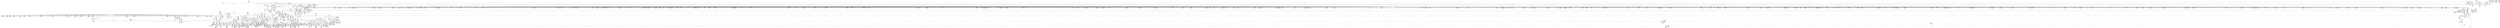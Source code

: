 digraph {
	CE0x4812f40 [shape=record,shape=Mrecord,label="{CE0x4812f40|28:_i32,_:_CRE_78,79_}"]
	CE0x47863b0 [shape=record,shape=Mrecord,label="{CE0x47863b0|40:_%struct.super_block*,_56:_i8*,_:_CRE_151,152_}"]
	CE0x481af40 [shape=record,shape=Mrecord,label="{CE0x481af40|avc_has_perm:ssid|Function::avc_has_perm&Arg::ssid::|*SummSource*}"]
	CE0x4776790 [shape=record,shape=Mrecord,label="{CE0x4776790|40:_%struct.super_block*,_56:_i8*,_:_CRE_294,295_}"]
	CE0x48094d0 [shape=record,shape=Mrecord,label="{CE0x48094d0|272:_i8*,_:_CRE_1704,1712_|*MultipleSource*|*LoadInst*|security/selinux/hooks.c,1714|security/selinux/hooks.c,1714}"]
	CE0x480d910 [shape=record,shape=Mrecord,label="{CE0x480d910|may_create:tmp25|security/selinux/hooks.c,1714|*SummSource*}"]
	CE0x4840320 [shape=record,shape=Mrecord,label="{CE0x4840320|may_create:tobool19|security/selinux/hooks.c,1728}"]
	CE0x475b400 [shape=record,shape=Mrecord,label="{CE0x475b400|i8_1|*Constant*}"]
	CE0x47393d0 [shape=record,shape=Mrecord,label="{CE0x47393d0|may_create:if.then16}"]
	CE0x480d3a0 [shape=record,shape=Mrecord,label="{CE0x480d3a0|272:_i8*,_:_CRE_2256,2264_|*MultipleSource*|*LoadInst*|security/selinux/hooks.c,1714|security/selinux/hooks.c,1714}"]
	CE0x474e2e0 [shape=record,shape=Mrecord,label="{CE0x474e2e0|28:_i32,_:_CRE_34,35_|*MultipleSource*|*LoadInst*|security/selinux/hooks.c,1713|security/selinux/hooks.c,1713|security/selinux/hooks.c,1722}"]
	CE0x479a410 [shape=record,shape=Mrecord,label="{CE0x479a410|40:_%struct.super_block*,_56:_i8*,_:_CRE_877,878_}"]
	CE0x4739590 [shape=record,shape=Mrecord,label="{CE0x4739590|may_create:if.then16|*SummSink*}"]
	CE0x4765e50 [shape=record,shape=Mrecord,label="{CE0x4765e50|may_create:lor.lhs.false|*SummSink*}"]
	CE0x480bf90 [shape=record,shape=Mrecord,label="{CE0x480bf90|272:_i8*,_:_CRE_1878,1879_}"]
	CE0x47af590 [shape=record,shape=Mrecord,label="{CE0x47af590|272:_i8*,_:_CRE_421,422_}"]
	CE0x4792e50 [shape=record,shape=Mrecord,label="{CE0x4792e50|40:_%struct.super_block*,_56:_i8*,_:_CRE_595,596_}"]
	CE0x474dea0 [shape=record,shape=Mrecord,label="{CE0x474dea0|28:_i32,_:_CRE_24,28_|*MultipleSource*|*LoadInst*|security/selinux/hooks.c,1713|security/selinux/hooks.c,1713|security/selinux/hooks.c,1722}"]
	CE0x4754ee0 [shape=record,shape=Mrecord,label="{CE0x4754ee0|may_create:land.lhs.true2|*SummSource*}"]
	CE0x47b1ce0 [shape=record,shape=Mrecord,label="{CE0x47b1ce0|272:_i8*,_:_CRE_458,459_}"]
	CE0x48056e0 [shape=record,shape=Mrecord,label="{CE0x48056e0|272:_i8*,_:_CRE_1633,1634_}"]
	CE0x47ae490 [shape=record,shape=Mrecord,label="{CE0x47ae490|272:_i8*,_:_CRE_405,406_}"]
	CE0x478ef50 [shape=record,shape=Mrecord,label="{CE0x478ef50|may_create:tmp52|security/selinux/hooks.c,1732}"]
	CE0x4753e50 [shape=record,shape=Mrecord,label="{CE0x4753e50|40:_%struct.super_block*,_56:_i8*,_:_CRE_203,204_}"]
	CE0x47a1500 [shape=record,shape=Mrecord,label="{CE0x47a1500|272:_i8*,_:_CRE_184,188_|*MultipleSource*|*LoadInst*|security/selinux/hooks.c,1714|security/selinux/hooks.c,1714}"]
	CE0x4789700 [shape=record,shape=Mrecord,label="{CE0x4789700|VOIDTB_TE:_CE_204,205_}"]
	CE0x474ace0 [shape=record,shape=Mrecord,label="{CE0x474ace0|40:_%struct.super_block*,_56:_i8*,_:_CRE_508,512_|*MultipleSource*|Function::may_create&Arg::dir::|Function::selinux_inode_create&Arg::dir::|security/selinux/hooks.c,1713}"]
	CE0x4819380 [shape=record,shape=Mrecord,label="{CE0x4819380|may_create:tmp30|security/selinux/hooks.c,1725|*SummSource*}"]
	CE0x4790ce0 [shape=record,shape=Mrecord,label="{CE0x4790ce0|272:_i8*,_:_CRE_1336,1337_}"]
	CE0x47b2560 [shape=record,shape=Mrecord,label="{CE0x47b2560|272:_i8*,_:_CRE_472,480_|*MultipleSource*|*LoadInst*|security/selinux/hooks.c,1714|security/selinux/hooks.c,1714}"]
	CE0x47b2850 [shape=record,shape=Mrecord,label="{CE0x47b2850|272:_i8*,_:_CRE_488,496_|*MultipleSource*|*LoadInst*|security/selinux/hooks.c,1714|security/selinux/hooks.c,1714}"]
	CE0x4743340 [shape=record,shape=Mrecord,label="{CE0x4743340|_ret_i32_%retval.0,_!dbg_!27798|security/selinux/hooks.c,1742|*SummSink*}"]
	CE0x4840880 [shape=record,shape=Mrecord,label="{CE0x4840880|may_create:tobool19|security/selinux/hooks.c,1728|*SummSink*}"]
	CE0x48055d0 [shape=record,shape=Mrecord,label="{CE0x48055d0|272:_i8*,_:_CRE_1632,1633_}"]
	CE0x483c8f0 [shape=record,shape=Mrecord,label="{CE0x483c8f0|VOIDTB_TE:_CE_166,167_}"]
	CE0x482aa00 [shape=record,shape=Mrecord,label="{CE0x482aa00|may_create:flags|security/selinux/hooks.c,1728|*SummSink*}"]
	CE0x474a690 [shape=record,shape=Mrecord,label="{CE0x474a690|40:_%struct.super_block*,_56:_i8*,_:_CRE_488,496_|*MultipleSource*|Function::may_create&Arg::dir::|Function::selinux_inode_create&Arg::dir::|security/selinux/hooks.c,1713}"]
	CE0x4760410 [shape=record,shape=Mrecord,label="{CE0x4760410|may_create:tmp21|security/selinux/hooks.c,1706|*SummSink*}"]
	CE0x4760aa0 [shape=record,shape=Mrecord,label="{CE0x4760aa0|may_create:i_security|security/selinux/hooks.c,1713|*SummSink*}"]
	CE0x4755580 [shape=record,shape=Mrecord,label="{CE0x4755580|i64_0|*Constant*|*SummSink*}"]
	CE0x48538a0 [shape=record,shape=Mrecord,label="{CE0x48538a0|may_create:tmp56|security/selinux/hooks.c,1736|*SummSource*}"]
	CE0x47340f0 [shape=record,shape=Mrecord,label="{CE0x47340f0|40:_%struct.super_block*,_56:_i8*,_:_CRE_240,241_}"]
	CE0x47a5940 [shape=record,shape=Mrecord,label="{CE0x47a5940|272:_i8*,_:_CRE_1218,1219_}"]
	CE0x4819fd0 [shape=record,shape=Mrecord,label="{CE0x4819fd0|may_create:tmp33|security/selinux/hooks.c,1725}"]
	CE0x473d810 [shape=record,shape=Mrecord,label="{CE0x473d810|selinux_inode_create:bb|*SummSource*}"]
	CE0x479c850 [shape=record,shape=Mrecord,label="{CE0x479c850|40:_%struct.super_block*,_56:_i8*,_:_CRE_906,907_}"]
	CE0x478ed70 [shape=record,shape=Mrecord,label="{CE0x478ed70|i64*_getelementptr_inbounds_(_26_x_i64_,_26_x_i64_*___llvm_gcov_ctr217,_i64_0,_i64_19)|*Constant*|*SummSink*}"]
	CE0x479b1d0 [shape=record,shape=Mrecord,label="{CE0x479b1d0|40:_%struct.super_block*,_56:_i8*,_:_CRE_888,889_}"]
	CE0x480a340 [shape=record,shape=Mrecord,label="{CE0x480a340|272:_i8*,_:_CRE_1776,1784_|*MultipleSource*|*LoadInst*|security/selinux/hooks.c,1714|security/selinux/hooks.c,1714}"]
	CE0x47a7920 [shape=record,shape=Mrecord,label="{CE0x47a7920|272:_i8*,_:_CRE_1248,1249_}"]
	CE0x480ca90 [shape=record,shape=Mrecord,label="{CE0x480ca90|272:_i8*,_:_CRE_1928,2056_|*MultipleSource*|*LoadInst*|security/selinux/hooks.c,1714|security/selinux/hooks.c,1714}"]
	CE0x4752dd0 [shape=record,shape=Mrecord,label="{CE0x4752dd0|40:_%struct.super_block*,_56:_i8*,_:_CRE_181,182_}"]
	CE0x47bbab0 [shape=record,shape=Mrecord,label="{CE0x47bbab0|272:_i8*,_:_CRE_20,21_|*MultipleSource*|*LoadInst*|security/selinux/hooks.c,1714|security/selinux/hooks.c,1714}"]
	CE0x47623d0 [shape=record,shape=Mrecord,label="{CE0x47623d0|i64_2|*Constant*|*SummSource*}"]
	CE0x474c160 [shape=record,shape=Mrecord,label="{CE0x474c160|40:_%struct.super_block*,_56:_i8*,_:_CRE_554,555_}"]
	CE0x47a6d70 [shape=record,shape=Mrecord,label="{CE0x47a6d70|272:_i8*,_:_CRE_1237,1238_}"]
	CE0x4806290 [shape=record,shape=Mrecord,label="{CE0x4806290|272:_i8*,_:_CRE_1644,1645_}"]
	CE0x47a7f80 [shape=record,shape=Mrecord,label="{CE0x47a7f80|272:_i8*,_:_CRE_1254,1255_}"]
	CE0x47873f0 [shape=record,shape=Mrecord,label="{CE0x47873f0|VOIDTB_TE:_CE_171,172_}"]
	CE0x479c5d0 [shape=record,shape=Mrecord,label="{CE0x479c5d0|40:_%struct.super_block*,_56:_i8*,_:_CRE_904,905_}"]
	CE0x480aff0 [shape=record,shape=Mrecord,label="{CE0x480aff0|272:_i8*,_:_CRE_1832,1840_|*MultipleSource*|*LoadInst*|security/selinux/hooks.c,1714|security/selinux/hooks.c,1714}"]
	CE0x47b9e20 [shape=record,shape=Mrecord,label="{CE0x47b9e20|272:_i8*,_:_CRE_664,672_|*MultipleSource*|*LoadInst*|security/selinux/hooks.c,1714|security/selinux/hooks.c,1714}"]
	CE0x4790bd0 [shape=record,shape=Mrecord,label="{CE0x4790bd0|272:_i8*,_:_CRE_1335,1336_}"]
	CE0x475f870 [shape=record,shape=Mrecord,label="{CE0x475f870|may_create:security|security/selinux/hooks.c,1706|*SummSource*}"]
	CE0x482b020 [shape=record,shape=Mrecord,label="{CE0x482b020|may_create:conv|security/selinux/hooks.c,1728}"]
	CE0x47ac040 [shape=record,shape=Mrecord,label="{CE0x47ac040|272:_i8*,_:_CRE_1364,1365_}"]
	CE0x4811e40 [shape=record,shape=Mrecord,label="{CE0x4811e40|28:_i32,_:_CRE_61,62_}"]
	CE0x4814040 [shape=record,shape=Mrecord,label="{CE0x4814040|28:_i32,_:_CRE_95,96_}"]
	CE0x5bf0910 [shape=record,shape=Mrecord,label="{CE0x5bf0910|selinux_inode_create:tmp|*SummSink*}"]
	CE0x47396a0 [shape=record,shape=Mrecord,label="{CE0x47396a0|may_create:if.end26}"]
	CE0x475cee0 [shape=record,shape=Mrecord,label="{CE0x475cee0|0:_i8,_:_GCMR_may_create.__warned_internal_global_i8_0,_section_.data.unlikely_,_align_1:_elem_0:default:}"]
	CE0x4754b90 [shape=record,shape=Mrecord,label="{CE0x4754b90|GLOBAL:may_create|*Constant*}"]
	CE0x47397d0 [shape=record,shape=Mrecord,label="{CE0x47397d0|may_create:ad|security/selinux/hooks.c, 1710}"]
	CE0x4792810 [shape=record,shape=Mrecord,label="{CE0x4792810|40:_%struct.super_block*,_56:_i8*,_:_CRE_590,591_}"]
	CE0x483be50 [shape=record,shape=Mrecord,label="{CE0x483be50|VOIDTB_TE:_CE_156,157_}"]
	CE0x4791690 [shape=record,shape=Mrecord,label="{CE0x4791690|40:_%struct.super_block*,_56:_i8*,_:_CRE_576,577_}"]
	CE0x47935d0 [shape=record,shape=Mrecord,label="{CE0x47935d0|40:_%struct.super_block*,_56:_i8*,_:_CRE_601,602_}"]
	CE0x483cc20 [shape=record,shape=Mrecord,label="{CE0x483cc20|VOIDTB_TE:_CE_169,170_}"]
	CE0x47346a0 [shape=record,shape=Mrecord,label="{CE0x47346a0|40:_%struct.super_block*,_56:_i8*,_:_CRE_244,245_}"]
	CE0x48580d0 [shape=record,shape=Mrecord,label="{CE0x48580d0|i64*_getelementptr_inbounds_(_26_x_i64_,_26_x_i64_*___llvm_gcov_ctr217,_i64_0,_i64_23)|*Constant*|*SummSink*}"]
	CE0x4791e10 [shape=record,shape=Mrecord,label="{CE0x4791e10|40:_%struct.super_block*,_56:_i8*,_:_CRE_582,583_}"]
	CE0x47a3770 [shape=record,shape=Mrecord,label="{CE0x47a3770|272:_i8*,_:_CRE_336,344_|*MultipleSource*|*LoadInst*|security/selinux/hooks.c,1714|security/selinux/hooks.c,1714}"]
	CE0x4762360 [shape=record,shape=Mrecord,label="{CE0x4762360|i64_2|*Constant*}"]
	CE0x4746490 [shape=record,shape=Mrecord,label="{CE0x4746490|40:_%struct.super_block*,_56:_i8*,_:_CRE_309,310_}"]
	CE0x474e6c0 [shape=record,shape=Mrecord,label="{CE0x474e6c0|28:_i32,_:_CRE_48,49_}"]
	CE0x4786830 [shape=record,shape=Mrecord,label="{CE0x4786830|40:_%struct.super_block*,_56:_i8*,_:_CRE_157,158_}"]
	CE0x48197f0 [shape=record,shape=Mrecord,label="{CE0x48197f0|may_create:tmp31|security/selinux/hooks.c,1725|*SummSource*}"]
	CE0x4751360 [shape=record,shape=Mrecord,label="{CE0x4751360|may_create:tmp66|security/selinux/hooks.c,1742|*SummSink*}"]
	CE0x47b0f10 [shape=record,shape=Mrecord,label="{CE0x47b0f10|272:_i8*,_:_CRE_445,446_}"]
	CE0x4856af0 [shape=record,shape=Mrecord,label="{CE0x4856af0|may_create:tmp57|security/selinux/hooks.c,1736|*SummSource*}"]
	CE0x47bd740 [shape=record,shape=Mrecord,label="{CE0x47bd740|272:_i8*,_:_CRE_144,152_|*MultipleSource*|*LoadInst*|security/selinux/hooks.c,1714|security/selinux/hooks.c,1714}"]
	CE0x4813640 [shape=record,shape=Mrecord,label="{CE0x4813640|28:_i32,_:_CRE_85,86_}"]
	CE0x4805d40 [shape=record,shape=Mrecord,label="{CE0x4805d40|272:_i8*,_:_CRE_1639,1640_}"]
	CE0x47b7730 [shape=record,shape=Mrecord,label="{CE0x47b7730|272:_i8*,_:_CRE_602,603_}"]
	CE0x4813f40 [shape=record,shape=Mrecord,label="{CE0x4813f40|28:_i32,_:_CRE_94,95_}"]
	CE0x47b4e70 [shape=record,shape=Mrecord,label="{CE0x47b4e70|272:_i8*,_:_CRE_16,20_|*MultipleSource*|*LoadInst*|security/selinux/hooks.c,1714|security/selinux/hooks.c,1714}"]
	CE0x47a7a30 [shape=record,shape=Mrecord,label="{CE0x47a7a30|272:_i8*,_:_CRE_1249,1250_}"]
	CE0x4743d10 [shape=record,shape=Mrecord,label="{CE0x4743d10|may_create:entry|*SummSource*}"]
	CE0x4812440 [shape=record,shape=Mrecord,label="{CE0x4812440|28:_i32,_:_CRE_67,68_}"]
	CE0x478ac40 [shape=record,shape=Mrecord,label="{CE0x478ac40|VOIDTB_TE:_CE_224,232_|*MultipleSource*|security/selinux/hooks.c,1730|Function::may_create&Arg::dentry::|Function::selinux_inode_create&Arg::dentry::}"]
	CE0x481f720 [shape=record,shape=Mrecord,label="{CE0x481f720|may_create:type|security/selinux/hooks.c,1719}"]
	CE0x481b720 [shape=record,shape=Mrecord,label="{CE0x481b720|i16_7|*Constant*|*SummSource*}"]
	CE0x4818840 [shape=record,shape=Mrecord,label="{CE0x4818840|i64_11|*Constant*}"]
	CE0x47b18a0 [shape=record,shape=Mrecord,label="{CE0x47b18a0|272:_i8*,_:_CRE_454,455_}"]
	CE0x473e400 [shape=record,shape=Mrecord,label="{CE0x473e400|_call_void_mcount()_#3}"]
	CE0x4739b50 [shape=record,shape=Mrecord,label="{CE0x4739b50|may_create:tmp6|security/selinux/hooks.c,1706|*SummSink*}"]
	CE0x47a96e0 [shape=record,shape=Mrecord,label="{CE0x47a96e0|272:_i8*,_:_CRE_1276,1277_}"]
	CE0x4786170 [shape=record,shape=Mrecord,label="{CE0x4786170|40:_%struct.super_block*,_56:_i8*,_:_CRE_148,149_}"]
	CE0x478a6f0 [shape=record,shape=Mrecord,label="{CE0x478a6f0|VOIDTB_TE:_CE_219,220_}"]
	CE0x483dbf0 [shape=record,shape=Mrecord,label="{CE0x483dbf0|VOIDTB_TE:_CE_93,94_}"]
	CE0x478d510 [shape=record,shape=Mrecord,label="{CE0x478d510|GLOBAL:security_transition_sid|*Constant*}"]
	CE0x47a2720 [shape=record,shape=Mrecord,label="{CE0x47a2720|272:_i8*,_:_CRE_268,272_|*MultipleSource*|*LoadInst*|security/selinux/hooks.c,1714|security/selinux/hooks.c,1714}"]
	CE0x481f040 [shape=record,shape=Mrecord,label="{CE0x481f040|may_create:tmp28|security/selinux/hooks.c,1717|*SummSource*}"]
	CE0x4777040 [shape=record,shape=Mrecord,label="{CE0x4777040|may_create:tmp1|*SummSource*}"]
	CE0x4795b20 [shape=record,shape=Mrecord,label="{CE0x4795b20|40:_%struct.super_block*,_56:_i8*,_:_CRE_664,672_|*MultipleSource*|Function::may_create&Arg::dir::|Function::selinux_inode_create&Arg::dir::|security/selinux/hooks.c,1713}"]
	CE0x4765fc0 [shape=record,shape=Mrecord,label="{CE0x4765fc0|may_create:if.end25|*SummSink*}"]
	CE0x4799560 [shape=record,shape=Mrecord,label="{CE0x4799560|40:_%struct.super_block*,_56:_i8*,_:_CRE_866,867_}"]
	CE0x4752c50 [shape=record,shape=Mrecord,label="{CE0x4752c50|40:_%struct.super_block*,_56:_i8*,_:_CRE_179,180_}"]
	CE0x480cc60 [shape=record,shape=Mrecord,label="{CE0x480cc60|272:_i8*,_:_CRE_2056,2112_|*MultipleSource*|*LoadInst*|security/selinux/hooks.c,1714|security/selinux/hooks.c,1714}"]
	CE0x47a9c30 [shape=record,shape=Mrecord,label="{CE0x47a9c30|272:_i8*,_:_CRE_1280,1288_|*MultipleSource*|*LoadInst*|security/selinux/hooks.c,1714|security/selinux/hooks.c,1714}"]
	CE0x48188b0 [shape=record,shape=Mrecord,label="{CE0x48188b0|i64_11|*Constant*|*SummSource*}"]
	CE0x4743a90 [shape=record,shape=Mrecord,label="{CE0x4743a90|GLOBAL:may_create|*Constant*|*SummSource*}"]
	CE0x4853780 [shape=record,shape=Mrecord,label="{CE0x4853780|may_create:tmp56|security/selinux/hooks.c,1736}"]
	CE0x47b8940 [shape=record,shape=Mrecord,label="{CE0x47b8940|272:_i8*,_:_CRE_619,620_}"]
	CE0x4824110 [shape=record,shape=Mrecord,label="{CE0x4824110|may_create:sid13|security/selinux/hooks.c,1722|*SummSource*}"]
	CE0x480da70 [shape=record,shape=Mrecord,label="{CE0x480da70|may_create:tmp26|security/selinux/hooks.c,1714}"]
	CE0x478da30 [shape=record,shape=Mrecord,label="{CE0x478da30|may_create:tmp48|security/selinux/hooks.c,1731|*SummSink*}"]
	CE0x47b38d0 [shape=record,shape=Mrecord,label="{CE0x47b38d0|272:_i8*,_:_CRE_562,563_}"]
	CE0x47a81a0 [shape=record,shape=Mrecord,label="{CE0x47a81a0|272:_i8*,_:_CRE_1256,1257_}"]
	CE0x474dba0 [shape=record,shape=Mrecord,label="{CE0x474dba0|28:_i32,_:_CRE_21,22_}"]
	CE0x4790460 [shape=record,shape=Mrecord,label="{CE0x4790460|272:_i8*,_:_CRE_1328,1329_}"]
	CE0x4752110 [shape=record,shape=Mrecord,label="{CE0x4752110|40:_%struct.super_block*,_56:_i8*,_:_CRE_164,165_}"]
	CE0x47af040 [shape=record,shape=Mrecord,label="{CE0x47af040|272:_i8*,_:_CRE_416,417_}"]
	CE0x4761cc0 [shape=record,shape=Mrecord,label="{CE0x4761cc0|GLOBAL:get_current|*Constant*}"]
	CE0x474c990 [shape=record,shape=Mrecord,label="{CE0x474c990|40:_%struct.super_block*,_56:_i8*,_:_CRE_560,561_}"]
	CE0x4839970 [shape=record,shape=Mrecord,label="{CE0x4839970|may_create:tmp46|security/selinux/hooks.c,1729}"]
	CE0x47af370 [shape=record,shape=Mrecord,label="{CE0x47af370|272:_i8*,_:_CRE_419,420_}"]
	CE0x479d110 [shape=record,shape=Mrecord,label="{CE0x479d110|40:_%struct.super_block*,_56:_i8*,_:_CRE_913,914_}"]
	CE0x479cad0 [shape=record,shape=Mrecord,label="{CE0x479cad0|40:_%struct.super_block*,_56:_i8*,_:_CRE_908,909_}"]
	CE0x4752e90 [shape=record,shape=Mrecord,label="{CE0x4752e90|40:_%struct.super_block*,_56:_i8*,_:_CRE_182,183_}"]
	CE0x4851460 [shape=record,shape=Mrecord,label="{CE0x4851460|may_create:tobool23|security/selinux/hooks.c,1731|*SummSink*}"]
	CE0x48405b0 [shape=record,shape=Mrecord,label="{CE0x48405b0|may_create:and|security/selinux/hooks.c,1728|*SummSink*}"]
	CE0x4792f90 [shape=record,shape=Mrecord,label="{CE0x4792f90|40:_%struct.super_block*,_56:_i8*,_:_CRE_596,597_}"]
	CE0x4741e70 [shape=record,shape=Mrecord,label="{CE0x4741e70|selinux_inode_create:call|security/selinux/hooks.c,2764|*SummSource*}"]
	CE0x47893d0 [shape=record,shape=Mrecord,label="{CE0x47893d0|VOIDTB_TE:_CE_201,202_}"]
	CE0x4748960 [shape=record,shape=Mrecord,label="{CE0x4748960|40:_%struct.super_block*,_56:_i8*,_:_CRE_448,456_|*MultipleSource*|Function::may_create&Arg::dir::|Function::selinux_inode_create&Arg::dir::|security/selinux/hooks.c,1713}"]
	CE0x4760290 [shape=record,shape=Mrecord,label="{CE0x4760290|may_create:tmp21|security/selinux/hooks.c,1706|*SummSource*}"]
	CE0x4793c10 [shape=record,shape=Mrecord,label="{CE0x4793c10|40:_%struct.super_block*,_56:_i8*,_:_CRE_606,607_}"]
	CE0x4813740 [shape=record,shape=Mrecord,label="{CE0x4813740|28:_i32,_:_CRE_86,87_}"]
	CE0x47524d0 [shape=record,shape=Mrecord,label="{CE0x47524d0|40:_%struct.super_block*,_56:_i8*,_:_CRE_169,170_}"]
	CE0x47a4250 [shape=record,shape=Mrecord,label="{CE0x47a4250|272:_i8*,_:_CRE_384,388_|*MultipleSource*|*LoadInst*|security/selinux/hooks.c,1714|security/selinux/hooks.c,1714}"]
	CE0x4812c40 [shape=record,shape=Mrecord,label="{CE0x4812c40|28:_i32,_:_CRE_75,76_}"]
	CE0x4813940 [shape=record,shape=Mrecord,label="{CE0x4813940|28:_i32,_:_CRE_88,89_}"]
	CE0x4805b20 [shape=record,shape=Mrecord,label="{CE0x4805b20|272:_i8*,_:_CRE_1637,1638_}"]
	CE0x4741140 [shape=record,shape=Mrecord,label="{CE0x4741140|40:_%struct.super_block*,_56:_i8*,_:_CRE_64,72_|*MultipleSource*|Function::may_create&Arg::dir::|Function::selinux_inode_create&Arg::dir::|security/selinux/hooks.c,1713}"]
	CE0x479a190 [shape=record,shape=Mrecord,label="{CE0x479a190|40:_%struct.super_block*,_56:_i8*,_:_CRE_875,876_}"]
	CE0x4819ea0 [shape=record,shape=Mrecord,label="{CE0x4819ea0|may_create:tmp32|security/selinux/hooks.c,1725|*SummSink*}"]
	CE0x4740290 [shape=record,shape=Mrecord,label="{CE0x4740290|may_create:tmp4|security/selinux/hooks.c,1706|*SummSource*}"]
	CE0x47af480 [shape=record,shape=Mrecord,label="{CE0x47af480|272:_i8*,_:_CRE_420,421_}"]
	CE0x4733f30 [shape=record,shape=Mrecord,label="{CE0x4733f30|40:_%struct.super_block*,_56:_i8*,_:_CRE_232,236_|*MultipleSource*|Function::may_create&Arg::dir::|Function::selinux_inode_create&Arg::dir::|security/selinux/hooks.c,1713}"]
	CE0x4759ca0 [shape=record,shape=Mrecord,label="{CE0x4759ca0|i32_1706|*Constant*}"]
	CE0x47a0b60 [shape=record,shape=Mrecord,label="{CE0x47a0b60|may_create:tmp22|*LoadInst*|security/selinux/hooks.c,1713|*SummSource*}"]
	CE0x474f000 [shape=record,shape=Mrecord,label="{CE0x474f000|28:_i32,_:_CRE_56,57_}"]
	CE0x47af6a0 [shape=record,shape=Mrecord,label="{CE0x47af6a0|272:_i8*,_:_CRE_422,423_}"]
	CE0x4855300 [shape=record,shape=Mrecord,label="{CE0x4855300|may_create:tmp54|security/selinux/hooks.c,1733|*SummSink*}"]
	CE0x47349a0 [shape=record,shape=Mrecord,label="{CE0x47349a0|40:_%struct.super_block*,_56:_i8*,_:_CRE_248,249_}"]
	CE0x473ec90 [shape=record,shape=Mrecord,label="{CE0x473ec90|get_current:tmp1}"]
	CE0x4776fd0 [shape=record,shape=Mrecord,label="{CE0x4776fd0|may_create:tmp1}"]
	CE0x47b3700 [shape=record,shape=Mrecord,label="{CE0x47b3700|272:_i8*,_:_CRE_561,562_}"]
	CE0x473ef20 [shape=record,shape=Mrecord,label="{CE0x473ef20|may_create:if.end30}"]
	CE0x482a0f0 [shape=record,shape=Mrecord,label="{CE0x482a0f0|i32_5|*Constant*}"]
	CE0x479ab90 [shape=record,shape=Mrecord,label="{CE0x479ab90|40:_%struct.super_block*,_56:_i8*,_:_CRE_883,884_}"]
	CE0x4737650 [shape=record,shape=Mrecord,label="{CE0x4737650|get_current:tmp4|./arch/x86/include/asm/current.h,14|*SummSource*}"]
	CE0x4807e30 [shape=record,shape=Mrecord,label="{CE0x4807e30|272:_i8*,_:_CRE_1670,1671_}"]
	CE0x475e380 [shape=record,shape=Mrecord,label="{CE0x475e380|_ret_%struct.task_struct*_%tmp4,_!dbg_!27714|./arch/x86/include/asm/current.h,14}"]
	CE0x4808f30 [shape=record,shape=Mrecord,label="{CE0x4808f30|272:_i8*,_:_CRE_1686,1687_}"]
	CE0x4799f10 [shape=record,shape=Mrecord,label="{CE0x4799f10|40:_%struct.super_block*,_56:_i8*,_:_CRE_873,874_}"]
	CE0x479b810 [shape=record,shape=Mrecord,label="{CE0x479b810|40:_%struct.super_block*,_56:_i8*,_:_CRE_893,894_}"]
	CE0x4743c10 [shape=record,shape=Mrecord,label="{CE0x4743c10|may_create:entry}"]
	CE0x4761a10 [shape=record,shape=Mrecord,label="{CE0x4761a10|may_create:call4|security/selinux/hooks.c,1706|*SummSource*}"]
	CE0x47416c0 [shape=record,shape=Mrecord,label="{CE0x47416c0|40:_%struct.super_block*,_56:_i8*,_:_CRE_88,96_|*MultipleSource*|Function::may_create&Arg::dir::|Function::selinux_inode_create&Arg::dir::|security/selinux/hooks.c,1713}"]
	CE0x47a71b0 [shape=record,shape=Mrecord,label="{CE0x47a71b0|272:_i8*,_:_CRE_1241,1242_}"]
	CE0x4806180 [shape=record,shape=Mrecord,label="{CE0x4806180|272:_i8*,_:_CRE_1643,1644_}"]
	CE0x47607c0 [shape=record,shape=Mrecord,label="{CE0x47607c0|i32_10|*Constant*|*SummSource*}"]
	CE0x47a5fa0 [shape=record,shape=Mrecord,label="{CE0x47a5fa0|272:_i8*,_:_CRE_1224,1225_}"]
	CE0x47327b0 [shape=record,shape=Mrecord,label="{CE0x47327b0|may_create:if.then|*SummSink*}"]
	CE0x4793ad0 [shape=record,shape=Mrecord,label="{CE0x4793ad0|40:_%struct.super_block*,_56:_i8*,_:_CRE_605,606_}"]
	CE0x47a6b50 [shape=record,shape=Mrecord,label="{CE0x47a6b50|272:_i8*,_:_CRE_1235,1236_}"]
	CE0x479f1e0 [shape=record,shape=Mrecord,label="{CE0x479f1e0|40:_%struct.super_block*,_56:_i8*,_:_CRE_960,968_|*MultipleSource*|Function::may_create&Arg::dir::|Function::selinux_inode_create&Arg::dir::|security/selinux/hooks.c,1713}"]
	CE0x474a190 [shape=record,shape=Mrecord,label="{CE0x474a190|40:_%struct.super_block*,_56:_i8*,_:_CRE_484,485_}"]
	CE0x4790240 [shape=record,shape=Mrecord,label="{CE0x4790240|272:_i8*,_:_CRE_1326,1327_}"]
	CE0x474a910 [shape=record,shape=Mrecord,label="{CE0x474a910|40:_%struct.super_block*,_56:_i8*,_:_CRE_500,504_|*MultipleSource*|Function::may_create&Arg::dir::|Function::selinux_inode_create&Arg::dir::|security/selinux/hooks.c,1713}"]
	CE0x4752710 [shape=record,shape=Mrecord,label="{CE0x4752710|40:_%struct.super_block*,_56:_i8*,_:_CRE_172,173_}"]
	CE0x4858020 [shape=record,shape=Mrecord,label="{CE0x4858020|i64*_getelementptr_inbounds_(_26_x_i64_,_26_x_i64_*___llvm_gcov_ctr217,_i64_0,_i64_23)|*Constant*|*SummSource*}"]
	CE0x47671f0 [shape=record,shape=Mrecord,label="{CE0x47671f0|i64*_getelementptr_inbounds_(_26_x_i64_,_26_x_i64_*___llvm_gcov_ctr217,_i64_0,_i64_6)|*Constant*|*SummSink*}"]
	CE0x47b44c0 [shape=record,shape=Mrecord,label="{CE0x47b44c0|i32_8|*Constant*|*SummSource*}"]
	CE0x4861db0 [shape=record,shape=Mrecord,label="{CE0x4861db0|get_current:bb|*SummSource*}"]
	CE0x4751050 [shape=record,shape=Mrecord,label="{CE0x4751050|may_create:tmp66|security/selinux/hooks.c,1742|*SummSource*}"]
	CE0x478ca70 [shape=record,shape=Mrecord,label="{CE0x478ca70|VOIDTB_TE:_CE_313,314_}"]
	CE0x4723310 [shape=record,shape=Mrecord,label="{CE0x4723310|may_create:dentry|Function::may_create&Arg::dentry::|*SummSink*}"]
	CE0x4790ac0 [shape=record,shape=Mrecord,label="{CE0x4790ac0|272:_i8*,_:_CRE_1334,1335_}"]
	CE0x4756b00 [shape=record,shape=Mrecord,label="{CE0x4756b00|may_create:if.then24|*SummSource*}"]
	CE0x48052a0 [shape=record,shape=Mrecord,label="{CE0x48052a0|272:_i8*,_:_CRE_1629,1630_}"]
	CE0x4783f10 [shape=record,shape=Mrecord,label="{CE0x4783f10|may_create:if.then29}"]
	CE0x47a85e0 [shape=record,shape=Mrecord,label="{CE0x47a85e0|272:_i8*,_:_CRE_1260,1261_}"]
	CE0x474ebf0 [shape=record,shape=Mrecord,label="{CE0x474ebf0|28:_i32,_:_CRE_51,52_}"]
	CE0x4775110 [shape=record,shape=Mrecord,label="{CE0x4775110|40:_%struct.super_block*,_56:_i8*,_:_CRE_276,277_}"]
	CE0x4777df0 [shape=record,shape=Mrecord,label="{CE0x4777df0|may_create:if.end17}"]
	CE0x48530b0 [shape=record,shape=Mrecord,label="{CE0x48530b0|i64_22|*Constant*}"]
	CE0x4852710 [shape=record,shape=Mrecord,label="{CE0x4852710|may_create:tobool28|security/selinux/hooks.c,1736|*SummSink*}"]
	CE0x47ab5a0 [shape=record,shape=Mrecord,label="{CE0x47ab5a0|272:_i8*,_:_CRE_1354,1355_}"]
	CE0x4796460 [shape=record,shape=Mrecord,label="{CE0x4796460|40:_%struct.super_block*,_56:_i8*,_:_CRE_688,692_|*MultipleSource*|Function::may_create&Arg::dir::|Function::selinux_inode_create&Arg::dir::|security/selinux/hooks.c,1713}"]
	CE0x47bc070 [shape=record,shape=Mrecord,label="{CE0x47bc070|272:_i8*,_:_CRE_48,56_|*MultipleSource*|*LoadInst*|security/selinux/hooks.c,1714|security/selinux/hooks.c,1714}"]
	CE0x478c960 [shape=record,shape=Mrecord,label="{CE0x478c960|VOIDTB_TE:_CE_312,313_}"]
	CE0x4778f70 [shape=record,shape=Mrecord,label="{CE0x4778f70|may_create:if.end26|*SummSink*}"]
	CE0x4791cd0 [shape=record,shape=Mrecord,label="{CE0x4791cd0|40:_%struct.super_block*,_56:_i8*,_:_CRE_581,582_}"]
	CE0x4754860 [shape=record,shape=Mrecord,label="{CE0x4754860|may_create:if.then}"]
	CE0x4753310 [shape=record,shape=Mrecord,label="{CE0x4753310|40:_%struct.super_block*,_56:_i8*,_:_CRE_188,189_}"]
	CE0x4736a80 [shape=record,shape=Mrecord,label="{CE0x4736a80|may_create:dir|Function::may_create&Arg::dir::}"]
	CE0x473e360 [shape=record,shape=Mrecord,label="{CE0x473e360|selinux_inode_create:tmp3|*SummSink*}"]
	CE0x47507f0 [shape=record,shape=Mrecord,label="{CE0x47507f0|may_create:tmp16|security/selinux/hooks.c,1706|*SummSource*}"]
	CE0x479edd0 [shape=record,shape=Mrecord,label="{CE0x479edd0|40:_%struct.super_block*,_56:_i8*,_:_CRE_936,944_|*MultipleSource*|Function::may_create&Arg::dir::|Function::selinux_inode_create&Arg::dir::|security/selinux/hooks.c,1713}"]
	CE0x47b3ea0 [shape=record,shape=Mrecord,label="{CE0x47b3ea0|may_create:tmp23|security/selinux/hooks.c,1713|*SummSource*}"]
	CE0x481fd90 [shape=record,shape=Mrecord,label="{CE0x481fd90|0:_i8,_8:_%struct.dentry*,_24:_%struct.selinux_audit_data*,_:_SCMRE_0,1_|*MultipleSource*|security/selinux/hooks.c, 1710|security/selinux/hooks.c,1719}"]
	CE0x4791a50 [shape=record,shape=Mrecord,label="{CE0x4791a50|40:_%struct.super_block*,_56:_i8*,_:_CRE_579,580_}"]
	CE0x474cfb0 [shape=record,shape=Mrecord,label="{CE0x474cfb0|i16_6|*Constant*}"]
	CE0x4867d70 [shape=record,shape=Mrecord,label="{CE0x4867d70|i16_5|*Constant*|*SummSource*}"]
	CE0x483a220 [shape=record,shape=Mrecord,label="{CE0x483a220|may_create:d_name|security/selinux/hooks.c,1730|*SummSource*}"]
	CE0x480a8b0 [shape=record,shape=Mrecord,label="{CE0x480a8b0|272:_i8*,_:_CRE_1800,1804_|*MultipleSource*|*LoadInst*|security/selinux/hooks.c,1714|security/selinux/hooks.c,1714}"]
	CE0x47406a0 [shape=record,shape=Mrecord,label="{CE0x47406a0|i64_1|*Constant*|*SummSource*}"]
	CE0x4794b10 [shape=record,shape=Mrecord,label="{CE0x4794b10|40:_%struct.super_block*,_56:_i8*,_:_CRE_618,619_}"]
	CE0x4815be0 [shape=record,shape=Mrecord,label="{CE0x4815be0|28:_i32,_:_CRE_128,136_|*MultipleSource*|*LoadInst*|security/selinux/hooks.c,1713|security/selinux/hooks.c,1713|security/selinux/hooks.c,1722}"]
	CE0x4746210 [shape=record,shape=Mrecord,label="{CE0x4746210|40:_%struct.super_block*,_56:_i8*,_:_CRE_307,308_}"]
	CE0x47b9a90 [shape=record,shape=Mrecord,label="{CE0x47b9a90|272:_i8*,_:_CRE_648,656_|*MultipleSource*|*LoadInst*|security/selinux/hooks.c,1714|security/selinux/hooks.c,1714}"]
	CE0x4816f70 [shape=record,shape=Mrecord,label="{CE0x4816f70|may_create:tmp29|security/selinux/hooks.c,1722|*SummSource*}"]
	CE0x48590a0 [shape=record,shape=Mrecord,label="{CE0x48590a0|may_create:tmp62|security/selinux/hooks.c,1739}"]
	CE0x4735b20 [shape=record,shape=Mrecord,label="{CE0x4735b20|40:_%struct.super_block*,_56:_i8*,_:_CRE_265,266_}"]
	CE0x47af9d0 [shape=record,shape=Mrecord,label="{CE0x47af9d0|272:_i8*,_:_CRE_425,426_}"]
	CE0x483cb10 [shape=record,shape=Mrecord,label="{CE0x483cb10|VOIDTB_TE:_CE_168,169_}"]
	CE0x474b160 [shape=record,shape=Mrecord,label="{CE0x474b160|40:_%struct.super_block*,_56:_i8*,_:_CRE_520,528_|*MultipleSource*|Function::may_create&Arg::dir::|Function::selinux_inode_create&Arg::dir::|security/selinux/hooks.c,1713}"]
	CE0x4742ee0 [shape=record,shape=Mrecord,label="{CE0x4742ee0|may_create:tclass|Function::may_create&Arg::tclass::}"]
	CE0x47a2ac0 [shape=record,shape=Mrecord,label="{CE0x47a2ac0|272:_i8*,_:_CRE_280,288_|*MultipleSource*|*LoadInst*|security/selinux/hooks.c,1714|security/selinux/hooks.c,1714}"]
	CE0x480c6c0 [shape=record,shape=Mrecord,label="{CE0x480c6c0|272:_i8*,_:_CRE_1904,1920_|*MultipleSource*|*LoadInst*|security/selinux/hooks.c,1714|security/selinux/hooks.c,1714}"]
	CE0x480be80 [shape=record,shape=Mrecord,label="{CE0x480be80|272:_i8*,_:_CRE_1877,1878_}"]
	CE0x4787b60 [shape=record,shape=Mrecord,label="{CE0x4787b60|VOIDTB_TE:_CE_178,179_}"]
	CE0x47596c0 [shape=record,shape=Mrecord,label="{CE0x47596c0|i64_4|*Constant*|*SummSource*}"]
	CE0x47b60e0 [shape=record,shape=Mrecord,label="{CE0x47b60e0|272:_i8*,_:_CRE_581,582_}"]
	CE0x478a2b0 [shape=record,shape=Mrecord,label="{CE0x478a2b0|VOIDTB_TE:_CE_215,216_}"]
	CE0x4746990 [shape=record,shape=Mrecord,label="{CE0x4746990|40:_%struct.super_block*,_56:_i8*,_:_CRE_320,328_|*MultipleSource*|Function::may_create&Arg::dir::|Function::selinux_inode_create&Arg::dir::|security/selinux/hooks.c,1713}"]
	CE0x479e650 [shape=record,shape=Mrecord,label="{CE0x479e650|40:_%struct.super_block*,_56:_i8*,_:_CRE_930,931_}"]
	CE0x4746710 [shape=record,shape=Mrecord,label="{CE0x4746710|40:_%struct.super_block*,_56:_i8*,_:_CRE_311,312_}"]
	CE0x47b2a50 [shape=record,shape=Mrecord,label="{CE0x47b2a50|272:_i8*,_:_CRE_496,504_|*MultipleSource*|*LoadInst*|security/selinux/hooks.c,1714|security/selinux/hooks.c,1714}"]
	CE0x47a7d60 [shape=record,shape=Mrecord,label="{CE0x47a7d60|272:_i8*,_:_CRE_1252,1253_}"]
	CE0x4851960 [shape=record,shape=Mrecord,label="{CE0x4851960|may_create:tmp55|security/selinux/hooks.c,1735|*SummSource*}"]
	CE0x4761fc0 [shape=record,shape=Mrecord,label="{CE0x4761fc0|GLOBAL:get_current|*Constant*|*SummSource*}"]
	CE0x4737140 [shape=record,shape=Mrecord,label="{CE0x4737140|get_current:tmp2}"]
	CE0x4817480 [shape=record,shape=Mrecord,label="{CE0x4817480|avc_has_perm:requested|Function::avc_has_perm&Arg::requested::}"]
	CE0x480b390 [shape=record,shape=Mrecord,label="{CE0x480b390|272:_i8*,_:_CRE_1848,1856_|*MultipleSource*|*LoadInst*|security/selinux/hooks.c,1714|security/selinux/hooks.c,1714}"]
	CE0x4813040 [shape=record,shape=Mrecord,label="{CE0x4813040|28:_i32,_:_CRE_79,80_}"]
	CE0x47869b0 [shape=record,shape=Mrecord,label="{CE0x47869b0|40:_%struct.super_block*,_56:_i8*,_:_CRE_159,160_}"]
	CE0x479e290 [shape=record,shape=Mrecord,label="{CE0x479e290|40:_%struct.super_block*,_56:_i8*,_:_CRE_927,928_}"]
	CE0x47981a0 [shape=record,shape=Mrecord,label="{CE0x47981a0|40:_%struct.super_block*,_56:_i8*,_:_CRE_808,816_|*MultipleSource*|Function::may_create&Arg::dir::|Function::selinux_inode_create&Arg::dir::|security/selinux/hooks.c,1713}"]
	CE0x4838220 [shape=record,shape=Mrecord,label="{CE0x4838220|may_create:tmp41|security/selinux/hooks.c,1728|*SummSink*}"]
	CE0x474d460 [shape=record,shape=Mrecord,label="{CE0x474d460|may_create:call14|security/selinux/hooks.c,1722}"]
	CE0x472e380 [shape=record,shape=Mrecord,label="{CE0x472e380|selinux_inode_create:bb|*SummSink*}"]
	CE0x479f620 [shape=record,shape=Mrecord,label="{CE0x479f620|40:_%struct.super_block*,_56:_i8*,_:_CRE_976,977_}"]
	CE0x477d550 [shape=record,shape=Mrecord,label="{CE0x477d550|may_create:retval.0|*SummSink*}"]
	CE0x4774850 [shape=record,shape=Mrecord,label="{CE0x4774850|40:_%struct.super_block*,_56:_i8*,_:_CRE_269,270_}"]
	CE0x4828ec0 [shape=record,shape=Mrecord,label="{CE0x4828ec0|may_create:tmp37|security/selinux/hooks.c,1728}"]
	CE0x4812340 [shape=record,shape=Mrecord,label="{CE0x4812340|28:_i32,_:_CRE_66,67_}"]
	CE0x47976a0 [shape=record,shape=Mrecord,label="{CE0x47976a0|40:_%struct.super_block*,_56:_i8*,_:_CRE_760,768_|*MultipleSource*|Function::may_create&Arg::dir::|Function::selinux_inode_create&Arg::dir::|security/selinux/hooks.c,1713}"]
	CE0x4807b00 [shape=record,shape=Mrecord,label="{CE0x4807b00|272:_i8*,_:_CRE_1667,1668_}"]
	CE0x478ecc0 [shape=record,shape=Mrecord,label="{CE0x478ecc0|i64*_getelementptr_inbounds_(_26_x_i64_,_26_x_i64_*___llvm_gcov_ctr217,_i64_0,_i64_19)|*Constant*|*SummSource*}"]
	CE0x47ace10 [shape=record,shape=Mrecord,label="{CE0x47ace10|272:_i8*,_:_CRE_1376,1384_|*MultipleSource*|*LoadInst*|security/selinux/hooks.c,1714|security/selinux/hooks.c,1714}"]
	CE0x47949d0 [shape=record,shape=Mrecord,label="{CE0x47949d0|40:_%struct.super_block*,_56:_i8*,_:_CRE_617,618_}"]
	CE0x47ae3e0 [shape=record,shape=Mrecord,label="{CE0x47ae3e0|i32_16|*Constant*}"]
	CE0x47998d0 [shape=record,shape=Mrecord,label="{CE0x47998d0|40:_%struct.super_block*,_56:_i8*,_:_CRE_868,869_}"]
	CE0x47b6850 [shape=record,shape=Mrecord,label="{CE0x47b6850|272:_i8*,_:_CRE_588,589_}"]
	CE0x47ac370 [shape=record,shape=Mrecord,label="{CE0x47ac370|272:_i8*,_:_CRE_1367,1368_}"]
	CE0x48054c0 [shape=record,shape=Mrecord,label="{CE0x48054c0|272:_i8*,_:_CRE_1631,1632_}"]
	CE0x47bb040 [shape=record,shape=Mrecord,label="{CE0x47bb040|272:_i8*,_:_CRE_1209,1210_}"]
	CE0x473f150 [shape=record,shape=Mrecord,label="{CE0x473f150|may_create:do.body}"]
	CE0x48248c0 [shape=record,shape=Mrecord,label="{CE0x48248c0|28:_i32,_:_CRE_9,10_}"]
	CE0x4815cf0 [shape=record,shape=Mrecord,label="{CE0x4815cf0|28:_i32,_:_CRE_136,144_|*MultipleSource*|*LoadInst*|security/selinux/hooks.c,1713|security/selinux/hooks.c,1713|security/selinux/hooks.c,1722}"]
	CE0x4809260 [shape=record,shape=Mrecord,label="{CE0x4809260|272:_i8*,_:_CRE_1688,1696_|*MultipleSource*|*LoadInst*|security/selinux/hooks.c,1714|security/selinux/hooks.c,1714}"]
	CE0x479b090 [shape=record,shape=Mrecord,label="{CE0x479b090|40:_%struct.super_block*,_56:_i8*,_:_CRE_887,888_}"]
	CE0x47b4990 [shape=record,shape=Mrecord,label="{CE0x47b4990|272:_i8*,_:_CRE_0,8_|*MultipleSource*|*LoadInst*|security/selinux/hooks.c,1714|security/selinux/hooks.c,1714}"]
	CE0x4743b00 [shape=record,shape=Mrecord,label="{CE0x4743b00|GLOBAL:may_create|*Constant*|*SummSink*}"]
	CE0x478b140 [shape=record,shape=Mrecord,label="{CE0x478b140|VOIDTB_TE:_CE_256,264_|*MultipleSource*|security/selinux/hooks.c,1730|Function::may_create&Arg::dentry::|Function::selinux_inode_create&Arg::dentry::}"]
	CE0x47b6eb0 [shape=record,shape=Mrecord,label="{CE0x47b6eb0|272:_i8*,_:_CRE_594,595_}"]
	CE0x4779f50 [shape=record,shape=Mrecord,label="{CE0x4779f50|may_create:tmp64|security/selinux/hooks.c,1739}"]
	CE0x483dd90 [shape=record,shape=Mrecord,label="{CE0x483dd90|VOIDTB_TE:_CE_95,96_}"]
	CE0x479ded0 [shape=record,shape=Mrecord,label="{CE0x479ded0|40:_%struct.super_block*,_56:_i8*,_:_CRE_924,925_}"]
	CE0x474d7a0 [shape=record,shape=Mrecord,label="{CE0x474d7a0|28:_i32,_:_CRE_17,18_}"]
	CE0x474ecc0 [shape=record,shape=Mrecord,label="{CE0x474ecc0|28:_i32,_:_CRE_52,53_}"]
	CE0x4756180 [shape=record,shape=Mrecord,label="{CE0x4756180|i64*_getelementptr_inbounds_(_2_x_i64_,_2_x_i64_*___llvm_gcov_ctr216,_i64_0,_i64_0)|*Constant*}"]
	CE0x472ba50 [shape=record,shape=Mrecord,label="{CE0x472ba50|may_create:tmp}"]
	CE0x478ede0 [shape=record,shape=Mrecord,label="{CE0x478ede0|may_create:tmp51|security/selinux/hooks.c,1732|*SummSink*}"]
	CE0x4741880 [shape=record,shape=Mrecord,label="{CE0x4741880|40:_%struct.super_block*,_56:_i8*,_:_CRE_96,104_|*MultipleSource*|Function::may_create&Arg::dir::|Function::selinux_inode_create&Arg::dir::|security/selinux/hooks.c,1713}"]
	CE0x477c750 [shape=record,shape=Mrecord,label="{CE0x477c750|may_create:sid31|security/selinux/hooks.c,1739|*SummSink*}"]
	CE0x4746ad0 [shape=record,shape=Mrecord,label="{CE0x4746ad0|40:_%struct.super_block*,_56:_i8*,_:_CRE_328,336_|*MultipleSource*|Function::may_create&Arg::dir::|Function::selinux_inode_create&Arg::dir::|security/selinux/hooks.c,1713}"]
	CE0x47ae8d0 [shape=record,shape=Mrecord,label="{CE0x47ae8d0|272:_i8*,_:_CRE_409,410_}"]
	CE0x4789b40 [shape=record,shape=Mrecord,label="{CE0x4789b40|VOIDTB_TE:_CE_208,209_}"]
	CE0x48299e0 [shape=record,shape=Mrecord,label="{CE0x48299e0|may_create:tmp39|security/selinux/hooks.c,1728|*SummSource*}"]
	CE0x483c6d0 [shape=record,shape=Mrecord,label="{CE0x483c6d0|VOIDTB_TE:_CE_164,165_}"]
	CE0x48157a0 [shape=record,shape=Mrecord,label="{CE0x48157a0|28:_i32,_:_CRE_117,118_}"]
	CE0x4840480 [shape=record,shape=Mrecord,label="{CE0x4840480|may_create:and|security/selinux/hooks.c,1728|*SummSource*}"]
	CE0x4807170 [shape=record,shape=Mrecord,label="{CE0x4807170|272:_i8*,_:_CRE_1658,1659_}"]
	CE0x4825320 [shape=record,shape=Mrecord,label="{CE0x4825320|may_create:sid11|security/selinux/hooks.c,1716|*SummSource*}"]
	CE0x4797f60 [shape=record,shape=Mrecord,label="{CE0x4797f60|40:_%struct.super_block*,_56:_i8*,_:_CRE_800,804_|*MultipleSource*|Function::may_create&Arg::dir::|Function::selinux_inode_create&Arg::dir::|security/selinux/hooks.c,1713}"]
	CE0x4825b50 [shape=record,shape=Mrecord,label="{CE0x4825b50|may_create:tmp34|security/selinux/hooks.c,1726}"]
	CE0x4838ba0 [shape=record,shape=Mrecord,label="{CE0x4838ba0|may_create:tmp45|security/selinux/hooks.c,1728}"]
	CE0x477c880 [shape=record,shape=Mrecord,label="{CE0x477c880|may_create:tmp65|security/selinux/hooks.c,1739}"]
	CE0x47a6930 [shape=record,shape=Mrecord,label="{CE0x47a6930|272:_i8*,_:_CRE_1233,1234_}"]
	CE0x4766cb0 [shape=record,shape=Mrecord,label="{CE0x4766cb0|i64*_getelementptr_inbounds_(_26_x_i64_,_26_x_i64_*___llvm_gcov_ctr217,_i64_0,_i64_6)|*Constant*}"]
	CE0x4758470 [shape=record,shape=Mrecord,label="{CE0x4758470|i64*_getelementptr_inbounds_(_2_x_i64_,_2_x_i64_*___llvm_gcov_ctr216,_i64_0,_i64_1)|*Constant*|*SummSource*}"]
	CE0x478eaa0 [shape=record,shape=Mrecord,label="{CE0x478eaa0|may_create:tmp51|security/selinux/hooks.c,1732|*SummSource*}"]
	CE0x474d580 [shape=record,shape=Mrecord,label="{CE0x474d580|28:_i32,_:_CRE_14,15_}"]
	CE0x473a2f0 [shape=record,shape=Mrecord,label="{CE0x473a2f0|may_create:newsid|security/selinux/hooks.c, 1709|*SummSink*}"]
	CE0x4819aa0 [shape=record,shape=Mrecord,label="{CE0x4819aa0|may_create:tmp32|security/selinux/hooks.c,1725}"]
	CE0x47b6c90 [shape=record,shape=Mrecord,label="{CE0x47b6c90|272:_i8*,_:_CRE_592,593_}"]
	CE0x48525a0 [shape=record,shape=Mrecord,label="{CE0x48525a0|may_create:tobool28|security/selinux/hooks.c,1736|*SummSource*}"]
	CE0x47b1350 [shape=record,shape=Mrecord,label="{CE0x47b1350|272:_i8*,_:_CRE_449,450_}"]
	CE0x4750250 [shape=record,shape=Mrecord,label="{CE0x4750250|may_create:tmp15|security/selinux/hooks.c,1706|*SummSource*}"]
	CE0x47a7700 [shape=record,shape=Mrecord,label="{CE0x47a7700|272:_i8*,_:_CRE_1246,1247_}"]
	CE0x4792090 [shape=record,shape=Mrecord,label="{CE0x4792090|40:_%struct.super_block*,_56:_i8*,_:_CRE_584,585_}"]
	CE0x47a73d0 [shape=record,shape=Mrecord,label="{CE0x47a73d0|272:_i8*,_:_CRE_1243,1244_}"]
	CE0x4812940 [shape=record,shape=Mrecord,label="{CE0x4812940|28:_i32,_:_CRE_72,73_}"]
	CE0x47a60b0 [shape=record,shape=Mrecord,label="{CE0x47a60b0|272:_i8*,_:_CRE_1225,1226_}"]
	CE0x4734b20 [shape=record,shape=Mrecord,label="{CE0x4734b20|40:_%struct.super_block*,_56:_i8*,_:_CRE_250,251_}"]
	CE0x481bf00 [shape=record,shape=Mrecord,label="{CE0x481bf00|i32_9437184|*Constant*|*SummSink*}"]
	CE0x4776150 [shape=record,shape=Mrecord,label="{CE0x4776150|40:_%struct.super_block*,_56:_i8*,_:_CRE_289,290_}"]
	CE0x4738570 [shape=record,shape=Mrecord,label="{CE0x4738570|may_create:dentry12|security/selinux/hooks.c,1720|*SummSource*}"]
	CE0x483a180 [shape=record,shape=Mrecord,label="{CE0x483a180|may_create:d_name|security/selinux/hooks.c,1730}"]
	CE0x4735620 [shape=record,shape=Mrecord,label="{CE0x4735620|40:_%struct.super_block*,_56:_i8*,_:_CRE_261,262_}"]
	CE0x483a970 [shape=record,shape=Mrecord,label="{CE0x483a970|i64_15|*Constant*|*SummSink*}"]
	CE0x47a06a0 [shape=record,shape=Mrecord,label="{CE0x47a06a0|40:_%struct.super_block*,_56:_i8*,_:_CRE_1000,1008_|*MultipleSource*|Function::may_create&Arg::dir::|Function::selinux_inode_create&Arg::dir::|security/selinux/hooks.c,1713}"]
	CE0x483dcc0 [shape=record,shape=Mrecord,label="{CE0x483dcc0|VOIDTB_TE:_CE_94,95_}"]
	CE0x4790680 [shape=record,shape=Mrecord,label="{CE0x4790680|272:_i8*,_:_CRE_1330,1331_}"]
	CE0x475ad30 [shape=record,shape=Mrecord,label="{CE0x475ad30|may_create:tmp17|security/selinux/hooks.c,1706}"]
	CE0x47549f0 [shape=record,shape=Mrecord,label="{CE0x47549f0|may_create:if.then|*SummSource*}"]
	CE0x47bd3a0 [shape=record,shape=Mrecord,label="{CE0x47bd3a0|272:_i8*,_:_CRE_132,136_|*MultipleSource*|*LoadInst*|security/selinux/hooks.c,1714|security/selinux/hooks.c,1714}"]
	CE0x47bb370 [shape=record,shape=Mrecord,label="{CE0x47bb370|272:_i8*,_:_CRE_1212,1213_}"]
	CE0x478c1f0 [shape=record,shape=Mrecord,label="{CE0x478c1f0|VOIDTB_TE:_CE_306,307_}"]
	CE0x477d410 [shape=record,shape=Mrecord,label="{CE0x477d410|may_create:retval.0}"]
	CE0x47a5110 [shape=record,shape=Mrecord,label="{CE0x47a5110|272:_i8*,_:_CRE_404,405_}"]
	CE0x479e010 [shape=record,shape=Mrecord,label="{CE0x479e010|40:_%struct.super_block*,_56:_i8*,_:_CRE_925,926_}"]
	CE0x47ad080 [shape=record,shape=Mrecord,label="{CE0x47ad080|272:_i8*,_:_CRE_1392,1536_|*MultipleSource*|*LoadInst*|security/selinux/hooks.c,1714|security/selinux/hooks.c,1714}"]
	CE0x4796720 [shape=record,shape=Mrecord,label="{CE0x4796720|40:_%struct.super_block*,_56:_i8*,_:_CRE_696,704_|*MultipleSource*|Function::may_create&Arg::dir::|Function::selinux_inode_create&Arg::dir::|security/selinux/hooks.c,1713}"]
	CE0x475b2d0 [shape=record,shape=Mrecord,label="{CE0x475b2d0|may_create:tmp16|security/selinux/hooks.c,1706|*SummSink*}"]
	CE0x4766580 [shape=record,shape=Mrecord,label="{CE0x4766580|may_create:tmp11|security/selinux/hooks.c,1706|*SummSource*}"]
	CE0x47bc390 [shape=record,shape=Mrecord,label="{CE0x47bc390|272:_i8*,_:_CRE_64,72_|*MultipleSource*|*LoadInst*|security/selinux/hooks.c,1714|security/selinux/hooks.c,1714}"]
	CE0x479a050 [shape=record,shape=Mrecord,label="{CE0x479a050|40:_%struct.super_block*,_56:_i8*,_:_CRE_874,875_}"]
	CE0x47b8610 [shape=record,shape=Mrecord,label="{CE0x47b8610|272:_i8*,_:_CRE_616,617_}"]
	CE0x47b7a60 [shape=record,shape=Mrecord,label="{CE0x47b7a60|272:_i8*,_:_CRE_605,606_}"]
	CE0x4760c80 [shape=record,shape=Mrecord,label="{CE0x4760c80|may_create:if.then24}"]
	CE0x48572d0 [shape=record,shape=Mrecord,label="{CE0x48572d0|may_create:tmp59|security/selinux/hooks.c,1736}"]
	CE0x4812e40 [shape=record,shape=Mrecord,label="{CE0x4812e40|28:_i32,_:_CRE_77,78_}"]
	CE0x47ad210 [shape=record,shape=Mrecord,label="{CE0x47ad210|272:_i8*,_:_CRE_1536,1568_|*MultipleSource*|*LoadInst*|security/selinux/hooks.c,1714|security/selinux/hooks.c,1714}"]
	CE0x4839b60 [shape=record,shape=Mrecord,label="{CE0x4839b60|may_create:tmp46|security/selinux/hooks.c,1729|*SummSink*}"]
	CE0x4819490 [shape=record,shape=Mrecord,label="{CE0x4819490|may_create:tmp30|security/selinux/hooks.c,1725|*SummSink*}"]
	CE0x4738a00 [shape=record,shape=Mrecord,label="{CE0x4738a00|may_create:tmp9|security/selinux/hooks.c,1706|*SummSource*}"]
	CE0x477a140 [shape=record,shape=Mrecord,label="{CE0x477a140|may_create:tmp64|security/selinux/hooks.c,1739|*SummSink*}"]
	CE0x4784080 [shape=record,shape=Mrecord,label="{CE0x4784080|may_create:if.then29|*SummSource*}"]
	CE0x48399e0 [shape=record,shape=Mrecord,label="{CE0x48399e0|may_create:tmp46|security/selinux/hooks.c,1729|*SummSource*}"]
	CE0x4775c50 [shape=record,shape=Mrecord,label="{CE0x4775c50|40:_%struct.super_block*,_56:_i8*,_:_CRE_285,286_}"]
	CE0x474dfa0 [shape=record,shape=Mrecord,label="{CE0x474dfa0|28:_i32,_:_CRE_28,32_|*MultipleSource*|*LoadInst*|security/selinux/hooks.c,1713|security/selinux/hooks.c,1713|security/selinux/hooks.c,1722}"]
	CE0x4740170 [shape=record,shape=Mrecord,label="{CE0x4740170|i64_1|*Constant*|*SummSink*}"]
	CE0x48267e0 [shape=record,shape=Mrecord,label="{CE0x48267e0|may_create:tmp34|security/selinux/hooks.c,1726|*SummSink*}"]
	CE0x4741dd0 [shape=record,shape=Mrecord,label="{CE0x4741dd0|selinux_inode_create:call|security/selinux/hooks.c,2764}"]
	CE0x4753850 [shape=record,shape=Mrecord,label="{CE0x4753850|40:_%struct.super_block*,_56:_i8*,_:_CRE_195,196_}"]
	CE0x47b4340 [shape=record,shape=Mrecord,label="{CE0x47b4340|i32_8|*Constant*}"]
	CE0x48149d0 [shape=record,shape=Mrecord,label="{CE0x48149d0|28:_i32,_:_CRE_104,105_}"]
	CE0x4851810 [shape=record,shape=Mrecord,label="{CE0x4851810|may_create:tmp48|security/selinux/hooks.c,1731}"]
	CE0x478e4e0 [shape=record,shape=Mrecord,label="{CE0x478e4e0|may_create:tmp51|security/selinux/hooks.c,1732}"]
	CE0x4751550 [shape=record,shape=Mrecord,label="{CE0x4751550|may_create:tmp67|security/selinux/hooks.c,1742}"]
	CE0x48158b0 [shape=record,shape=Mrecord,label="{CE0x48158b0|28:_i32,_:_CRE_118,119_}"]
	CE0x474fdc0 [shape=record,shape=Mrecord,label="{CE0x474fdc0|i64*_getelementptr_inbounds_(_26_x_i64_,_26_x_i64_*___llvm_gcov_ctr217,_i64_0,_i64_8)|*Constant*}"]
	CE0x4805f60 [shape=record,shape=Mrecord,label="{CE0x4805f60|272:_i8*,_:_CRE_1641,1642_}"]
	CE0x4774e90 [shape=record,shape=Mrecord,label="{CE0x4774e90|40:_%struct.super_block*,_56:_i8*,_:_CRE_274,275_}"]
	CE0x4752890 [shape=record,shape=Mrecord,label="{CE0x4752890|40:_%struct.super_block*,_56:_i8*,_:_CRE_174,175_}"]
	CE0x47b7ea0 [shape=record,shape=Mrecord,label="{CE0x47b7ea0|272:_i8*,_:_CRE_609,610_}"]
	CE0x4738da0 [shape=record,shape=Mrecord,label="{CE0x4738da0|may_create:tmp10|security/selinux/hooks.c,1706|*SummSource*}"]
	CE0x4743490 [shape=record,shape=Mrecord,label="{CE0x4743490|may_create:return}"]
	CE0x47a3ce0 [shape=record,shape=Mrecord,label="{CE0x47a3ce0|272:_i8*,_:_CRE_360,368_|*MultipleSource*|*LoadInst*|security/selinux/hooks.c,1714|security/selinux/hooks.c,1714}"]
	CE0x4815f40 [shape=record,shape=Mrecord,label="{CE0x4815f40|28:_i32,_:_CRE_144,152_|*MultipleSource*|*LoadInst*|security/selinux/hooks.c,1713|security/selinux/hooks.c,1713|security/selinux/hooks.c,1722}"]
	CE0x4751b00 [shape=record,shape=Mrecord,label="{CE0x4751b00|may_create:i_security|security/selinux/hooks.c,1713|*SummSource*}"]
	CE0x47a70a0 [shape=record,shape=Mrecord,label="{CE0x47a70a0|272:_i8*,_:_CRE_1240,1241_}"]
	CE0x47bb6d0 [shape=record,shape=Mrecord,label="{CE0x47bb6d0|272:_i8*,_:_CRE_1214,1215_}"]
	CE0x4734630 [shape=record,shape=Mrecord,label="{CE0x4734630|40:_%struct.super_block*,_56:_i8*,_:_CRE_243,244_}"]
	CE0x47663f0 [shape=record,shape=Mrecord,label="{CE0x47663f0|may_create:tmp11|security/selinux/hooks.c,1706}"]
	CE0x4741240 [shape=record,shape=Mrecord,label="{CE0x4741240|40:_%struct.super_block*,_56:_i8*,_:_CRE_72,76_|*MultipleSource*|Function::may_create&Arg::dir::|Function::selinux_inode_create&Arg::dir::|security/selinux/hooks.c,1713}"]
	CE0x47a75f0 [shape=record,shape=Mrecord,label="{CE0x47a75f0|272:_i8*,_:_CRE_1245,1246_}"]
	CE0x48182a0 [shape=record,shape=Mrecord,label="{CE0x48182a0|may_create:tobool15|security/selinux/hooks.c,1725}"]
	CE0x4792450 [shape=record,shape=Mrecord,label="{CE0x4792450|40:_%struct.super_block*,_56:_i8*,_:_CRE_587,588_}"]
	CE0x47ae9e0 [shape=record,shape=Mrecord,label="{CE0x47ae9e0|272:_i8*,_:_CRE_410,411_}"]
	CE0x47a4de0 [shape=record,shape=Mrecord,label="{CE0x47a4de0|272:_i8*,_:_CRE_401,402_}"]
	CE0x47b6300 [shape=record,shape=Mrecord,label="{CE0x47b6300|272:_i8*,_:_CRE_583,584_}"]
	CE0x4737fd0 [shape=record,shape=Mrecord,label="{CE0x4737fd0|28:_i32,_:_CRE_0,8_|*MultipleSource*|*LoadInst*|security/selinux/hooks.c,1713|security/selinux/hooks.c,1713|security/selinux/hooks.c,1722}"]
	CE0x479ec90 [shape=record,shape=Mrecord,label="{CE0x479ec90|40:_%struct.super_block*,_56:_i8*,_:_CRE_935,936_}"]
	CE0x4785e70 [shape=record,shape=Mrecord,label="{CE0x4785e70|40:_%struct.super_block*,_56:_i8*,_:_CRE_144,145_}"]
	CE0x4794ed0 [shape=record,shape=Mrecord,label="{CE0x4794ed0|40:_%struct.super_block*,_56:_i8*,_:_CRE_621,622_}"]
	CE0x47a5720 [shape=record,shape=Mrecord,label="{CE0x47a5720|272:_i8*,_:_CRE_1216,1217_}"]
	CE0x4791f50 [shape=record,shape=Mrecord,label="{CE0x4791f50|40:_%struct.super_block*,_56:_i8*,_:_CRE_583,584_}"]
	CE0x47aaf40 [shape=record,shape=Mrecord,label="{CE0x47aaf40|272:_i8*,_:_CRE_1348,1349_}"]
	CE0x4851c10 [shape=record,shape=Mrecord,label="{CE0x4851c10|may_create:call27|security/selinux/hooks.c,1735}"]
	CE0x4857020 [shape=record,shape=Mrecord,label="{CE0x4857020|may_create:tmp58|security/selinux/hooks.c,1736|*SummSource*}"]
	CE0x4809370 [shape=record,shape=Mrecord,label="{CE0x4809370|272:_i8*,_:_CRE_1696,1704_|*MultipleSource*|*LoadInst*|security/selinux/hooks.c,1714|security/selinux/hooks.c,1714}"]
	CE0x477dc90 [shape=record,shape=Mrecord,label="{CE0x477dc90|40:_%struct.super_block*,_56:_i8*,_:_CRE_8,12_|*MultipleSource*|Function::may_create&Arg::dir::|Function::selinux_inode_create&Arg::dir::|security/selinux/hooks.c,1713}"]
	CE0x4735760 [shape=record,shape=Mrecord,label="{CE0x4735760|40:_%struct.super_block*,_56:_i8*,_:_CRE_262,263_}"]
	CE0x481f170 [shape=record,shape=Mrecord,label="{CE0x481f170|may_create:tmp28|security/selinux/hooks.c,1717|*SummSink*}"]
	CE0x474f0d0 [shape=record,shape=Mrecord,label="{CE0x474f0d0|28:_i32,_:_CRE_57,58_}"]
	CE0x4870570 [shape=record,shape=Mrecord,label="{CE0x4870570|%struct.task_struct*_(%struct.task_struct**)*_asm_movq_%gs:$_1:P_,$0_,_r,im,_dirflag_,_fpsr_,_flags_|*SummSink*}"]
	CE0x4752350 [shape=record,shape=Mrecord,label="{CE0x4752350|40:_%struct.super_block*,_56:_i8*,_:_CRE_167,168_}"]
	CE0x479faa0 [shape=record,shape=Mrecord,label="{CE0x479faa0|40:_%struct.super_block*,_56:_i8*,_:_CRE_978,979_}"]
	CE0x47b5b90 [shape=record,shape=Mrecord,label="{CE0x47b5b90|272:_i8*,_:_CRE_576,577_}"]
	CE0x4829c90 [shape=record,shape=Mrecord,label="{CE0x4829c90|may_create:tmp40|security/selinux/hooks.c,1728}"]
	CE0x4760940 [shape=record,shape=Mrecord,label="{CE0x4760940|i32_10|*Constant*|*SummSink*}"]
	CE0x47ab7c0 [shape=record,shape=Mrecord,label="{CE0x47ab7c0|272:_i8*,_:_CRE_1356,1357_}"]
	CE0x4745e50 [shape=record,shape=Mrecord,label="{CE0x4745e50|40:_%struct.super_block*,_56:_i8*,_:_CRE_304,305_}"]
	CE0x478fbe0 [shape=record,shape=Mrecord,label="{CE0x478fbe0|272:_i8*,_:_CRE_1320,1321_}"]
	CE0x47b83f0 [shape=record,shape=Mrecord,label="{CE0x47b83f0|272:_i8*,_:_CRE_614,615_}"]
	CE0x47b4b10 [shape=record,shape=Mrecord,label="{CE0x47b4b10|272:_i8*,_:_CRE_8,16_|*MultipleSource*|*LoadInst*|security/selinux/hooks.c,1714|security/selinux/hooks.c,1714}"]
	CE0x473e1b0 [shape=record,shape=Mrecord,label="{CE0x473e1b0|get_current:tmp|*SummSink*}"]
	CE0x4817310 [shape=record,shape=Mrecord,label="{CE0x4817310|avc_has_perm:requested|Function::avc_has_perm&Arg::requested::|*SummSink*}"]
	CE0x473e6e0 [shape=record,shape=Mrecord,label="{CE0x473e6e0|selinux_inode_create:tmp}"]
	CE0x4840170 [shape=record,shape=Mrecord,label="{CE0x4840170|may_create:and|security/selinux/hooks.c,1728}"]
	CE0x478af70 [shape=record,shape=Mrecord,label="{CE0x478af70|VOIDTB_TE:_CE_248,256_|*MultipleSource*|security/selinux/hooks.c,1730|Function::may_create&Arg::dentry::|Function::selinux_inode_create&Arg::dentry::}"]
	CE0x47ae150 [shape=record,shape=Mrecord,label="{CE0x47ae150|may_create:tmp24|*LoadInst*|security/selinux/hooks.c,1714|*SummSource*}"]
	CE0x4853120 [shape=record,shape=Mrecord,label="{CE0x4853120|i64_22|*Constant*|*SummSource*}"]
	CE0x47892c0 [shape=record,shape=Mrecord,label="{CE0x47892c0|VOIDTB_TE:_CE_200,201_}"]
	CE0x4789810 [shape=record,shape=Mrecord,label="{CE0x4789810|VOIDTB_TE:_CE_205,206_}"]
	CE0x472b9b0 [shape=record,shape=Mrecord,label="{CE0x472b9b0|i64*_getelementptr_inbounds_(_26_x_i64_,_26_x_i64_*___llvm_gcov_ctr217,_i64_0,_i64_0)|*Constant*|*SummSink*}"]
	CE0x4793710 [shape=record,shape=Mrecord,label="{CE0x4793710|40:_%struct.super_block*,_56:_i8*,_:_CRE_602,603_}"]
	CE0x47530d0 [shape=record,shape=Mrecord,label="{CE0x47530d0|40:_%struct.super_block*,_56:_i8*,_:_CRE_185,186_}"]
	CE0x4776510 [shape=record,shape=Mrecord,label="{CE0x4776510|40:_%struct.super_block*,_56:_i8*,_:_CRE_292,293_}"]
	CE0x475d200 [shape=record,shape=Mrecord,label="{CE0x475d200|may_create:tobool1|security/selinux/hooks.c,1706}"]
	CE0x4746ea0 [shape=record,shape=Mrecord,label="{CE0x4746ea0|40:_%struct.super_block*,_56:_i8*,_:_CRE_344,352_|*MultipleSource*|Function::may_create&Arg::dir::|Function::selinux_inode_create&Arg::dir::|security/selinux/hooks.c,1713}"]
	CE0x473bac0 [shape=record,shape=Mrecord,label="{CE0x473bac0|i32_78|*Constant*}"]
	CE0x4828dc0 [shape=record,shape=Mrecord,label="{CE0x4828dc0|i64_13|*Constant*|*SummSink*}"]
	CE0x478b590 [shape=record,shape=Mrecord,label="{CE0x478b590|VOIDTB_TE:_CE_272,280_|*MultipleSource*|security/selinux/hooks.c,1730|Function::may_create&Arg::dentry::|Function::selinux_inode_create&Arg::dentry::}"]
	CE0x4758130 [shape=record,shape=Mrecord,label="{CE0x4758130|may_create:tmp6|security/selinux/hooks.c,1706|*SummSource*}"]
	CE0x4785610 [shape=record,shape=Mrecord,label="{CE0x4785610|40:_%struct.super_block*,_56:_i8*,_:_CRE_136,137_}"]
	CE0x48047d0 [shape=record,shape=Mrecord,label="{CE0x48047d0|272:_i8*,_:_CRE_1620,1621_}"]
	CE0x4761110 [shape=record,shape=Mrecord,label="{CE0x4761110|may_create:tmp17|security/selinux/hooks.c,1706|*SummSink*}"]
	CE0x4734470 [shape=record,shape=Mrecord,label="{CE0x4734470|40:_%struct.super_block*,_56:_i8*,_:_CRE_242,243_}"]
	CE0x47bc8c0 [shape=record,shape=Mrecord,label="{CE0x47bc8c0|272:_i8*,_:_CRE_88,96_|*MultipleSource*|*LoadInst*|security/selinux/hooks.c,1714|security/selinux/hooks.c,1714}"]
	CE0x474c710 [shape=record,shape=Mrecord,label="{CE0x474c710|40:_%struct.super_block*,_56:_i8*,_:_CRE_558,559_}"]
	CE0x479ef10 [shape=record,shape=Mrecord,label="{CE0x479ef10|40:_%struct.super_block*,_56:_i8*,_:_CRE_944,952_|*MultipleSource*|Function::may_create&Arg::dir::|Function::selinux_inode_create&Arg::dir::|security/selinux/hooks.c,1713}"]
	CE0x4823f90 [shape=record,shape=Mrecord,label="{CE0x4823f90|may_create:sid13|security/selinux/hooks.c,1722}"]
	CE0x4790350 [shape=record,shape=Mrecord,label="{CE0x4790350|272:_i8*,_:_CRE_1327,1328_}"]
	CE0x4791340 [shape=record,shape=Mrecord,label="{CE0x4791340|272:_i8*,_:_CRE_1342,1343_}"]
	CE0x483c4b0 [shape=record,shape=Mrecord,label="{CE0x483c4b0|VOIDTB_TE:_CE_162,163_}"]
	CE0x47a63e0 [shape=record,shape=Mrecord,label="{CE0x47a63e0|272:_i8*,_:_CRE_1228,1229_}"]
	CE0x4813440 [shape=record,shape=Mrecord,label="{CE0x4813440|28:_i32,_:_CRE_83,84_}"]
	CE0x4722bc0 [shape=record,shape=Mrecord,label="{CE0x4722bc0|i1_true|*Constant*}"]
	CE0x4775d90 [shape=record,shape=Mrecord,label="{CE0x4775d90|40:_%struct.super_block*,_56:_i8*,_:_CRE_286,287_}"]
	CE0x47394f0 [shape=record,shape=Mrecord,label="{CE0x47394f0|may_create:if.then16|*SummSource*}"]
	CE0x475fdb0 [shape=record,shape=Mrecord,label="{CE0x475fdb0|may_create:tmp20|security/selinux/hooks.c,1706|*SummSource*}"]
	CE0x480d570 [shape=record,shape=Mrecord,label="{CE0x480d570|272:_i8*,_:_CRE_2264,2268_|*MultipleSource*|*LoadInst*|security/selinux/hooks.c,1714|security/selinux/hooks.c,1714}"]
	CE0x4867940 [shape=record,shape=Mrecord,label="{CE0x4867940|may_create:call32|security/selinux/hooks.c,1739|*SummSource*}"]
	CE0x4815690 [shape=record,shape=Mrecord,label="{CE0x4815690|28:_i32,_:_CRE_116,117_}"]
	CE0x47787a0 [shape=record,shape=Mrecord,label="{CE0x47787a0|i64*_getelementptr_inbounds_(_26_x_i64_,_26_x_i64_*___llvm_gcov_ctr217,_i64_0,_i64_0)|*Constant*}"]
	CE0x47b5a80 [shape=record,shape=Mrecord,label="{CE0x47b5a80|272:_i8*,_:_CRE_575,576_}"]
	CE0x481b2a0 [shape=record,shape=Mrecord,label="{CE0x481b2a0|avc_has_perm:tsid|Function::avc_has_perm&Arg::tsid::|*SummSource*}"]
	CE0x475ea00 [shape=record,shape=Mrecord,label="{CE0x475ea00|may_create:tmp2|*SummSink*}"]
	CE0x47b1bd0 [shape=record,shape=Mrecord,label="{CE0x47b1bd0|272:_i8*,_:_CRE_457,458_}"]
	CE0x4828890 [shape=record,shape=Mrecord,label="{CE0x4828890|i64_13|*Constant*}"]
	CE0x474d610 [shape=record,shape=Mrecord,label="{CE0x474d610|28:_i32,_:_CRE_15,16_}"]
	CE0x47aed10 [shape=record,shape=Mrecord,label="{CE0x47aed10|272:_i8*,_:_CRE_413,414_}"]
	CE0x4734be0 [shape=record,shape=Mrecord,label="{CE0x4734be0|40:_%struct.super_block*,_56:_i8*,_:_CRE_251,252_}"]
	CE0x4766860 [shape=record,shape=Mrecord,label="{CE0x4766860|may_create:tmp12|security/selinux/hooks.c,1706}"]
	CE0x4851150 [shape=record,shape=Mrecord,label="{CE0x4851150|GLOBAL:security_transition_sid|*Constant*|*SummSink*}"]
	CE0x47354e0 [shape=record,shape=Mrecord,label="{CE0x47354e0|40:_%struct.super_block*,_56:_i8*,_:_CRE_260,261_}"]
	CE0x4752950 [shape=record,shape=Mrecord,label="{CE0x4752950|40:_%struct.super_block*,_56:_i8*,_:_CRE_175,176_}"]
	CE0x47a3030 [shape=record,shape=Mrecord,label="{CE0x47a3030|272:_i8*,_:_CRE_304,312_|*MultipleSource*|*LoadInst*|security/selinux/hooks.c,1714|security/selinux/hooks.c,1714}"]
	CE0x47b5ec0 [shape=record,shape=Mrecord,label="{CE0x47b5ec0|272:_i8*,_:_CRE_579,580_}"]
	CE0x475b850 [shape=record,shape=Mrecord,label="{CE0x475b850|i8*_getelementptr_inbounds_(_25_x_i8_,_25_x_i8_*_.str3,_i32_0,_i32_0)|*Constant*}"]
	CE0x48593c0 [shape=record,shape=Mrecord,label="{CE0x48593c0|may_create:tmp62|security/selinux/hooks.c,1739|*SummSource*}"]
	CE0x47b3c80 [shape=record,shape=Mrecord,label="{CE0x47b3c80|272:_i8*,_:_CRE_565,566_}"]
	CE0x4806f50 [shape=record,shape=Mrecord,label="{CE0x4806f50|272:_i8*,_:_CRE_1656,1657_}"]
	CE0x4806e40 [shape=record,shape=Mrecord,label="{CE0x4806e40|272:_i8*,_:_CRE_1655,1656_}"]
	CE0x4734ca0 [shape=record,shape=Mrecord,label="{CE0x4734ca0|40:_%struct.super_block*,_56:_i8*,_:_CRE_252,253_}"]
	CE0x479d750 [shape=record,shape=Mrecord,label="{CE0x479d750|40:_%struct.super_block*,_56:_i8*,_:_CRE_918,919_}"]
	CE0x475e720 [shape=record,shape=Mrecord,label="{CE0x475e720|i64*_getelementptr_inbounds_(_26_x_i64_,_26_x_i64_*___llvm_gcov_ctr217,_i64_0,_i64_1)|*Constant*|*SummSink*}"]
	CE0x4736f40 [shape=record,shape=Mrecord,label="{CE0x4736f40|may_create:tmp5|security/selinux/hooks.c,1706|*SummSink*}"]
	CE0x474cbd0 [shape=record,shape=Mrecord,label="{CE0x474cbd0|selinux_inode_create:tmp1}"]
	CE0x47b2010 [shape=record,shape=Mrecord,label="{CE0x47b2010|272:_i8*,_:_CRE_461,462_}"]
	CE0x475e0e0 [shape=record,shape=Mrecord,label="{CE0x475e0e0|get_current:entry|*SummSink*}"]
	CE0x4754df0 [shape=record,shape=Mrecord,label="{CE0x4754df0|may_create:land.lhs.true2}"]
	CE0x47511f0 [shape=record,shape=Mrecord,label="{CE0x47511f0|i64*_getelementptr_inbounds_(_26_x_i64_,_26_x_i64_*___llvm_gcov_ctr217,_i64_0,_i64_25)|*Constant*|*SummSource*}"]
	CE0x480b560 [shape=record,shape=Mrecord,label="{CE0x480b560|272:_i8*,_:_CRE_1856,1864_|*MultipleSource*|*LoadInst*|security/selinux/hooks.c,1714|security/selinux/hooks.c,1714}"]
	CE0x4828900 [shape=record,shape=Mrecord,label="{CE0x4828900|i64_13|*Constant*|*SummSource*}"]
	CE0x4792310 [shape=record,shape=Mrecord,label="{CE0x4792310|40:_%struct.super_block*,_56:_i8*,_:_CRE_586,587_}"]
	CE0x4732870 [shape=record,shape=Mrecord,label="{CE0x4732870|may_create:if.end}"]
	CE0x4808e20 [shape=record,shape=Mrecord,label="{CE0x4808e20|272:_i8*,_:_CRE_1685,1686_}"]
	CE0x4812b40 [shape=record,shape=Mrecord,label="{CE0x4812b40|28:_i32,_:_CRE_74,75_}"]
	CE0x479c350 [shape=record,shape=Mrecord,label="{CE0x479c350|40:_%struct.super_block*,_56:_i8*,_:_CRE_902,903_}"]
	CE0x4739a40 [shape=record,shape=Mrecord,label="{CE0x4739a40|may_create:newsid|security/selinux/hooks.c, 1709|*SummSource*}"]
	CE0x474e0a0 [shape=record,shape=Mrecord,label="{CE0x474e0a0|28:_i32,_:_CRE_32,34_|*MultipleSource*|*LoadInst*|security/selinux/hooks.c,1713|security/selinux/hooks.c,1713|security/selinux/hooks.c,1722}"]
	CE0x47b6fc0 [shape=record,shape=Mrecord,label="{CE0x47b6fc0|272:_i8*,_:_CRE_595,596_}"]
	CE0x47338f0 [shape=record,shape=Mrecord,label="{CE0x47338f0|may_create:tobool|security/selinux/hooks.c,1706|*SummSource*}"]
	CE0x4799b50 [shape=record,shape=Mrecord,label="{CE0x4799b50|40:_%struct.super_block*,_56:_i8*,_:_CRE_870,871_}"]
	CE0x47a2e60 [shape=record,shape=Mrecord,label="{CE0x47a2e60|272:_i8*,_:_CRE_296,304_|*MultipleSource*|*LoadInst*|security/selinux/hooks.c,1714|security/selinux/hooks.c,1714}"]
	CE0x47b5640 [shape=record,shape=Mrecord,label="{CE0x47b5640|272:_i8*,_:_CRE_571,572_}"]
	CE0x47a7c50 [shape=record,shape=Mrecord,label="{CE0x47a7c50|272:_i8*,_:_CRE_1251,1252_}"]
	CE0x48224b0 [shape=record,shape=Mrecord,label="{CE0x48224b0|i8_10|*Constant*|*SummSource*}"]
	CE0x481c250 [shape=record,shape=Mrecord,label="{CE0x481c250|may_create:call14|security/selinux/hooks.c,1722|*SummSink*}"]
	CE0x47adde0 [shape=record,shape=Mrecord,label="{CE0x47adde0|may_create:i_sb|security/selinux/hooks.c,1714|*SummSource*}"]
	CE0x478ddd0 [shape=record,shape=Mrecord,label="{CE0x478ddd0|may_create:tmp49|security/selinux/hooks.c,1731|*SummSource*}"]
	CE0x4754ab0 [shape=record,shape=Mrecord,label="{CE0x4754ab0|_call_void_mcount()_#3|*SummSink*}"]
	CE0x47abc00 [shape=record,shape=Mrecord,label="{CE0x47abc00|272:_i8*,_:_CRE_1360,1361_}"]
	"CONST[source:0(mediator),value:2(dynamic)][purpose:{subject}]"
	CE0x4827b00 [shape=record,shape=Mrecord,label="{CE0x4827b00|may_create:tobool18|security/selinux/hooks.c,1728|*SummSource*}"]
	CE0x4733380 [shape=record,shape=Mrecord,label="{CE0x4733380|40:_%struct.super_block*,_56:_i8*,_:_CRE_48,56_|*MultipleSource*|Function::may_create&Arg::dir::|Function::selinux_inode_create&Arg::dir::|security/selinux/hooks.c,1713}"]
	CE0x48076c0 [shape=record,shape=Mrecord,label="{CE0x48076c0|272:_i8*,_:_CRE_1663,1664_}"]
	CE0x479bd10 [shape=record,shape=Mrecord,label="{CE0x479bd10|40:_%struct.super_block*,_56:_i8*,_:_CRE_897,898_}"]
	CE0x47ab8d0 [shape=record,shape=Mrecord,label="{CE0x47ab8d0|272:_i8*,_:_CRE_1357,1358_}"]
	CE0x4817810 [shape=record,shape=Mrecord,label="{CE0x4817810|avc_has_perm:auditdata|Function::avc_has_perm&Arg::auditdata::}"]
	CE0x4736860 [shape=record,shape=Mrecord,label="{CE0x4736860|may_create:return|*SummSink*}"]
	CE0x47afae0 [shape=record,shape=Mrecord,label="{CE0x47afae0|272:_i8*,_:_CRE_426,427_}"]
	CE0x479e3d0 [shape=record,shape=Mrecord,label="{CE0x479e3d0|40:_%struct.super_block*,_56:_i8*,_:_CRE_928,929_}"]
	CE0x4733180 [shape=record,shape=Mrecord,label="{CE0x4733180|40:_%struct.super_block*,_56:_i8*,_:_CRE_32,40_|*MultipleSource*|Function::may_create&Arg::dir::|Function::selinux_inode_create&Arg::dir::|security/selinux/hooks.c,1713}"]
	CE0x47afd00 [shape=record,shape=Mrecord,label="{CE0x47afd00|272:_i8*,_:_CRE_428,429_}"]
	CE0x4804670 [shape=record,shape=Mrecord,label="{CE0x4804670|272:_i8*,_:_CRE_1618,1619_}"]
	CE0x475bf90 [shape=record,shape=Mrecord,label="{CE0x475bf90|i8*_getelementptr_inbounds_(_25_x_i8_,_25_x_i8_*_.str3,_i32_0,_i32_0)|*Constant*|*SummSink*}"]
	CE0x47371b0 [shape=record,shape=Mrecord,label="{CE0x47371b0|get_current:tmp2|*SummSource*}"]
	CE0x475c8a0 [shape=record,shape=Mrecord,label="{CE0x475c8a0|GLOBAL:may_create.__warned|Global_var:may_create.__warned|*SummSource*}"]
	CE0x4812740 [shape=record,shape=Mrecord,label="{CE0x4812740|28:_i32,_:_CRE_70,71_}"]
	CE0x474fe30 [shape=record,shape=Mrecord,label="{CE0x474fe30|i64*_getelementptr_inbounds_(_26_x_i64_,_26_x_i64_*___llvm_gcov_ctr217,_i64_0,_i64_8)|*Constant*|*SummSource*}"]
	CE0x478cfc0 [shape=record,shape=Mrecord,label="{CE0x478cfc0|VOIDTB_TE:_CE_318,319_}"]
	CE0x47b08b0 [shape=record,shape=Mrecord,label="{CE0x47b08b0|272:_i8*,_:_CRE_439,440_}"]
	CE0x47622a0 [shape=record,shape=Mrecord,label="{CE0x47622a0|i64_0|*Constant*}"]
	CE0x47aa230 [shape=record,shape=Mrecord,label="{CE0x47aa230|272:_i8*,_:_CRE_1306,1307_}"]
	CE0x47aae30 [shape=record,shape=Mrecord,label="{CE0x47aae30|272:_i8*,_:_CRE_1347,1348_}"]
	CE0x4789d60 [shape=record,shape=Mrecord,label="{CE0x4789d60|VOIDTB_TE:_CE_210,211_}"]
	CE0x4804f70 [shape=record,shape=Mrecord,label="{CE0x4804f70|272:_i8*,_:_CRE_1626,1627_}"]
	CE0x478b380 [shape=record,shape=Mrecord,label="{CE0x478b380|VOIDTB_TE:_CE_264,272_|*MultipleSource*|security/selinux/hooks.c,1730|Function::may_create&Arg::dentry::|Function::selinux_inode_create&Arg::dentry::}"]
	CE0x47768d0 [shape=record,shape=Mrecord,label="{CE0x47768d0|40:_%struct.super_block*,_56:_i8*,_:_CRE_295,296_}"]
	CE0x47a47c0 [shape=record,shape=Mrecord,label="{CE0x47a47c0|272:_i8*,_:_CRE_395,396_}"]
	CE0x479c0d0 [shape=record,shape=Mrecord,label="{CE0x479c0d0|40:_%struct.super_block*,_56:_i8*,_:_CRE_900,901_}"]
	CE0x47a2c90 [shape=record,shape=Mrecord,label="{CE0x47a2c90|272:_i8*,_:_CRE_288,296_|*MultipleSource*|*LoadInst*|security/selinux/hooks.c,1714|security/selinux/hooks.c,1714}"]
	CE0x478d0d0 [shape=record,shape=Mrecord,label="{CE0x478d0d0|VOIDTB_TE:_CE_319,320_}"]
	CE0x47f00b0 [shape=record,shape=Mrecord,label="{CE0x47f00b0|COLLAPSED:_GCMRE___llvm_gcov_ctr98_internal_global_2_x_i64_zeroinitializer:_elem_0:default:}"]
	CE0x4819190 [shape=record,shape=Mrecord,label="{CE0x4819190|i64_10|*Constant*|*SummSink*}"]
	CE0x47a53e0 [shape=record,shape=Mrecord,label="{CE0x47a53e0|i32_16|*Constant*|*SummSink*}"]
	CE0x4851020 [shape=record,shape=Mrecord,label="{CE0x4851020|GLOBAL:security_transition_sid|*Constant*|*SummSource*}"]
	CE0x4798a20 [shape=record,shape=Mrecord,label="{CE0x4798a20|40:_%struct.super_block*,_56:_i8*,_:_CRE_840,848_|*MultipleSource*|Function::may_create&Arg::dir::|Function::selinux_inode_create&Arg::dir::|security/selinux/hooks.c,1713}"]
	CE0x4721f50 [shape=record,shape=Mrecord,label="{CE0x4721f50|avc_has_perm:entry}"]
	CE0x47788b0 [shape=record,shape=Mrecord,label="{CE0x47788b0|i64*_getelementptr_inbounds_(_26_x_i64_,_26_x_i64_*___llvm_gcov_ctr217,_i64_0,_i64_0)|*Constant*|*SummSource*}"]
	CE0x479e510 [shape=record,shape=Mrecord,label="{CE0x479e510|40:_%struct.super_block*,_56:_i8*,_:_CRE_929,930_}"]
	CE0x483e000 [shape=record,shape=Mrecord,label="{CE0x483e000|VOIDTB_TE:_CE_112,144_|*MultipleSource*|security/selinux/hooks.c,1730|Function::may_create&Arg::dentry::|Function::selinux_inode_create&Arg::dentry::}"]
	CE0x4795290 [shape=record,shape=Mrecord,label="{CE0x4795290|40:_%struct.super_block*,_56:_i8*,_:_CRE_624,628_|*MultipleSource*|Function::may_create&Arg::dir::|Function::selinux_inode_create&Arg::dir::|security/selinux/hooks.c,1713}"]
	CE0x47b8720 [shape=record,shape=Mrecord,label="{CE0x47b8720|272:_i8*,_:_CRE_617,618_}"]
	CE0x480bca0 [shape=record,shape=Mrecord,label="{CE0x480bca0|272:_i8*,_:_CRE_1875,1876_}"]
	CE0x4811f40 [shape=record,shape=Mrecord,label="{CE0x4811f40|28:_i32,_:_CRE_62,63_}"]
	CE0x4787fa0 [shape=record,shape=Mrecord,label="{CE0x4787fa0|VOIDTB_TE:_CE_182,183_}"]
	CE0x47536d0 [shape=record,shape=Mrecord,label="{CE0x47536d0|40:_%struct.super_block*,_56:_i8*,_:_CRE_193,194_}"]
	CE0x4735120 [shape=record,shape=Mrecord,label="{CE0x4735120|40:_%struct.super_block*,_56:_i8*,_:_CRE_257,258_}"]
	CE0x47a82b0 [shape=record,shape=Mrecord,label="{CE0x47a82b0|272:_i8*,_:_CRE_1257,1258_}"]
	CE0x47b1df0 [shape=record,shape=Mrecord,label="{CE0x47b1df0|272:_i8*,_:_CRE_459,460_}"]
	CE0x4805e50 [shape=record,shape=Mrecord,label="{CE0x4805e50|272:_i8*,_:_CRE_1640,1641_}"]
	CE0x47b5420 [shape=record,shape=Mrecord,label="{CE0x47b5420|272:_i8*,_:_CRE_569,570_}"]
	CE0x4813e40 [shape=record,shape=Mrecord,label="{CE0x4813e40|28:_i32,_:_CRE_93,94_}"]
	CE0x473b740 [shape=record,shape=Mrecord,label="{CE0x473b740|40:_%struct.super_block*,_56:_i8*,_:_CRE_573,574_}"]
	CE0x479aa50 [shape=record,shape=Mrecord,label="{CE0x479aa50|40:_%struct.super_block*,_56:_i8*,_:_CRE_882,883_}"]
	CE0x4867ef0 [shape=record,shape=Mrecord,label="{CE0x4867ef0|i16_5|*Constant*|*SummSink*}"]
	CE0x4745950 [shape=record,shape=Mrecord,label="{CE0x4745950|40:_%struct.super_block*,_56:_i8*,_:_CRE_300,301_}"]
	CE0x475eee0 [shape=record,shape=Mrecord,label="{CE0x475eee0|may_create:tmp19|security/selinux/hooks.c,1706|*SummSource*}"]
	CE0x47b8b60 [shape=record,shape=Mrecord,label="{CE0x47b8b60|272:_i8*,_:_CRE_621,622_}"]
	CE0x47b6630 [shape=record,shape=Mrecord,label="{CE0x47b6630|272:_i8*,_:_CRE_586,587_}"]
	CE0x4743230 [shape=record,shape=Mrecord,label="{CE0x4743230|_ret_i32_%retval.0,_!dbg_!27798|security/selinux/hooks.c,1742|*SummSource*}"]
	CE0x47881c0 [shape=record,shape=Mrecord,label="{CE0x47881c0|VOIDTB_TE:_CE_184,185_}"]
	CE0x47bd000 [shape=record,shape=Mrecord,label="{CE0x47bd000|272:_i8*,_:_CRE_120,128_|*MultipleSource*|*LoadInst*|security/selinux/hooks.c,1714|security/selinux/hooks.c,1714}"]
	CE0x4739dc0 [shape=record,shape=Mrecord,label="{CE0x4739dc0|may_create:tmp7|security/selinux/hooks.c,1706|*SummSource*}"]
	CE0x4817ef0 [shape=record,shape=Mrecord,label="{CE0x4817ef0|may_create:tobool15|security/selinux/hooks.c,1725|*SummSink*}"]
	CE0x4782ea0 [shape=record,shape=Mrecord,label="{CE0x4782ea0|i64*_getelementptr_inbounds_(_2_x_i64_,_2_x_i64_*___llvm_gcov_ctr98,_i64_0,_i64_1)|*Constant*|*SummSource*}"]
	CE0x4745bd0 [shape=record,shape=Mrecord,label="{CE0x4745bd0|40:_%struct.super_block*,_56:_i8*,_:_CRE_302,303_}"]
	CE0x4761840 [shape=record,shape=Mrecord,label="{CE0x4761840|may_create:call4|security/selinux/hooks.c,1706}"]
	CE0x4794610 [shape=record,shape=Mrecord,label="{CE0x4794610|40:_%struct.super_block*,_56:_i8*,_:_CRE_614,615_}"]
	CE0x4791910 [shape=record,shape=Mrecord,label="{CE0x4791910|40:_%struct.super_block*,_56:_i8*,_:_CRE_578,579_}"]
	CE0x4753b50 [shape=record,shape=Mrecord,label="{CE0x4753b50|40:_%struct.super_block*,_56:_i8*,_:_CRE_199,200_}"]
	CE0x4762b90 [shape=record,shape=Mrecord,label="{CE0x4762b90|_call_void_mcount()_#3|*SummSource*}"]
	CE0x47aa5e0 [shape=record,shape=Mrecord,label="{CE0x47aa5e0|272:_i8*,_:_CRE_1309,1310_}"]
	CE0x475ab30 [shape=record,shape=Mrecord,label="{CE0x475ab30|i64*_getelementptr_inbounds_(_26_x_i64_,_26_x_i64_*___llvm_gcov_ctr217,_i64_0,_i64_9)|*Constant*|*SummSource*}"]
	CE0x4765de0 [shape=record,shape=Mrecord,label="{CE0x4765de0|may_create:lor.lhs.false|*SummSource*}"]
	CE0x47978e0 [shape=record,shape=Mrecord,label="{CE0x47978e0|40:_%struct.super_block*,_56:_i8*,_:_CRE_768,776_|*MultipleSource*|Function::may_create&Arg::dir::|Function::selinux_inode_create&Arg::dir::|security/selinux/hooks.c,1713}"]
	CE0x4813140 [shape=record,shape=Mrecord,label="{CE0x4813140|28:_i32,_:_CRE_80,81_}"]
	CE0x4824280 [shape=record,shape=Mrecord,label="{CE0x4824280|may_create:sid13|security/selinux/hooks.c,1722|*SummSink*}"]
	CE0x47558b0 [shape=record,shape=Mrecord,label="{CE0x47558b0|GLOBAL:__llvm_gcov_ctr217|Global_var:__llvm_gcov_ctr217|*SummSource*}"]
	CE0x47b0cf0 [shape=record,shape=Mrecord,label="{CE0x47b0cf0|272:_i8*,_:_CRE_443,444_}"]
	CE0x47b2340 [shape=record,shape=Mrecord,label="{CE0x47b2340|272:_i8*,_:_CRE_560,561_}"]
	CE0x47b7950 [shape=record,shape=Mrecord,label="{CE0x47b7950|272:_i8*,_:_CRE_604,605_}"]
	CE0x47abf30 [shape=record,shape=Mrecord,label="{CE0x47abf30|272:_i8*,_:_CRE_1363,1364_}"]
	CE0x47a3940 [shape=record,shape=Mrecord,label="{CE0x47a3940|272:_i8*,_:_CRE_344,352_|*MultipleSource*|*LoadInst*|security/selinux/hooks.c,1714|security/selinux/hooks.c,1714}"]
	CE0x4733880 [shape=record,shape=Mrecord,label="{CE0x4733880|may_create:tobool|security/selinux/hooks.c,1706}"]
	CE0x481eb40 [shape=record,shape=Mrecord,label="{CE0x481eb40|may_create:tmp28|security/selinux/hooks.c,1717}"]
	CE0x472bb30 [shape=record,shape=Mrecord,label="{CE0x472bb30|may_create:tmp|*SummSource*}"]
	CE0x483e790 [shape=record,shape=Mrecord,label="{CE0x483e790|VOIDTB_TE:_CE_147,148_}"]
	CE0x483cf40 [shape=record,shape=Mrecord,label="{CE0x483cf40|i32_4|*Constant*}"]
	CE0x478ab30 [shape=record,shape=Mrecord,label="{CE0x478ab30|VOIDTB_TE:_CE_223,224_}"]
	CE0x481b3d0 [shape=record,shape=Mrecord,label="{CE0x481b3d0|avc_has_perm:tsid|Function::avc_has_perm&Arg::tsid::|*SummSink*}"]
	CE0x47a03d0 [shape=record,shape=Mrecord,label="{CE0x47a03d0|40:_%struct.super_block*,_56:_i8*,_:_CRE_988,992_|*MultipleSource*|Function::may_create&Arg::dir::|Function::selinux_inode_create&Arg::dir::|security/selinux/hooks.c,1713}"]
	CE0x47480a0 [shape=record,shape=Mrecord,label="{CE0x47480a0|40:_%struct.super_block*,_56:_i8*,_:_CRE_416,424_|*MultipleSource*|Function::may_create&Arg::dir::|Function::selinux_inode_create&Arg::dir::|security/selinux/hooks.c,1713}"]
	CE0x4839490 [shape=record,shape=Mrecord,label="{CE0x4839490|may_create:sid21|security/selinux/hooks.c,1729|*SummSource*}"]
	CE0x474a410 [shape=record,shape=Mrecord,label="{CE0x474a410|40:_%struct.super_block*,_56:_i8*,_:_CRE_486,487_}"]
	CE0x475acc0 [shape=record,shape=Mrecord,label="{CE0x475acc0|i64*_getelementptr_inbounds_(_26_x_i64_,_26_x_i64_*___llvm_gcov_ctr217,_i64_0,_i64_9)|*Constant*|*SummSink*}"]
	CE0x4759170 [shape=record,shape=Mrecord,label="{CE0x4759170|i64_5|*Constant*}"]
	CE0x4777f60 [shape=record,shape=Mrecord,label="{CE0x4777f60|may_create:if.end17|*SummSource*}"]
	CE0x47a8800 [shape=record,shape=Mrecord,label="{CE0x47a8800|272:_i8*,_:_CRE_1262,1263_}"]
	CE0x4812540 [shape=record,shape=Mrecord,label="{CE0x4812540|28:_i32,_:_CRE_68,69_}"]
	CE0x47a9ea0 [shape=record,shape=Mrecord,label="{CE0x47a9ea0|272:_i8*,_:_CRE_1296,1300_|*MultipleSource*|*LoadInst*|security/selinux/hooks.c,1714|security/selinux/hooks.c,1714}"]
	CE0x4757e20 [shape=record,shape=Mrecord,label="{CE0x4757e20|may_create:tmp3|*SummSink*}"]
	CE0x4749260 [shape=record,shape=Mrecord,label="{CE0x4749260|40:_%struct.super_block*,_56:_i8*,_:_CRE_473,474_}"]
	CE0x47af150 [shape=record,shape=Mrecord,label="{CE0x47af150|272:_i8*,_:_CRE_417,418_}"]
	CE0x47862f0 [shape=record,shape=Mrecord,label="{CE0x47862f0|40:_%struct.super_block*,_56:_i8*,_:_CRE_150,151_}"]
	CE0x483f820 [shape=record,shape=Mrecord,label="{CE0x483f820|VOIDTB_TE:_CE_88,89_}"]
	CE0x474e4d0 [shape=record,shape=Mrecord,label="{CE0x474e4d0|28:_i32,_:_CRE_40,44_|*MultipleSource*|*LoadInst*|security/selinux/hooks.c,1713|security/selinux/hooks.c,1713|security/selinux/hooks.c,1722}"]
	CE0x478d1e0 [shape=record,shape=Mrecord,label="{CE0x478d1e0|may_create:call22|security/selinux/hooks.c,1729}"]
	CE0x483c3a0 [shape=record,shape=Mrecord,label="{CE0x483c3a0|VOIDTB_TE:_CE_161,162_}"]
	CE0x47ab9e0 [shape=record,shape=Mrecord,label="{CE0x47ab9e0|272:_i8*,_:_CRE_1358,1359_}"]
	CE0x483fa20 [shape=record,shape=Mrecord,label="{CE0x483fa20|VOIDTB_TE:_CE_89,90_}"]
	CE0x47b1460 [shape=record,shape=Mrecord,label="{CE0x47b1460|272:_i8*,_:_CRE_450,451_}"]
	CE0x47909b0 [shape=record,shape=Mrecord,label="{CE0x47909b0|272:_i8*,_:_CRE_1333,1334_}"]
	CE0x47b6b80 [shape=record,shape=Mrecord,label="{CE0x47b6b80|272:_i8*,_:_CRE_591,592_}"]
	CE0x4737220 [shape=record,shape=Mrecord,label="{CE0x4737220|get_current:tmp2|*SummSink*}"]
	CE0x474ed90 [shape=record,shape=Mrecord,label="{CE0x474ed90|28:_i32,_:_CRE_53,54_}"]
	CE0x480c8c0 [shape=record,shape=Mrecord,label="{CE0x480c8c0|272:_i8*,_:_CRE_1920,1928_|*MultipleSource*|*LoadInst*|security/selinux/hooks.c,1714|security/selinux/hooks.c,1714}"]
	CE0x481a300 [shape=record,shape=Mrecord,label="{CE0x481a300|may_create:tmp33|security/selinux/hooks.c,1725|*SummSink*}"]
	CE0x475ca00 [shape=record,shape=Mrecord,label="{CE0x475ca00|GLOBAL:may_create.__warned|Global_var:may_create.__warned|*SummSink*}"]
	CE0x477cbb0 [shape=record,shape=Mrecord,label="{CE0x477cbb0|may_create:tmp65|security/selinux/hooks.c,1739|*SummSource*}"]
	CE0x4774fd0 [shape=record,shape=Mrecord,label="{CE0x4774fd0|40:_%struct.super_block*,_56:_i8*,_:_CRE_275,276_}"]
	CE0x47527d0 [shape=record,shape=Mrecord,label="{CE0x47527d0|40:_%struct.super_block*,_56:_i8*,_:_CRE_173,174_}"]
	CE0x4812640 [shape=record,shape=Mrecord,label="{CE0x4812640|28:_i32,_:_CRE_69,70_}"]
	CE0x47b8830 [shape=record,shape=Mrecord,label="{CE0x47b8830|272:_i8*,_:_CRE_618,619_}"]
	CE0x47ab6b0 [shape=record,shape=Mrecord,label="{CE0x47ab6b0|272:_i8*,_:_CRE_1355,1356_}"]
	CE0x4799c90 [shape=record,shape=Mrecord,label="{CE0x4799c90|40:_%struct.super_block*,_56:_i8*,_:_CRE_871,872_}"]
	CE0x47921d0 [shape=record,shape=Mrecord,label="{CE0x47921d0|40:_%struct.super_block*,_56:_i8*,_:_CRE_585,586_}"]
	CE0x474a7d0 [shape=record,shape=Mrecord,label="{CE0x474a7d0|40:_%struct.super_block*,_56:_i8*,_:_CRE_496,500_|*MultipleSource*|Function::may_create&Arg::dir::|Function::selinux_inode_create&Arg::dir::|security/selinux/hooks.c,1713}"]
	CE0x4792590 [shape=record,shape=Mrecord,label="{CE0x4792590|40:_%struct.super_block*,_56:_i8*,_:_CRE_588,589_}"]
	CE0x4814240 [shape=record,shape=Mrecord,label="{CE0x4814240|28:_i32,_:_CRE_97,98_}"]
	CE0x47a4080 [shape=record,shape=Mrecord,label="{CE0x47a4080|272:_i8*,_:_CRE_376,380_|*MultipleSource*|*LoadInst*|security/selinux/hooks.c,1714|security/selinux/hooks.c,1714}"]
	CE0x47845a0 [shape=record,shape=Mrecord,label="{CE0x47845a0|may_create:do.body|*SummSink*}"]
	CE0x47498d0 [shape=record,shape=Mrecord,label="{CE0x47498d0|40:_%struct.super_block*,_56:_i8*,_:_CRE_477,478_}"]
	CE0x481e700 [shape=record,shape=Mrecord,label="{CE0x481e700|i32_3|*Constant*}"]
	CE0x4755840 [shape=record,shape=Mrecord,label="{CE0x4755840|GLOBAL:__llvm_gcov_ctr217|Global_var:__llvm_gcov_ctr217}"]
	CE0x48087c0 [shape=record,shape=Mrecord,label="{CE0x48087c0|272:_i8*,_:_CRE_1679,1680_}"]
	CE0x4752590 [shape=record,shape=Mrecord,label="{CE0x4752590|40:_%struct.super_block*,_56:_i8*,_:_CRE_170,171_}"]
	CE0x483db20 [shape=record,shape=Mrecord,label="{CE0x483db20|VOIDTB_TE:_CE_92,93_}"]
	CE0x47b7620 [shape=record,shape=Mrecord,label="{CE0x47b7620|272:_i8*,_:_CRE_601,602_}"]
	CE0x473bf10 [shape=record,shape=Mrecord,label="{CE0x473bf10|may_create:cred|security/selinux/hooks.c,1706|*SummSource*}"]
	CE0x4788930 [shape=record,shape=Mrecord,label="{CE0x4788930|VOIDTB_TE:_CE_191,192_}"]
	CE0x48512c0 [shape=record,shape=Mrecord,label="{CE0x48512c0|may_create:tobool23|security/selinux/hooks.c,1731}"]
	CE0x478ceb0 [shape=record,shape=Mrecord,label="{CE0x478ceb0|VOIDTB_TE:_CE_317,318_}"]
	CE0x479dc50 [shape=record,shape=Mrecord,label="{CE0x479dc50|40:_%struct.super_block*,_56:_i8*,_:_CRE_922,923_}"]
	CE0x480e050 [shape=record,shape=Mrecord,label="{CE0x480e050|GLOBAL:current_task|Global_var:current_task|*SummSource*}"]
	CE0x483de60 [shape=record,shape=Mrecord,label="{CE0x483de60|VOIDTB_TE:_CE_96,104_|*MultipleSource*|security/selinux/hooks.c,1730|Function::may_create&Arg::dentry::|Function::selinux_inode_create&Arg::dentry::}"]
	CE0x4853560 [shape=record,shape=Mrecord,label="{CE0x4853560|i64_21|*Constant*}"]
	CE0x4777660 [shape=record,shape=Mrecord,label="{CE0x4777660|i32_1|*Constant*|*SummSink*}"]
	CE0x4738500 [shape=record,shape=Mrecord,label="{CE0x4738500|may_create:dentry12|security/selinux/hooks.c,1720}"]
	CE0x47b93e0 [shape=record,shape=Mrecord,label="{CE0x47b93e0|272:_i8*,_:_CRE_629,630_}"]
	CE0x474fa50 [shape=record,shape=Mrecord,label="{CE0x474fa50|i1_true|*Constant*|*SummSink*}"]
	CE0x47a4ab0 [shape=record,shape=Mrecord,label="{CE0x47a4ab0|272:_i8*,_:_CRE_398,399_}"]
	CE0x47ac590 [shape=record,shape=Mrecord,label="{CE0x47ac590|272:_i8*,_:_CRE_1369,1370_}"]
	CE0x47b0470 [shape=record,shape=Mrecord,label="{CE0x47b0470|272:_i8*,_:_CRE_435,436_}"]
	CE0x47ba900 [shape=record,shape=Mrecord,label="{CE0x47ba900|272:_i8*,_:_CRE_720,736_|*MultipleSource*|*LoadInst*|security/selinux/hooks.c,1714|security/selinux/hooks.c,1714}"]
	CE0x475a650 [shape=record,shape=Mrecord,label="{CE0x475a650|i8*_getelementptr_inbounds_(_45_x_i8_,_45_x_i8_*_.str12,_i32_0,_i32_0)|*Constant*|*SummSource*}"]
	CE0x4840a20 [shape=record,shape=Mrecord,label="{CE0x4840a20|i64_16|*Constant*|*SummSource*}"]
	CE0x4775b10 [shape=record,shape=Mrecord,label="{CE0x4775b10|40:_%struct.super_block*,_56:_i8*,_:_CRE_284,285_}"]
	CE0x47abaf0 [shape=record,shape=Mrecord,label="{CE0x47abaf0|272:_i8*,_:_CRE_1359,1360_}"]
	CE0x477d690 [shape=record,shape=Mrecord,label="{CE0x477d690|40:_%struct.super_block*,_56:_i8*,_:_CRE_2,4_|*MultipleSource*|Function::may_create&Arg::dir::|Function::selinux_inode_create&Arg::dir::|security/selinux/hooks.c,1713}"]
	CE0x4807f40 [shape=record,shape=Mrecord,label="{CE0x4807f40|272:_i8*,_:_CRE_1671,1672_}"]
	CE0x47a72c0 [shape=record,shape=Mrecord,label="{CE0x47a72c0|272:_i8*,_:_CRE_1242,1243_}"]
	CE0x47b3a30 [shape=record,shape=Mrecord,label="{CE0x47b3a30|272:_i8*,_:_CRE_564,565_}"]
	CE0x4734e20 [shape=record,shape=Mrecord,label="{CE0x4734e20|40:_%struct.super_block*,_56:_i8*,_:_CRE_254,255_}"]
	CE0x47a33d0 [shape=record,shape=Mrecord,label="{CE0x47a33d0|272:_i8*,_:_CRE_320,328_|*MultipleSource*|*LoadInst*|security/selinux/hooks.c,1714|security/selinux/hooks.c,1714}"]
	CE0x47a84d0 [shape=record,shape=Mrecord,label="{CE0x47a84d0|272:_i8*,_:_CRE_1259,1260_}"]
	CE0x47a5b60 [shape=record,shape=Mrecord,label="{CE0x47a5b60|272:_i8*,_:_CRE_1220,1221_}"]
	CE0x47a8e60 [shape=record,shape=Mrecord,label="{CE0x47a8e60|272:_i8*,_:_CRE_1268,1269_}"]
	CE0x475e170 [shape=record,shape=Mrecord,label="{CE0x475e170|_ret_%struct.task_struct*_%tmp4,_!dbg_!27714|./arch/x86/include/asm/current.h,14|*SummSource*}"]
	CE0x47ae5a0 [shape=record,shape=Mrecord,label="{CE0x47ae5a0|272:_i8*,_:_CRE_406,407_}"]
	CE0x474aaa0 [shape=record,shape=Mrecord,label="{CE0x474aaa0|40:_%struct.super_block*,_56:_i8*,_:_CRE_504,508_|*MultipleSource*|Function::may_create&Arg::dir::|Function::selinux_inode_create&Arg::dir::|security/selinux/hooks.c,1713}"]
	CE0x4804840 [shape=record,shape=Mrecord,label="{CE0x4804840|272:_i8*,_:_CRE_1619,1620_}"]
	CE0x478cc90 [shape=record,shape=Mrecord,label="{CE0x478cc90|VOIDTB_TE:_CE_315,316_}"]
	CE0x47b1680 [shape=record,shape=Mrecord,label="{CE0x47b1680|272:_i8*,_:_CRE_452,453_}"]
	CE0x48148c0 [shape=record,shape=Mrecord,label="{CE0x48148c0|28:_i32,_:_CRE_103,104_}"]
	CE0x475bbd0 [shape=record,shape=Mrecord,label="{CE0x475bbd0|_call_void_lockdep_rcu_suspicious(i8*_getelementptr_inbounds_(_25_x_i8_,_25_x_i8_*_.str3,_i32_0,_i32_0),_i32_1706,_i8*_getelementptr_inbounds_(_45_x_i8_,_45_x_i8_*_.str12,_i32_0,_i32_0))_#10,_!dbg_!27731|security/selinux/hooks.c,1706|*SummSource*}"]
	CE0x4808c00 [shape=record,shape=Mrecord,label="{CE0x4808c00|272:_i8*,_:_CRE_1683,1684_}"]
	CE0x4735da0 [shape=record,shape=Mrecord,label="{CE0x4735da0|40:_%struct.super_block*,_56:_i8*,_:_CRE_267,268_}"]
	CE0x48283e0 [shape=record,shape=Mrecord,label="{CE0x48283e0|i64_14|*Constant*}"]
	CE0x47763d0 [shape=record,shape=Mrecord,label="{CE0x47763d0|40:_%struct.super_block*,_56:_i8*,_:_CRE_291,292_}"]
	CE0x4857600 [shape=record,shape=Mrecord,label="{CE0x4857600|may_create:tmp59|security/selinux/hooks.c,1736|*SummSink*}"]
	CE0x4755a30 [shape=record,shape=Mrecord,label="{CE0x4755a30|i64_1|*Constant*}"]
	CE0x478f690 [shape=record,shape=Mrecord,label="{CE0x478f690|272:_i8*,_:_CRE_1315,1316_}"]
	CE0x6654940 [shape=record,shape=Mrecord,label="{CE0x6654940|i64*_getelementptr_inbounds_(_26_x_i64_,_26_x_i64_*___llvm_gcov_ctr217,_i64_0,_i64_1)|*Constant*}"]
	CE0x47b8fa0 [shape=record,shape=Mrecord,label="{CE0x47b8fa0|272:_i8*,_:_CRE_625,626_}"]
	CE0x478a1a0 [shape=record,shape=Mrecord,label="{CE0x478a1a0|VOIDTB_TE:_CE_214,215_}"]
	CE0x47a61c0 [shape=record,shape=Mrecord,label="{CE0x47a61c0|272:_i8*,_:_CRE_1226,1227_}"]
	CE0x4814e10 [shape=record,shape=Mrecord,label="{CE0x4814e10|28:_i32,_:_CRE_108,109_}"]
	CE0x47acd00 [shape=record,shape=Mrecord,label="{CE0x47acd00|272:_i8*,_:_CRE_1616,1617_}"]
	CE0x478f7a0 [shape=record,shape=Mrecord,label="{CE0x478f7a0|272:_i8*,_:_CRE_1316,1317_}"]
	CE0x472bac0 [shape=record,shape=Mrecord,label="{CE0x472bac0|COLLAPSED:_GCMRE___llvm_gcov_ctr217_internal_global_26_x_i64_zeroinitializer:_elem_0:default:}"]
	CE0x4826770 [shape=record,shape=Mrecord,label="{CE0x4826770|i64*_getelementptr_inbounds_(_26_x_i64_,_26_x_i64_*___llvm_gcov_ctr217,_i64_0,_i64_12)|*Constant*|*SummSink*}"]
	CE0x48584d0 [shape=record,shape=Mrecord,label="{CE0x48584d0|may_create:tmp61|security/selinux/hooks.c,1737|*SummSource*}"]
	CE0x4797ce0 [shape=record,shape=Mrecord,label="{CE0x4797ce0|40:_%struct.super_block*,_56:_i8*,_:_CRE_792,800_|*MultipleSource*|Function::may_create&Arg::dir::|Function::selinux_inode_create&Arg::dir::|security/selinux/hooks.c,1713}"]
	CE0x4787e90 [shape=record,shape=Mrecord,label="{CE0x4787e90|VOIDTB_TE:_CE_181,182_}"]
	CE0x48266c0 [shape=record,shape=Mrecord,label="{CE0x48266c0|i64*_getelementptr_inbounds_(_26_x_i64_,_26_x_i64_*___llvm_gcov_ctr217,_i64_0,_i64_12)|*Constant*|*SummSource*}"]
	CE0x47af7b0 [shape=record,shape=Mrecord,label="{CE0x47af7b0|272:_i8*,_:_CRE_423,424_}"]
	CE0x483cd30 [shape=record,shape=Mrecord,label="{CE0x483cd30|VOIDTB_TE:_CE_170,171_}"]
	CE0x478c6c0 [shape=record,shape=Mrecord,label="{CE0x478c6c0|VOIDTB_TE:_CE_309,310_}"]
	CE0x4809150 [shape=record,shape=Mrecord,label="{CE0x4809150|272:_i8*,_:_CRE_1872,1873_}"]
	CE0x47539d0 [shape=record,shape=Mrecord,label="{CE0x47539d0|40:_%struct.super_block*,_56:_i8*,_:_CRE_197,198_}"]
	CE0x479ba90 [shape=record,shape=Mrecord,label="{CE0x479ba90|40:_%struct.super_block*,_56:_i8*,_:_CRE_895,896_}"]
	CE0x4750a80 [shape=record,shape=Mrecord,label="{CE0x4750a80|may_create:i_security|security/selinux/hooks.c,1713}"]
	CE0x47aef30 [shape=record,shape=Mrecord,label="{CE0x47aef30|272:_i8*,_:_CRE_415,416_}"]
	CE0x47ac480 [shape=record,shape=Mrecord,label="{CE0x47ac480|272:_i8*,_:_CRE_1368,1369_}"]
	CE0x474dca0 [shape=record,shape=Mrecord,label="{CE0x474dca0|28:_i32,_:_CRE_22,23_}"]
	CE0x475c500 [shape=record,shape=Mrecord,label="{CE0x475c500|GLOBAL:lockdep_rcu_suspicious|*Constant*|*SummSink*}"]
	CE0x47b7840 [shape=record,shape=Mrecord,label="{CE0x47b7840|272:_i8*,_:_CRE_603,604_}"]
	CE0x473e9b0 [shape=record,shape=Mrecord,label="{CE0x473e9b0|i64*_getelementptr_inbounds_(_2_x_i64_,_2_x_i64_*___llvm_gcov_ctr216,_i64_0,_i64_0)|*Constant*|*SummSink*}"]
	CE0x479a550 [shape=record,shape=Mrecord,label="{CE0x479a550|40:_%struct.super_block*,_56:_i8*,_:_CRE_878,879_}"]
	CE0x47388d0 [shape=record,shape=Mrecord,label="{CE0x47388d0|may_create:tmp9|security/selinux/hooks.c,1706}"]
	CE0x4851ae0 [shape=record,shape=Mrecord,label="{CE0x4851ae0|may_create:tmp55|security/selinux/hooks.c,1735|*SummSink*}"]
	CE0x480b1c0 [shape=record,shape=Mrecord,label="{CE0x480b1c0|272:_i8*,_:_CRE_1840,1848_|*MultipleSource*|*LoadInst*|security/selinux/hooks.c,1714|security/selinux/hooks.c,1714}"]
	CE0x4822280 [shape=record,shape=Mrecord,label="{CE0x4822280|i8_10|*Constant*}"]
	CE0x48075b0 [shape=record,shape=Mrecord,label="{CE0x48075b0|272:_i8*,_:_CRE_1662,1663_}"]
	CE0x4797460 [shape=record,shape=Mrecord,label="{CE0x4797460|40:_%struct.super_block*,_56:_i8*,_:_CRE_752,756_|*MultipleSource*|Function::may_create&Arg::dir::|Function::selinux_inode_create&Arg::dir::|security/selinux/hooks.c,1713}"]
	CE0x5abdd20 [shape=record,shape=Mrecord,label="{CE0x5abdd20|selinux_inode_create:tmp3}"]
	CE0x4753fd0 [shape=record,shape=Mrecord,label="{CE0x4753fd0|40:_%struct.super_block*,_56:_i8*,_:_CRE_205,206_}"]
	CE0x4747520 [shape=record,shape=Mrecord,label="{CE0x4747520|40:_%struct.super_block*,_56:_i8*,_:_CRE_376,384_|*MultipleSource*|Function::may_create&Arg::dir::|Function::selinux_inode_create&Arg::dir::|security/selinux/hooks.c,1713}"]
	CE0x4749b50 [shape=record,shape=Mrecord,label="{CE0x4749b50|40:_%struct.super_block*,_56:_i8*,_:_CRE_479,480_}"]
	CE0x480ce30 [shape=record,shape=Mrecord,label="{CE0x480ce30|272:_i8*,_:_CRE_2112,2120_|*MultipleSource*|*LoadInst*|security/selinux/hooks.c,1714|security/selinux/hooks.c,1714}"]
	CE0x4733ae0 [shape=record,shape=Mrecord,label="{CE0x4733ae0|40:_%struct.super_block*,_56:_i8*,_:_CRE_208,210_|*MultipleSource*|Function::may_create&Arg::dir::|Function::selinux_inode_create&Arg::dir::|security/selinux/hooks.c,1713}"]
	CE0x4853680 [shape=record,shape=Mrecord,label="{CE0x4853680|i64_21|*Constant*|*SummSink*}"]
	CE0x475a960 [shape=record,shape=Mrecord,label="{CE0x475a960|i64*_getelementptr_inbounds_(_26_x_i64_,_26_x_i64_*___llvm_gcov_ctr217,_i64_0,_i64_9)|*Constant*}"]
	CE0x4829e40 [shape=record,shape=Mrecord,label="{CE0x4829e40|may_create:tmp40|security/selinux/hooks.c,1728|*SummSource*}"]
	CE0x47a4cd0 [shape=record,shape=Mrecord,label="{CE0x47a4cd0|272:_i8*,_:_CRE_400,401_}"]
	"CONST[source:0(mediator),value:2(dynamic)][purpose:{object}]"
	CE0x4840770 [shape=record,shape=Mrecord,label="{CE0x4840770|may_create:tobool19|security/selinux/hooks.c,1728|*SummSource*}"]
	CE0x4752f50 [shape=record,shape=Mrecord,label="{CE0x4752f50|40:_%struct.super_block*,_56:_i8*,_:_CRE_183,184_}"]
	CE0x4806b10 [shape=record,shape=Mrecord,label="{CE0x4806b10|272:_i8*,_:_CRE_1652,1653_}"]
	CE0x47b7fb0 [shape=record,shape=Mrecord,label="{CE0x47b7fb0|272:_i8*,_:_CRE_610,611_}"]
	CE0x481d390 [shape=record,shape=Mrecord,label="{CE0x481d390|i32_(i32,_i32,_i16,_i32,_%struct.common_audit_data*)*_bitcast_(i32_(i32,_i32,_i16,_i32,_%struct.common_audit_data.495*)*_avc_has_perm_to_i32_(i32,_i32,_i16,_i32,_%struct.common_audit_data*)*)|*Constant*}"]
	CE0x47bbf60 [shape=record,shape=Mrecord,label="{CE0x47bbf60|272:_i8*,_:_CRE_40,48_|*MultipleSource*|*LoadInst*|security/selinux/hooks.c,1714|security/selinux/hooks.c,1714}"]
	CE0x47aa910 [shape=record,shape=Mrecord,label="{CE0x47aa910|272:_i8*,_:_CRE_1312,1313_}"]
	CE0x47a86f0 [shape=record,shape=Mrecord,label="{CE0x47a86f0|272:_i8*,_:_CRE_1261,1262_}"]
	CE0x4854eb0 [shape=record,shape=Mrecord,label="{CE0x4854eb0|may_create:tmp54|security/selinux/hooks.c,1733|*SummSource*}"]
	CE0x4861f30 [shape=record,shape=Mrecord,label="{CE0x4861f30|get_current:bb|*SummSink*}"]
	CE0x47342b0 [shape=record,shape=Mrecord,label="{CE0x47342b0|40:_%struct.super_block*,_56:_i8*,_:_CRE_241,242_}"]
	CE0x473ac00 [shape=record,shape=Mrecord,label="{CE0x473ac00|40:_%struct.super_block*,_56:_i8*,_:_CRE_564,565_}"]
	CE0x4779080 [shape=record,shape=Mrecord,label="{CE0x4779080|may_create:bb}"]
	CE0x4862510 [shape=record,shape=Mrecord,label="{CE0x4862510|get_current:tmp3|*SummSink*}"]
	CE0x4740580 [shape=record,shape=Mrecord,label="{CE0x4740580|i64_0|*Constant*|*SummSource*}"]
	CE0x478cb80 [shape=record,shape=Mrecord,label="{CE0x478cb80|VOIDTB_TE:_CE_314,315_}"]
	CE0x483ca00 [shape=record,shape=Mrecord,label="{CE0x483ca00|VOIDTB_TE:_CE_167,168_}"]
	CE0x4785290 [shape=record,shape=Mrecord,label="{CE0x4785290|40:_%struct.super_block*,_56:_i8*,_:_CRE_120,128_|*MultipleSource*|Function::may_create&Arg::dir::|Function::selinux_inode_create&Arg::dir::|security/selinux/hooks.c,1713}"]
	CE0x47b6da0 [shape=record,shape=Mrecord,label="{CE0x47b6da0|272:_i8*,_:_CRE_593,594_}"]
	CE0x474ba60 [shape=record,shape=Mrecord,label="{CE0x474ba60|40:_%struct.super_block*,_56:_i8*,_:_CRE_544,552_|*MultipleSource*|Function::may_create&Arg::dir::|Function::selinux_inode_create&Arg::dir::|security/selinux/hooks.c,1713}"]
	CE0x47b9710 [shape=record,shape=Mrecord,label="{CE0x47b9710|272:_i8*,_:_CRE_1208,1209_}"]
	CE0x4799dd0 [shape=record,shape=Mrecord,label="{CE0x4799dd0|40:_%struct.super_block*,_56:_i8*,_:_CRE_872,873_}"]
	CE0x4790df0 [shape=record,shape=Mrecord,label="{CE0x4790df0|272:_i8*,_:_CRE_1337,1338_}"]
	CE0x47bc200 [shape=record,shape=Mrecord,label="{CE0x47bc200|272:_i8*,_:_CRE_56,64_|*MultipleSource*|*LoadInst*|security/selinux/hooks.c,1714|security/selinux/hooks.c,1714}"]
	CE0x4816170 [shape=record,shape=Mrecord,label="{CE0x4816170|28:_i32,_:_CRE_152,160_|*MultipleSource*|*LoadInst*|security/selinux/hooks.c,1713|security/selinux/hooks.c,1713|security/selinux/hooks.c,1722}"]
	CE0x482b7b0 [shape=record,shape=Mrecord,label="{CE0x482b7b0|8:_i32,_22:_i16,_:_CRE_22,24_|*MultipleSource*|security/selinux/hooks.c,1728|security/selinux/hooks.c,1714|security/selinux/hooks.c,1714}"]
	CE0x4822710 [shape=record,shape=Mrecord,label="{CE0x4822710|may_create:u|security/selinux/hooks.c,1720|*SummSink*}"]
	CE0x47a62d0 [shape=record,shape=Mrecord,label="{CE0x47a62d0|272:_i8*,_:_CRE_1227,1228_}"]
	CE0x4805900 [shape=record,shape=Mrecord,label="{CE0x4805900|272:_i8*,_:_CRE_1635,1636_}"]
	CE0x473ad40 [shape=record,shape=Mrecord,label="{CE0x473ad40|40:_%struct.super_block*,_56:_i8*,_:_CRE_565,566_}"]
	CE0x4791410 [shape=record,shape=Mrecord,label="{CE0x4791410|may_create:tmp23|security/selinux/hooks.c,1713}"]
	CE0x47b2120 [shape=record,shape=Mrecord,label="{CE0x47b2120|272:_i8*,_:_CRE_462,463_}"]
	CE0x47968e0 [shape=record,shape=Mrecord,label="{CE0x47968e0|40:_%struct.super_block*,_56:_i8*,_:_CRE_704,712_|*MultipleSource*|Function::may_create&Arg::dir::|Function::selinux_inode_create&Arg::dir::|security/selinux/hooks.c,1713}"]
	CE0x48567d0 [shape=record,shape=Mrecord,label="{CE0x48567d0|i64_17|*Constant*}"]
	CE0x47aab00 [shape=record,shape=Mrecord,label="{CE0x47aab00|272:_i8*,_:_CRE_1344,1345_}"]
	CE0x473dcb0 [shape=record,shape=Mrecord,label="{CE0x473dcb0|may_create:tmp13|security/selinux/hooks.c,1706|*SummSource*}"]
	CE0x483d1f0 [shape=record,shape=Mrecord,label="{CE0x483d1f0|i32_4|*Constant*|*SummSink*}"]
	CE0x479ea10 [shape=record,shape=Mrecord,label="{CE0x479ea10|40:_%struct.super_block*,_56:_i8*,_:_CRE_933,934_}"]
	CE0x4740ca0 [shape=record,shape=Mrecord,label="{CE0x4740ca0|may_create:dir|Function::may_create&Arg::dir::|*SummSink*}"]
	CE0x47624a0 [shape=record,shape=Mrecord,label="{CE0x47624a0|i64_2|*Constant*|*SummSink*}"]
	CE0x4761b90 [shape=record,shape=Mrecord,label="{CE0x4761b90|may_create:call4|security/selinux/hooks.c,1706|*SummSink*}"]
	CE0x47a16d0 [shape=record,shape=Mrecord,label="{CE0x47a16d0|272:_i8*,_:_CRE_192,200_|*MultipleSource*|*LoadInst*|security/selinux/hooks.c,1714|security/selinux/hooks.c,1714}"]
	CE0x4789c50 [shape=record,shape=Mrecord,label="{CE0x4789c50|VOIDTB_TE:_CE_209,210_}"]
	CE0x4774c10 [shape=record,shape=Mrecord,label="{CE0x4774c10|40:_%struct.super_block*,_56:_i8*,_:_CRE_272,273_}"]
	CE0x47895f0 [shape=record,shape=Mrecord,label="{CE0x47895f0|VOIDTB_TE:_CE_203,204_}"]
	CE0x4854170 [shape=record,shape=Mrecord,label="{CE0x4854170|may_create:tmp52|security/selinux/hooks.c,1732|*SummSink*}"]
	CE0x47ac8c0 [shape=record,shape=Mrecord,label="{CE0x47ac8c0|272:_i8*,_:_CRE_1372,1373_}"]
	CE0x48189e0 [shape=record,shape=Mrecord,label="{CE0x48189e0|i64_11|*Constant*|*SummSink*}"]
	CE0x480b900 [shape=record,shape=Mrecord,label="{CE0x480b900|272:_i8*,_:_CRE_1873,1874_}"]
	CE0x4828580 [shape=record,shape=Mrecord,label="{CE0x4828580|i64_14|*Constant*|*SummSink*}"]
	CE0x4793350 [shape=record,shape=Mrecord,label="{CE0x4793350|40:_%struct.super_block*,_56:_i8*,_:_CRE_599,600_}"]
	CE0x483fec0 [shape=record,shape=Mrecord,label="{CE0x483fec0|may_create:conv|security/selinux/hooks.c,1728|*SummSource*}"]
	CE0x4814f20 [shape=record,shape=Mrecord,label="{CE0x4814f20|28:_i32,_:_CRE_109,110_}"]
	CE0x48625b0 [shape=record,shape=Mrecord,label="{CE0x48625b0|_call_void_mcount()_#3}"]
	CE0x473b380 [shape=record,shape=Mrecord,label="{CE0x473b380|40:_%struct.super_block*,_56:_i8*,_:_CRE_570,571_}"]
	CE0x47bb7e0 [shape=record,shape=Mrecord,label="{CE0x47bb7e0|272:_i8*,_:_CRE_1215,1216_}"]
	CE0x483e9a0 [shape=record,shape=Mrecord,label="{CE0x483e9a0|VOIDTB_TE:_CE_148,149_}"]
	CE0x47aa400 [shape=record,shape=Mrecord,label="{CE0x47aa400|272:_i8*,_:_CRE_1307,1308_}"]
	CE0x47ea930 [shape=record,shape=Mrecord,label="{CE0x47ea930|i64*_getelementptr_inbounds_(_2_x_i64_,_2_x_i64_*___llvm_gcov_ctr98,_i64_0,_i64_0)|*Constant*|*SummSink*}"]
	CE0x47a5000 [shape=record,shape=Mrecord,label="{CE0x47a5000|272:_i8*,_:_CRE_403,404_}"]
	CE0x47b3360 [shape=record,shape=Mrecord,label="{CE0x47b3360|272:_i8*,_:_CRE_544,552_|*MultipleSource*|*LoadInst*|security/selinux/hooks.c,1714|security/selinux/hooks.c,1714}"]
	CE0x4804a20 [shape=record,shape=Mrecord,label="{CE0x4804a20|272:_i8*,_:_CRE_1621,1622_}"]
	CE0x477c5d0 [shape=record,shape=Mrecord,label="{CE0x477c5d0|may_create:sid31|security/selinux/hooks.c,1739|*SummSource*}"]
	CE0x4838670 [shape=record,shape=Mrecord,label="{CE0x4838670|may_create:tmp44|security/selinux/hooks.c,1728}"]
	CE0x47b4620 [shape=record,shape=Mrecord,label="{CE0x47b4620|i32_8|*Constant*|*SummSink*}"]
	CE0x473f1f0 [shape=record,shape=Mrecord,label="{CE0x473f1f0|may_create:do.body|*SummSource*}"]
	CE0x47557d0 [shape=record,shape=Mrecord,label="{CE0x47557d0|may_create:tmp5|security/selinux/hooks.c,1706}"]
	CE0x4827c30 [shape=record,shape=Mrecord,label="{CE0x4827c30|may_create:tobool18|security/selinux/hooks.c,1728|*SummSink*}"]
	CE0x47958e0 [shape=record,shape=Mrecord,label="{CE0x47958e0|40:_%struct.super_block*,_56:_i8*,_:_CRE_656,664_|*MultipleSource*|Function::may_create&Arg::dir::|Function::selinux_inode_create&Arg::dir::|security/selinux/hooks.c,1713}"]
	CE0x479d390 [shape=record,shape=Mrecord,label="{CE0x479d390|40:_%struct.super_block*,_56:_i8*,_:_CRE_915,916_}"]
	CE0x4758d20 [shape=record,shape=Mrecord,label="{CE0x4758d20|may_create:tmp8|security/selinux/hooks.c,1706|*SummSink*}"]
	CE0x4785f30 [shape=record,shape=Mrecord,label="{CE0x4785f30|40:_%struct.super_block*,_56:_i8*,_:_CRE_145,146_}"]
	CE0x48257a0 [shape=record,shape=Mrecord,label="{CE0x48257a0|0:_i32,_4:_i32,_8:_i32,_12:_i32,_:_CMRE_4,8_|*MultipleSource*|security/selinux/hooks.c,1706|security/selinux/hooks.c,1706|security/selinux/hooks.c,1716}"]
	CE0x4815140 [shape=record,shape=Mrecord,label="{CE0x4815140|28:_i32,_:_CRE_111,112_}"]
	CE0x480c530 [shape=record,shape=Mrecord,label="{CE0x480c530|272:_i8*,_:_CRE_1896,1904_|*MultipleSource*|*LoadInst*|security/selinux/hooks.c,1714|security/selinux/hooks.c,1714}"]
	CE0x483c7e0 [shape=record,shape=Mrecord,label="{CE0x483c7e0|VOIDTB_TE:_CE_165,166_}"]
	CE0x475f800 [shape=record,shape=Mrecord,label="{CE0x475f800|may_create:security|security/selinux/hooks.c,1706}"]
	CE0x474ef30 [shape=record,shape=Mrecord,label="{CE0x474ef30|28:_i32,_:_CRE_55,56_}"]
	CE0x47a0510 [shape=record,shape=Mrecord,label="{CE0x47a0510|40:_%struct.super_block*,_56:_i8*,_:_CRE_992,1000_|*MultipleSource*|Function::may_create&Arg::dir::|Function::selinux_inode_create&Arg::dir::|security/selinux/hooks.c,1713}"]
	CE0x480d000 [shape=record,shape=Mrecord,label="{CE0x480d000|272:_i8*,_:_CRE_2120,2248_|*MultipleSource*|*LoadInst*|security/selinux/hooks.c,1714|security/selinux/hooks.c,1714}"]
	CE0x4794750 [shape=record,shape=Mrecord,label="{CE0x4794750|40:_%struct.super_block*,_56:_i8*,_:_CRE_615,616_}"]
	CE0x47b1f00 [shape=record,shape=Mrecord,label="{CE0x47b1f00|272:_i8*,_:_CRE_460,461_}"]
	CE0x4787940 [shape=record,shape=Mrecord,label="{CE0x4787940|VOIDTB_TE:_CE_176,177_}"]
	CE0x47ab380 [shape=record,shape=Mrecord,label="{CE0x47ab380|272:_i8*,_:_CRE_1352,1353_}"]
	CE0x4794890 [shape=record,shape=Mrecord,label="{CE0x4794890|40:_%struct.super_block*,_56:_i8*,_:_CRE_616,617_}"]
	CE0x47b1570 [shape=record,shape=Mrecord,label="{CE0x47b1570|272:_i8*,_:_CRE_451,452_}"]
	CE0x4753550 [shape=record,shape=Mrecord,label="{CE0x4753550|40:_%struct.super_block*,_56:_i8*,_:_CRE_191,192_}"]
	CE0x4786770 [shape=record,shape=Mrecord,label="{CE0x4786770|40:_%struct.super_block*,_56:_i8*,_:_CRE_156,157_}"]
	CE0x4867ba0 [shape=record,shape=Mrecord,label="{CE0x4867ba0|i16_5|*Constant*}"]
	CE0x4733d70 [shape=record,shape=Mrecord,label="{CE0x4733d70|40:_%struct.super_block*,_56:_i8*,_:_CRE_224,232_|*MultipleSource*|Function::may_create&Arg::dir::|Function::selinux_inode_create&Arg::dir::|security/selinux/hooks.c,1713}"]
	CE0x47358a0 [shape=record,shape=Mrecord,label="{CE0x47358a0|40:_%struct.super_block*,_56:_i8*,_:_CRE_263,264_}"]
	CE0x4746850 [shape=record,shape=Mrecord,label="{CE0x4746850|40:_%struct.super_block*,_56:_i8*,_:_CRE_312,320_|*MultipleSource*|Function::may_create&Arg::dir::|Function::selinux_inode_create&Arg::dir::|security/selinux/hooks.c,1713}"]
	CE0x47b9600 [shape=record,shape=Mrecord,label="{CE0x47b9600|272:_i8*,_:_CRE_631,632_}"]
	CE0x47793e0 [shape=record,shape=Mrecord,label="{CE0x47793e0|GLOBAL:current_task|Global_var:current_task|*SummSink*}"]
	CE0x47368d0 [shape=record,shape=Mrecord,label="{CE0x47368d0|may_create:lor.lhs.false}"]
	CE0x479c710 [shape=record,shape=Mrecord,label="{CE0x479c710|40:_%struct.super_block*,_56:_i8*,_:_CRE_905,906_}"]
	CE0x4793210 [shape=record,shape=Mrecord,label="{CE0x4793210|40:_%struct.super_block*,_56:_i8*,_:_CRE_598,599_}"]
	CE0x479b450 [shape=record,shape=Mrecord,label="{CE0x479b450|40:_%struct.super_block*,_56:_i8*,_:_CRE_890,891_}"]
	CE0x4795fa0 [shape=record,shape=Mrecord,label="{CE0x4795fa0|40:_%struct.super_block*,_56:_i8*,_:_CRE_680,684_|*MultipleSource*|Function::may_create&Arg::dir::|Function::selinux_inode_create&Arg::dir::|security/selinux/hooks.c,1713}"]
	CE0x4783d10 [shape=record,shape=Mrecord,label="{CE0x4783d10|i64*_getelementptr_inbounds_(_2_x_i64_,_2_x_i64_*___llvm_gcov_ctr98,_i64_0,_i64_0)|*Constant*}"]
	CE0x4786cb0 [shape=record,shape=Mrecord,label="{CE0x4786cb0|40:_%struct.super_block*,_56:_i8*,_:_CRE_163,164_}"]
	CE0x47b2450 [shape=record,shape=Mrecord,label="{CE0x47b2450|272:_i8*,_:_CRE_464,472_|*MultipleSource*|*LoadInst*|security/selinux/hooks.c,1714|security/selinux/hooks.c,1714}"]
	CE0x4857cf0 [shape=record,shape=Mrecord,label="{CE0x4857cf0|may_create:tmp60|security/selinux/hooks.c,1737|*SummSource*}"]
	CE0x478b7a0 [shape=record,shape=Mrecord,label="{CE0x478b7a0|VOIDTB_TE:_CE_280,288_|*MultipleSource*|security/selinux/hooks.c,1730|Function::may_create&Arg::dentry::|Function::selinux_inode_create&Arg::dentry::}"]
	CE0x47a5e90 [shape=record,shape=Mrecord,label="{CE0x47a5e90|272:_i8*,_:_CRE_1223,1224_}"]
	CE0x474d180 [shape=record,shape=Mrecord,label="{CE0x474d180|i16_6|*Constant*|*SummSource*}"]
	CE0x47ad410 [shape=record,shape=Mrecord,label="{CE0x47ad410|272:_i8*,_:_CRE_1568,1584_|*MultipleSource*|*LoadInst*|security/selinux/hooks.c,1714|security/selinux/hooks.c,1714}"]
	CE0x4785db0 [shape=record,shape=Mrecord,label="{CE0x4785db0|40:_%struct.super_block*,_56:_i8*,_:_CRE_143,144_}"]
	CE0x47775f0 [shape=record,shape=Mrecord,label="{CE0x47775f0|i32_1|*Constant*|*SummSource*}"]
	CE0x47adca0 [shape=record,shape=Mrecord,label="{CE0x47adca0|may_create:tmp24|*LoadInst*|security/selinux/hooks.c,1714}"]
	CE0x472d3f0 [shape=record,shape=Mrecord,label="{CE0x472d3f0|selinux_inode_create:entry}"]
	CE0x4825480 [shape=record,shape=Mrecord,label="{CE0x4825480|may_create:sid11|security/selinux/hooks.c,1716|*SummSink*}"]
	CE0x4759550 [shape=record,shape=Mrecord,label="{CE0x4759550|i64_5|*Constant*|*SummSink*}"]
	CE0x48547d0 [shape=record,shape=Mrecord,label="{CE0x48547d0|may_create:tmp53|security/selinux/hooks.c,1733|*SummSource*}"]
	CE0x47bbd10 [shape=record,shape=Mrecord,label="{CE0x47bbd10|272:_i8*,_:_CRE_24,32_|*MultipleSource*|*LoadInst*|security/selinux/hooks.c,1714|security/selinux/hooks.c,1714}"]
	CE0x4816b70 [shape=record,shape=Mrecord,label="{CE0x4816b70|28:_i32,_:_CRE_200,208_|*MultipleSource*|*LoadInst*|security/selinux/hooks.c,1713|security/selinux/hooks.c,1713|security/selinux/hooks.c,1722}"]
	CE0x474b3a0 [shape=record,shape=Mrecord,label="{CE0x474b3a0|40:_%struct.super_block*,_56:_i8*,_:_CRE_528,536_|*MultipleSource*|Function::may_create&Arg::dir::|Function::selinux_inode_create&Arg::dir::|security/selinux/hooks.c,1713}"]
	CE0x47a0010 [shape=record,shape=Mrecord,label="{CE0x47a0010|40:_%struct.super_block*,_56:_i8*,_:_CRE_982,983_}"]
	CE0x480a170 [shape=record,shape=Mrecord,label="{CE0x480a170|272:_i8*,_:_CRE_1768,1776_|*MultipleSource*|*LoadInst*|security/selinux/hooks.c,1714|security/selinux/hooks.c,1714}"]
	CE0x478f9c0 [shape=record,shape=Mrecord,label="{CE0x478f9c0|272:_i8*,_:_CRE_1318,1319_}"]
	CE0x47a0d60 [shape=record,shape=Mrecord,label="{CE0x47a0d60|may_create:tmp22|*LoadInst*|security/selinux/hooks.c,1713|*SummSink*}"]
	CE0x4816d70 [shape=record,shape=Mrecord,label="{CE0x4816d70|may_create:tmp29|security/selinux/hooks.c,1722}"]
	CE0x48272b0 [shape=record,shape=Mrecord,label="{CE0x48272b0|may_create:tmp36|security/selinux/hooks.c,1728}"]
	CE0x47a9d40 [shape=record,shape=Mrecord,label="{CE0x47a9d40|272:_i8*,_:_CRE_1288,1296_|*MultipleSource*|*LoadInst*|security/selinux/hooks.c,1714|security/selinux/hooks.c,1714}"]
	CE0x47ba390 [shape=record,shape=Mrecord,label="{CE0x47ba390|272:_i8*,_:_CRE_696,704_|*MultipleSource*|*LoadInst*|security/selinux/hooks.c,1714|security/selinux/hooks.c,1714}"]
	CE0x47a5580 [shape=record,shape=Mrecord,label="{CE0x47a5580|272:_i8*,_:_CRE_392,393_}"]
	CE0x48388f0 [shape=record,shape=Mrecord,label="{CE0x48388f0|may_create:tmp44|security/selinux/hooks.c,1728|*SummSource*}"]
	CE0x47a1330 [shape=record,shape=Mrecord,label="{CE0x47a1330|272:_i8*,_:_CRE_176,184_|*MultipleSource*|*LoadInst*|security/selinux/hooks.c,1714|security/selinux/hooks.c,1714}"]
	CE0x4723180 [shape=record,shape=Mrecord,label="{CE0x4723180|may_create:dentry|Function::may_create&Arg::dentry::|*SummSource*}"]
	CE0x478a090 [shape=record,shape=Mrecord,label="{CE0x478a090|VOIDTB_TE:_CE_213,214_}"]
	CE0x4733280 [shape=record,shape=Mrecord,label="{CE0x4733280|40:_%struct.super_block*,_56:_i8*,_:_CRE_40,48_|*MultipleSource*|Function::may_create&Arg::dir::|Function::selinux_inode_create&Arg::dir::|security/selinux/hooks.c,1713}"]
	CE0x483ba10 [shape=record,shape=Mrecord,label="{CE0x483ba10|VOIDTB_TE:_CE_152,153_}"]
	CE0x47533d0 [shape=record,shape=Mrecord,label="{CE0x47533d0|40:_%struct.super_block*,_56:_i8*,_:_CRE_189,190_}"]
	CE0x47acbf0 [shape=record,shape=Mrecord,label="{CE0x47acbf0|272:_i8*,_:_CRE_1375,1376_}"]
	CE0x47a64f0 [shape=record,shape=Mrecord,label="{CE0x47a64f0|272:_i8*,_:_CRE_1229,1230_}"]
	CE0x47b0be0 [shape=record,shape=Mrecord,label="{CE0x47b0be0|272:_i8*,_:_CRE_442,443_}"]
	CE0x47890a0 [shape=record,shape=Mrecord,label="{CE0x47890a0|VOIDTB_TE:_CE_198,199_}"]
	CE0x478bbc0 [shape=record,shape=Mrecord,label="{CE0x478bbc0|VOIDTB_TE:_CE_296,304_|*MultipleSource*|security/selinux/hooks.c,1730|Function::may_create&Arg::dentry::|Function::selinux_inode_create&Arg::dentry::}"]
	CE0x4808490 [shape=record,shape=Mrecord,label="{CE0x4808490|272:_i8*,_:_CRE_1676,1677_}"]
	CE0x4747c20 [shape=record,shape=Mrecord,label="{CE0x4747c20|40:_%struct.super_block*,_56:_i8*,_:_CRE_400,408_|*MultipleSource*|Function::may_create&Arg::dir::|Function::selinux_inode_create&Arg::dir::|security/selinux/hooks.c,1713}"]
	CE0x47b2c20 [shape=record,shape=Mrecord,label="{CE0x47b2c20|272:_i8*,_:_CRE_504,512_|*MultipleSource*|*LoadInst*|security/selinux/hooks.c,1714|security/selinux/hooks.c,1714}"]
	CE0x4852420 [shape=record,shape=Mrecord,label="{CE0x4852420|may_create:tobool28|security/selinux/hooks.c,1736}"]
	CE0x47adb90 [shape=record,shape=Mrecord,label="{CE0x47adb90|may_create:s_security|security/selinux/hooks.c,1714|*SummSource*}"]
	CE0x4799320 [shape=record,shape=Mrecord,label="{CE0x4799320|40:_%struct.super_block*,_56:_i8*,_:_CRE_865,866_}"]
	CE0x473aac0 [shape=record,shape=Mrecord,label="{CE0x473aac0|40:_%struct.super_block*,_56:_i8*,_:_CRE_563,564_}"]
	CE0x47600c0 [shape=record,shape=Mrecord,label="{CE0x47600c0|may_create:tmp20|security/selinux/hooks.c,1706|*SummSink*}"]
	CE0x473b240 [shape=record,shape=Mrecord,label="{CE0x473b240|40:_%struct.super_block*,_56:_i8*,_:_CRE_569,570_}"]
	CE0x47b5310 [shape=record,shape=Mrecord,label="{CE0x47b5310|272:_i8*,_:_CRE_568,569_}"]
	CE0x47848c0 [shape=record,shape=Mrecord,label="{CE0x47848c0|may_create:land.lhs.true|*SummSink*}"]
	CE0x47a3eb0 [shape=record,shape=Mrecord,label="{CE0x47a3eb0|272:_i8*,_:_CRE_368,372_|*MultipleSource*|*LoadInst*|security/selinux/hooks.c,1714|security/selinux/hooks.c,1714}"]
	CE0x4856840 [shape=record,shape=Mrecord,label="{CE0x4856840|i64_17|*Constant*|*SummSource*}"]
	CE0x4752650 [shape=record,shape=Mrecord,label="{CE0x4752650|40:_%struct.super_block*,_56:_i8*,_:_CRE_171,172_}"]
	CE0x480e2c0 [shape=record,shape=Mrecord,label="{CE0x480e2c0|get_current:tmp1|*SummSink*}"]
	CE0x4756560 [shape=record,shape=Mrecord,label="{CE0x4756560|_ret_i32_%call,_!dbg_!27715|security/selinux/hooks.c,2764|*SummSink*}"]
	CE0x47b1ac0 [shape=record,shape=Mrecord,label="{CE0x47b1ac0|272:_i8*,_:_CRE_456,457_}"]
	CE0x4736ed0 [shape=record,shape=Mrecord,label="{CE0x4736ed0|may_create:tmp5|security/selinux/hooks.c,1706|*SummSource*}"]
	CE0x480bc30 [shape=record,shape=Mrecord,label="{CE0x480bc30|272:_i8*,_:_CRE_1876,1877_}"]
	CE0x47a8b30 [shape=record,shape=Mrecord,label="{CE0x47a8b30|272:_i8*,_:_CRE_1265,1266_}"]
	CE0x478a910 [shape=record,shape=Mrecord,label="{CE0x478a910|VOIDTB_TE:_CE_221,222_}"]
	CE0x48546a0 [shape=record,shape=Mrecord,label="{CE0x48546a0|i64*_getelementptr_inbounds_(_26_x_i64_,_26_x_i64_*___llvm_gcov_ctr217,_i64_0,_i64_20)|*Constant*}"]
	CE0x47bc520 [shape=record,shape=Mrecord,label="{CE0x47bc520|272:_i8*,_:_CRE_72,80_|*MultipleSource*|*LoadInst*|security/selinux/hooks.c,1714|security/selinux/hooks.c,1714}"]
	CE0x4824d00 [shape=record,shape=Mrecord,label="{CE0x4824d00|28:_i32,_:_CRE_11,12_}"]
	CE0x473e2c0 [shape=record,shape=Mrecord,label="{CE0x473e2c0|selinux_inode_create:tmp3|*SummSource*}"]
	CE0x4791550 [shape=record,shape=Mrecord,label="{CE0x4791550|40:_%struct.super_block*,_56:_i8*,_:_CRE_575,576_}"]
	CE0x47bb3e0 [shape=record,shape=Mrecord,label="{CE0x47bb3e0|272:_i8*,_:_CRE_1211,1212_}"]
	CE0x47496a0 [shape=record,shape=Mrecord,label="{CE0x47496a0|40:_%struct.super_block*,_56:_i8*,_:_CRE_475,476_}"]
	CE0x479fed0 [shape=record,shape=Mrecord,label="{CE0x479fed0|40:_%struct.super_block*,_56:_i8*,_:_CRE_981,982_}"]
	CE0x47a5830 [shape=record,shape=Mrecord,label="{CE0x47a5830|272:_i8*,_:_CRE_1217,1218_}"]
	CE0x47bce30 [shape=record,shape=Mrecord,label="{CE0x47bce30|272:_i8*,_:_CRE_112,120_|*MultipleSource*|*LoadInst*|security/selinux/hooks.c,1714|security/selinux/hooks.c,1714}"]
	CE0x474c850 [shape=record,shape=Mrecord,label="{CE0x474c850|40:_%struct.super_block*,_56:_i8*,_:_CRE_559,560_}"]
	CE0x4804d50 [shape=record,shape=Mrecord,label="{CE0x4804d50|272:_i8*,_:_CRE_1624,1625_}"]
	CE0x4759fd0 [shape=record,shape=Mrecord,label="{CE0x4759fd0|i32_1706|*Constant*|*SummSink*}"]
	CE0x480ac50 [shape=record,shape=Mrecord,label="{CE0x480ac50|272:_i8*,_:_CRE_1816,1824_|*MultipleSource*|*LoadInst*|security/selinux/hooks.c,1714|security/selinux/hooks.c,1714}"]
	CE0x4791230 [shape=record,shape=Mrecord,label="{CE0x4791230|272:_i8*,_:_CRE_1341,1342_}"]
	CE0x4746350 [shape=record,shape=Mrecord,label="{CE0x4746350|40:_%struct.super_block*,_56:_i8*,_:_CRE_308,309_}"]
	CE0x475f120 [shape=record,shape=Mrecord,label="{CE0x475f120|may_create:tmp19|security/selinux/hooks.c,1706|*SummSink*}"]
	CE0x47a8f70 [shape=record,shape=Mrecord,label="{CE0x47a8f70|272:_i8*,_:_CRE_1269,1270_}"]
	CE0x4806d30 [shape=record,shape=Mrecord,label="{CE0x4806d30|272:_i8*,_:_CRE_1654,1655_}"]
	CE0x47a9080 [shape=record,shape=Mrecord,label="{CE0x47a9080|272:_i8*,_:_CRE_1270,1271_}"]
	CE0x475c470 [shape=record,shape=Mrecord,label="{CE0x475c470|GLOBAL:lockdep_rcu_suspicious|*Constant*|*SummSource*}"]
	CE0x4753cd0 [shape=record,shape=Mrecord,label="{CE0x4753cd0|40:_%struct.super_block*,_56:_i8*,_:_CRE_201,202_}"]
	CE0x4723050 [shape=record,shape=Mrecord,label="{CE0x4723050|may_create:dentry|Function::may_create&Arg::dentry::}"]
	CE0x483c5c0 [shape=record,shape=Mrecord,label="{CE0x483c5c0|VOIDTB_TE:_CE_163,164_}"]
	CE0x479c210 [shape=record,shape=Mrecord,label="{CE0x479c210|40:_%struct.super_block*,_56:_i8*,_:_CRE_901,902_}"]
	CE0x4758ee0 [shape=record,shape=Mrecord,label="{CE0x4758ee0|may_create:tobool1|security/selinux/hooks.c,1706|*SummSource*}"]
	CE0x4732ab0 [shape=record,shape=Mrecord,label="{CE0x4732ab0|may_create:if.end|*SummSink*}"]
	CE0x47376f0 [shape=record,shape=Mrecord,label="{CE0x47376f0|get_current:tmp4|./arch/x86/include/asm/current.h,14|*SummSink*}"]
	CE0x4859f70 [shape=record,shape=Mrecord,label="{CE0x4859f70|may_create:tmp63|security/selinux/hooks.c,1739|*SummSink*}"]
	CE0x4792950 [shape=record,shape=Mrecord,label="{CE0x4792950|40:_%struct.super_block*,_56:_i8*,_:_CRE_591,592_}"]
	CE0x47a7b40 [shape=record,shape=Mrecord,label="{CE0x47a7b40|272:_i8*,_:_CRE_1250,1251_}"]
	CE0x4777490 [shape=record,shape=Mrecord,label="{CE0x4777490|may_create:tmp1|*SummSink*}"]
	CE0x478bdd0 [shape=record,shape=Mrecord,label="{CE0x478bdd0|VOIDTB_TE:_CE_304,305_}"]
	CE0x4819260 [shape=record,shape=Mrecord,label="{CE0x4819260|may_create:tmp30|security/selinux/hooks.c,1725}"]
	CE0x478f8b0 [shape=record,shape=Mrecord,label="{CE0x478f8b0|272:_i8*,_:_CRE_1317,1318_}"]
	"CONST[source:1(input),value:2(dynamic)][purpose:{object}][SrcIdx:1]"
	CE0x478df50 [shape=record,shape=Mrecord,label="{CE0x478df50|may_create:tmp49|security/selinux/hooks.c,1731|*SummSink*}"]
	CE0x474f1d0 [shape=record,shape=Mrecord,label="{CE0x474f1d0|28:_i32,_:_CRE_58,59_}"]
	CE0x4738ad0 [shape=record,shape=Mrecord,label="{CE0x4738ad0|may_create:tmp9|security/selinux/hooks.c,1706|*SummSink*}"]
	CE0x474cad0 [shape=record,shape=Mrecord,label="{CE0x474cad0|40:_%struct.super_block*,_56:_i8*,_:_CRE_561,562_}"]
	CE0x4814440 [shape=record,shape=Mrecord,label="{CE0x4814440|28:_i32,_:_CRE_99,100_}"]
	CE0x5abdbe0 [shape=record,shape=Mrecord,label="{CE0x5abdbe0|selinux_inode_create:tmp2|*SummSink*}"]
	CE0x4862360 [shape=record,shape=Mrecord,label="{CE0x4862360|get_current:tmp}"]
	CE0x4824790 [shape=record,shape=Mrecord,label="{CE0x4824790|28:_i32,_:_CRE_8,9_}"]
	CE0x4828450 [shape=record,shape=Mrecord,label="{CE0x4828450|i64_14|*Constant*|*SummSource*}"]
	CE0x481e200 [shape=record,shape=Mrecord,label="{CE0x481e200|may_create:tmp27|security/selinux/hooks.c,1716|*SummSink*}"]
	CE0x4808af0 [shape=record,shape=Mrecord,label="{CE0x4808af0|272:_i8*,_:_CRE_1682,1683_}"]
	CE0x4809040 [shape=record,shape=Mrecord,label="{CE0x4809040|272:_i8*,_:_CRE_1687,1688_}"]
	CE0x48068f0 [shape=record,shape=Mrecord,label="{CE0x48068f0|272:_i8*,_:_CRE_1650,1651_}"]
	CE0x481ec50 [shape=record,shape=Mrecord,label="{CE0x481ec50|may_create:create_sid|security/selinux/hooks.c,1717|*SummSource*}"]
	CE0x47ab160 [shape=record,shape=Mrecord,label="{CE0x47ab160|272:_i8*,_:_CRE_1350,1351_}"]
	CE0x47860b0 [shape=record,shape=Mrecord,label="{CE0x47860b0|40:_%struct.super_block*,_56:_i8*,_:_CRE_147,148_}"]
	CE0x4785990 [shape=record,shape=Mrecord,label="{CE0x4785990|40:_%struct.super_block*,_56:_i8*,_:_CRE_138,139_}"]
	CE0x4765ef0 [shape=record,shape=Mrecord,label="{CE0x4765ef0|may_create:if.end25}"]
	CE0x4799a10 [shape=record,shape=Mrecord,label="{CE0x4799a10|40:_%struct.super_block*,_56:_i8*,_:_CRE_869,870_}"]
	CE0x477d160 [shape=record,shape=Mrecord,label="{CE0x477d160|i32_128|*Constant*|*SummSource*}"]
	CE0x4862060 [shape=record,shape=Mrecord,label="{CE0x4862060|i64*_getelementptr_inbounds_(_2_x_i64_,_2_x_i64_*___llvm_gcov_ctr98,_i64_0,_i64_0)|*Constant*|*SummSource*}"]
	CE0x47a4bc0 [shape=record,shape=Mrecord,label="{CE0x47a4bc0|272:_i8*,_:_CRE_399,400_}"]
	CE0x4793d50 [shape=record,shape=Mrecord,label="{CE0x4793d50|40:_%struct.super_block*,_56:_i8*,_:_CRE_607,608_}"]
	CE0x47484e0 [shape=record,shape=Mrecord,label="{CE0x47484e0|40:_%struct.super_block*,_56:_i8*,_:_CRE_432,440_|*MultipleSource*|Function::may_create&Arg::dir::|Function::selinux_inode_create&Arg::dir::|security/selinux/hooks.c,1713}"]
	CE0x475bc40 [shape=record,shape=Mrecord,label="{CE0x475bc40|_call_void_lockdep_rcu_suspicious(i8*_getelementptr_inbounds_(_25_x_i8_,_25_x_i8_*_.str3,_i32_0,_i32_0),_i32_1706,_i8*_getelementptr_inbounds_(_45_x_i8_,_45_x_i8_*_.str12,_i32_0,_i32_0))_#10,_!dbg_!27731|security/selinux/hooks.c,1706|*SummSink*}"]
	CE0x48249f0 [shape=record,shape=Mrecord,label="{CE0x48249f0|28:_i32,_:_CRE_12,13_}"]
	CE0x474c490 [shape=record,shape=Mrecord,label="{CE0x474c490|40:_%struct.super_block*,_56:_i8*,_:_CRE_556,557_}"]
	CE0x4753d90 [shape=record,shape=Mrecord,label="{CE0x4753d90|40:_%struct.super_block*,_56:_i8*,_:_CRE_202,203_}"]
	CE0x477cd30 [shape=record,shape=Mrecord,label="{CE0x477cd30|may_create:tmp65|security/selinux/hooks.c,1739|*SummSink*}"]
	CE0x48568b0 [shape=record,shape=Mrecord,label="{CE0x48568b0|i64_17|*Constant*|*SummSink*}"]
	CE0x47b5ca0 [shape=record,shape=Mrecord,label="{CE0x47b5ca0|272:_i8*,_:_CRE_577,578_}"]
	CE0x47acae0 [shape=record,shape=Mrecord,label="{CE0x47acae0|272:_i8*,_:_CRE_1374,1375_}"]
	CE0x4787d80 [shape=record,shape=Mrecord,label="{CE0x4787d80|VOIDTB_TE:_CE_180,181_}"]
	CE0x47891b0 [shape=record,shape=Mrecord,label="{CE0x47891b0|VOIDTB_TE:_CE_199,200_}"]
	CE0x4808270 [shape=record,shape=Mrecord,label="{CE0x4808270|272:_i8*,_:_CRE_1674,1675_}"]
	CE0x473d6e0 [shape=record,shape=Mrecord,label="{CE0x473d6e0|i64*_getelementptr_inbounds_(_2_x_i64_,_2_x_i64_*___llvm_gcov_ctr216,_i64_0,_i64_1)|*Constant*}"]
	CE0x4858950 [shape=record,shape=Mrecord,label="{CE0x4858950|may_create:tmp61|security/selinux/hooks.c,1737|*SummSink*}"]
	CE0x47aa9f0 [shape=record,shape=Mrecord,label="{CE0x47aa9f0|272:_i8*,_:_CRE_1343,1344_}"]
	CE0x47754d0 [shape=record,shape=Mrecord,label="{CE0x47754d0|40:_%struct.super_block*,_56:_i8*,_:_CRE_279,280_}"]
	CE0x47af260 [shape=record,shape=Mrecord,label="{CE0x47af260|272:_i8*,_:_CRE_418,419_}"]
	CE0x47a8910 [shape=record,shape=Mrecord,label="{CE0x47a8910|272:_i8*,_:_CRE_1263,1264_}"]
	CE0x4812040 [shape=record,shape=Mrecord,label="{CE0x4812040|28:_i32,_:_CRE_63,64_}"]
	CE0x47516f0 [shape=record,shape=Mrecord,label="{CE0x47516f0|may_create:tmp67|security/selinux/hooks.c,1742|*SummSource*}"]
	CE0x4838540 [shape=record,shape=Mrecord,label="{CE0x4838540|may_create:tmp43|security/selinux/hooks.c,1728|*SummSink*}"]
	CE0x4747e60 [shape=record,shape=Mrecord,label="{CE0x4747e60|40:_%struct.super_block*,_56:_i8*,_:_CRE_408,416_|*MultipleSource*|Function::may_create&Arg::dir::|Function::selinux_inode_create&Arg::dir::|security/selinux/hooks.c,1713}"]
	CE0x47a21b0 [shape=record,shape=Mrecord,label="{CE0x47a21b0|272:_i8*,_:_CRE_248,252_|*MultipleSource*|*LoadInst*|security/selinux/hooks.c,1714|security/selinux/hooks.c,1714}"]
	CE0x475c220 [shape=record,shape=Mrecord,label="{CE0x475c220|GLOBAL:lockdep_rcu_suspicious|*Constant*}"]
	CE0x4813b40 [shape=record,shape=Mrecord,label="{CE0x4813b40|28:_i32,_:_CRE_90,91_}"]
	CE0x475c5b0 [shape=record,shape=Mrecord,label="{CE0x475c5b0|i8*_getelementptr_inbounds_(_25_x_i8_,_25_x_i8_*_.str3,_i32_0,_i32_0)|*Constant*|*SummSource*}"]
	CE0x475b5a0 [shape=record,shape=Mrecord,label="{CE0x475b5a0|i8_1|*Constant*|*SummSource*}"]
	CE0x47b8e90 [shape=record,shape=Mrecord,label="{CE0x47b8e90|272:_i8*,_:_CRE_624,625_}"]
	CE0x4786a70 [shape=record,shape=Mrecord,label="{CE0x4786a70|40:_%struct.super_block*,_56:_i8*,_:_CRE_160,161_}"]
	CE0x47917d0 [shape=record,shape=Mrecord,label="{CE0x47917d0|40:_%struct.super_block*,_56:_i8*,_:_CRE_577,578_}"]
	CE0x4779fc0 [shape=record,shape=Mrecord,label="{CE0x4779fc0|may_create:tmp64|security/selinux/hooks.c,1739|*SummSource*}"]
	CE0x481bac0 [shape=record,shape=Mrecord,label="{CE0x481bac0|avc_has_perm:tclass|Function::avc_has_perm&Arg::tclass::}"]
	CE0x483b900 [shape=record,shape=Mrecord,label="{CE0x483b900|VOIDTB_TE:_CE_151,152_}"]
	CE0x4817b50 [shape=record,shape=Mrecord,label="{CE0x4817b50|_ret_i32_%retval.0,_!dbg_!27728|security/selinux/avc.c,775|*SummSource*}"]
	CE0x480ae20 [shape=record,shape=Mrecord,label="{CE0x480ae20|272:_i8*,_:_CRE_1824,1828_|*MultipleSource*|*LoadInst*|security/selinux/hooks.c,1714|security/selinux/hooks.c,1714}"]
	CE0x47b3aa0 [shape=record,shape=Mrecord,label="{CE0x47b3aa0|272:_i8*,_:_CRE_563,564_}"]
	CE0x4742de0 [shape=record,shape=Mrecord,label="{CE0x4742de0|_ret_i32_%retval.0,_!dbg_!27798|security/selinux/hooks.c,1742}"]
	CE0x47ba730 [shape=record,shape=Mrecord,label="{CE0x47ba730|272:_i8*,_:_CRE_712,720_|*MultipleSource*|*LoadInst*|security/selinux/hooks.c,1714|security/selinux/hooks.c,1714}"]
	CE0x4858140 [shape=record,shape=Mrecord,label="{CE0x4858140|may_create:tmp60|security/selinux/hooks.c,1737|*SummSink*}"]
	CE0x4739f20 [shape=record,shape=Mrecord,label="{CE0x4739f20|may_create:tmp7|security/selinux/hooks.c,1706|*SummSink*}"]
	CE0x47ae2b0 [shape=record,shape=Mrecord,label="{CE0x47ae2b0|may_create:tmp24|*LoadInst*|security/selinux/hooks.c,1714|*SummSink*}"]
	CE0x4787830 [shape=record,shape=Mrecord,label="{CE0x4787830|VOIDTB_TE:_CE_175,176_}"]
	CE0x479f420 [shape=record,shape=Mrecord,label="{CE0x479f420|40:_%struct.super_block*,_56:_i8*,_:_CRE_968,976_|*MultipleSource*|Function::may_create&Arg::dir::|Function::selinux_inode_create&Arg::dir::|security/selinux/hooks.c,1713}"]
	CE0x473e750 [shape=record,shape=Mrecord,label="{CE0x473e750|COLLAPSED:_GCMRE___llvm_gcov_ctr216_internal_global_2_x_i64_zeroinitializer:_elem_0:default:}"]
	CE0x479a7d0 [shape=record,shape=Mrecord,label="{CE0x479a7d0|40:_%struct.super_block*,_56:_i8*,_:_CRE_880,881_}"]
	CE0x474a550 [shape=record,shape=Mrecord,label="{CE0x474a550|40:_%struct.super_block*,_56:_i8*,_:_CRE_487,488_}"]
	CE0x4805190 [shape=record,shape=Mrecord,label="{CE0x4805190|272:_i8*,_:_CRE_1628,1629_}"]
	CE0x473d8e0 [shape=record,shape=Mrecord,label="{CE0x473d8e0|get_current:tmp1|*SummSource*}"]
	CE0x479cd50 [shape=record,shape=Mrecord,label="{CE0x479cd50|40:_%struct.super_block*,_56:_i8*,_:_CRE_910,911_}"]
	CE0x48535d0 [shape=record,shape=Mrecord,label="{CE0x48535d0|i64_21|*Constant*|*SummSource*}"]
	CE0x4814ae0 [shape=record,shape=Mrecord,label="{CE0x4814ae0|28:_i32,_:_CRE_105,106_}"]
	CE0x481ebb0 [shape=record,shape=Mrecord,label="{CE0x481ebb0|may_create:create_sid|security/selinux/hooks.c,1717}"]
	CE0x4815030 [shape=record,shape=Mrecord,label="{CE0x4815030|28:_i32,_:_CRE_110,111_}"]
	CE0x4819d20 [shape=record,shape=Mrecord,label="{CE0x4819d20|may_create:tmp32|security/selinux/hooks.c,1725|*SummSource*}"]
	CE0x4809860 [shape=record,shape=Mrecord,label="{CE0x4809860|272:_i8*,_:_CRE_1720,1728_|*MultipleSource*|*LoadInst*|security/selinux/hooks.c,1714|security/selinux/hooks.c,1714}"]
	CE0x47a4420 [shape=record,shape=Mrecord,label="{CE0x47a4420|272:_i8*,_:_CRE_393,394_}"]
	CE0x4751dc0 [shape=record,shape=Mrecord,label="{CE0x4751dc0|40:_%struct.super_block*,_56:_i8*,_:_CRE_0,2_|*MultipleSource*|Function::may_create&Arg::dir::|Function::selinux_inode_create&Arg::dir::|security/selinux/hooks.c,1713}"]
	CE0x47502c0 [shape=record,shape=Mrecord,label="{CE0x47502c0|may_create:tmp15|security/selinux/hooks.c,1706|*SummSink*}"]
	CE0x4752290 [shape=record,shape=Mrecord,label="{CE0x4752290|40:_%struct.super_block*,_56:_i8*,_:_CRE_166,167_}"]
	CE0x4796fe0 [shape=record,shape=Mrecord,label="{CE0x4796fe0|40:_%struct.super_block*,_56:_i8*,_:_CRE_736,740_|*MultipleSource*|Function::may_create&Arg::dir::|Function::selinux_inode_create&Arg::dir::|security/selinux/hooks.c,1713}"]
	CE0x4748720 [shape=record,shape=Mrecord,label="{CE0x4748720|40:_%struct.super_block*,_56:_i8*,_:_CRE_440,448_|*MultipleSource*|Function::may_create&Arg::dir::|Function::selinux_inode_create&Arg::dir::|security/selinux/hooks.c,1713}"]
	CE0x4809a30 [shape=record,shape=Mrecord,label="{CE0x4809a30|272:_i8*,_:_CRE_1728,1736_|*MultipleSource*|*LoadInst*|security/selinux/hooks.c,1714|security/selinux/hooks.c,1714}"]
	CE0x47353a0 [shape=record,shape=Mrecord,label="{CE0x47353a0|40:_%struct.super_block*,_56:_i8*,_:_CRE_259,260_}"]
	CE0x47ab270 [shape=record,shape=Mrecord,label="{CE0x47ab270|272:_i8*,_:_CRE_1351,1352_}"]
	CE0x47a8c40 [shape=record,shape=Mrecord,label="{CE0x47a8c40|272:_i8*,_:_CRE_1266,1267_}"]
	CE0x480ddd0 [shape=record,shape=Mrecord,label="{CE0x480ddd0|GLOBAL:current_task|Global_var:current_task}"]
	CE0x479af50 [shape=record,shape=Mrecord,label="{CE0x479af50|40:_%struct.super_block*,_56:_i8*,_:_CRE_886,887_}"]
	CE0x4733c60 [shape=record,shape=Mrecord,label="{CE0x4733c60|40:_%struct.super_block*,_56:_i8*,_:_CRE_216,224_|*MultipleSource*|Function::may_create&Arg::dir::|Function::selinux_inode_create&Arg::dir::|security/selinux/hooks.c,1713}"]
	CE0x48520e0 [shape=record,shape=Mrecord,label="{CE0x48520e0|may_create:call27|security/selinux/hooks.c,1735|*SummSink*}"]
	CE0x4752d10 [shape=record,shape=Mrecord,label="{CE0x4752d10|40:_%struct.super_block*,_56:_i8*,_:_CRE_180,181_}"]
	CE0x474e8b0 [shape=record,shape=Mrecord,label="{CE0x474e8b0|28:_i32,_:_CRE_49,50_}"]
	CE0x4777250 [shape=record,shape=Mrecord,label="{CE0x4777250|i32_1|*Constant*}"]
	CE0x63a67f0 [shape=record,shape=Mrecord,label="{CE0x63a67f0|i64*_getelementptr_inbounds_(_2_x_i64_,_2_x_i64_*___llvm_gcov_ctr216,_i64_0,_i64_1)|*Constant*|*SummSink*}"]
	CE0x483e340 [shape=record,shape=Mrecord,label="{CE0x483e340|VOIDTB_TE:_CE_145,146_}"]
	CE0x472cdf0 [shape=record,shape=Mrecord,label="{CE0x472cdf0|selinux_inode_create:entry|*SummSource*}"]
	CE0x47b09c0 [shape=record,shape=Mrecord,label="{CE0x47b09c0|272:_i8*,_:_CRE_440,441_}"]
	CE0x4766f40 [shape=record,shape=Mrecord,label="{CE0x4766f40|i64*_getelementptr_inbounds_(_26_x_i64_,_26_x_i64_*___llvm_gcov_ctr217,_i64_0,_i64_6)|*Constant*|*SummSource*}"]
	CE0x47a8d50 [shape=record,shape=Mrecord,label="{CE0x47a8d50|272:_i8*,_:_CRE_1267,1268_}"]
	CE0x47a3560 [shape=record,shape=Mrecord,label="{CE0x47a3560|272:_i8*,_:_CRE_328,336_|*MultipleSource*|*LoadInst*|security/selinux/hooks.c,1714|security/selinux/hooks.c,1714}"]
	CE0x4822780 [shape=record,shape=Mrecord,label="{CE0x4822780|may_create:u|security/selinux/hooks.c,1720}"]
	CE0x478f070 [shape=record,shape=Mrecord,label="{CE0x478f070|may_create:tmp52|security/selinux/hooks.c,1732|*SummSource*}"]
	CE0x478c850 [shape=record,shape=Mrecord,label="{CE0x478c850|VOIDTB_TE:_CE_311,312_}"]
	CE0x4761710 [shape=record,shape=Mrecord,label="{CE0x4761710|may_create:tmp18|security/selinux/hooks.c,1706|*SummSink*}"]
	CE0x5d99120 [shape=record,shape=Mrecord,label="{CE0x5d99120|_call_void_mcount()_#3|*SummSource*}"]
	CE0x4825fe0 [shape=record,shape=Mrecord,label="{CE0x4825fe0|i64*_getelementptr_inbounds_(_26_x_i64_,_26_x_i64_*___llvm_gcov_ctr217,_i64_0,_i64_12)|*Constant*}"]
	CE0x47adeb0 [shape=record,shape=Mrecord,label="{CE0x47adeb0|may_create:i_sb|security/selinux/hooks.c,1714|*SummSink*}"]
	CE0x4762c60 [shape=record,shape=Mrecord,label="{CE0x4762c60|_call_void_mcount()_#3|*SummSink*}"]
	CE0x473b600 [shape=record,shape=Mrecord,label="{CE0x473b600|40:_%struct.super_block*,_56:_i8*,_:_CRE_572,573_}"]
	CE0x47a6f90 [shape=record,shape=Mrecord,label="{CE0x47a6f90|272:_i8*,_:_CRE_1239,1240_}"]
	CE0x478d400 [shape=record,shape=Mrecord,label="{CE0x478d400|may_create:call22|security/selinux/hooks.c,1729|*SummSink*}"]
	CE0x483c070 [shape=record,shape=Mrecord,label="{CE0x483c070|VOIDTB_TE:_CE_158,159_}"]
	CE0x47930d0 [shape=record,shape=Mrecord,label="{CE0x47930d0|40:_%struct.super_block*,_56:_i8*,_:_CRE_597,598_}"]
	CE0x47997e0 [shape=record,shape=Mrecord,label="{CE0x47997e0|40:_%struct.super_block*,_56:_i8*,_:_CRE_867,868_}"]
	CE0x472cee0 [shape=record,shape=Mrecord,label="{CE0x472cee0|selinux_inode_create:bb}"]
	CE0x47337a0 [shape=record,shape=Mrecord,label="{CE0x47337a0|may_create:tobool|security/selinux/hooks.c,1706|*SummSink*}"]
	CE0x4788d70 [shape=record,shape=Mrecord,label="{CE0x4788d70|VOIDTB_TE:_CE_195,196_}"]
	CE0x4784820 [shape=record,shape=Mrecord,label="{CE0x4784820|may_create:land.lhs.true|*SummSource*}"]
	CE0x47b0690 [shape=record,shape=Mrecord,label="{CE0x47b0690|272:_i8*,_:_CRE_437,438_}"]
	CE0x4740e00 [shape=record,shape=Mrecord,label="{CE0x4740e00|selinux_inode_create:dentry|Function::selinux_inode_create&Arg::dentry::}"]
	CE0x4826af0 [shape=record,shape=Mrecord,label="{CE0x4826af0|may_create:tmp35|security/selinux/hooks.c,1726|*SummSource*}"]
	CE0x472bea0 [shape=record,shape=Mrecord,label="{CE0x472bea0|may_create:tmp|*SummSink*}"]
	CE0x480a510 [shape=record,shape=Mrecord,label="{CE0x480a510|272:_i8*,_:_CRE_1784,1792_|*MultipleSource*|*LoadInst*|security/selinux/hooks.c,1714|security/selinux/hooks.c,1714}"]
	CE0x4798620 [shape=record,shape=Mrecord,label="{CE0x4798620|40:_%struct.super_block*,_56:_i8*,_:_CRE_824,832_|*MultipleSource*|Function::may_create&Arg::dir::|Function::selinux_inode_create&Arg::dir::|security/selinux/hooks.c,1713}"]
	CE0x47adb20 [shape=record,shape=Mrecord,label="{CE0x47adb20|may_create:s_security|security/selinux/hooks.c,1714}"]
	CE0x4840e40 [shape=record,shape=Mrecord,label="{CE0x4840e40|i64_15|*Constant*}"]
	CE0x47953d0 [shape=record,shape=Mrecord,label="{CE0x47953d0|40:_%struct.super_block*,_56:_i8*,_:_CRE_632,640_|*MultipleSource*|Function::may_create&Arg::dir::|Function::selinux_inode_create&Arg::dir::|security/selinux/hooks.c,1713}"]
	CE0x473bda0 [shape=record,shape=Mrecord,label="{CE0x473bda0|may_create:cred|security/selinux/hooks.c,1706}"]
	CE0x4739cb0 [shape=record,shape=Mrecord,label="{CE0x4739cb0|may_create:tmp7|security/selinux/hooks.c,1706}"]
	CE0x478c770 [shape=record,shape=Mrecord,label="{CE0x478c770|VOIDTB_TE:_CE_310,311_}"]
	CE0x47b7c80 [shape=record,shape=Mrecord,label="{CE0x47b7c80|272:_i8*,_:_CRE_607,608_}"]
	CE0x47b6520 [shape=record,shape=Mrecord,label="{CE0x47b6520|272:_i8*,_:_CRE_585,586_}"]
	CE0x4738760 [shape=record,shape=Mrecord,label="{CE0x4738760|may_create:tmp10|security/selinux/hooks.c,1706}"]
	CE0x4815360 [shape=record,shape=Mrecord,label="{CE0x4815360|28:_i32,_:_CRE_113,114_}"]
	CE0x47b2df0 [shape=record,shape=Mrecord,label="{CE0x47b2df0|272:_i8*,_:_CRE_512,528_|*MultipleSource*|*LoadInst*|security/selinux/hooks.c,1714|security/selinux/hooks.c,1714}"]
	CE0x47b1790 [shape=record,shape=Mrecord,label="{CE0x47b1790|272:_i8*,_:_CRE_453,454_}"]
	CE0x475f010 [shape=record,shape=Mrecord,label="{CE0x475f010|i32_22|*Constant*}"]
	CE0x48563f0 [shape=record,shape=Mrecord,label="{CE0x48563f0|i64_18|*Constant*}"]
	CE0x47a5300 [shape=record,shape=Mrecord,label="{CE0x47a5300|i32_16|*Constant*|*SummSource*}"]
	CE0x478db60 [shape=record,shape=Mrecord,label="{CE0x478db60|may_create:tmp49|security/selinux/hooks.c,1731}"]
	CE0x4748de0 [shape=record,shape=Mrecord,label="{CE0x4748de0|40:_%struct.super_block*,_56:_i8*,_:_CRE_464,472_|*MultipleSource*|Function::may_create&Arg::dir::|Function::selinux_inode_create&Arg::dir::|security/selinux/hooks.c,1713}"]
	CE0x47b5db0 [shape=record,shape=Mrecord,label="{CE0x47b5db0|272:_i8*,_:_CRE_578,579_}"]
	CE0x4829fc0 [shape=record,shape=Mrecord,label="{CE0x4829fc0|may_create:tmp40|security/selinux/hooks.c,1728|*SummSink*}"]
	CE0x481d500 [shape=record,shape=Mrecord,label="{CE0x481d500|i32_(i32,_i32,_i16,_i32,_%struct.common_audit_data*)*_bitcast_(i32_(i32,_i32,_i16,_i32,_%struct.common_audit_data.495*)*_avc_has_perm_to_i32_(i32,_i32,_i16,_i32,_%struct.common_audit_data*)*)|*Constant*|*SummSource*}"]
	CE0x47505d0 [shape=record,shape=Mrecord,label="{CE0x47505d0|may_create:tmp16|security/selinux/hooks.c,1706}"]
	CE0x47a0f90 [shape=record,shape=Mrecord,label="{CE0x47a0f90|272:_i8*,_:_CRE_152,160_|*MultipleSource*|*LoadInst*|security/selinux/hooks.c,1714|security/selinux/hooks.c,1714}"]
	CE0x4838ed0 [shape=record,shape=Mrecord,label="{CE0x4838ed0|may_create:tmp45|security/selinux/hooks.c,1728|*SummSink*}"]
	CE0x47880b0 [shape=record,shape=Mrecord,label="{CE0x47880b0|VOIDTB_TE:_CE_183,184_}"]
	CE0x47990e0 [shape=record,shape=Mrecord,label="{CE0x47990e0|40:_%struct.super_block*,_56:_i8*,_:_CRE_864,865_}"]
	CE0x4748260 [shape=record,shape=Mrecord,label="{CE0x4748260|40:_%struct.super_block*,_56:_i8*,_:_CRE_424,432_|*MultipleSource*|Function::may_create&Arg::dir::|Function::selinux_inode_create&Arg::dir::|security/selinux/hooks.c,1713}"]
	CE0x47662c0 [shape=record,shape=Mrecord,label="{CE0x47662c0|may_create:tmp10|security/selinux/hooks.c,1706|*SummSink*}"]
	CE0x474b7e0 [shape=record,shape=Mrecord,label="{CE0x474b7e0|40:_%struct.super_block*,_56:_i8*,_:_CRE_540,544_|*MultipleSource*|Function::may_create&Arg::dir::|Function::selinux_inode_create&Arg::dir::|security/selinux/hooks.c,1713}"]
	CE0x479a2d0 [shape=record,shape=Mrecord,label="{CE0x479a2d0|40:_%struct.super_block*,_56:_i8*,_:_CRE_876,877_}"]
	CE0x482a400 [shape=record,shape=Mrecord,label="{CE0x482a400|i32_5|*Constant*|*SummSource*}"]
	CE0x4829b60 [shape=record,shape=Mrecord,label="{CE0x4829b60|may_create:tmp39|security/selinux/hooks.c,1728|*SummSink*}"]
	CE0x4809dd0 [shape=record,shape=Mrecord,label="{CE0x4809dd0|272:_i8*,_:_CRE_1752,1760_|*MultipleSource*|*LoadInst*|security/selinux/hooks.c,1714|security/selinux/hooks.c,1714}"]
	CE0x48571a0 [shape=record,shape=Mrecord,label="{CE0x48571a0|may_create:tmp58|security/selinux/hooks.c,1736|*SummSink*}"]
	CE0x4856a40 [shape=record,shape=Mrecord,label="{CE0x4856a40|may_create:tmp47|security/selinux/hooks.c,1731|*SummSource*}"]
	CE0x4815580 [shape=record,shape=Mrecord,label="{CE0x4815580|28:_i32,_:_CRE_115,116_}"]
	CE0x483d940 [shape=record,shape=Mrecord,label="{CE0x483d940|VOIDTB_TE:_CE_91,92_}"]
	CE0x4809fa0 [shape=record,shape=Mrecord,label="{CE0x4809fa0|272:_i8*,_:_CRE_1760,1764_|*MultipleSource*|*LoadInst*|security/selinux/hooks.c,1714|security/selinux/hooks.c,1714}"]
	"CONST[source:0(mediator),value:0(static)][purpose:{operation}]"
	CE0x48566c0 [shape=record,shape=Mrecord,label="{CE0x48566c0|may_create:tmp47|security/selinux/hooks.c,1731|*SummSink*}"]
	CE0x4759e40 [shape=record,shape=Mrecord,label="{CE0x4759e40|i32_1706|*Constant*|*SummSource*}"]
	CE0x4745d10 [shape=record,shape=Mrecord,label="{CE0x4745d10|40:_%struct.super_block*,_56:_i8*,_:_CRE_303,304_}"]
	CE0x47b7510 [shape=record,shape=Mrecord,label="{CE0x47b7510|272:_i8*,_:_CRE_600,601_}"]
	CE0x47b8d80 [shape=record,shape=Mrecord,label="{CE0x47b8d80|272:_i8*,_:_CRE_623,624_}"]
	CE0x48053b0 [shape=record,shape=Mrecord,label="{CE0x48053b0|272:_i8*,_:_CRE_1630,1631_}"]
	CE0x47b61f0 [shape=record,shape=Mrecord,label="{CE0x47b61f0|272:_i8*,_:_CRE_582,583_}"]
	CE0x4857730 [shape=record,shape=Mrecord,label="{CE0x4857730|may_create:tmp60|security/selinux/hooks.c,1737}"]
	CE0x4738ee0 [shape=record,shape=Mrecord,label="{CE0x4738ee0|may_create:tmp2}"]
	CE0x4859290 [shape=record,shape=Mrecord,label="{CE0x4859290|i64*_getelementptr_inbounds_(_26_x_i64_,_26_x_i64_*___llvm_gcov_ctr217,_i64_0,_i64_24)|*Constant*}"]
	CE0x47605a0 [shape=record,shape=Mrecord,label="{CE0x47605a0|i32_10|*Constant*}"]
	CE0x479cc10 [shape=record,shape=Mrecord,label="{CE0x479cc10|40:_%struct.super_block*,_56:_i8*,_:_CRE_909,910_}"]
	CE0x47884f0 [shape=record,shape=Mrecord,label="{CE0x47884f0|VOIDTB_TE:_CE_187,188_}"]
	CE0x4785450 [shape=record,shape=Mrecord,label="{CE0x4785450|40:_%struct.super_block*,_56:_i8*,_:_CRE_128,136_|*MultipleSource*|Function::may_create&Arg::dir::|Function::selinux_inode_create&Arg::dir::|security/selinux/hooks.c,1713}"]
	CE0x477d810 [shape=record,shape=Mrecord,label="{CE0x477d810|40:_%struct.super_block*,_56:_i8*,_:_CRE_4,8_|*MultipleSource*|Function::may_create&Arg::dir::|Function::selinux_inode_create&Arg::dir::|security/selinux/hooks.c,1713}"]
	CE0x47746c0 [shape=record,shape=Mrecord,label="{CE0x47746c0|40:_%struct.super_block*,_56:_i8*,_:_CRE_268,269_}"]
	CE0x47a45f0 [shape=record,shape=Mrecord,label="{CE0x47a45f0|272:_i8*,_:_CRE_394,395_}"]
	CE0x475cb10 [shape=record,shape=Mrecord,label="{CE0x475cb10|may_create:tmp8|security/selinux/hooks.c,1706}"]
	CE0x480c2c0 [shape=record,shape=Mrecord,label="{CE0x480c2c0|272:_i8*,_:_CRE_1880,1884_|*MultipleSource*|*LoadInst*|security/selinux/hooks.c,1714|security/selinux/hooks.c,1714}"]
	CE0x47b0580 [shape=record,shape=Mrecord,label="{CE0x47b0580|272:_i8*,_:_CRE_436,437_}"]
	CE0x47227b0 [shape=record,shape=Mrecord,label="{CE0x47227b0|may_create:tmp14|security/selinux/hooks.c,1706|*SummSource*}"]
	CE0x47a6710 [shape=record,shape=Mrecord,label="{CE0x47a6710|272:_i8*,_:_CRE_1231,1232_}"]
	CE0x473ee80 [shape=record,shape=Mrecord,label="{CE0x473ee80|may_create:if.end25|*SummSource*}"]
	CE0x4861d40 [shape=record,shape=Mrecord,label="{CE0x4861d40|get_current:bb}"]
	CE0x47baad0 [shape=record,shape=Mrecord,label="{CE0x47baad0|272:_i8*,_:_CRE_736,880_|*MultipleSource*|*LoadInst*|security/selinux/hooks.c,1714|security/selinux/hooks.c,1714}"]
	CE0x4794250 [shape=record,shape=Mrecord,label="{CE0x4794250|40:_%struct.super_block*,_56:_i8*,_:_CRE_611,612_}"]
	CE0x475f8e0 [shape=record,shape=Mrecord,label="{CE0x475f8e0|may_create:security|security/selinux/hooks.c,1706|*SummSink*}"]
	CE0x4788710 [shape=record,shape=Mrecord,label="{CE0x4788710|VOIDTB_TE:_CE_189,190_}"]
	CE0x4817d10 [shape=record,shape=Mrecord,label="{CE0x4817d10|_ret_i32_%retval.0,_!dbg_!27728|security/selinux/avc.c,775|*SummSink*}"]
	CE0x47983e0 [shape=record,shape=Mrecord,label="{CE0x47983e0|40:_%struct.super_block*,_56:_i8*,_:_CRE_816,824_|*MultipleSource*|Function::may_create&Arg::dir::|Function::selinux_inode_create&Arg::dir::|security/selinux/hooks.c,1713}"]
	CE0x475ff20 [shape=record,shape=Mrecord,label="{CE0x475ff20|may_create:tmp21|security/selinux/hooks.c,1706}"]
	CE0x4776650 [shape=record,shape=Mrecord,label="{CE0x4776650|40:_%struct.super_block*,_56:_i8*,_:_CRE_293,294_}"]
	CE0x4734820 [shape=record,shape=Mrecord,label="{CE0x4734820|40:_%struct.super_block*,_56:_i8*,_:_CRE_246,247_}"]
	CE0x478ff10 [shape=record,shape=Mrecord,label="{CE0x478ff10|272:_i8*,_:_CRE_1323,1324_}"]
	CE0x47a9900 [shape=record,shape=Mrecord,label="{CE0x47a9900|272:_i8*,_:_CRE_1278,1279_}"]
	CE0x475fc30 [shape=record,shape=Mrecord,label="{CE0x475fc30|may_create:tmp20|security/selinux/hooks.c,1706}"]
	CE0x4738640 [shape=record,shape=Mrecord,label="{CE0x4738640|may_create:dentry12|security/selinux/hooks.c,1720|*SummSink*}"]
	CE0x4745810 [shape=record,shape=Mrecord,label="{CE0x4745810|40:_%struct.super_block*,_56:_i8*,_:_CRE_299,300_}"]
	CE0x474d8a0 [shape=record,shape=Mrecord,label="{CE0x474d8a0|28:_i32,_:_CRE_18,19_}"]
	CE0x483b820 [shape=record,shape=Mrecord,label="{CE0x483b820|VOIDTB_TE:_CE_150,151_}"]
	CE0x473c2b0 [shape=record,shape=Mrecord,label="{CE0x473c2b0|may_create:tmp19|security/selinux/hooks.c,1706}"]
	CE0x480bad0 [shape=record,shape=Mrecord,label="{CE0x480bad0|272:_i8*,_:_CRE_1874,1875_}"]
	CE0x47f0120 [shape=record,shape=Mrecord,label="{CE0x47f0120|get_current:tmp|*SummSource*}"]
	CE0x47470a0 [shape=record,shape=Mrecord,label="{CE0x47470a0|40:_%struct.super_block*,_56:_i8*,_:_CRE_352,360_|*MultipleSource*|Function::may_create&Arg::dir::|Function::selinux_inode_create&Arg::dir::|security/selinux/hooks.c,1713}"]
	CE0x4815ad0 [shape=record,shape=Mrecord,label="{CE0x4815ad0|28:_i32,_:_CRE_120,128_|*MultipleSource*|*LoadInst*|security/selinux/hooks.c,1713|security/selinux/hooks.c,1713|security/selinux/hooks.c,1722}"]
	CE0x4754770 [shape=record,shape=Mrecord,label="{CE0x4754770|may_create:if.then20|*SummSink*}"]
	CE0x47e7ff0 [shape=record,shape=Mrecord,label="{CE0x47e7ff0|_call_void_mcount()_#3|*SummSource*}"]
	CE0x4824c00 [shape=record,shape=Mrecord,label="{CE0x4824c00|28:_i32,_:_CRE_10,11_}"]
	CE0x474f3d0 [shape=record,shape=Mrecord,label="{CE0x474f3d0|28:_i32,_:_CRE_60,61_}"]
	CE0x483c290 [shape=record,shape=Mrecord,label="{CE0x483c290|VOIDTB_TE:_CE_160,161_}"]
	CE0x47b8500 [shape=record,shape=Mrecord,label="{CE0x47b8500|272:_i8*,_:_CRE_615,616_}"]
	CE0x48042d0 [shape=record,shape=Mrecord,label="{CE0x48042d0|272:_i8*,_:_CRE_1608,1612_|*MultipleSource*|*LoadInst*|security/selinux/hooks.c,1714|security/selinux/hooks.c,1714}"]
	CE0x474c5d0 [shape=record,shape=Mrecord,label="{CE0x474c5d0|40:_%struct.super_block*,_56:_i8*,_:_CRE_557,558_}"]
	CE0x474d320 [shape=record,shape=Mrecord,label="{CE0x474d320|i16_6|*Constant*|*SummSink*}"]
	CE0x4788820 [shape=record,shape=Mrecord,label="{CE0x4788820|VOIDTB_TE:_CE_190,191_}"]
	CE0x47b8c70 [shape=record,shape=Mrecord,label="{CE0x47b8c70|272:_i8*,_:_CRE_622,623_}"]
	CE0x4813840 [shape=record,shape=Mrecord,label="{CE0x4813840|28:_i32,_:_CRE_87,88_}"]
	CE0x4754fe0 [shape=record,shape=Mrecord,label="{CE0x4754fe0|may_create:land.lhs.true2|*SummSink*}"]
	CE0x483e100 [shape=record,shape=Mrecord,label="{CE0x483e100|VOIDTB_TE:_CE_144,145_}"]
	CE0x47b8a50 [shape=record,shape=Mrecord,label="{CE0x47b8a50|272:_i8*,_:_CRE_620,621_}"]
	CE0x480b730 [shape=record,shape=Mrecord,label="{CE0x480b730|272:_i8*,_:_CRE_1864,1872_|*MultipleSource*|*LoadInst*|security/selinux/hooks.c,1714|security/selinux/hooks.c,1714}"]
	CE0x47b5750 [shape=record,shape=Mrecord,label="{CE0x47b5750|272:_i8*,_:_CRE_572,573_}"]
	CE0x4806c20 [shape=record,shape=Mrecord,label="{CE0x4806c20|272:_i8*,_:_CRE_1653,1654_}"]
	CE0x48290f0 [shape=record,shape=Mrecord,label="{CE0x48290f0|may_create:tmp37|security/selinux/hooks.c,1728|*SummSink*}"]
	CE0x4806a00 [shape=record,shape=Mrecord,label="{CE0x4806a00|272:_i8*,_:_CRE_1651,1652_}"]
	CE0x47b70d0 [shape=record,shape=Mrecord,label="{CE0x47b70d0|272:_i8*,_:_CRE_596,597_}"]
	CE0x48565e0 [shape=record,shape=Mrecord,label="{CE0x48565e0|i64_18|*Constant*|*SummSink*}"]
	CE0x47b0360 [shape=record,shape=Mrecord,label="{CE0x47b0360|272:_i8*,_:_CRE_434,435_}"]
	CE0x4807d20 [shape=record,shape=Mrecord,label="{CE0x4807d20|272:_i8*,_:_CRE_1669,1670_}"]
	CE0x48057f0 [shape=record,shape=Mrecord,label="{CE0x48057f0|272:_i8*,_:_CRE_1634,1635_}"]
	CE0x475df10 [shape=record,shape=Mrecord,label="{CE0x475df10|get_current:entry}"]
	CE0x47b3fd0 [shape=record,shape=Mrecord,label="{CE0x47b3fd0|may_create:tmp23|security/selinux/hooks.c,1713|*SummSink*}"]
	CE0x4795010 [shape=record,shape=Mrecord,label="{CE0x4795010|40:_%struct.super_block*,_56:_i8*,_:_CRE_622,623_}"]
	CE0x4838a70 [shape=record,shape=Mrecord,label="{CE0x4838a70|may_create:tmp44|security/selinux/hooks.c,1728|*SummSink*}"]
	"CONST[source:2(external),value:2(dynamic)][purpose:{subject}][SrcIdx:3]"
	CE0x474eaa0 [shape=record,shape=Mrecord,label="{CE0x474eaa0|28:_i32,_:_CRE_50,51_}"]
	CE0x4757ef0 [shape=record,shape=Mrecord,label="{CE0x4757ef0|_call_void_mcount()_#3}"]
	CE0x47aec00 [shape=record,shape=Mrecord,label="{CE0x47aec00|272:_i8*,_:_CRE_412,413_}"]
	CE0x48408f0 [shape=record,shape=Mrecord,label="{CE0x48408f0|i64_16|*Constant*}"]
	CE0x483f420 [shape=record,shape=Mrecord,label="{CE0x483f420|VOIDTB_TE:_CE_72,80_|*MultipleSource*|security/selinux/hooks.c,1730|Function::may_create&Arg::dentry::|Function::selinux_inode_create&Arg::dentry::}"]
	CE0x474d6a0 [shape=record,shape=Mrecord,label="{CE0x474d6a0|28:_i32,_:_CRE_16,17_}"]
	CE0x4734a60 [shape=record,shape=Mrecord,label="{CE0x4734a60|40:_%struct.super_block*,_56:_i8*,_:_CRE_249,250_}"]
	CE0x47b71e0 [shape=record,shape=Mrecord,label="{CE0x47b71e0|272:_i8*,_:_CRE_597,598_}"]
	CE0x47b0140 [shape=record,shape=Mrecord,label="{CE0x47b0140|272:_i8*,_:_CRE_432,433_}"]
	CE0x4750f70 [shape=record,shape=Mrecord,label="{CE0x4750f70|i64*_getelementptr_inbounds_(_26_x_i64_,_26_x_i64_*___llvm_gcov_ctr217,_i64_0,_i64_25)|*Constant*}"]
	CE0x4786470 [shape=record,shape=Mrecord,label="{CE0x4786470|40:_%struct.super_block*,_56:_i8*,_:_CRE_152,153_}"]
	CE0x478a5e0 [shape=record,shape=Mrecord,label="{CE0x478a5e0|VOIDTB_TE:_CE_218,219_}"]
	CE0x47aa800 [shape=record,shape=Mrecord,label="{CE0x47aa800|272:_i8*,_:_CRE_1311,1312_}"]
	CE0x47af8c0 [shape=record,shape=Mrecord,label="{CE0x47af8c0|272:_i8*,_:_CRE_424,425_}"]
	CE0x47b6410 [shape=record,shape=Mrecord,label="{CE0x47b6410|272:_i8*,_:_CRE_584,585_}"]
	CE0x4862470 [shape=record,shape=Mrecord,label="{CE0x4862470|get_current:tmp3|*SummSource*}"]
	CE0x4793990 [shape=record,shape=Mrecord,label="{CE0x4793990|40:_%struct.super_block*,_56:_i8*,_:_CRE_604,605_}"]
	CE0x4851380 [shape=record,shape=Mrecord,label="{CE0x4851380|may_create:tobool23|security/selinux/hooks.c,1731|*SummSource*}"]
	CE0x477dd90 [shape=record,shape=Mrecord,label="{CE0x477dd90|40:_%struct.super_block*,_56:_i8*,_:_CRE_16,24_|*MultipleSource*|Function::may_create&Arg::dir::|Function::selinux_inode_create&Arg::dir::|security/selinux/hooks.c,1713}"]
	CE0x4790570 [shape=record,shape=Mrecord,label="{CE0x4790570|272:_i8*,_:_CRE_1329,1330_}"]
	CE0x4829760 [shape=record,shape=Mrecord,label="{CE0x4829760|may_create:tmp39|security/selinux/hooks.c,1728}"]
	CE0x4837fc0 [shape=record,shape=Mrecord,label="{CE0x4837fc0|may_create:tmp41|security/selinux/hooks.c,1728}"]
	CE0x47521d0 [shape=record,shape=Mrecord,label="{CE0x47521d0|40:_%struct.super_block*,_56:_i8*,_:_CRE_165,166_}"]
	CE0x47bca90 [shape=record,shape=Mrecord,label="{CE0x47bca90|272:_i8*,_:_CRE_96,104_|*MultipleSource*|*LoadInst*|security/selinux/hooks.c,1714|security/selinux/hooks.c,1714}"]
	CE0x4766700 [shape=record,shape=Mrecord,label="{CE0x4766700|may_create:tmp11|security/selinux/hooks.c,1706|*SummSink*}"]
	CE0x47894e0 [shape=record,shape=Mrecord,label="{CE0x47894e0|VOIDTB_TE:_CE_202,203_}"]
	CE0x4741a90 [shape=record,shape=Mrecord,label="{CE0x4741a90|i32_0|*Constant*|*SummSource*}"]
	CE0x4789e70 [shape=record,shape=Mrecord,label="{CE0x4789e70|VOIDTB_TE:_CE_211,212_}"]
	CE0x47b0030 [shape=record,shape=Mrecord,label="{CE0x47b0030|272:_i8*,_:_CRE_431,432_}"]
	CE0x48078e0 [shape=record,shape=Mrecord,label="{CE0x48078e0|272:_i8*,_:_CRE_1665,1666_}"]
	CE0x4743020 [shape=record,shape=Mrecord,label="{CE0x4743020|may_create:tclass|Function::may_create&Arg::tclass::|*SummSink*}"]
	CE0x473b4c0 [shape=record,shape=Mrecord,label="{CE0x473b4c0|40:_%struct.super_block*,_56:_i8*,_:_CRE_571,572_}"]
	CE0x4859b20 [shape=record,shape=Mrecord,label="{CE0x4859b20|may_create:tmp63|security/selinux/hooks.c,1739|*SummSource*}"]
	CE0x4816370 [shape=record,shape=Mrecord,label="{CE0x4816370|28:_i32,_:_CRE_160,168_|*MultipleSource*|*LoadInst*|security/selinux/hooks.c,1713|security/selinux/hooks.c,1713|security/selinux/hooks.c,1722}"]
	CE0x4785b50 [shape=record,shape=Mrecord,label="{CE0x4785b50|40:_%struct.super_block*,_56:_i8*,_:_CRE_139,140_}"]
	CE0x4790020 [shape=record,shape=Mrecord,label="{CE0x4790020|272:_i8*,_:_CRE_1324,1325_}"]
	CE0x4749a10 [shape=record,shape=Mrecord,label="{CE0x4749a10|40:_%struct.super_block*,_56:_i8*,_:_CRE_478,479_}"]
	CE0x472c210 [shape=record,shape=Mrecord,label="{CE0x472c210|selinux_inode_create:entry|*SummSink*}"]
	CE0x47b6960 [shape=record,shape=Mrecord,label="{CE0x47b6960|272:_i8*,_:_CRE_589,590_}"]
	CE0x47b2fc0 [shape=record,shape=Mrecord,label="{CE0x47b2fc0|272:_i8*,_:_CRE_528,536_|*MultipleSource*|*LoadInst*|security/selinux/hooks.c,1714|security/selinux/hooks.c,1714}"]
	CE0x481faf0 [shape=record,shape=Mrecord,label="{CE0x481faf0|may_create:type|security/selinux/hooks.c,1719|*SummSource*}"]
	CE0x4763020 [shape=record,shape=Mrecord,label="{CE0x4763020|may_create:call|security/selinux/hooks.c,1706|*SummSource*}"]
	CE0x479d610 [shape=record,shape=Mrecord,label="{CE0x479d610|40:_%struct.super_block*,_56:_i8*,_:_CRE_917,918_}"]
	CE0x47908a0 [shape=record,shape=Mrecord,label="{CE0x47908a0|272:_i8*,_:_CRE_1332,1333_}"]
	CE0x48085a0 [shape=record,shape=Mrecord,label="{CE0x48085a0|272:_i8*,_:_CRE_1677,1678_}"]
	CE0x4792bd0 [shape=record,shape=Mrecord,label="{CE0x4792bd0|40:_%struct.super_block*,_56:_i8*,_:_CRE_593,594_}"]
	CE0x478ad50 [shape=record,shape=Mrecord,label="{CE0x478ad50|VOIDTB_TE:_CE_232,240_|*MultipleSource*|security/selinux/hooks.c,1730|Function::may_create&Arg::dentry::|Function::selinux_inode_create&Arg::dentry::}"]
	CE0x483a900 [shape=record,shape=Mrecord,label="{CE0x483a900|i64_15|*Constant*|*SummSource*}"]
	CE0x4786dd0 [shape=record,shape=Mrecord,label="{CE0x4786dd0|may_create:tmp13|security/selinux/hooks.c,1706}"]
	CE0x4732ef0 [shape=record,shape=Mrecord,label="{CE0x4732ef0|40:_%struct.super_block*,_56:_i8*,_:_CRE_12,16_|*MultipleSource*|Function::may_create&Arg::dir::|Function::selinux_inode_create&Arg::dir::|security/selinux/hooks.c,1713}"]
	CE0x4793850 [shape=record,shape=Mrecord,label="{CE0x4793850|40:_%struct.super_block*,_56:_i8*,_:_CRE_603,604_}"]
	CE0x4826f70 [shape=record,shape=Mrecord,label="{CE0x4826f70|may_create:tmp35|security/selinux/hooks.c,1726|*SummSink*}"]
	CE0x473afc0 [shape=record,shape=Mrecord,label="{CE0x473afc0|40:_%struct.super_block*,_56:_i8*,_:_CRE_567,568_}"]
	CE0x478e3b0 [shape=record,shape=Mrecord,label="{CE0x478e3b0|may_create:tmp50|security/selinux/hooks.c,1731|*SummSink*}"]
	CE0x477d0c0 [shape=record,shape=Mrecord,label="{CE0x477d0c0|i32_128|*Constant*}"]
	CE0x4745a90 [shape=record,shape=Mrecord,label="{CE0x4745a90|40:_%struct.super_block*,_56:_i8*,_:_CRE_301,302_}"]
	CE0x4808050 [shape=record,shape=Mrecord,label="{CE0x4808050|272:_i8*,_:_CRE_1672,1673_}"]
	CE0x478c400 [shape=record,shape=Mrecord,label="{CE0x478c400|VOIDTB_TE:_CE_307,308_}"]
	CE0x47b50f0 [shape=record,shape=Mrecord,label="{CE0x47b50f0|272:_i8*,_:_CRE_566,567_}"]
	CE0x47759d0 [shape=record,shape=Mrecord,label="{CE0x47759d0|40:_%struct.super_block*,_56:_i8*,_:_CRE_283,284_}"]
	CE0x47a9b20 [shape=record,shape=Mrecord,label="{CE0x47a9b20|272:_i8*,_:_CRE_1304,1305_}"]
	CE0x48067e0 [shape=record,shape=Mrecord,label="{CE0x48067e0|272:_i8*,_:_CRE_1649,1650_}"]
	CE0x481e090 [shape=record,shape=Mrecord,label="{CE0x481e090|may_create:tmp27|security/selinux/hooks.c,1716|*SummSource*}"]
	CE0x4746c60 [shape=record,shape=Mrecord,label="{CE0x4746c60|40:_%struct.super_block*,_56:_i8*,_:_CRE_336,344_|*MultipleSource*|Function::may_create&Arg::dir::|Function::selinux_inode_create&Arg::dir::|security/selinux/hooks.c,1713}"]
	CE0x4787500 [shape=record,shape=Mrecord,label="{CE0x4787500|VOIDTB_TE:_CE_172,173_}"]
	CE0x47ac150 [shape=record,shape=Mrecord,label="{CE0x47ac150|272:_i8*,_:_CRE_1365,1366_}"]
	CE0x483f620 [shape=record,shape=Mrecord,label="{CE0x483f620|VOIDTB_TE:_CE_80,88_|*MultipleSource*|security/selinux/hooks.c,1730|Function::may_create&Arg::dentry::|Function::selinux_inode_create&Arg::dentry::}"]
	CE0x4736dd0 [shape=record,shape=Mrecord,label="{CE0x4736dd0|selinux_inode_create:dir|Function::selinux_inode_create&Arg::dir::|*SummSink*}"]
	CE0x473bc80 [shape=record,shape=Mrecord,label="{CE0x473bc80|i32_78|*Constant*|*SummSource*}"]
	CE0x4795510 [shape=record,shape=Mrecord,label="{CE0x4795510|40:_%struct.super_block*,_56:_i8*,_:_CRE_640,648_|*MultipleSource*|Function::may_create&Arg::dir::|Function::selinux_inode_create&Arg::dir::|security/selinux/hooks.c,1713}"]
	CE0x4793e90 [shape=record,shape=Mrecord,label="{CE0x4793e90|40:_%struct.super_block*,_56:_i8*,_:_CRE_608,609_}"]
	CE0x4745590 [shape=record,shape=Mrecord,label="{CE0x4745590|40:_%struct.super_block*,_56:_i8*,_:_CRE_297,298_}"]
	CE0x483bb20 [shape=record,shape=Mrecord,label="{CE0x483bb20|VOIDTB_TE:_CE_153,154_}"]
	CE0x475dfc0 [shape=record,shape=Mrecord,label="{CE0x475dfc0|get_current:entry|*SummSource*}"]
	CE0x4856da0 [shape=record,shape=Mrecord,label="{CE0x4856da0|may_create:tmp58|security/selinux/hooks.c,1736}"]
	CE0x47b81d0 [shape=record,shape=Mrecord,label="{CE0x47b81d0|272:_i8*,_:_CRE_612,613_}"]
	CE0x4813d40 [shape=record,shape=Mrecord,label="{CE0x4813d40|28:_i32,_:_CRE_92,93_}"]
	CE0x47a2550 [shape=record,shape=Mrecord,label="{CE0x47a2550|272:_i8*,_:_CRE_264,268_|*MultipleSource*|*LoadInst*|security/selinux/hooks.c,1714|security/selinux/hooks.c,1714}"]
	CE0x480d1d0 [shape=record,shape=Mrecord,label="{CE0x480d1d0|272:_i8*,_:_CRE_2248,2256_|*MultipleSource*|*LoadInst*|security/selinux/hooks.c,1714|security/selinux/hooks.c,1714}"]
	CE0x47b1240 [shape=record,shape=Mrecord,label="{CE0x47b1240|272:_i8*,_:_CRE_448,449_}"]
	CE0x47ba1c0 [shape=record,shape=Mrecord,label="{CE0x47ba1c0|272:_i8*,_:_CRE_680,696_|*MultipleSource*|*LoadInst*|security/selinux/hooks.c,1714|security/selinux/hooks.c,1714}"]
	CE0x47b92d0 [shape=record,shape=Mrecord,label="{CE0x47b92d0|272:_i8*,_:_CRE_628,629_}"]
	CE0x47610a0 [shape=record,shape=Mrecord,label="{CE0x47610a0|may_create:tmp17|security/selinux/hooks.c,1706|*SummSource*}"]
	CE0x48063a0 [shape=record,shape=Mrecord,label="{CE0x48063a0|272:_i8*,_:_CRE_1645,1646_}"]
	CE0x4795150 [shape=record,shape=Mrecord,label="{CE0x4795150|40:_%struct.super_block*,_56:_i8*,_:_CRE_623,624_}"]
	CE0x4786230 [shape=record,shape=Mrecord,label="{CE0x4786230|40:_%struct.super_block*,_56:_i8*,_:_CRE_149,150_}"]
	CE0x479e790 [shape=record,shape=Mrecord,label="{CE0x479e790|40:_%struct.super_block*,_56:_i8*,_:_CRE_931,932_}"]
	CE0x47a93b0 [shape=record,shape=Mrecord,label="{CE0x47a93b0|272:_i8*,_:_CRE_1273,1274_}"]
	CE0x47348e0 [shape=record,shape=Mrecord,label="{CE0x47348e0|40:_%struct.super_block*,_56:_i8*,_:_CRE_247,248_}"]
	CE0x473bc10 [shape=record,shape=Mrecord,label="{CE0x473bc10|i32_78|*Constant*|*SummSink*}"]
	CE0x4736940 [shape=record,shape=Mrecord,label="{CE0x4736940|may_create:entry|*SummSink*}"]
	CE0x4828fe0 [shape=record,shape=Mrecord,label="{CE0x4828fe0|may_create:tmp37|security/selinux/hooks.c,1728|*SummSource*}"]
	CE0x47865f0 [shape=record,shape=Mrecord,label="{CE0x47865f0|40:_%struct.super_block*,_56:_i8*,_:_CRE_154,155_}"]
	CE0x483bf60 [shape=record,shape=Mrecord,label="{CE0x483bf60|VOIDTB_TE:_CE_157,158_}"]
	CE0x4791010 [shape=record,shape=Mrecord,label="{CE0x4791010|272:_i8*,_:_CRE_1339,1340_}"]
	CE0x48383e0 [shape=record,shape=Mrecord,label="{CE0x48383e0|may_create:tmp43|security/selinux/hooks.c,1728|*SummSource*}"]
	CE0x48703f0 [shape=record,shape=Mrecord,label="{CE0x48703f0|%struct.task_struct*_(%struct.task_struct**)*_asm_movq_%gs:$_1:P_,$0_,_r,im,_dirflag_,_fpsr_,_flags_|*SummSource*}"]
	CE0x47868f0 [shape=record,shape=Mrecord,label="{CE0x47868f0|40:_%struct.super_block*,_56:_i8*,_:_CRE_158,159_}"]
	CE0x47224f0 [shape=record,shape=Mrecord,label="{CE0x47224f0|avc_has_perm:ssid|Function::avc_has_perm&Arg::ssid::}"]
	CE0x4794c50 [shape=record,shape=Mrecord,label="{CE0x4794c50|40:_%struct.super_block*,_56:_i8*,_:_CRE_619,620_}"]
	CE0x47a08e0 [shape=record,shape=Mrecord,label="{CE0x47a08e0|may_create:tmp22|*LoadInst*|security/selinux/hooks.c,1713}"]
	CE0x4788c60 [shape=record,shape=Mrecord,label="{CE0x4788c60|VOIDTB_TE:_CE_194,195_}"]
	CE0x4827980 [shape=record,shape=Mrecord,label="{CE0x4827980|may_create:tobool18|security/selinux/hooks.c,1728}"]
	CE0x47ac7b0 [shape=record,shape=Mrecord,label="{CE0x47ac7b0|272:_i8*,_:_CRE_1371,1372_}"]
	CE0x4851f60 [shape=record,shape=Mrecord,label="{CE0x4851f60|may_create:call27|security/selinux/hooks.c,1735|*SummSource*}"]
	CE0x48077d0 [shape=record,shape=Mrecord,label="{CE0x48077d0|272:_i8*,_:_CRE_1664,1665_}"]
	CE0x4785ff0 [shape=record,shape=Mrecord,label="{CE0x4785ff0|40:_%struct.super_block*,_56:_i8*,_:_CRE_146,147_}"]
	CE0x4736ce0 [shape=record,shape=Mrecord,label="{CE0x4736ce0|selinux_inode_create:dir|Function::selinux_inode_create&Arg::dir::|*SummSource*}"]
	CE0x4788b50 [shape=record,shape=Mrecord,label="{CE0x4788b50|VOIDTB_TE:_CE_193,194_}"]
	CE0x4813540 [shape=record,shape=Mrecord,label="{CE0x4813540|28:_i32,_:_CRE_84,85_}"]
	CE0x477e020 [shape=record,shape=Mrecord,label="{CE0x477e020|i64_3|*Constant*|*SummSink*}"]
	CE0x4792a90 [shape=record,shape=Mrecord,label="{CE0x4792a90|40:_%struct.super_block*,_56:_i8*,_:_CRE_592,593_}"]
	CE0x474a2d0 [shape=record,shape=Mrecord,label="{CE0x474a2d0|40:_%struct.super_block*,_56:_i8*,_:_CRE_485,486_}"]
	CE0x4779930 [shape=record,shape=Mrecord,label="{CE0x4779930|i64*_getelementptr_inbounds_(_26_x_i64_,_26_x_i64_*___llvm_gcov_ctr217,_i64_0,_i64_1)|*Constant*|*SummSource*}"]
	CE0x4793490 [shape=record,shape=Mrecord,label="{CE0x4793490|40:_%struct.super_block*,_56:_i8*,_:_CRE_600,601_}"]
	CE0x48544b0 [shape=record,shape=Mrecord,label="{CE0x48544b0|may_create:tmp53|security/selinux/hooks.c,1733}"]
	CE0x479ce90 [shape=record,shape=Mrecord,label="{CE0x479ce90|40:_%struct.super_block*,_56:_i8*,_:_CRE_911,912_}"]
	CE0x4783e20 [shape=record,shape=Mrecord,label="{CE0x4783e20|may_create:do.end|*SummSink*}"]
	CE0x4759420 [shape=record,shape=Mrecord,label="{CE0x4759420|i64_5|*Constant*|*SummSource*}"]
	CE0x483a3c0 [shape=record,shape=Mrecord,label="{CE0x483a3c0|may_create:tmp42|security/selinux/hooks.c,1728|*SummSource*}"]
	CE0x47bd1d0 [shape=record,shape=Mrecord,label="{CE0x47bd1d0|272:_i8*,_:_CRE_128,132_|*MultipleSource*|*LoadInst*|security/selinux/hooks.c,1714|security/selinux/hooks.c,1714}"]
	CE0x4787610 [shape=record,shape=Mrecord,label="{CE0x4787610|VOIDTB_TE:_CE_173,174_}"]
	CE0x4826950 [shape=record,shape=Mrecord,label="{CE0x4826950|may_create:tmp35|security/selinux/hooks.c,1726}"]
	CE0x47a28f0 [shape=record,shape=Mrecord,label="{CE0x47a28f0|272:_i8*,_:_CRE_272,280_|*MultipleSource*|*LoadInst*|security/selinux/hooks.c,1714|security/selinux/hooks.c,1714}"]
	CE0x4817580 [shape=record,shape=Mrecord,label="{CE0x4817580|avc_has_perm:requested|Function::avc_has_perm&Arg::requested::|*SummSource*}"]
	CE0x4722a90 [shape=record,shape=Mrecord,label="{CE0x4722a90|may_create:tmp14|security/selinux/hooks.c,1706|*SummSink*}"]
	CE0x47bcc60 [shape=record,shape=Mrecord,label="{CE0x47bcc60|272:_i8*,_:_CRE_104,112_|*MultipleSource*|*LoadInst*|security/selinux/hooks.c,1714|security/selinux/hooks.c,1714}"]
	CE0x47b0250 [shape=record,shape=Mrecord,label="{CE0x47b0250|272:_i8*,_:_CRE_433,434_}"]
	CE0x47a7e70 [shape=record,shape=Mrecord,label="{CE0x47a7e70|272:_i8*,_:_CRE_1253,1254_}"]
	CE0x47786e0 [shape=record,shape=Mrecord,label="{CE0x47786e0|may_create:bb|*SummSink*}"]
	CE0x4817410 [shape=record,shape=Mrecord,label="{CE0x4817410|_ret_i32_%retval.0,_!dbg_!27728|security/selinux/avc.c,775}"]
	CE0x4826110 [shape=record,shape=Mrecord,label="{CE0x4826110|may_create:tmp34|security/selinux/hooks.c,1726|*SummSource*}"]
	CE0x478e970 [shape=record,shape=Mrecord,label="{CE0x478e970|i64*_getelementptr_inbounds_(_26_x_i64_,_26_x_i64_*___llvm_gcov_ctr217,_i64_0,_i64_19)|*Constant*}"]
	CE0x48274a0 [shape=record,shape=Mrecord,label="{CE0x48274a0|may_create:tmp36|security/selinux/hooks.c,1728|*SummSink*}"]
	CE0x479c990 [shape=record,shape=Mrecord,label="{CE0x479c990|40:_%struct.super_block*,_56:_i8*,_:_CRE_907,908_}"]
	CE0x5abdc50 [shape=record,shape=Mrecord,label="{CE0x5abdc50|selinux_inode_create:tmp2|*SummSource*}"]
	CE0x4778610 [shape=record,shape=Mrecord,label="{CE0x4778610|may_create:bb|*SummSource*}"]
	CE0x47a0290 [shape=record,shape=Mrecord,label="{CE0x47a0290|40:_%struct.super_block*,_56:_i8*,_:_CRE_984,988_|*MultipleSource*|Function::may_create&Arg::dir::|Function::selinux_inode_create&Arg::dir::|security/selinux/hooks.c,1713}"]
	CE0x4734760 [shape=record,shape=Mrecord,label="{CE0x4734760|40:_%struct.super_block*,_56:_i8*,_:_CRE_245,246_}"]
	CE0x474dda0 [shape=record,shape=Mrecord,label="{CE0x474dda0|28:_i32,_:_CRE_23,24_}"]
	CE0x47a6a40 [shape=record,shape=Mrecord,label="{CE0x47a6a40|272:_i8*,_:_CRE_1234,1235_}"]
	CE0x47a7810 [shape=record,shape=Mrecord,label="{CE0x47a7810|272:_i8*,_:_CRE_1247,1248_}"]
	CE0x474c3a0 [shape=record,shape=Mrecord,label="{CE0x474c3a0|40:_%struct.super_block*,_56:_i8*,_:_CRE_555,556_}"]
	CE0x47b6740 [shape=record,shape=Mrecord,label="{CE0x47b6740|272:_i8*,_:_CRE_587,588_}"]
	CE0x4809c00 [shape=record,shape=Mrecord,label="{CE0x4809c00|272:_i8*,_:_CRE_1736,1752_|*MultipleSource*|*LoadInst*|security/selinux/hooks.c,1714|security/selinux/hooks.c,1714}"]
	CE0x481f250 [shape=record,shape=Mrecord,label="{CE0x481f250|0:_i32,_:_SCMRE:_elem_0:default:}"]
	CE0x47b80c0 [shape=record,shape=Mrecord,label="{CE0x47b80c0|272:_i8*,_:_CRE_611,612_}"]
	CE0x47494a0 [shape=record,shape=Mrecord,label="{CE0x47494a0|40:_%struct.super_block*,_56:_i8*,_:_CRE_474,475_}"]
	CE0x47b2230 [shape=record,shape=Mrecord,label="{CE0x47b2230|272:_i8*,_:_CRE_463,464_}"]
	CE0x479e150 [shape=record,shape=Mrecord,label="{CE0x479e150|40:_%struct.super_block*,_56:_i8*,_:_CRE_926,927_}"]
	CE0x4822610 [shape=record,shape=Mrecord,label="{CE0x4822610|i8_10|*Constant*|*SummSink*}"]
	CE0x4753490 [shape=record,shape=Mrecord,label="{CE0x4753490|40:_%struct.super_block*,_56:_i8*,_:_CRE_190,191_}"]
	CE0x4804b30 [shape=record,shape=Mrecord,label="{CE0x4804b30|272:_i8*,_:_CRE_1622,1623_}"]
	CE0x47465d0 [shape=record,shape=Mrecord,label="{CE0x47465d0|40:_%struct.super_block*,_56:_i8*,_:_CRE_310,311_}"]
	CE0x478a800 [shape=record,shape=Mrecord,label="{CE0x478a800|VOIDTB_TE:_CE_220,221_}"]
	CE0x4775ed0 [shape=record,shape=Mrecord,label="{CE0x4775ed0|40:_%struct.super_block*,_56:_i8*,_:_CRE_287,288_}"]
	CE0x477c280 [shape=record,shape=Mrecord,label="{CE0x477c280|may_create:sid31|security/selinux/hooks.c,1739}"]
	CE0x481c0d0 [shape=record,shape=Mrecord,label="{CE0x481c0d0|may_create:call14|security/selinux/hooks.c,1722|*SummSource*}"]
	CE0x48159c0 [shape=record,shape=Mrecord,label="{CE0x48159c0|28:_i32,_:_CRE_119,120_}"]
	CE0x47456d0 [shape=record,shape=Mrecord,label="{CE0x47456d0|40:_%struct.super_block*,_56:_i8*,_:_CRE_298,299_}"]
	CE0x47a94c0 [shape=record,shape=Mrecord,label="{CE0x47a94c0|272:_i8*,_:_CRE_1274,1275_}"]
	CE0x481bb30 [shape=record,shape=Mrecord,label="{CE0x481bb30|avc_has_perm:tclass|Function::avc_has_perm&Arg::tclass::|*SummSource*}"]
	CE0x47836f0 [shape=record,shape=Mrecord,label="{CE0x47836f0|i64*_getelementptr_inbounds_(_2_x_i64_,_2_x_i64_*___llvm_gcov_ctr98,_i64_0,_i64_1)|*Constant*|*SummSink*}"]
	CE0x47926d0 [shape=record,shape=Mrecord,label="{CE0x47926d0|40:_%struct.super_block*,_56:_i8*,_:_CRE_589,590_}"]
	CE0x4815470 [shape=record,shape=Mrecord,label="{CE0x4815470|28:_i32,_:_CRE_114,115_}"]
	CE0x481df20 [shape=record,shape=Mrecord,label="{CE0x481df20|may_create:tmp27|security/selinux/hooks.c,1716}"]
	CE0x4753a90 [shape=record,shape=Mrecord,label="{CE0x4753a90|40:_%struct.super_block*,_56:_i8*,_:_CRE_198,199_}"]
	CE0x481e880 [shape=record,shape=Mrecord,label="{CE0x481e880|i32_3|*Constant*|*SummSource*}"]
	CE0x47a3200 [shape=record,shape=Mrecord,label="{CE0x47a3200|272:_i8*,_:_CRE_312,320_|*MultipleSource*|*LoadInst*|security/selinux/hooks.c,1714|security/selinux/hooks.c,1714}"]
	CE0x478fad0 [shape=record,shape=Mrecord,label="{CE0x478fad0|272:_i8*,_:_CRE_1319,1320_}"]
	CE0x47377b0 [shape=record,shape=Mrecord,label="{CE0x47377b0|%struct.task_struct*_(%struct.task_struct**)*_asm_movq_%gs:$_1:P_,$0_,_r,im,_dirflag_,_fpsr_,_flags_}"]
	CE0x47b1130 [shape=record,shape=Mrecord,label="{CE0x47b1130|272:_i8*,_:_CRE_447,448_}"]
	CE0x4741500 [shape=record,shape=Mrecord,label="{CE0x4741500|40:_%struct.super_block*,_56:_i8*,_:_CRE_80,88_|*MultipleSource*|Function::may_create&Arg::dir::|Function::selinux_inode_create&Arg::dir::|security/selinux/hooks.c,1713}"]
	CE0x4779650 [shape=record,shape=Mrecord,label="{CE0x4779650|may_create:ad|security/selinux/hooks.c, 1710|*SummSource*}"]
	CE0x483a110 [shape=record,shape=Mrecord,label="{CE0x483a110|VOIDTB_TE:_CE_0,4_|*MultipleSource*|security/selinux/hooks.c,1730|Function::may_create&Arg::dentry::|Function::selinux_inode_create&Arg::dentry::}"]
	CE0x47b3190 [shape=record,shape=Mrecord,label="{CE0x47b3190|272:_i8*,_:_CRE_536,540_|*MultipleSource*|*LoadInst*|security/selinux/hooks.c,1714|security/selinux/hooks.c,1714}"]
	CE0x4796220 [shape=record,shape=Mrecord,label="{CE0x4796220|40:_%struct.super_block*,_56:_i8*,_:_CRE_684,688_|*MultipleSource*|Function::may_create&Arg::dir::|Function::selinux_inode_create&Arg::dir::|security/selinux/hooks.c,1713}"]
	CE0x47b91c0 [shape=record,shape=Mrecord,label="{CE0x47b91c0|272:_i8*,_:_CRE_627,628_}"]
	CE0x481b850 [shape=record,shape=Mrecord,label="{CE0x481b850|i16_7|*Constant*|*SummSink*}"]
	CE0x4775610 [shape=record,shape=Mrecord,label="{CE0x4775610|40:_%struct.super_block*,_56:_i8*,_:_CRE_280,281_}"]
	CE0x4749c90 [shape=record,shape=Mrecord,label="{CE0x4749c90|40:_%struct.super_block*,_56:_i8*,_:_CRE_480,481_}"]
	CE0x474cce0 [shape=record,shape=Mrecord,label="{CE0x474cce0|selinux_inode_create:tmp1|*SummSink*}"]
	CE0x4752a10 [shape=record,shape=Mrecord,label="{CE0x4752a10|40:_%struct.super_block*,_56:_i8*,_:_CRE_176,177_}"]
	CE0x4818ac0 [shape=record,shape=Mrecord,label="{CE0x4818ac0|may_create:tmp31|security/selinux/hooks.c,1725}"]
	CE0x47b9930 [shape=record,shape=Mrecord,label="{CE0x47b9930|272:_i8*,_:_CRE_640,648_|*MultipleSource*|*LoadInst*|security/selinux/hooks.c,1714|security/selinux/hooks.c,1714}"]
	CE0x4816970 [shape=record,shape=Mrecord,label="{CE0x4816970|28:_i32,_:_CRE_192,196_|*MultipleSource*|*LoadInst*|security/selinux/hooks.c,1713|security/selinux/hooks.c,1713|security/selinux/hooks.c,1722}"]
	CE0x479cfd0 [shape=record,shape=Mrecord,label="{CE0x479cfd0|40:_%struct.super_block*,_56:_i8*,_:_CRE_912,913_}"]
	CE0x4798ea0 [shape=record,shape=Mrecord,label="{CE0x4798ea0|40:_%struct.super_block*,_56:_i8*,_:_CRE_856,864_|*MultipleSource*|Function::may_create&Arg::dir::|Function::selinux_inode_create&Arg::dir::|security/selinux/hooks.c,1713}"]
	CE0x48179d0 [shape=record,shape=Mrecord,label="{CE0x48179d0|avc_has_perm:auditdata|Function::avc_has_perm&Arg::auditdata::|*SummSink*}"]
	CE0x481ed20 [shape=record,shape=Mrecord,label="{CE0x481ed20|may_create:create_sid|security/selinux/hooks.c,1717|*SummSink*}"]
	CE0x479f860 [shape=record,shape=Mrecord,label="{CE0x479f860|40:_%struct.super_block*,_56:_i8*,_:_CRE_977,978_}"]
	CE0x478fe00 [shape=record,shape=Mrecord,label="{CE0x478fe00|272:_i8*,_:_CRE_1322,1323_}"]
	CE0x480dcb0 [shape=record,shape=Mrecord,label="{CE0x480dcb0|may_create:tmp26|security/selinux/hooks.c,1714|*SummSource*}"]
	CE0x47b7b70 [shape=record,shape=Mrecord,label="{CE0x47b7b70|272:_i8*,_:_CRE_606,607_}"]
	CE0x47b72f0 [shape=record,shape=Mrecord,label="{CE0x47b72f0|272:_i8*,_:_CRE_598,599_}"]
	CE0x481b540 [shape=record,shape=Mrecord,label="{CE0x481b540|i16_7|*Constant*}"]
	CE0x4788a40 [shape=record,shape=Mrecord,label="{CE0x4788a40|VOIDTB_TE:_CE_192,193_}"]
	CE0x473ae80 [shape=record,shape=Mrecord,label="{CE0x473ae80|40:_%struct.super_block*,_56:_i8*,_:_CRE_566,567_}"]
	CE0x478c610 [shape=record,shape=Mrecord,label="{CE0x478c610|VOIDTB_TE:_CE_308,309_}"]
	CE0x47546a0 [shape=record,shape=Mrecord,label="{CE0x47546a0|may_create:if.then20|*SummSource*}"]
	CE0x47613a0 [shape=record,shape=Mrecord,label="{CE0x47613a0|may_create:tmp18|security/selinux/hooks.c,1706}"]
	CE0x4790f00 [shape=record,shape=Mrecord,label="{CE0x4790f00|272:_i8*,_:_CRE_1338,1339_}"]
	CE0x478a4d0 [shape=record,shape=Mrecord,label="{CE0x478a4d0|VOIDTB_TE:_CE_217,218_}"]
	CE0x4788f90 [shape=record,shape=Mrecord,label="{CE0x4788f90|VOIDTB_TE:_CE_197,198_}"]
	CE0x483b1d0 [shape=record,shape=Mrecord,label="{CE0x483b1d0|VOIDTB_TE:_CE_24,40_|*MultipleSource*|security/selinux/hooks.c,1730|Function::may_create&Arg::dentry::|Function::selinux_inode_create&Arg::dentry::}"]
	CE0x48044a0 [shape=record,shape=Mrecord,label="{CE0x48044a0|272:_i8*,_:_CRE_1617,1618_}"]
	"CONST[source:1(input),value:2(dynamic)][purpose:{object}][SrcIdx:0]"
	CE0x4856c70 [shape=record,shape=Mrecord,label="{CE0x4856c70|may_create:tmp57|security/selinux/hooks.c,1736|*SummSink*}"]
	CE0x4796b20 [shape=record,shape=Mrecord,label="{CE0x4796b20|40:_%struct.super_block*,_56:_i8*,_:_CRE_712,728_|*MultipleSource*|Function::may_create&Arg::dir::|Function::selinux_inode_create&Arg::dir::|security/selinux/hooks.c,1713}"]
	CE0x475f630 [shape=record,shape=Mrecord,label="{CE0x475f630|COLLAPSED:_CMRE:_elem_0::|security/selinux/hooks.c,1706}"]
	CE0x474bf20 [shape=record,shape=Mrecord,label="{CE0x474bf20|40:_%struct.super_block*,_56:_i8*,_:_CRE_553,554_}"]
	CE0x4749f10 [shape=record,shape=Mrecord,label="{CE0x4749f10|40:_%struct.super_block*,_56:_i8*,_:_CRE_482,483_}"]
	CE0x4738830 [shape=record,shape=Mrecord,label="{CE0x4738830|i64_4|*Constant*|*SummSink*}"]
	CE0x473bfb0 [shape=record,shape=Mrecord,label="{CE0x473bfb0|may_create:cred|security/selinux/hooks.c,1706|*SummSink*}"]
	CE0x4734d60 [shape=record,shape=Mrecord,label="{CE0x4734d60|40:_%struct.super_block*,_56:_i8*,_:_CRE_253,254_}"]
	CE0x4813a40 [shape=record,shape=Mrecord,label="{CE0x4813a40|28:_i32,_:_CRE_89,90_}"]
	CE0x473a050 [shape=record,shape=Mrecord,label="{CE0x473a050|GLOBAL:may_create.__warned|Global_var:may_create.__warned}"]
	CE0x4839310 [shape=record,shape=Mrecord,label="{CE0x4839310|may_create:sid21|security/selinux/hooks.c,1729}"]
	CE0x4859720 [shape=record,shape=Mrecord,label="{CE0x4859720|i64*_getelementptr_inbounds_(_26_x_i64_,_26_x_i64_*___llvm_gcov_ctr217,_i64_0,_i64_24)|*Constant*|*SummSink*}"]
	CE0x475a6c0 [shape=record,shape=Mrecord,label="{CE0x475a6c0|i8*_getelementptr_inbounds_(_45_x_i8_,_45_x_i8_*_.str12,_i32_0,_i32_0)|*Constant*|*SummSink*}"]
	CE0x472ca40 [shape=record,shape=Mrecord,label="{CE0x472ca40|selinux_inode_create:tmp2}"]
	CE0x47a6e80 [shape=record,shape=Mrecord,label="{CE0x47a6e80|272:_i8*,_:_CRE_1238,1239_}"]
	CE0x48533c0 [shape=record,shape=Mrecord,label="{CE0x48533c0|may_create:tmp57|security/selinux/hooks.c,1736}"]
	CE0x4753250 [shape=record,shape=Mrecord,label="{CE0x4753250|40:_%struct.super_block*,_56:_i8*,_:_CRE_187,188_}"]
	CE0x4754090 [shape=record,shape=Mrecord,label="{CE0x4754090|40:_%struct.super_block*,_56:_i8*,_:_CRE_206,207_}"]
	CE0x4786bf0 [shape=record,shape=Mrecord,label="{CE0x4786bf0|40:_%struct.super_block*,_56:_i8*,_:_CRE_162,163_}"]
	CE0x4788e80 [shape=record,shape=Mrecord,label="{CE0x4788e80|VOIDTB_TE:_CE_196,197_}"]
	CE0x479bf90 [shape=record,shape=Mrecord,label="{CE0x479bf90|40:_%struct.super_block*,_56:_i8*,_:_CRE_899,900_}"]
	CE0x47b4690 [shape=record,shape=Mrecord,label="{CE0x47b4690|may_create:s_security|security/selinux/hooks.c,1714|*SummSink*}"]
	CE0x4722150 [shape=record,shape=Mrecord,label="{CE0x4722150|avc_has_perm:entry|*SummSource*}"]
	CE0x4804e60 [shape=record,shape=Mrecord,label="{CE0x4804e60|272:_i8*,_:_CRE_1625,1626_}"]
	CE0x4756c50 [shape=record,shape=Mrecord,label="{CE0x4756c50|may_create:if.then24|*SummSink*}"]
	CE0x479eb50 [shape=record,shape=Mrecord,label="{CE0x479eb50|40:_%struct.super_block*,_56:_i8*,_:_CRE_934,935_}"]
	CE0x4778f00 [shape=record,shape=Mrecord,label="{CE0x4778f00|may_create:if.end26|*SummSource*}"]
	CE0x47ab050 [shape=record,shape=Mrecord,label="{CE0x47ab050|272:_i8*,_:_CRE_1349,1350_}"]
	CE0x47aff20 [shape=record,shape=Mrecord,label="{CE0x47aff20|272:_i8*,_:_CRE_430,431_}"]
	CE0x4868060 [shape=record,shape=Mrecord,label="{CE0x4868060|may_create:tmp66|security/selinux/hooks.c,1742}"]
	CE0x47a8a20 [shape=record,shape=Mrecord,label="{CE0x47a8a20|272:_i8*,_:_CRE_1264,1265_}"]
	CE0x47a5d80 [shape=record,shape=Mrecord,label="{CE0x47a5d80|272:_i8*,_:_CRE_1222,1223_}"]
	CE0x473e4d0 [shape=record,shape=Mrecord,label="{CE0x473e4d0|selinux_inode_create:tmp|*SummSource*}"]
	CE0x479e8d0 [shape=record,shape=Mrecord,label="{CE0x479e8d0|40:_%struct.super_block*,_56:_i8*,_:_CRE_932,933_}"]
	CE0x48286f0 [shape=record,shape=Mrecord,label="{CE0x48286f0|may_create:tmp38|security/selinux/hooks.c,1728}"]
	CE0x47a9a10 [shape=record,shape=Mrecord,label="{CE0x47a9a10|272:_i8*,_:_CRE_1279,1280_}"]
	CE0x4753f10 [shape=record,shape=Mrecord,label="{CE0x4753f10|40:_%struct.super_block*,_56:_i8*,_:_CRE_204,205_}"]
	CE0x483df30 [shape=record,shape=Mrecord,label="{CE0x483df30|VOIDTB_TE:_CE_104,112_|*MultipleSource*|security/selinux/hooks.c,1730|Function::may_create&Arg::dentry::|Function::selinux_inode_create&Arg::dentry::}"]
	CE0x4775390 [shape=record,shape=Mrecord,label="{CE0x4775390|40:_%struct.super_block*,_56:_i8*,_:_CRE_278,279_}"]
	CE0x483bc30 [shape=record,shape=Mrecord,label="{CE0x483bc30|VOIDTB_TE:_CE_154,155_}"]
	CE0x47a4ef0 [shape=record,shape=Mrecord,label="{CE0x47a4ef0|272:_i8*,_:_CRE_402,403_}"]
	CE0x4766a00 [shape=record,shape=Mrecord,label="{CE0x4766a00|may_create:tmp12|security/selinux/hooks.c,1706|*SummSource*}"]
	CE0x477d230 [shape=record,shape=Mrecord,label="{CE0x477d230|i32_128|*Constant*|*SummSink*}"]
	CE0x47329e0 [shape=record,shape=Mrecord,label="{CE0x47329e0|may_create:if.end|*SummSource*}"]
	CE0x47bc6f0 [shape=record,shape=Mrecord,label="{CE0x47bc6f0|272:_i8*,_:_CRE_80,88_|*MultipleSource*|*LoadInst*|security/selinux/hooks.c,1714|security/selinux/hooks.c,1714}"]
	CE0x474f2d0 [shape=record,shape=Mrecord,label="{CE0x474f2d0|28:_i32,_:_CRE_59,60_}"]
	CE0x478f580 [shape=record,shape=Mrecord,label="{CE0x478f580|272:_i8*,_:_CRE_1314,1315_}"]
	CE0x47a3b10 [shape=record,shape=Mrecord,label="{CE0x47a3b10|272:_i8*,_:_CRE_352,360_|*MultipleSource*|*LoadInst*|security/selinux/hooks.c,1714|security/selinux/hooks.c,1714}"]
	CE0x47ae7c0 [shape=record,shape=Mrecord,label="{CE0x47ae7c0|272:_i8*,_:_CRE_408,409_}"]
	CE0x4787720 [shape=record,shape=Mrecord,label="{CE0x4787720|VOIDTB_TE:_CE_174,175_}"]
	CE0x4740fc0 [shape=record,shape=Mrecord,label="{CE0x4740fc0|selinux_inode_create:dentry|Function::selinux_inode_create&Arg::dentry::|*SummSource*}"]
	CE0x4829630 [shape=record,shape=Mrecord,label="{CE0x4829630|may_create:tmp38|security/selinux/hooks.c,1728|*SummSink*}"]
	CE0x4774ad0 [shape=record,shape=Mrecord,label="{CE0x4774ad0|40:_%struct.super_block*,_56:_i8*,_:_CRE_271,272_}"]
	CE0x4784f10 [shape=record,shape=Mrecord,label="{CE0x4784f10|40:_%struct.super_block*,_56:_i8*,_:_CRE_104,112_|*MultipleSource*|Function::may_create&Arg::dir::|Function::selinux_inode_create&Arg::dir::|security/selinux/hooks.c,1713}"]
	CE0x47a1e10 [shape=record,shape=Mrecord,label="{CE0x47a1e10|272:_i8*,_:_CRE_224,240_|*MultipleSource*|*LoadInst*|security/selinux/hooks.c,1714|security/selinux/hooks.c,1714}"]
	CE0x480dae0 [shape=record,shape=Mrecord,label="{CE0x480dae0|may_create:tmp25|security/selinux/hooks.c,1714|*SummSink*}"]
	CE0x4814540 [shape=record,shape=Mrecord,label="{CE0x4814540|28:_i32,_:_CRE_100,101_}"]
	CE0x47a49a0 [shape=record,shape=Mrecord,label="{CE0x47a49a0|272:_i8*,_:_CRE_397,398_}"]
	CE0x4785c30 [shape=record,shape=Mrecord,label="{CE0x4785c30|40:_%struct.super_block*,_56:_i8*,_:_CRE_141,142_}"]
	CE0x4817170 [shape=record,shape=Mrecord,label="{CE0x4817170|may_create:tmp29|security/selinux/hooks.c,1722|*SummSink*}"]
	CE0x483d0c0 [shape=record,shape=Mrecord,label="{CE0x483d0c0|i32_4|*Constant*|*SummSource*}"]
	CE0x4760cf0 [shape=record,shape=Mrecord,label="{CE0x4760cf0|i64*_getelementptr_inbounds_(_2_x_i64_,_2_x_i64_*___llvm_gcov_ctr98,_i64_0,_i64_1)|*Constant*}"]
	CE0x473be10 [shape=record,shape=Mrecord,label="{CE0x473be10|COLLAPSED:_GCMRE_current_task_external_global_%struct.task_struct*:_elem_0::|security/selinux/hooks.c,1706}"]
	CE0x474d9a0 [shape=record,shape=Mrecord,label="{CE0x474d9a0|28:_i32,_:_CRE_19,20_}"]
	CE0x47850d0 [shape=record,shape=Mrecord,label="{CE0x47850d0|40:_%struct.super_block*,_56:_i8*,_:_CRE_112,120_|*MultipleSource*|Function::may_create&Arg::dir::|Function::selinux_inode_create&Arg::dir::|security/selinux/hooks.c,1713}"]
	CE0x4745f90 [shape=record,shape=Mrecord,label="{CE0x4745f90|40:_%struct.super_block*,_56:_i8*,_:_CRE_305,306_}"]
	CE0x47b26c0 [shape=record,shape=Mrecord,label="{CE0x47b26c0|272:_i8*,_:_CRE_480,488_|*MultipleSource*|*LoadInst*|security/selinux/hooks.c,1714|security/selinux/hooks.c,1714}"]
	CE0x47a1c40 [shape=record,shape=Mrecord,label="{CE0x47a1c40|272:_i8*,_:_CRE_216,224_|*MultipleSource*|*LoadInst*|security/selinux/hooks.c,1714|security/selinux/hooks.c,1714}"]
	CE0x4775890 [shape=record,shape=Mrecord,label="{CE0x4775890|40:_%struct.super_block*,_56:_i8*,_:_CRE_282,283_}"]
	CE0x4813240 [shape=record,shape=Mrecord,label="{CE0x4813240|28:_i32,_:_CRE_81,82_}"]
	CE0x480c3d0 [shape=record,shape=Mrecord,label="{CE0x480c3d0|272:_i8*,_:_CRE_1888,1896_|*MultipleSource*|*LoadInst*|security/selinux/hooks.c,1714|security/selinux/hooks.c,1714}"]
	CE0x47a5c70 [shape=record,shape=Mrecord,label="{CE0x47a5c70|272:_i8*,_:_CRE_1221,1222_}"]
	CE0x4840d60 [shape=record,shape=Mrecord,label="{CE0x4840d60|i64_16|*Constant*|*SummSink*}"]
	CE0x4749790 [shape=record,shape=Mrecord,label="{CE0x4749790|40:_%struct.super_block*,_56:_i8*,_:_CRE_476,477_}"]
	CE0x4752ad0 [shape=record,shape=Mrecord,label="{CE0x4752ad0|40:_%struct.super_block*,_56:_i8*,_:_CRE_177,178_}"]
	CE0x478bfe0 [shape=record,shape=Mrecord,label="{CE0x478bfe0|VOIDTB_TE:_CE_305,306_}"]
	CE0x478cda0 [shape=record,shape=Mrecord,label="{CE0x478cda0|VOIDTB_TE:_CE_316,317_}"]
	CE0x4818480 [shape=record,shape=Mrecord,label="{CE0x4818480|may_create:tobool15|security/selinux/hooks.c,1725|*SummSource*}"]
	CE0x4807060 [shape=record,shape=Mrecord,label="{CE0x4807060|272:_i8*,_:_CRE_1657,1658_}"]
	CE0x47512f0 [shape=record,shape=Mrecord,label="{CE0x47512f0|i64*_getelementptr_inbounds_(_26_x_i64_,_26_x_i64_*___llvm_gcov_ctr217,_i64_0,_i64_25)|*Constant*|*SummSink*}"]
	CE0x47bb210 [shape=record,shape=Mrecord,label="{CE0x47bb210|272:_i8*,_:_CRE_1210,1211_}"]
	CE0x4859670 [shape=record,shape=Mrecord,label="{CE0x4859670|i64*_getelementptr_inbounds_(_26_x_i64_,_26_x_i64_*___llvm_gcov_ctr217,_i64_0,_i64_24)|*Constant*|*SummSource*}"]
	CE0x481afe0 [shape=record,shape=Mrecord,label="{CE0x481afe0|avc_has_perm:ssid|Function::avc_has_perm&Arg::ssid::|*SummSink*}"]
	CE0x4741f10 [shape=record,shape=Mrecord,label="{CE0x4741f10|selinux_inode_create:call|security/selinux/hooks.c,2764|*SummSink*}"]
	CE0x478d2f0 [shape=record,shape=Mrecord,label="{CE0x478d2f0|may_create:call22|security/selinux/hooks.c,1729|*SummSource*}"]
	CE0x47b07a0 [shape=record,shape=Mrecord,label="{CE0x47b07a0|272:_i8*,_:_CRE_438,439_}"]
	CE0x4804c40 [shape=record,shape=Mrecord,label="{CE0x4804c40|272:_i8*,_:_CRE_1623,1624_}"]
	CE0x47472e0 [shape=record,shape=Mrecord,label="{CE0x47472e0|40:_%struct.super_block*,_56:_i8*,_:_CRE_360,376_|*MultipleSource*|Function::may_create&Arg::dir::|Function::selinux_inode_create&Arg::dir::|security/selinux/hooks.c,1713}"]
	CE0x4753010 [shape=record,shape=Mrecord,label="{CE0x4753010|40:_%struct.super_block*,_56:_i8*,_:_CRE_184,185_}"]
	CE0x482a950 [shape=record,shape=Mrecord,label="{CE0x482a950|may_create:flags|security/selinux/hooks.c,1728|*SummSource*}"]
	CE0x4817880 [shape=record,shape=Mrecord,label="{CE0x4817880|avc_has_perm:auditdata|Function::avc_has_perm&Arg::auditdata::|*SummSource*}"]
	CE0x4753790 [shape=record,shape=Mrecord,label="{CE0x4753790|40:_%struct.super_block*,_56:_i8*,_:_CRE_194,195_}"]
	CE0x478aa20 [shape=record,shape=Mrecord,label="{CE0x478aa20|VOIDTB_TE:_CE_222,223_}"]
	CE0x4778110 [shape=record,shape=Mrecord,label="{CE0x4778110|may_create:do.end}"]
	CE0x483f220 [shape=record,shape=Mrecord,label="{CE0x483f220|VOIDTB_TE:_CE_64,72_|*MultipleSource*|security/selinux/hooks.c,1730|Function::may_create&Arg::dentry::|Function::selinux_inode_create&Arg::dentry::}"]
	CE0x479d9d0 [shape=record,shape=Mrecord,label="{CE0x479d9d0|40:_%struct.super_block*,_56:_i8*,_:_CRE_920,921_}"]
	CE0x4790130 [shape=record,shape=Mrecord,label="{CE0x4790130|272:_i8*,_:_CRE_1325,1326_}"]
	CE0x479f050 [shape=record,shape=Mrecord,label="{CE0x479f050|40:_%struct.super_block*,_56:_i8*,_:_CRE_952,960_|*MultipleSource*|Function::may_create&Arg::dir::|Function::selinux_inode_create&Arg::dir::|security/selinux/hooks.c,1713}"]
	CE0x4859790 [shape=record,shape=Mrecord,label="{CE0x4859790|may_create:tmp62|security/selinux/hooks.c,1739|*SummSink*}"]
	CE0x4805c30 [shape=record,shape=Mrecord,label="{CE0x4805c30|272:_i8*,_:_CRE_1638,1639_}"]
	CE0x477de80 [shape=record,shape=Mrecord,label="{CE0x477de80|i64_3|*Constant*}"]
	CE0x47399d0 [shape=record,shape=Mrecord,label="{CE0x47399d0|may_create:newsid|security/selinux/hooks.c, 1709}"]
	CE0x4761590 [shape=record,shape=Mrecord,label="{CE0x4761590|may_create:tmp18|security/selinux/hooks.c,1706|*SummSource*}"]
	CE0x47afe10 [shape=record,shape=Mrecord,label="{CE0x47afe10|272:_i8*,_:_CRE_429,430_}"]
	CE0x4735c60 [shape=record,shape=Mrecord,label="{CE0x4735c60|40:_%struct.super_block*,_56:_i8*,_:_CRE_266,267_}"]
	CE0x47a97f0 [shape=record,shape=Mrecord,label="{CE0x47a97f0|272:_i8*,_:_CRE_1277,1278_}"]
	CE0x48064b0 [shape=record,shape=Mrecord,label="{CE0x48064b0|272:_i8*,_:_CRE_1646,1647_}"]
	CE0x47aac10 [shape=record,shape=Mrecord,label="{CE0x47aac10|272:_i8*,_:_CRE_1345,1346_}"]
	CE0x47b9c20 [shape=record,shape=Mrecord,label="{CE0x47b9c20|272:_i8*,_:_CRE_656,664_|*MultipleSource*|*LoadInst*|security/selinux/hooks.c,1714|security/selinux/hooks.c,1714}"]
	CE0x4797b20 [shape=record,shape=Mrecord,label="{CE0x4797b20|40:_%struct.super_block*,_56:_i8*,_:_CRE_776,792_|*MultipleSource*|Function::may_create&Arg::dir::|Function::selinux_inode_create&Arg::dir::|security/selinux/hooks.c,1713}"]
	CE0x4838d50 [shape=record,shape=Mrecord,label="{CE0x4838d50|may_create:tmp45|security/selinux/hooks.c,1728|*SummSource*}"]
	CE0x4854d10 [shape=record,shape=Mrecord,label="{CE0x4854d10|may_create:tmp54|security/selinux/hooks.c,1733}"]
	CE0x47a9190 [shape=record,shape=Mrecord,label="{CE0x47a9190|272:_i8*,_:_CRE_1271,1272_}"]
	CE0x480dc40 [shape=record,shape=Mrecord,label="{CE0x480dc40|may_create:tmp26|security/selinux/hooks.c,1714|*SummSink*}"]
	CE0x48380f0 [shape=record,shape=Mrecord,label="{CE0x48380f0|may_create:tmp41|security/selinux/hooks.c,1728|*SummSource*}"]
	CE0x4856460 [shape=record,shape=Mrecord,label="{CE0x4856460|i64_18|*Constant*|*SummSource*}"]
	CE0x4792d10 [shape=record,shape=Mrecord,label="{CE0x4792d10|40:_%struct.super_block*,_56:_i8*,_:_CRE_594,595_}"]
	CE0x47a4750 [shape=record,shape=Mrecord,label="{CE0x47a4750|272:_i8*,_:_CRE_396,397_}"]
	CE0x4752b90 [shape=record,shape=Mrecord,label="{CE0x4752b90|40:_%struct.super_block*,_56:_i8*,_:_CRE_178,179_}"]
	CE0x47b5200 [shape=record,shape=Mrecord,label="{CE0x47b5200|272:_i8*,_:_CRE_567,568_}"]
	CE0x478f260 [shape=record,shape=Mrecord,label="{CE0x478f260|may_create:tmp48|security/selinux/hooks.c,1731|*SummSource*}"]
	CE0x473dd20 [shape=record,shape=Mrecord,label="{CE0x473dd20|may_create:tmp13|security/selinux/hooks.c,1706|*SummSink*}"]
	CE0x478fcf0 [shape=record,shape=Mrecord,label="{CE0x478fcf0|272:_i8*,_:_CRE_1321,1322_}"]
	CE0x4808160 [shape=record,shape=Mrecord,label="{CE0x4808160|272:_i8*,_:_CRE_1673,1674_}"]
	CE0x47a2380 [shape=record,shape=Mrecord,label="{CE0x47a2380|272:_i8*,_:_CRE_256,264_|*MultipleSource*|*LoadInst*|security/selinux/hooks.c,1714|security/selinux/hooks.c,1714}"]
	CE0x4762540 [shape=record,shape=Mrecord,label="{CE0x4762540|may_create:tmp4|security/selinux/hooks.c,1706}"]
	CE0x4812a40 [shape=record,shape=Mrecord,label="{CE0x4812a40|28:_i32,_:_CRE_73,74_}"]
	CE0x483c180 [shape=record,shape=Mrecord,label="{CE0x483c180|VOIDTB_TE:_CE_159,160_}"]
	CE0x479fd90 [shape=record,shape=Mrecord,label="{CE0x479fd90|40:_%struct.super_block*,_56:_i8*,_:_CRE_980,981_}"]
	CE0x48251a0 [shape=record,shape=Mrecord,label="{CE0x48251a0|may_create:sid11|security/selinux/hooks.c,1716}"]
	CE0x4735260 [shape=record,shape=Mrecord,label="{CE0x4735260|40:_%struct.super_block*,_56:_i8*,_:_CRE_258,259_}"]
	CE0x4814d00 [shape=record,shape=Mrecord,label="{CE0x4814d00|28:_i32,_:_CRE_107,108_}"]
	CE0x483f040 [shape=record,shape=Mrecord,label="{CE0x483f040|VOIDTB_TE:_CE_56,64_|*MultipleSource*|security/selinux/hooks.c,1730|Function::may_create&Arg::dentry::|Function::selinux_inode_create&Arg::dentry::}"]
	CE0x481b9c0 [shape=record,shape=Mrecord,label="{CE0x481b9c0|i32_9437184|*Constant*}"]
	CE0x478ae60 [shape=record,shape=Mrecord,label="{CE0x478ae60|VOIDTB_TE:_CE_240,248_|*MultipleSource*|security/selinux/hooks.c,1730|Function::may_create&Arg::dentry::|Function::selinux_inode_create&Arg::dentry::}"]
	CE0x4789f80 [shape=record,shape=Mrecord,label="{CE0x4789f80|VOIDTB_TE:_CE_212,213_}"]
	CE0x47a1fe0 [shape=record,shape=Mrecord,label="{CE0x47a1fe0|272:_i8*,_:_CRE_240,248_|*MultipleSource*|*LoadInst*|security/selinux/hooks.c,1714|security/selinux/hooks.c,1714}"]
	CE0x479acd0 [shape=record,shape=Mrecord,label="{CE0x479acd0|40:_%struct.super_block*,_56:_i8*,_:_CRE_884,885_}"]
	CE0x483eea0 [shape=record,shape=Mrecord,label="{CE0x483eea0|VOIDTB_TE:_CE_48,52_|*MultipleSource*|security/selinux/hooks.c,1730|Function::may_create&Arg::dentry::|Function::selinux_inode_create&Arg::dentry::}"]
	CE0x4775250 [shape=record,shape=Mrecord,label="{CE0x4775250|40:_%struct.super_block*,_56:_i8*,_:_CRE_277,278_}"]
	CE0x473ed30 [shape=record,shape=Mrecord,label="{CE0x473ed30|i64*_getelementptr_inbounds_(_2_x_i64_,_2_x_i64_*___llvm_gcov_ctr216,_i64_0,_i64_0)|*Constant*|*SummSource*}"]
	CE0x475d030 [shape=record,shape=Mrecord,label="{CE0x475d030|may_create:tmp8|security/selinux/hooks.c,1706|*SummSource*}"]
	CE0x4867a70 [shape=record,shape=Mrecord,label="{CE0x4867a70|may_create:call32|security/selinux/hooks.c,1739|*SummSink*}"]
	CE0x4795d60 [shape=record,shape=Mrecord,label="{CE0x4795d60|40:_%struct.super_block*,_56:_i8*,_:_CRE_672,680_|*MultipleSource*|Function::may_create&Arg::dir::|Function::selinux_inode_create&Arg::dir::|security/selinux/hooks.c,1713}"]
	CE0x477ce60 [shape=record,shape=Mrecord,label="{CE0x477ce60|may_create:call32|security/selinux/hooks.c,1739}"]
	CE0x473dd90 [shape=record,shape=Mrecord,label="{CE0x473dd90|may_create:tmp14|security/selinux/hooks.c,1706}"]
	CE0x4774990 [shape=record,shape=Mrecord,label="{CE0x4774990|40:_%struct.super_block*,_56:_i8*,_:_CRE_270,271_}"]
	CE0x479b6d0 [shape=record,shape=Mrecord,label="{CE0x479b6d0|40:_%struct.super_block*,_56:_i8*,_:_CRE_892,893_}"]
	CE0x4807280 [shape=record,shape=Mrecord,label="{CE0x4807280|272:_i8*,_:_CRE_1659,1660_}"]
	CE0x4808380 [shape=record,shape=Mrecord,label="{CE0x4808380|272:_i8*,_:_CRE_1675,1676_}"]
	CE0x4775750 [shape=record,shape=Mrecord,label="{CE0x4775750|40:_%struct.super_block*,_56:_i8*,_:_CRE_281,282_}"]
	CE0x47367f0 [shape=record,shape=Mrecord,label="{CE0x47367f0|may_create:return|*SummSource*}"]
	CE0x4798c60 [shape=record,shape=Mrecord,label="{CE0x4798c60|40:_%struct.super_block*,_56:_i8*,_:_CRE_848,856_|*MultipleSource*|Function::may_create&Arg::dir::|Function::selinux_inode_create&Arg::dir::|security/selinux/hooks.c,1713}"]
	CE0x48086b0 [shape=record,shape=Mrecord,label="{CE0x48086b0|272:_i8*,_:_CRE_1678,1679_}"]
	CE0x4804100 [shape=record,shape=Mrecord,label="{CE0x4804100|272:_i8*,_:_CRE_1600,1604_|*MultipleSource*|*LoadInst*|security/selinux/hooks.c,1714|security/selinux/hooks.c,1714}"]
	CE0x47b19b0 [shape=record,shape=Mrecord,label="{CE0x47b19b0|272:_i8*,_:_CRE_455,456_}"]
	CE0x480a6e0 [shape=record,shape=Mrecord,label="{CE0x480a6e0|272:_i8*,_:_CRE_1792,1800_|*MultipleSource*|*LoadInst*|security/selinux/hooks.c,1714|security/selinux/hooks.c,1714}"]
	CE0x475ead0 [shape=record,shape=Mrecord,label="{CE0x475ead0|get_current:tmp4|./arch/x86/include/asm/current.h,14}"]
	CE0x4766b80 [shape=record,shape=Mrecord,label="{CE0x4766b80|may_create:tmp12|security/selinux/hooks.c,1706|*SummSink*}"]
	CE0x4827320 [shape=record,shape=Mrecord,label="{CE0x4827320|may_create:tmp36|security/selinux/hooks.c,1728|*SummSource*}"]
	CE0x4753190 [shape=record,shape=Mrecord,label="{CE0x4753190|40:_%struct.super_block*,_56:_i8*,_:_CRE_186,187_}"]
	CE0x47a8090 [shape=record,shape=Mrecord,label="{CE0x47a8090|272:_i8*,_:_CRE_1255,1256_}"]
	CE0x4756400 [shape=record,shape=Mrecord,label="{CE0x4756400|_ret_i32_%call,_!dbg_!27715|security/selinux/hooks.c,2764|*SummSource*}"]
	CE0x4818c60 [shape=record,shape=Mrecord,label="{CE0x4818c60|i64_10|*Constant*}"]
	CE0x47a6600 [shape=record,shape=Mrecord,label="{CE0x47a6600|272:_i8*,_:_CRE_1230,1231_}"]
	CE0x4733ba0 [shape=record,shape=Mrecord,label="{CE0x4733ba0|40:_%struct.super_block*,_56:_i8*,_:_CRE_212,216_|*MultipleSource*|Function::may_create&Arg::dir::|Function::selinux_inode_create&Arg::dir::|security/selinux/hooks.c,1713}"]
	CE0x47a1160 [shape=record,shape=Mrecord,label="{CE0x47a1160|272:_i8*,_:_CRE_160,176_|*MultipleSource*|*LoadInst*|security/selinux/hooks.c,1714|security/selinux/hooks.c,1714}"]
	CE0x48065c0 [shape=record,shape=Mrecord,label="{CE0x48065c0|272:_i8*,_:_CRE_1647,1648_}"]
	CE0x4812d40 [shape=record,shape=Mrecord,label="{CE0x4812d40|28:_i32,_:_CRE_76,77_}"]
	CE0x47359e0 [shape=record,shape=Mrecord,label="{CE0x47359e0|40:_%struct.super_block*,_56:_i8*,_:_CRE_264,265_}"]
	CE0x47b5860 [shape=record,shape=Mrecord,label="{CE0x47b5860|272:_i8*,_:_CRE_573,574_}"]
	CE0x480d740 [shape=record,shape=Mrecord,label="{CE0x480d740|272:_i8*,_:_CRE_2268,2304_|*MultipleSource*|*LoadInst*|security/selinux/hooks.c,1714|security/selinux/hooks.c,1714}"]
	CE0x478f470 [shape=record,shape=Mrecord,label="{CE0x478f470|272:_i8*,_:_CRE_1313,1314_}"]
	CE0x47acf20 [shape=record,shape=Mrecord,label="{CE0x47acf20|272:_i8*,_:_CRE_1384,1392_|*MultipleSource*|*LoadInst*|security/selinux/hooks.c,1714|security/selinux/hooks.c,1714}"]
	CE0x4814bf0 [shape=record,shape=Mrecord,label="{CE0x4814bf0|28:_i32,_:_CRE_106,107_}"]
	CE0x4787a50 [shape=record,shape=Mrecord,label="{CE0x4787a50|VOIDTB_TE:_CE_177,178_}"]
	CE0x4812840 [shape=record,shape=Mrecord,label="{CE0x4812840|28:_i32,_:_CRE_71,72_}"]
	CE0x474ee60 [shape=record,shape=Mrecord,label="{CE0x474ee60|28:_i32,_:_CRE_54,55_}"]
	CE0x4791b90 [shape=record,shape=Mrecord,label="{CE0x4791b90|40:_%struct.super_block*,_56:_i8*,_:_CRE_580,581_}"]
	CE0x48088d0 [shape=record,shape=Mrecord,label="{CE0x48088d0|272:_i8*,_:_CRE_1680,1681_}"]
	CE0x4858330 [shape=record,shape=Mrecord,label="{CE0x4858330|may_create:tmp61|security/selinux/hooks.c,1737}"]
	CE0x475e7f0 [shape=record,shape=Mrecord,label="{CE0x475e7f0|may_create:tmp2|*SummSource*}"]
	CE0x47b7d90 [shape=record,shape=Mrecord,label="{CE0x47b7d90|272:_i8*,_:_CRE_608,609_}"]
	CE0x475e420 [shape=record,shape=Mrecord,label="{CE0x475e420|_ret_%struct.task_struct*_%tmp4,_!dbg_!27714|./arch/x86/include/asm/current.h,14|*SummSink*}"]
	CE0x4805a10 [shape=record,shape=Mrecord,label="{CE0x4805a10|272:_i8*,_:_CRE_1636,1637_}"]
	CE0x47b6a70 [shape=record,shape=Mrecord,label="{CE0x47b6a70|272:_i8*,_:_CRE_590,591_}"]
	CE0x47ac260 [shape=record,shape=Mrecord,label="{CE0x47ac260|272:_i8*,_:_CRE_1366,1367_}"]
	CE0x47ad5e0 [shape=record,shape=Mrecord,label="{CE0x47ad5e0|272:_i8*,_:_CRE_1584,1592_|*MultipleSource*|*LoadInst*|security/selinux/hooks.c,1714|security/selinux/hooks.c,1714}"]
	CE0x479be50 [shape=record,shape=Mrecord,label="{CE0x479be50|40:_%struct.super_block*,_56:_i8*,_:_CRE_898,899_}"]
	CE0x47b9820 [shape=record,shape=Mrecord,label="{CE0x47b9820|272:_i8*,_:_CRE_632,640_|*MultipleSource*|*LoadInst*|security/selinux/hooks.c,1714|security/selinux/hooks.c,1714}"]
	CE0x47b3530 [shape=record,shape=Mrecord,label="{CE0x47b3530|272:_i8*,_:_CRE_552,556_|*MultipleSource*|*LoadInst*|security/selinux/hooks.c,1714|security/selinux/hooks.c,1714}"]
	CE0x4733080 [shape=record,shape=Mrecord,label="{CE0x4733080|40:_%struct.super_block*,_56:_i8*,_:_CRE_574,575_}"]
	CE0x4776f60 [shape=record,shape=Mrecord,label="{CE0x4776f60|i64_1|*Constant*}"]
	CE0x4778000 [shape=record,shape=Mrecord,label="{CE0x4778000|may_create:if.end17|*SummSink*}"]
	CE0x473b100 [shape=record,shape=Mrecord,label="{CE0x473b100|40:_%struct.super_block*,_56:_i8*,_:_CRE_568,569_}"]
	CE0x474cc40 [shape=record,shape=Mrecord,label="{CE0x474cc40|selinux_inode_create:tmp1|*SummSource*}"]
	CE0x4789920 [shape=record,shape=Mrecord,label="{CE0x4789920|VOIDTB_TE:_CE_206,207_}"]
	CE0x481a180 [shape=record,shape=Mrecord,label="{CE0x481a180|may_create:tmp33|security/selinux/hooks.c,1725|*SummSource*}"]
	CE0x48294b0 [shape=record,shape=Mrecord,label="{CE0x48294b0|may_create:tmp38|security/selinux/hooks.c,1728|*SummSource*}"]
	CE0x474fb80 [shape=record,shape=Mrecord,label="{CE0x474fb80|i64*_getelementptr_inbounds_(_26_x_i64_,_26_x_i64_*___llvm_gcov_ctr217,_i64_0,_i64_8)|*Constant*|*SummSink*}"]
	CE0x47abd10 [shape=record,shape=Mrecord,label="{CE0x47abd10|272:_i8*,_:_CRE_1361,1362_}"]
	CE0x4814340 [shape=record,shape=Mrecord,label="{CE0x4814340|28:_i32,_:_CRE_98,99_}"]
	CE0x4753c10 [shape=record,shape=Mrecord,label="{CE0x4753c10|40:_%struct.super_block*,_56:_i8*,_:_CRE_200,201_}"]
	CE0x4857bc0 [shape=record,shape=Mrecord,label="{CE0x4857bc0|i64*_getelementptr_inbounds_(_26_x_i64_,_26_x_i64_*___llvm_gcov_ctr217,_i64_0,_i64_23)|*Constant*}"]
	CE0x47a6820 [shape=record,shape=Mrecord,label="{CE0x47a6820|272:_i8*,_:_CRE_1232,1233_}"]
	CE0x4816570 [shape=record,shape=Mrecord,label="{CE0x4816570|28:_i32,_:_CRE_168,184_|*MultipleSource*|*LoadInst*|security/selinux/hooks.c,1713|security/selinux/hooks.c,1713|security/selinux/hooks.c,1722}"]
	CE0x47631d0 [shape=record,shape=Mrecord,label="{CE0x47631d0|i32_0|*Constant*}"]
	CE0x47477a0 [shape=record,shape=Mrecord,label="{CE0x47477a0|40:_%struct.super_block*,_56:_i8*,_:_CRE_384,388_|*MultipleSource*|Function::may_create&Arg::dir::|Function::selinux_inode_create&Arg::dir::|security/selinux/hooks.c,1713}"]
	CE0x4819970 [shape=record,shape=Mrecord,label="{CE0x4819970|may_create:tmp31|security/selinux/hooks.c,1725|*SummSink*}"]
	CE0x475a550 [shape=record,shape=Mrecord,label="{CE0x475a550|i8*_getelementptr_inbounds_(_45_x_i8_,_45_x_i8_*_.str12,_i32_0,_i32_0)|*Constant*}"]
	CE0x4759730 [shape=record,shape=Mrecord,label="{CE0x4759730|i64_4|*Constant*}"]
	CE0x4748ba0 [shape=record,shape=Mrecord,label="{CE0x4748ba0|40:_%struct.super_block*,_56:_i8*,_:_CRE_456,464_|*MultipleSource*|Function::may_create&Arg::dir::|Function::selinux_inode_create&Arg::dir::|security/selinux/hooks.c,1713}"]
	CE0x479c490 [shape=record,shape=Mrecord,label="{CE0x479c490|40:_%struct.super_block*,_56:_i8*,_:_CRE_903,904_}"]
	CE0x4857480 [shape=record,shape=Mrecord,label="{CE0x4857480|may_create:tmp59|security/selinux/hooks.c,1736|*SummSource*}"]
	CE0x4791120 [shape=record,shape=Mrecord,label="{CE0x4791120|272:_i8*,_:_CRE_1340,1341_}"]
	CE0x481f850 [shape=record,shape=Mrecord,label="{CE0x481f850|may_create:type|security/selinux/hooks.c,1719|*SummSink*}"]
	CE0x4794390 [shape=record,shape=Mrecord,label="{CE0x4794390|40:_%struct.super_block*,_56:_i8*,_:_CRE_612,613_}"]
	CE0x479d250 [shape=record,shape=Mrecord,label="{CE0x479d250|40:_%struct.super_block*,_56:_i8*,_:_CRE_914,915_}"]
	CE0x47bd570 [shape=record,shape=Mrecord,label="{CE0x47bd570|272:_i8*,_:_CRE_136,140_|*MultipleSource*|*LoadInst*|security/selinux/hooks.c,1714|security/selinux/hooks.c,1714}"]
	CE0x475f290 [shape=record,shape=Mrecord,label="{CE0x475f290|i32_22|*Constant*|*SummSource*}"]
	CE0x47a92a0 [shape=record,shape=Mrecord,label="{CE0x47a92a0|272:_i8*,_:_CRE_1272,1273_}"]
	CE0x47aeaf0 [shape=record,shape=Mrecord,label="{CE0x47aeaf0|272:_i8*,_:_CRE_411,412_}"]
	CE0x479d4d0 [shape=record,shape=Mrecord,label="{CE0x479d4d0|40:_%struct.super_block*,_56:_i8*,_:_CRE_916,917_}"]
	CE0x4807c10 [shape=record,shape=Mrecord,label="{CE0x4807c10|272:_i8*,_:_CRE_1668,1669_}"]
	CE0x480aa80 [shape=record,shape=Mrecord,label="{CE0x480aa80|272:_i8*,_:_CRE_1808,1816_|*MultipleSource*|*LoadInst*|security/selinux/hooks.c,1714|security/selinux/hooks.c,1714}"]
	CE0x47b9ff0 [shape=record,shape=Mrecord,label="{CE0x47b9ff0|272:_i8*,_:_CRE_672,680_|*MultipleSource*|*LoadInst*|security/selinux/hooks.c,1714|security/selinux/hooks.c,1714}"]
	CE0x4854b30 [shape=record,shape=Mrecord,label="{CE0x4854b30|i64*_getelementptr_inbounds_(_26_x_i64_,_26_x_i64_*___llvm_gcov_ctr217,_i64_0,_i64_20)|*Constant*|*SummSink*}"]
	CE0x477d980 [shape=record,shape=Mrecord,label="{CE0x477d980|40:_%struct.super_block*,_56:_i8*,_:_CRE_24,32_|*MultipleSource*|Function::may_create&Arg::dir::|Function::selinux_inode_create&Arg::dir::|security/selinux/hooks.c,1713}"]
	CE0x47630c0 [shape=record,shape=Mrecord,label="{CE0x47630c0|may_create:call|security/selinux/hooks.c,1706|*SummSink*}"]
	CE0x481bc00 [shape=record,shape=Mrecord,label="{CE0x481bc00|avc_has_perm:tclass|Function::avc_has_perm&Arg::tclass::|*SummSink*}"]
	CE0x4786530 [shape=record,shape=Mrecord,label="{CE0x4786530|40:_%struct.super_block*,_56:_i8*,_:_CRE_153,154_}"]
	CE0x4784120 [shape=record,shape=Mrecord,label="{CE0x4784120|may_create:if.then29|*SummSink*}"]
	CE0x483aa10 [shape=record,shape=Mrecord,label="{CE0x483aa10|may_create:tmp42|security/selinux/hooks.c,1728}"]
	CE0x478e230 [shape=record,shape=Mrecord,label="{CE0x478e230|may_create:tmp50|security/selinux/hooks.c,1731|*SummSource*}"]
	CE0x4749020 [shape=record,shape=Mrecord,label="{CE0x4749020|40:_%struct.super_block*,_56:_i8*,_:_CRE_472,473_}"]
	CE0x4774d50 [shape=record,shape=Mrecord,label="{CE0x4774d50|40:_%struct.super_block*,_56:_i8*,_:_CRE_273,274_}"]
	CE0x47afbf0 [shape=record,shape=Mrecord,label="{CE0x47afbf0|272:_i8*,_:_CRE_427,428_}"]
	CE0x4793fd0 [shape=record,shape=Mrecord,label="{CE0x4793fd0|40:_%struct.super_block*,_56:_i8*,_:_CRE_609,610_}"]
	CE0x4722380 [shape=record,shape=Mrecord,label="{CE0x4722380|avc_has_perm:entry|*SummSink*}"]
	CE0x475f4a0 [shape=record,shape=Mrecord,label="{CE0x475f4a0|i32_22|*Constant*|*SummSink*}"]
	CE0x483fc20 [shape=record,shape=Mrecord,label="{CE0x483fc20|VOIDTB_TE:_CE_90,91_}"]
	CE0x47b90b0 [shape=record,shape=Mrecord,label="{CE0x47b90b0|272:_i8*,_:_CRE_626,627_}"]
	CE0x4822ad0 [shape=record,shape=Mrecord,label="{CE0x4822ad0|may_create:u|security/selinux/hooks.c,1720|*SummSource*}"]
	CE0x47956a0 [shape=record,shape=Mrecord,label="{CE0x47956a0|40:_%struct.super_block*,_56:_i8*,_:_CRE_648,656_|*MultipleSource*|Function::may_create&Arg::dir::|Function::selinux_inode_create&Arg::dir::|security/selinux/hooks.c,1713}"]
	CE0x4815250 [shape=record,shape=Mrecord,label="{CE0x4815250|28:_i32,_:_CRE_112,113_}"]
	CE0x4794110 [shape=record,shape=Mrecord,label="{CE0x4794110|40:_%struct.super_block*,_56:_i8*,_:_CRE_610,611_}"]
	CE0x4757bd0 [shape=record,shape=Mrecord,label="{CE0x4757bd0|may_create:tmp3|*SummSource*}"]
	CE0x482a580 [shape=record,shape=Mrecord,label="{CE0x482a580|i32_5|*Constant*|*SummSink*}"]
	CE0x47479e0 [shape=record,shape=Mrecord,label="{CE0x47479e0|40:_%struct.super_block*,_56:_i8*,_:_CRE_392,400_|*MultipleSource*|Function::may_create&Arg::dir::|Function::selinux_inode_create&Arg::dir::|security/selinux/hooks.c,1713}"]
	CE0x479bbd0 [shape=record,shape=Mrecord,label="{CE0x479bbd0|40:_%struct.super_block*,_56:_i8*,_:_CRE_896,897_}"]
	CE0x4806070 [shape=record,shape=Mrecord,label="{CE0x4806070|272:_i8*,_:_CRE_1642,1643_}"]
	CE0x47b94f0 [shape=record,shape=Mrecord,label="{CE0x47b94f0|272:_i8*,_:_CRE_630,631_}"]
	CE0x474f8f0 [shape=record,shape=Mrecord,label="{CE0x474f8f0|i1_true|*Constant*|*SummSource*}"]
	CE0x47aa390 [shape=record,shape=Mrecord,label="{CE0x47aa390|272:_i8*,_:_CRE_1308,1309_}"]
	CE0x480c0a0 [shape=record,shape=Mrecord,label="{CE0x480c0a0|272:_i8*,_:_CRE_1879,1880_}"]
	CE0x47550f0 [shape=record,shape=Mrecord,label="{CE0x47550f0|may_create:if.then20}"]
	CE0x47866b0 [shape=record,shape=Mrecord,label="{CE0x47866b0|40:_%struct.super_block*,_56:_i8*,_:_CRE_155,156_}"]
	CE0x47b5530 [shape=record,shape=Mrecord,label="{CE0x47b5530|272:_i8*,_:_CRE_570,571_}"]
	CE0x48539b0 [shape=record,shape=Mrecord,label="{CE0x48539b0|may_create:tmp56|security/selinux/hooks.c,1736|*SummSink*}"]
	CE0x47add10 [shape=record,shape=Mrecord,label="{CE0x47add10|may_create:i_sb|security/selinux/hooks.c,1714}"]
	CE0x48395c0 [shape=record,shape=Mrecord,label="{CE0x48395c0|may_create:sid21|security/selinux/hooks.c,1729|*SummSink*}"]
	CE0x4776010 [shape=record,shape=Mrecord,label="{CE0x4776010|40:_%struct.super_block*,_56:_i8*,_:_CRE_288,289_}"]
	CE0x47a83c0 [shape=record,shape=Mrecord,label="{CE0x47a83c0|272:_i8*,_:_CRE_1258,1259_}"]
	CE0x47ac6a0 [shape=record,shape=Mrecord,label="{CE0x47ac6a0|272:_i8*,_:_CRE_1370,1371_}"]
	CE0x479dd90 [shape=record,shape=Mrecord,label="{CE0x479dd90|40:_%struct.super_block*,_56:_i8*,_:_CRE_923,924_}"]
	CE0x473efc0 [shape=record,shape=Mrecord,label="{CE0x473efc0|may_create:if.end30|*SummSource*}"]
	CE0x4776290 [shape=record,shape=Mrecord,label="{CE0x4776290|40:_%struct.super_block*,_56:_i8*,_:_CRE_290,291_}"]
	CE0x480e860 [shape=record,shape=Mrecord,label="{CE0x480e860|get_current:tmp3}"]
	CE0x483b010 [shape=record,shape=Mrecord,label="{CE0x483b010|VOIDTB_TE:_CE_16,24_|*MultipleSource*|security/selinux/hooks.c,1730|Function::may_create&Arg::dentry::|Function::selinux_inode_create&Arg::dentry::}"]
	CE0x47aa6f0 [shape=record,shape=Mrecord,label="{CE0x47aa6f0|272:_i8*,_:_CRE_1310,1311_}"]
	CE0x47a0150 [shape=record,shape=Mrecord,label="{CE0x47a0150|40:_%struct.super_block*,_56:_i8*,_:_CRE_983,984_}"]
	CE0x4753610 [shape=record,shape=Mrecord,label="{CE0x4753610|40:_%struct.super_block*,_56:_i8*,_:_CRE_192,193_}"]
	CE0x47501e0 [shape=record,shape=Mrecord,label="{CE0x47501e0|may_create:tmp15|security/selinux/hooks.c,1706}"]
	CE0x47ad980 [shape=record,shape=Mrecord,label="{CE0x47ad980|272:_i8*,_:_CRE_1596,1600_|*MultipleSource*|*LoadInst*|security/selinux/hooks.c,1714|security/selinux/hooks.c,1714}"]
	CE0x4733a20 [shape=record,shape=Mrecord,label="{CE0x4733a20|40:_%struct.super_block*,_56:_i8*,_:_CRE_207,208_}"]
	CE0x4783d80 [shape=record,shape=Mrecord,label="{CE0x4783d80|may_create:do.end|*SummSource*}"]
	CE0x474d4f0 [shape=record,shape=Mrecord,label="{CE0x474d4f0|28:_i32,_:_CRE_13,14_}"]
	CE0x4757920 [shape=record,shape=Mrecord,label="{CE0x4757920|may_create:tmp3}"]
	CE0x47883e0 [shape=record,shape=Mrecord,label="{CE0x47883e0|VOIDTB_TE:_CE_186,187_}"]
	CE0x477def0 [shape=record,shape=Mrecord,label="{CE0x477def0|i64_3|*Constant*|*SummSource*}"]
	CE0x480c1b0 [shape=record,shape=Mrecord,label="{CE0x480c1b0|may_create:tmp25|security/selinux/hooks.c,1714}"]
	CE0x4785bc0 [shape=record,shape=Mrecord,label="{CE0x4785bc0|40:_%struct.super_block*,_56:_i8*,_:_CRE_140,141_}"]
	CE0x481be20 [shape=record,shape=Mrecord,label="{CE0x481be20|i32_9437184|*Constant*|*SummSource*}"]
	CE0x4856980 [shape=record,shape=Mrecord,label="{CE0x4856980|may_create:tmp47|security/selinux/hooks.c,1731}"]
	CE0x48089e0 [shape=record,shape=Mrecord,label="{CE0x48089e0|272:_i8*,_:_CRE_1681,1682_}"]
	CE0x4797220 [shape=record,shape=Mrecord,label="{CE0x4797220|40:_%struct.super_block*,_56:_i8*,_:_CRE_744,752_|*MultipleSource*|Function::may_create&Arg::dir::|Function::selinux_inode_create&Arg::dir::|security/selinux/hooks.c,1713}"]
	CE0x4853250 [shape=record,shape=Mrecord,label="{CE0x4853250|i64_22|*Constant*|*SummSink*}"]
	CE0x4812240 [shape=record,shape=Mrecord,label="{CE0x4812240|28:_i32,_:_CRE_65,66_}"]
	CE0x481e9b0 [shape=record,shape=Mrecord,label="{CE0x481e9b0|i32_3|*Constant*|*SummSink*}"]
	CE0x4776a10 [shape=record,shape=Mrecord,label="{CE0x4776a10|40:_%struct.super_block*,_56:_i8*,_:_CRE_296,297_}"]
	CE0x4854ba0 [shape=record,shape=Mrecord,label="{CE0x4854ba0|may_create:tmp53|security/selinux/hooks.c,1733|*SummSink*}"]
	CE0x479b950 [shape=record,shape=Mrecord,label="{CE0x479b950|40:_%struct.super_block*,_56:_i8*,_:_CRE_894,895_}"]
	CE0x4734fe0 [shape=record,shape=Mrecord,label="{CE0x4734fe0|40:_%struct.super_block*,_56:_i8*,_:_CRE_256,257_}"]
	CE0x4762d30 [shape=record,shape=Mrecord,label="{CE0x4762d30|may_create:call|security/selinux/hooks.c,1706}"]
	CE0x47b82e0 [shape=record,shape=Mrecord,label="{CE0x47b82e0|272:_i8*,_:_CRE_613,614_}"]
	CE0x4722f40 [shape=record,shape=Mrecord,label="{CE0x4722f40|selinux_inode_create:dentry|Function::selinux_inode_create&Arg::dentry::|*SummSink*}"]
	CE0x47ab490 [shape=record,shape=Mrecord,label="{CE0x47ab490|272:_i8*,_:_CRE_1353,1354_}"]
	CE0x479a690 [shape=record,shape=Mrecord,label="{CE0x479a690|40:_%struct.super_block*,_56:_i8*,_:_CRE_879,880_}"]
	CE0x47aad20 [shape=record,shape=Mrecord,label="{CE0x47aad20|272:_i8*,_:_CRE_1346,1347_}"]
	CE0x47b5970 [shape=record,shape=Mrecord,label="{CE0x47b5970|272:_i8*,_:_CRE_574,575_}"]
	CE0x483d530 [shape=record,shape=Mrecord,label="{CE0x483d530|VOIDTB_TE:_CE_8,12_|*MultipleSource*|security/selinux/hooks.c,1730|Function::may_create&Arg::dentry::|Function::selinux_inode_create&Arg::dentry::}"]
	CE0x4733480 [shape=record,shape=Mrecord,label="{CE0x4733480|40:_%struct.super_block*,_56:_i8*,_:_CRE_56,64_|*MultipleSource*|Function::may_create&Arg::dir::|Function::selinux_inode_create&Arg::dir::|security/selinux/hooks.c,1713}"]
	CE0x47857d0 [shape=record,shape=Mrecord,label="{CE0x47857d0|40:_%struct.super_block*,_56:_i8*,_:_CRE_137,138_}"]
	CE0x483bd40 [shape=record,shape=Mrecord,label="{CE0x483bd40|VOIDTB_TE:_CE_155,156_}"]
	CE0x479a910 [shape=record,shape=Mrecord,label="{CE0x479a910|40:_%struct.super_block*,_56:_i8*,_:_CRE_881,882_}"]
	CE0x483a2f0 [shape=record,shape=Mrecord,label="{CE0x483a2f0|may_create:d_name|security/selinux/hooks.c,1730|*SummSink*}"]
	CE0x4733670 [shape=record,shape=Mrecord,label="{CE0x4733670|i32_0|*Constant*|*SummSink*}"]
	CE0x482ad70 [shape=record,shape=Mrecord,label="{CE0x482ad70|8:_i32,_22:_i16,_:_CRE_8,12_|*MultipleSource*|security/selinux/hooks.c,1728|security/selinux/hooks.c,1714|security/selinux/hooks.c,1714}"]
	CE0x478a3c0 [shape=record,shape=Mrecord,label="{CE0x478a3c0|VOIDTB_TE:_CE_216,217_}"]
	CE0x47a95d0 [shape=record,shape=Mrecord,label="{CE0x47a95d0|272:_i8*,_:_CRE_1275,1276_}"]
	CE0x481b0a0 [shape=record,shape=Mrecord,label="{CE0x481b0a0|avc_has_perm:tsid|Function::avc_has_perm&Arg::tsid::}"]
	CE0x4859980 [shape=record,shape=Mrecord,label="{CE0x4859980|may_create:tmp63|security/selinux/hooks.c,1739}"]
	CE0x4749dd0 [shape=record,shape=Mrecord,label="{CE0x4749dd0|40:_%struct.super_block*,_56:_i8*,_:_CRE_481,482_}"]
	CE0x474bce0 [shape=record,shape=Mrecord,label="{CE0x474bce0|40:_%struct.super_block*,_56:_i8*,_:_CRE_552,553_}"]
	CE0x4752410 [shape=record,shape=Mrecord,label="{CE0x4752410|40:_%struct.super_block*,_56:_i8*,_:_CRE_168,169_}"]
	CE0x47a74e0 [shape=record,shape=Mrecord,label="{CE0x47a74e0|272:_i8*,_:_CRE_1244,1245_}"]
	CE0x47bae70 [shape=record,shape=Mrecord,label="{CE0x47bae70|272:_i8*,_:_CRE_896,1208_|*MultipleSource*|*LoadInst*|security/selinux/hooks.c,1714|security/selinux/hooks.c,1714}"]
	CE0x47aee20 [shape=record,shape=Mrecord,label="{CE0x47aee20|272:_i8*,_:_CRE_414,415_}"]
	CE0x4798860 [shape=record,shape=Mrecord,label="{CE0x4798860|40:_%struct.super_block*,_56:_i8*,_:_CRE_832,840_|*MultipleSource*|Function::may_create&Arg::dir::|Function::selinux_inode_create&Arg::dir::|security/selinux/hooks.c,1713}"]
	CE0x48147b0 [shape=record,shape=Mrecord,label="{CE0x48147b0|28:_i32,_:_CRE_102,103_}"]
	CE0x478b9b0 [shape=record,shape=Mrecord,label="{CE0x478b9b0|VOIDTB_TE:_CE_288,296_|*MultipleSource*|security/selinux/hooks.c,1730|Function::may_create&Arg::dentry::|Function::selinux_inode_create&Arg::dentry::}"]
	CE0x47a1a70 [shape=record,shape=Mrecord,label="{CE0x47a1a70|272:_i8*,_:_CRE_208,216_|*MultipleSource*|*LoadInst*|security/selinux/hooks.c,1714|security/selinux/hooks.c,1714}"]
	CE0x483a680 [shape=record,shape=Mrecord,label="{CE0x483a680|may_create:tmp43|security/selinux/hooks.c,1728}"]
	CE0x473f600 [shape=record,shape=Mrecord,label="{CE0x473f600|_ret_i32_%call,_!dbg_!27715|security/selinux/hooks.c,2764}"]
	CE0x47944d0 [shape=record,shape=Mrecord,label="{CE0x47944d0|40:_%struct.super_block*,_56:_i8*,_:_CRE_613,614_}"]
	CE0x47b1020 [shape=record,shape=Mrecord,label="{CE0x47b1020|272:_i8*,_:_CRE_446,447_}"]
	CE0x483e550 [shape=record,shape=Mrecord,label="{CE0x483e550|VOIDTB_TE:_CE_146,147_}"]
	CE0x474daa0 [shape=record,shape=Mrecord,label="{CE0x474daa0|28:_i32,_:_CRE_20,21_}"]
	CE0x47b7400 [shape=record,shape=Mrecord,label="{CE0x47b7400|272:_i8*,_:_CRE_599,600_}"]
	CE0x4814640 [shape=record,shape=Mrecord,label="{CE0x4814640|28:_i32,_:_CRE_101,102_}"]
	CE0x4786b30 [shape=record,shape=Mrecord,label="{CE0x4786b30|40:_%struct.super_block*,_56:_i8*,_:_CRE_161,162_}"]
	CE0x4787c70 [shape=record,shape=Mrecord,label="{CE0x4787c70|VOIDTB_TE:_CE_179,180_}"]
	CE0x47460d0 [shape=record,shape=Mrecord,label="{CE0x47460d0|40:_%struct.super_block*,_56:_i8*,_:_CRE_306,307_}"]
	CE0x47846b0 [shape=record,shape=Mrecord,label="{CE0x47846b0|may_create:land.lhs.true}"]
	CE0x4861670 [shape=record,shape=Mrecord,label="{CE0x4861670|may_create:tmp67|security/selinux/hooks.c,1742|*SummSink*}"]
	CE0x4813c40 [shape=record,shape=Mrecord,label="{CE0x4813c40|28:_i32,_:_CRE_91,92_}"]
	CE0x47abe20 [shape=record,shape=Mrecord,label="{CE0x47abe20|272:_i8*,_:_CRE_1362,1363_}"]
	CE0x479b310 [shape=record,shape=Mrecord,label="{CE0x479b310|40:_%struct.super_block*,_56:_i8*,_:_CRE_889,890_}"]
	CE0x477d480 [shape=record,shape=Mrecord,label="{CE0x477d480|may_create:retval.0|*SummSource*}"]
	CE0x479ae10 [shape=record,shape=Mrecord,label="{CE0x479ae10|40:_%struct.super_block*,_56:_i8*,_:_CRE_885,886_}"]
	CE0x47ac9d0 [shape=record,shape=Mrecord,label="{CE0x47ac9d0|272:_i8*,_:_CRE_1373,1374_}"]
	CE0x4762140 [shape=record,shape=Mrecord,label="{CE0x4762140|GLOBAL:get_current|*Constant*|*SummSink*}"]
	CE0x4796d60 [shape=record,shape=Mrecord,label="{CE0x4796d60|40:_%struct.super_block*,_56:_i8*,_:_CRE_728,736_|*MultipleSource*|Function::may_create&Arg::dir::|Function::selinux_inode_create&Arg::dir::|security/selinux/hooks.c,1713}"]
	CE0x47b5fd0 [shape=record,shape=Mrecord,label="{CE0x47b5fd0|272:_i8*,_:_CRE_580,581_}"]
	CE0x4807390 [shape=record,shape=Mrecord,label="{CE0x4807390|272:_i8*,_:_CRE_1660,1661_}"]
	CE0x479db10 [shape=record,shape=Mrecord,label="{CE0x479db10|40:_%struct.super_block*,_56:_i8*,_:_CRE_921,922_}"]
	CE0x47b0ad0 [shape=record,shape=Mrecord,label="{CE0x47b0ad0|272:_i8*,_:_CRE_441,442_}"]
	CE0x4812140 [shape=record,shape=Mrecord,label="{CE0x4812140|28:_i32,_:_CRE_64,65_}"]
	CE0x475b720 [shape=record,shape=Mrecord,label="{CE0x475b720|i8_1|*Constant*|*SummSink*}"]
	CE0x473ec20 [shape=record,shape=Mrecord,label="{CE0x473ec20|i64_1|*Constant*}"]
	CE0x47ba560 [shape=record,shape=Mrecord,label="{CE0x47ba560|272:_i8*,_:_CRE_704,708_|*MultipleSource*|*LoadInst*|security/selinux/hooks.c,1714|security/selinux/hooks.c,1714}"]
	CE0x4740360 [shape=record,shape=Mrecord,label="{CE0x4740360|may_create:tmp4|security/selinux/hooks.c,1706|*SummSink*}"]
	CE0x48066d0 [shape=record,shape=Mrecord,label="{CE0x48066d0|272:_i8*,_:_CRE_1648,1649_}"]
	CE0x481dad0 [shape=record,shape=Mrecord,label="{CE0x481dad0|0:_i32,_4:_i32,_8:_i32,_12:_i32,_:_CMRE_12,16_|*MultipleSource*|security/selinux/hooks.c,1706|security/selinux/hooks.c,1706|security/selinux/hooks.c,1716}"]
	CE0x48074a0 [shape=record,shape=Mrecord,label="{CE0x48074a0|272:_i8*,_:_CRE_1661,1662_}"]
	CE0x4808d10 [shape=record,shape=Mrecord,label="{CE0x4808d10|272:_i8*,_:_CRE_1684,1685_}"]
	CE0x47aa030 [shape=record,shape=Mrecord,label="{CE0x47aa030|272:_i8*,_:_CRE_1305,1306_}"]
	CE0x4854a80 [shape=record,shape=Mrecord,label="{CE0x4854a80|i64*_getelementptr_inbounds_(_26_x_i64_,_26_x_i64_*___llvm_gcov_ctr217,_i64_0,_i64_20)|*Constant*|*SummSource*}"]
	CE0x4721e70 [shape=record,shape=Mrecord,label="{CE0x4721e70|i32_(i32,_i32,_i16,_i32,_%struct.common_audit_data*)*_bitcast_(i32_(i32,_i32,_i16,_i32,_%struct.common_audit_data.495*)*_avc_has_perm_to_i32_(i32,_i32,_i16,_i32,_%struct.common_audit_data*)*)|*Constant*|*SummSink*}"]
	CE0x479b590 [shape=record,shape=Mrecord,label="{CE0x479b590|40:_%struct.super_block*,_56:_i8*,_:_CRE_891,892_}"]
	CE0x4790790 [shape=record,shape=Mrecord,label="{CE0x4790790|272:_i8*,_:_CRE_1331,1332_}"]
	CE0x4813340 [shape=record,shape=Mrecord,label="{CE0x4813340|28:_i32,_:_CRE_82,83_}"]
	CE0x483a490 [shape=record,shape=Mrecord,label="{CE0x483a490|may_create:tmp42|security/selinux/hooks.c,1728|*SummSink*}"]
	CE0x47ae6b0 [shape=record,shape=Mrecord,label="{CE0x47ae6b0|272:_i8*,_:_CRE_407,408_}"]
	CE0x4740c30 [shape=record,shape=Mrecord,label="{CE0x4740c30|may_create:dir|Function::may_create&Arg::dir::|*SummSource*}"]
	CE0x475bb60 [shape=record,shape=Mrecord,label="{CE0x475bb60|_call_void_lockdep_rcu_suspicious(i8*_getelementptr_inbounds_(_25_x_i8_,_25_x_i8_*_.str3,_i32_0,_i32_0),_i32_1706,_i8*_getelementptr_inbounds_(_45_x_i8_,_45_x_i8_*_.str12,_i32_0,_i32_0))_#10,_!dbg_!27731|security/selinux/hooks.c,1706}"]
	CE0x48079f0 [shape=record,shape=Mrecord,label="{CE0x48079f0|272:_i8*,_:_CRE_1666,1667_}"]
	CE0x4789a30 [shape=record,shape=Mrecord,label="{CE0x4789a30|VOIDTB_TE:_CE_207,208_}"]
	CE0x4734ee0 [shape=record,shape=Mrecord,label="{CE0x4734ee0|40:_%struct.super_block*,_56:_i8*,_:_CRE_255,256_}"]
	CE0x4788600 [shape=record,shape=Mrecord,label="{CE0x4788600|VOIDTB_TE:_CE_188,189_}"]
	CE0x47a6c60 [shape=record,shape=Mrecord,label="{CE0x47a6c60|272:_i8*,_:_CRE_1236,1237_}"]
	CE0x47b0e00 [shape=record,shape=Mrecord,label="{CE0x47b0e00|272:_i8*,_:_CRE_444,445_}"]
	CE0x47a5a50 [shape=record,shape=Mrecord,label="{CE0x47a5a50|272:_i8*,_:_CRE_1219,1220_}"]
	CE0x47bb5c0 [shape=record,shape=Mrecord,label="{CE0x47bb5c0|272:_i8*,_:_CRE_1213,1214_}"]
	CE0x4757f90 [shape=record,shape=Mrecord,label="{CE0x4757f90|may_create:tmp6|security/selinux/hooks.c,1706}"]
	CE0x47bbe20 [shape=record,shape=Mrecord,label="{CE0x47bbe20|272:_i8*,_:_CRE_32,40_|*MultipleSource*|*LoadInst*|security/selinux/hooks.c,1714|security/selinux/hooks.c,1714}"]
	CE0x4785cf0 [shape=record,shape=Mrecord,label="{CE0x4785cf0|40:_%struct.super_block*,_56:_i8*,_:_CRE_142,143_}"]
	CE0x4759040 [shape=record,shape=Mrecord,label="{CE0x4759040|may_create:tobool1|security/selinux/hooks.c,1706|*SummSink*}"]
	CE0x47baca0 [shape=record,shape=Mrecord,label="{CE0x47baca0|272:_i8*,_:_CRE_880,896_|*MultipleSource*|*LoadInst*|security/selinux/hooks.c,1714|security/selinux/hooks.c,1714}"]
	"CONST[source:1(input),value:2(dynamic)][purpose:{object}][SrcIdx:2]"
	CE0x4816770 [shape=record,shape=Mrecord,label="{CE0x4816770|28:_i32,_:_CRE_184,192_|*MultipleSource*|*LoadInst*|security/selinux/hooks.c,1713|security/selinux/hooks.c,1713|security/selinux/hooks.c,1722}"]
	CE0x482a8e0 [shape=record,shape=Mrecord,label="{CE0x482a8e0|may_create:flags|security/selinux/hooks.c,1728}"]
	CE0x4814140 [shape=record,shape=Mrecord,label="{CE0x4814140|28:_i32,_:_CRE_96,97_}"]
	CE0x4809660 [shape=record,shape=Mrecord,label="{CE0x4809660|272:_i8*,_:_CRE_1712,1720_|*MultipleSource*|*LoadInst*|security/selinux/hooks.c,1714|security/selinux/hooks.c,1714}"]
	CE0x4805080 [shape=record,shape=Mrecord,label="{CE0x4805080|272:_i8*,_:_CRE_1627,1628_}"]
	CE0x47882d0 [shape=record,shape=Mrecord,label="{CE0x47882d0|VOIDTB_TE:_CE_185,186_}"]
	CE0x47ad7b0 [shape=record,shape=Mrecord,label="{CE0x47ad7b0|272:_i8*,_:_CRE_1592,1596_|*MultipleSource*|*LoadInst*|security/selinux/hooks.c,1714|security/selinux/hooks.c,1714}"]
	CE0x4779880 [shape=record,shape=Mrecord,label="{CE0x4779880|may_create:ad|security/selinux/hooks.c, 1710|*SummSink*}"]
	CE0x473f060 [shape=record,shape=Mrecord,label="{CE0x473f060|may_create:if.end30|*SummSink*}"]
	CE0x4840040 [shape=record,shape=Mrecord,label="{CE0x4840040|may_create:conv|security/selinux/hooks.c,1728|*SummSink*}"]
	CE0x47e8090 [shape=record,shape=Mrecord,label="{CE0x47e8090|_call_void_mcount()_#3|*SummSink*}"]
	CE0x4741340 [shape=record,shape=Mrecord,label="{CE0x4741340|40:_%struct.super_block*,_56:_i8*,_:_CRE_76,80_|*MultipleSource*|Function::may_create&Arg::dir::|Function::selinux_inode_create&Arg::dir::|security/selinux/hooks.c,1713}"]
	CE0x4753910 [shape=record,shape=Mrecord,label="{CE0x4753910|40:_%struct.super_block*,_56:_i8*,_:_CRE_196,197_}"]
	CE0x4855a50 [shape=record,shape=Mrecord,label="{CE0x4855a50|may_create:tmp55|security/selinux/hooks.c,1735}"]
	CE0x473a980 [shape=record,shape=Mrecord,label="{CE0x473a980|40:_%struct.super_block*,_56:_i8*,_:_CRE_562,563_}"]
	CE0x474a050 [shape=record,shape=Mrecord,label="{CE0x474a050|40:_%struct.super_block*,_56:_i8*,_:_CRE_483,484_}"]
	CE0x474af20 [shape=record,shape=Mrecord,label="{CE0x474af20|40:_%struct.super_block*,_56:_i8*,_:_CRE_512,520_|*MultipleSource*|Function::may_create&Arg::dir::|Function::selinux_inode_create&Arg::dir::|security/selinux/hooks.c,1713}"]
	CE0x479fca0 [shape=record,shape=Mrecord,label="{CE0x479fca0|40:_%struct.super_block*,_56:_i8*,_:_CRE_979,980_}"]
	CE0x4742f50 [shape=record,shape=Mrecord,label="{CE0x4742f50|may_create:tclass|Function::may_create&Arg::tclass::|*SummSource*}"]
	CE0x479d890 [shape=record,shape=Mrecord,label="{CE0x479d890|40:_%struct.super_block*,_56:_i8*,_:_CRE_919,920_}"]
	CE0x47a18a0 [shape=record,shape=Mrecord,label="{CE0x47a18a0|272:_i8*,_:_CRE_200,204_|*MultipleSource*|*LoadInst*|security/selinux/hooks.c,1714|security/selinux/hooks.c,1714}"]
	CE0x483ec00 [shape=record,shape=Mrecord,label="{CE0x483ec00|VOIDTB_TE:_CE_40,48_|*MultipleSource*|security/selinux/hooks.c,1730|Function::may_create&Arg::dentry::|Function::selinux_inode_create&Arg::dentry::}"]
	CE0x4736c40 [shape=record,shape=Mrecord,label="{CE0x4736c40|selinux_inode_create:dir|Function::selinux_inode_create&Arg::dir::}"]
	CE0x4755700 [shape=record,shape=Mrecord,label="{CE0x4755700|GLOBAL:__llvm_gcov_ctr217|Global_var:__llvm_gcov_ctr217|*SummSink*}"]
	CE0x483ea50 [shape=record,shape=Mrecord,label="{CE0x483ea50|VOIDTB_TE:_CE_149,150_}"]
	CE0x474b5a0 [shape=record,shape=Mrecord,label="{CE0x474b5a0|40:_%struct.super_block*,_56:_i8*,_:_CRE_536,540_|*MultipleSource*|Function::may_create&Arg::dir::|Function::selinux_inode_create&Arg::dir::|security/selinux/hooks.c,1713}"]
	CE0x478e080 [shape=record,shape=Mrecord,label="{CE0x478e080|may_create:tmp50|security/selinux/hooks.c,1731}"]
	CE0x4794d90 [shape=record,shape=Mrecord,label="{CE0x4794d90|40:_%struct.super_block*,_56:_i8*,_:_CRE_620,621_}"]
	CE0x4818cd0 [shape=record,shape=Mrecord,label="{CE0x4818cd0|i64_10|*Constant*|*SummSource*}"]
	"CONST[source:1(input),value:2(dynamic)][purpose:{object}][SrcIdx:0]" -> CE0x474a910
	CE0x473ec20 -> CE0x4740170
	"CONST[source:1(input),value:2(dynamic)][purpose:{object}][SrcIdx:0]" -> CE0x47908a0
	CE0x47b4340 -> CE0x4817480
	"CONST[source:1(input),value:2(dynamic)][purpose:{object}][SrcIdx:1]" -> CE0x47873f0
	CE0x47558b0 -> CE0x4755840
	CE0x47396a0 -> CE0x4721f50
	"CONST[source:1(input),value:2(dynamic)][purpose:{object}][SrcIdx:0]" -> CE0x47abe20
	CE0x4740580 -> CE0x47622a0
	"CONST[source:1(input),value:2(dynamic)][purpose:{object}][SrcIdx:0]" -> CE0x479a2d0
	"CONST[source:1(input),value:2(dynamic)][purpose:{object}][SrcIdx:1]" -> CE0x478cda0
	"CONST[source:1(input),value:2(dynamic)][purpose:{object}][SrcIdx:0]" -> CE0x47b82e0
	CE0x4761cc0 -> CE0x4762140
	CE0x4840770 -> CE0x4840320
	"CONST[source:1(input),value:2(dynamic)][purpose:{object}][SrcIdx:0]" -> CE0x4753790
	CE0x475cb10 -> CE0x475d200
	CE0x478f070 -> CE0x478ef50
	"CONST[source:1(input),value:2(dynamic)][purpose:{object}][SrcIdx:0]" -> CE0x480d570
	"CONST[source:1(input),value:2(dynamic)][purpose:{object}][SrcIdx:0]" -> CE0x47b6630
	"CONST[source:1(input),value:2(dynamic)][purpose:{object}][SrcIdx:0]" -> CE0x47a8c40
	"CONST[source:1(input),value:2(dynamic)][purpose:{object}][SrcIdx:0]" -> CE0x479f050
	"CONST[source:1(input),value:2(dynamic)][purpose:{object}][SrcIdx:0]" -> CE0x4807f40
	"CONST[source:1(input),value:2(dynamic)][purpose:{object}][SrcIdx:0]" -> CE0x480c2c0
	CE0x473ec20 -> CE0x473ec90
	"CONST[source:1(input),value:2(dynamic)][purpose:{object}][SrcIdx:0]" -> CE0x4745bd0
	"CONST[source:1(input),value:2(dynamic)][purpose:{object}][SrcIdx:0]" -> CE0x4775ed0
	"CONST[source:1(input),value:2(dynamic)][purpose:{object}][SrcIdx:0]" -> CE0x47bbe20
	CE0x4859290 -> CE0x472bac0
	"CONST[source:1(input),value:2(dynamic)][purpose:{object}][SrcIdx:0]" -> CE0x4799dd0
	"CONST[source:1(input),value:2(dynamic)][purpose:{object}][SrcIdx:0]" -> CE0x47b3700
	"CONST[source:1(input),value:2(dynamic)][purpose:{object}][SrcIdx:0]" -> CE0x47aa400
	CE0x4742de0 -> CE0x4741dd0
	"CONST[source:1(input),value:2(dynamic)][purpose:{object}][SrcIdx:0]" -> CE0x480d1d0
	CE0x4766a00 -> CE0x4766860
	CE0x47a08e0 -> CE0x47a0d60
	CE0x472cee0 -> CE0x473e750
	CE0x4738570 -> CE0x4738500
	"CONST[source:1(input),value:2(dynamic)][purpose:{object}][SrcIdx:0]" -> CE0x47afae0
	"CONST[source:1(input),value:2(dynamic)][purpose:{object}][SrcIdx:0]" -> CE0x4808e20
	"CONST[source:1(input),value:2(dynamic)][purpose:{object}][SrcIdx:1]" -> CE0x483dd90
	"CONST[source:1(input),value:2(dynamic)][purpose:{object}][SrcIdx:1]" -> CE0x4787500
	CE0x478e970 -> CE0x478e4e0
	"CONST[source:1(input),value:2(dynamic)][purpose:{object}][SrcIdx:0]" -> CE0x47b61f0
	CE0x4840170 -> CE0x48405b0
	"CONST[source:1(input),value:2(dynamic)][purpose:{object}][SrcIdx:0]" -> CE0x4774d50
	"CONST[source:1(input),value:2(dynamic)][purpose:{object}][SrcIdx:0]" -> CE0x4798c60
	CE0x4828890 -> CE0x4828ec0
	CE0x6654940 -> CE0x472bac0
	"CONST[source:1(input),value:2(dynamic)][purpose:{object}][SrcIdx:0]" -> CE0x47a7920
	"CONST[source:1(input),value:2(dynamic)][purpose:{object}][SrcIdx:1]" -> CE0x4789f80
	CE0x47367f0 -> CE0x4743490
	CE0x477a140 -> "CONST[source:0(mediator),value:2(dynamic)][purpose:{subject}]"
	"CONST[source:1(input),value:2(dynamic)][purpose:{object}][SrcIdx:0]" -> CE0x47b5b90
	"CONST[source:1(input),value:2(dynamic)][purpose:{object}][SrcIdx:0]" -> CE0x4791b90
	"CONST[source:1(input),value:2(dynamic)][purpose:{object}][SrcIdx:0]" -> CE0x479d750
	"CONST[source:1(input),value:2(dynamic)][purpose:{object}][SrcIdx:0]" -> CE0x47b1680
	CE0x472d3f0 -> CE0x473e6e0
	CE0x4791410 -> CE0x4823f90
	"CONST[source:1(input),value:2(dynamic)][purpose:{object}][SrcIdx:0]" -> CE0x47530d0
	"CONST[source:1(input),value:2(dynamic)][purpose:{object}][SrcIdx:0]" -> CE0x47bb370
	"CONST[source:1(input),value:2(dynamic)][purpose:{object}][SrcIdx:0]" -> CE0x47ab7c0
	"CONST[source:1(input),value:2(dynamic)][purpose:{object}][SrcIdx:0]" -> CE0x4815be0
	CE0x4776fd0 -> CE0x472bac0
	CE0x4852420 -> CE0x4783f10
	CE0x4721f50 -> CE0x4722380
	"CONST[source:1(input),value:2(dynamic)][purpose:{object}][SrcIdx:1]" -> CE0x483ca00
	"CONST[source:1(input),value:2(dynamic)][purpose:{object}][SrcIdx:1]" -> CE0x478af70
	CE0x4738760 -> CE0x47663f0
	"CONST[source:1(input),value:2(dynamic)][purpose:{object}][SrcIdx:0]" -> CE0x4791230
	CE0x475a960 -> CE0x475ad30
	CE0x482a950 -> CE0x482a8e0
	"CONST[source:1(input),value:2(dynamic)][purpose:{object}][SrcIdx:0]" -> CE0x4747c20
	CE0x4759420 -> CE0x4759170
	"CONST[source:1(input),value:2(dynamic)][purpose:{object}][SrcIdx:0]" -> CE0x474ee60
	CE0x47a0b60 -> CE0x47a08e0
	CE0x472bac0 -> CE0x48544b0
	"CONST[source:1(input),value:2(dynamic)][purpose:{object}][SrcIdx:0]" -> CE0x47865f0
	"CONST[source:1(input),value:2(dynamic)][purpose:{object}][SrcIdx:0]" -> CE0x48076c0
	"CONST[source:1(input),value:2(dynamic)][purpose:{object}][SrcIdx:0]" -> CE0x47a3560
	"CONST[source:1(input),value:2(dynamic)][purpose:{object}][SrcIdx:1]" -> CE0x483e9a0
	"CONST[source:1(input),value:2(dynamic)][purpose:{object}][SrcIdx:0]" -> CE0x4752d10
	"CONST[source:1(input),value:2(dynamic)][purpose:{object}][SrcIdx:1]" -> CE0x478c6c0
	CE0x4766f40 -> CE0x4766cb0
	CE0x4765ef0 -> CE0x4765fc0
	CE0x47775f0 -> CE0x4777250
	CE0x4743c10 -> CE0x4754df0
	"CONST[source:1(input),value:2(dynamic)][purpose:{object}][SrcIdx:1]" -> CE0x478c1f0
	CE0x48533c0 -> CE0x4856da0
	CE0x4861d40 -> CE0x480e860
	CE0x483a680 -> CE0x4838540
	"CONST[source:1(input),value:2(dynamic)][purpose:{object}][SrcIdx:0]" -> CE0x479f420
	"CONST[source:1(input),value:2(dynamic)][purpose:{object}][SrcIdx:0]" -> CE0x48057f0
	"CONST[source:1(input),value:2(dynamic)][purpose:{object}][SrcIdx:0]" -> CE0x4813740
	"CONST[source:1(input),value:2(dynamic)][purpose:{object}][SrcIdx:0]" -> CE0x4806070
	CE0x47227b0 -> CE0x473dd90
	CE0x4736ce0 -> CE0x4736c40
	"CONST[source:1(input),value:2(dynamic)][purpose:{object}][SrcIdx:0]" -> CE0x47b38d0
	CE0x4857020 -> CE0x4856da0
	"CONST[source:1(input),value:2(dynamic)][purpose:{object}][SrcIdx:0]" -> CE0x47539d0
	CE0x483fec0 -> CE0x482b020
	CE0x4740e00 -> CE0x4722f40
	CE0x4733880 -> CE0x4762540
	CE0x48593c0 -> CE0x48590a0
	"CONST[source:1(input),value:2(dynamic)][purpose:{object}][SrcIdx:0]" -> CE0x47a0150
	CE0x47397d0 -> CE0x4822780
	CE0x475b400 -> CE0x475b720
	"CONST[source:1(input),value:2(dynamic)][purpose:{object}][SrcIdx:0]" -> CE0x48147b0
	CE0x47368d0 -> CE0x483aa10
	"CONST[source:2(external),value:2(dynamic)][purpose:{subject}][SrcIdx:3]" -> CE0x480e050
	"CONST[source:1(input),value:2(dynamic)][purpose:{object}][SrcIdx:0]" -> CE0x4798860
	"CONST[source:1(input),value:2(dynamic)][purpose:{object}][SrcIdx:0]" -> CE0x4815ad0
	"CONST[source:1(input),value:2(dynamic)][purpose:{object}][SrcIdx:0]" -> CE0x47b0690
	"CONST[source:1(input),value:2(dynamic)][purpose:{object}][SrcIdx:0]" -> CE0x47ad5e0
	"CONST[source:1(input),value:2(dynamic)][purpose:{object}][SrcIdx:0]" -> CE0x474d580
	CE0x47622a0 -> CE0x48533c0
	"CONST[source:1(input),value:2(dynamic)][purpose:{object}][SrcIdx:0]" -> CE0x4813f40
	CE0x4754df0 -> CE0x473dd90
	CE0x475df10 -> CE0x47f00b0
	"CONST[source:1(input),value:2(dynamic)][purpose:{object}][SrcIdx:0]" -> CE0x47b5a80
	CE0x4761fc0 -> CE0x4761cc0
	CE0x48533c0 -> CE0x4856c70
	"CONST[source:1(input),value:2(dynamic)][purpose:{object}][SrcIdx:1]" -> CE0x483eea0
	"CONST[source:1(input),value:2(dynamic)][purpose:{object}][SrcIdx:0]" -> CE0x4734a60
	"CONST[source:1(input),value:2(dynamic)][purpose:{object}][SrcIdx:1]" -> CE0x4787fa0
	CE0x4743c10 -> CE0x47396a0
	"CONST[source:1(input),value:2(dynamic)][purpose:{object}][SrcIdx:0]" -> CE0x47a9900
	CE0x48535d0 -> CE0x4853560
	CE0x4862360 -> CE0x473e1b0
	"CONST[source:1(input),value:2(dynamic)][purpose:{object}][SrcIdx:0]" -> CE0x47aac10
	"CONST[source:1(input),value:2(dynamic)][purpose:{object}][SrcIdx:0]" -> CE0x4748ba0
	CE0x4851c10 -> CE0x48520e0
	CE0x4824110 -> CE0x4823f90
	CE0x475cee0 -> CE0x475cb10
	"CONST[source:1(input),value:2(dynamic)][purpose:{object}][SrcIdx:0]" -> CE0x47b8610
	CE0x47550f0 -> CE0x478e080
	CE0x4778110 -> CE0x472bac0
	"CONST[source:1(input),value:2(dynamic)][purpose:{object}][SrcIdx:0]" -> CE0x47a61c0
	CE0x4784820 -> CE0x47846b0
	"CONST[source:1(input),value:2(dynamic)][purpose:{object}][SrcIdx:0]" -> CE0x47a81a0
	"CONST[source:1(input),value:2(dynamic)][purpose:{object}][SrcIdx:0]" -> CE0x4752350
	"CONST[source:1(input),value:2(dynamic)][purpose:{object}][SrcIdx:0]" -> CE0x479ba90
	"CONST[source:1(input),value:2(dynamic)][purpose:{object}][SrcIdx:0]" -> CE0x47a0510
	CE0x474cc40 -> CE0x474cbd0
	"CONST[source:1(input),value:2(dynamic)][purpose:{object}][SrcIdx:0]" -> CE0x4753b50
	"CONST[source:1(input),value:2(dynamic)][purpose:{object}][SrcIdx:0]" -> CE0x47b7b70
	"CONST[source:1(input),value:2(dynamic)][purpose:{object}][SrcIdx:0]" -> CE0x47a5c70
	CE0x477d480 -> CE0x477d410
	CE0x47550f0 -> CE0x478d1e0
	"CONST[source:1(input),value:2(dynamic)][purpose:{object}][SrcIdx:0]" -> CE0x4753f10
	CE0x475f870 -> CE0x475f800
	"CONST[source:1(input),value:2(dynamic)][purpose:{object}][SrcIdx:1]" -> CE0x483f820
	CE0x4760cf0 -> CE0x4737140
	"CONST[source:1(input),value:2(dynamic)][purpose:{object}][SrcIdx:0]" -> CE0x4752890
	"CONST[source:1(input),value:2(dynamic)][purpose:{object}][SrcIdx:0]" -> CE0x4813e40
	CE0x475bbd0 -> CE0x475bb60
	CE0x4853560 -> CE0x4853680
	CE0x472bac0 -> CE0x478db60
	"CONST[source:1(input),value:2(dynamic)][purpose:{object}][SrcIdx:0]" -> CE0x479ded0
	CE0x48182a0 -> CE0x47550f0
	"CONST[source:1(input),value:2(dynamic)][purpose:{object}][SrcIdx:0]" -> CE0x47ace10
	"CONST[source:1(input),value:2(dynamic)][purpose:{object}][SrcIdx:0]" -> CE0x4809860
	CE0x473be10 -> CE0x475ead0
	CE0x4861d40 -> CE0x48625b0
	CE0x4822280 -> CE0x4822610
	"CONST[source:1(input),value:2(dynamic)][purpose:{object}][SrcIdx:0]" -> CE0x47aaf40
	CE0x472bac0 -> CE0x4757f90
	"CONST[source:1(input),value:2(dynamic)][purpose:{object}][SrcIdx:1]" -> CE0x4787a50
	"CONST[source:1(input),value:2(dynamic)][purpose:{object}][SrcIdx:0]" -> CE0x4775b10
	CE0x4858330 -> CE0x472bac0
	CE0x47622a0 -> CE0x4738760
	"CONST[source:1(input),value:2(dynamic)][purpose:{object}][SrcIdx:0]" -> CE0x47b2c20
	CE0x483db20 -> CE0x478d1e0
	CE0x473c2b0 -> CE0x475f120
	CE0x47396a0 -> CE0x473ef20
	"CONST[source:1(input),value:2(dynamic)][purpose:{object}][SrcIdx:0]" -> CE0x47b2340
	CE0x475f800 -> CE0x475f8e0
	CE0x473ef20 -> CE0x4779f50
	CE0x4766cb0 -> CE0x4786dd0
	"CONST[source:1(input),value:2(dynamic)][purpose:{object}][SrcIdx:0]" -> CE0x47abc00
	"CONST[source:1(input),value:2(dynamic)][purpose:{object}][SrcIdx:0]" -> CE0x4745d10
	"CONST[source:1(input),value:2(dynamic)][purpose:{object}][SrcIdx:0]" -> CE0x4735b20
	"CONST[source:1(input),value:2(dynamic)][purpose:{object}][SrcIdx:0]" -> CE0x47a75f0
	CE0x47846b0 -> CE0x47663f0
	"CONST[source:1(input),value:2(dynamic)][purpose:{object}][SrcIdx:0]" -> CE0x474b3a0
	CE0x4819260 -> CE0x4819490
	"CONST[source:1(input),value:2(dynamic)][purpose:{object}][SrcIdx:0]" -> CE0x47480a0
	"CONST[source:1(input),value:2(dynamic)][purpose:{object}][SrcIdx:0]" -> CE0x47b1240
	CE0x472bac0 -> CE0x4838670
	"CONST[source:1(input),value:2(dynamic)][purpose:{object}][SrcIdx:0]" -> CE0x480d000
	"CONST[source:1(input),value:2(dynamic)][purpose:{object}][SrcIdx:0]" -> CE0x480bf90
	CE0x4861d40 -> CE0x473be10
	CE0x4778110 -> CE0x480c1b0
	CE0x47396a0 -> CE0x4852420
	CE0x47add10 -> CE0x47adca0
	"CONST[source:1(input),value:2(dynamic)][purpose:{object}][SrcIdx:0]" -> CE0x47abd10
	CE0x4765de0 -> CE0x47368d0
	"CONST[source:1(input),value:2(dynamic)][purpose:{object}][SrcIdx:0]" -> CE0x47a49a0
	"CONST[source:1(input),value:2(dynamic)][purpose:{object}][SrcIdx:0]" -> CE0x480b730
	"CONST[source:1(input),value:2(dynamic)][purpose:{object}][SrcIdx:0]" -> CE0x47a5fa0
	"CONST[source:1(input),value:2(dynamic)][purpose:{object}][SrcIdx:0]" -> CE0x47a8090
	"CONST[source:1(input),value:2(dynamic)][purpose:{object}][SrcIdx:0]" -> CE0x47ad210
	"CONST[source:1(input),value:2(dynamic)][purpose:{object}][SrcIdx:0]" -> CE0x47aef30
	"CONST[source:1(input),value:2(dynamic)][purpose:{object}][SrcIdx:0]" -> CE0x474ed90
	"CONST[source:1(input),value:2(dynamic)][purpose:{object}][SrcIdx:0]" -> CE0x479c0d0
	CE0x4829e40 -> CE0x4829c90
	"CONST[source:1(input),value:2(dynamic)][purpose:{object}][SrcIdx:0]" -> CE0x4774fd0
	CE0x4739dc0 -> CE0x4739cb0
	"CONST[source:1(input),value:2(dynamic)][purpose:{object}][SrcIdx:0]" -> CE0x47b2850
	"CONST[source:1(input),value:2(dynamic)][purpose:{object}][SrcIdx:0]" -> CE0x474daa0
	"CONST[source:1(input),value:2(dynamic)][purpose:{object}][SrcIdx:0]" -> CE0x4786530
	"CONST[source:1(input),value:2(dynamic)][purpose:{object}][SrcIdx:0]" -> CE0x4794610
	CE0x4822280 -> CE0x481fd90
	"CONST[source:1(input),value:2(dynamic)][purpose:{object}][SrcIdx:0]" -> CE0x4792310
	CE0x483a180 -> CE0x483a2f0
	"CONST[source:1(input),value:2(dynamic)][purpose:{object}][SrcIdx:0]" -> CE0x47af260
	CE0x47631d0 -> CE0x473bda0
	CE0x473dcb0 -> CE0x4786dd0
	CE0x4759730 -> CE0x47388d0
	"CONST[source:1(input),value:2(dynamic)][purpose:{object}][SrcIdx:0]" -> CE0x4814f20
	CE0x4827980 -> CE0x4828ec0
	CE0x4778110 -> CE0x475df10
	CE0x4778110 -> CE0x4818ac0
	"CONST[source:1(input),value:2(dynamic)][purpose:{object}][SrcIdx:0]" -> CE0x479ea10
	CE0x48590a0 -> CE0x4859790
	"CONST[source:1(input),value:2(dynamic)][purpose:{object}][SrcIdx:1]" -> CE0x483cc20
	"CONST[source:1(input),value:2(dynamic)][purpose:{object}][SrcIdx:0]" -> CE0x4790350
	CE0x475ead0 -> CE0x47376f0
	CE0x477d410 -> CE0x477d550
	"CONST[source:1(input),value:2(dynamic)][purpose:{object}][SrcIdx:0]" -> CE0x479a7d0
	"CONST[source:1(input),value:2(dynamic)][purpose:{object}][SrcIdx:0]" -> CE0x47b6a70
	"CONST[source:1(input),value:2(dynamic)][purpose:{object}][SrcIdx:1]" -> CE0x4788b50
	CE0x481df20 -> CE0x481e200
	CE0x4733880 -> CE0x4754df0
	"CONST[source:1(input),value:2(dynamic)][purpose:{object}][SrcIdx:0]" -> CE0x47aa800
	CE0x4776f60 -> CE0x4819fd0
	CE0x4755a30 -> CE0x4740170
	CE0x4856af0 -> CE0x48533c0
	CE0x4777f60 -> CE0x4777df0
	"CONST[source:1(input),value:2(dynamic)][purpose:{object}][SrcIdx:0]" -> CE0x47a5110
	"CONST[source:1(input),value:2(dynamic)][purpose:{object}][SrcIdx:0]" -> CE0x47b8830
	CE0x477def0 -> CE0x477de80
	CE0x473dd90 -> CE0x472bac0
	"CONST[source:1(input),value:2(dynamic)][purpose:{object}][SrcIdx:0]" -> CE0x47b7840
	"CONST[source:1(input),value:2(dynamic)][purpose:{object}][SrcIdx:0]" -> CE0x48056e0
	"CONST[source:1(input),value:2(dynamic)][purpose:{object}][SrcIdx:0]" -> CE0x47a3b10
	"CONST[source:1(input),value:2(dynamic)][purpose:{object}][SrcIdx:0]" -> CE0x4812840
	"CONST[source:1(input),value:2(dynamic)][purpose:{object}][SrcIdx:0]" -> CE0x4791340
	"CONST[source:1(input),value:2(dynamic)][purpose:{object}][SrcIdx:0]" -> CE0x474cad0
	"CONST[source:1(input),value:2(dynamic)][purpose:{object}][SrcIdx:0]" -> CE0x47a3770
	"CONST[source:1(input),value:2(dynamic)][purpose:{object}][SrcIdx:0]" -> CE0x4805b20
	"CONST[source:1(input),value:2(dynamic)][purpose:{object}][SrcIdx:0]" -> CE0x4812740
	"CONST[source:1(input),value:2(dynamic)][purpose:{object}][SrcIdx:0]" -> CE0x4812340
	"CONST[source:1(input),value:2(dynamic)][purpose:{object}][SrcIdx:0]" -> CE0x473ae80
	"CONST[source:1(input),value:2(dynamic)][purpose:{object}][SrcIdx:0]" -> CE0x4741500
	CE0x475dfc0 -> CE0x475df10
	CE0x4825fe0 -> CE0x4825b50
	"CONST[source:1(input),value:2(dynamic)][purpose:{object}][SrcIdx:0]" -> CE0x48065c0
	"CONST[source:1(input),value:2(dynamic)][purpose:{object}][SrcIdx:0]" -> CE0x47416c0
	"CONST[source:1(input),value:2(dynamic)][purpose:{object}][SrcIdx:1]" -> CE0x47884f0
	CE0x4776f60 -> CE0x478ef50
	CE0x4733880 -> CE0x47846b0
	"CONST[source:1(input),value:2(dynamic)][purpose:{object}][SrcIdx:0]" -> CE0x4815470
	CE0x4779930 -> CE0x6654940
	CE0x477de80 -> CE0x4762540
	"CONST[source:1(input),value:2(dynamic)][purpose:{object}][SrcIdx:0]" -> CE0x4734ee0
	"CONST[source:1(input),value:2(dynamic)][purpose:{object}][SrcIdx:0]" -> CE0x4734be0
	CE0x4778110 -> CE0x4777df0
	"CONST[source:1(input),value:2(dynamic)][purpose:{object}][SrcIdx:0]" -> CE0x48047d0
	"CONST[source:1(input),value:2(dynamic)][purpose:{object}][SrcIdx:0]" -> CE0x4815030
	"CONST[source:1(input),value:2(dynamic)][purpose:{object}][SrcIdx:0]" -> CE0x47a85e0
	CE0x47399d0 -> CE0x48272b0
	"CONST[source:1(input),value:2(dynamic)][purpose:{object}][SrcIdx:0]" -> CE0x4812540
	CE0x4819d20 -> CE0x4819aa0
	"CONST[source:1(input),value:2(dynamic)][purpose:{object}][SrcIdx:0]" -> CE0x4809260
	"CONST[source:1(input),value:2(dynamic)][purpose:{object}][SrcIdx:0]" -> CE0x48066d0
	"CONST[source:1(input),value:2(dynamic)][purpose:{object}][SrcIdx:0]" -> CE0x474ef30
	"CONST[source:1(input),value:2(dynamic)][purpose:{object}][SrcIdx:0]" -> CE0x47b6da0
	"CONST[source:1(input),value:2(dynamic)][purpose:{object}][SrcIdx:0]" -> CE0x47a2720
	CE0x4778110 -> CE0x47396a0
	CE0x475bb60 -> CE0x475bc40
	CE0x478d2f0 -> CE0x478d1e0
	"CONST[source:1(input),value:2(dynamic)][purpose:{object}][SrcIdx:0]" -> CE0x47857d0
	"CONST[source:1(input),value:2(dynamic)][purpose:{object}][SrcIdx:0]" -> CE0x4809a30
	"CONST[source:1(input),value:2(dynamic)][purpose:{object}][SrcIdx:0]" -> CE0x4806c20
	CE0x47546a0 -> CE0x47550f0
	"CONST[source:1(input),value:2(dynamic)][purpose:{object}][SrcIdx:0]" -> CE0x4815360
	CE0x4854a80 -> CE0x48546a0
	CE0x4853560 -> CE0x4853780
	CE0x4819fd0 -> CE0x481a300
	"CONST[source:1(input),value:2(dynamic)][purpose:{object}][SrcIdx:0]" -> CE0x4753e50
	"CONST[source:1(input),value:2(dynamic)][purpose:{object}][SrcIdx:1]" -> CE0x4789920
	CE0x472bac0 -> CE0x4856da0
	CE0x482a0f0 -> CE0x482a8e0
	"CONST[source:1(input),value:2(dynamic)][purpose:{object}][SrcIdx:0]" -> CE0x4753310
	CE0x472cee0 -> CE0x5abdd20
	CE0x475ead0 -> CE0x475e380
	"CONST[source:1(input),value:2(dynamic)][purpose:{object}][SrcIdx:1]" -> CE0x4789810
	CE0x472d3f0 -> CE0x472cee0
	CE0x472bac0 -> CE0x472ba50
	CE0x4755840 -> CE0x48286f0
	CE0x48380f0 -> CE0x4837fc0
	CE0x47f00b0 -> CE0x4862360
	CE0x473f600 -> CE0x4756560
	CE0x481d390 -> CE0x4721f50
	"CONST[source:1(input),value:2(dynamic)][purpose:{object}][SrcIdx:0]" -> CE0x4733ba0
	CE0x473c2b0 -> CE0x475f800
	CE0x4762d30 -> CE0x47630c0
	CE0x4755840 -> CE0x4818ac0
	CE0x473f150 -> CE0x4754860
	"CONST[source:1(input),value:2(dynamic)][purpose:{object}][SrcIdx:0]" -> CE0x47a7d60
	CE0x475df10 -> CE0x475e0e0
	CE0x4816d70 -> CE0x4817170
	"CONST[source:1(input),value:2(dynamic)][purpose:{object}][SrcIdx:0]" -> CE0x4796220
	CE0x47399d0 -> CE0x4855a50
	"CONST[source:1(input),value:2(dynamic)][purpose:{object}][SrcIdx:0]" -> CE0x4805e50
	CE0x4857730 -> CE0x4858330
	"CONST[source:1(input),value:2(dynamic)][purpose:{object}][SrcIdx:0]" -> CE0x480a340
	"CONST[source:1(input),value:2(dynamic)][purpose:{object}][SrcIdx:0]" -> CE0x4775390
	"CONST[source:1(input),value:2(dynamic)][purpose:{object}][SrcIdx:0]" -> CE0x4797460
	"CONST[source:1(input),value:2(dynamic)][purpose:{object}][SrcIdx:0]" -> CE0x47b09c0
	"CONST[source:1(input),value:2(dynamic)][purpose:{object}][SrcIdx:0]" -> CE0x4792450
	CE0x4741a90 -> CE0x47631d0
	"CONST[source:1(input),value:2(dynamic)][purpose:{object}][SrcIdx:0]" -> CE0x4794ed0
	"CONST[source:1(input),value:2(dynamic)][purpose:{object}][SrcIdx:0]" -> CE0x47b0f10
	"CONST[source:1(input),value:2(dynamic)][purpose:{object}][SrcIdx:0]" -> CE0x47949d0
	"CONST[source:1(input),value:2(dynamic)][purpose:{object}][SrcIdx:1]" -> CE0x483b820
	CE0x475b850 -> CE0x475bf90
	"CONST[source:1(input),value:2(dynamic)][purpose:{object}][SrcIdx:0]" -> CE0x473b600
	"CONST[source:1(input),value:2(dynamic)][purpose:{object}][SrcIdx:0]" -> CE0x479ec90
	CE0x4861db0 -> CE0x4861d40
	CE0x47406a0 -> CE0x473ec20
	CE0x4817480 -> CE0x4817310
	CE0x4839490 -> CE0x4839310
	"CONST[source:1(input),value:2(dynamic)][purpose:{object}][SrcIdx:0]" -> CE0x4737fd0
	"CONST[source:1(input),value:2(dynamic)][purpose:{object}][SrcIdx:0]" -> CE0x4797f60
	CE0x4737140 -> CE0x480e860
	"CONST[source:1(input),value:2(dynamic)][purpose:{object}][SrcIdx:0]" -> CE0x474e6c0
	"CONST[source:1(input),value:2(dynamic)][purpose:{object}][SrcIdx:1]" -> CE0x47894e0
	CE0x5d99120 -> CE0x473e400
	"CONST[source:1(input),value:2(dynamic)][purpose:{object}][SrcIdx:0]" -> CE0x4786170
	CE0x47846b0 -> CE0x4766860
	"CONST[source:1(input),value:2(dynamic)][purpose:{object}][SrcIdx:0]" -> CE0x480a170
	CE0x483a680 -> CE0x4838670
	CE0x47846b0 -> CE0x4754df0
	"CONST[source:1(input),value:2(dynamic)][purpose:{object}][SrcIdx:0]" -> CE0x4790df0
	CE0x47631d0 -> CE0x475f800
	"CONST[source:1(input),value:2(dynamic)][purpose:{object}][SrcIdx:0]" -> CE0x4791910
	CE0x47501e0 -> CE0x47502c0
	CE0x47507f0 -> CE0x47505d0
	"CONST[source:1(input),value:2(dynamic)][purpose:{object}][SrcIdx:1]" -> CE0x478cb80
	CE0x4754860 -> CE0x47327b0
	"CONST[source:1(input),value:2(dynamic)][purpose:{object}][SrcIdx:0]" -> CE0x47ae9e0
	"CONST[source:1(input),value:2(dynamic)][purpose:{object}][SrcIdx:0]" -> CE0x47a94c0
	CE0x47501e0 -> CE0x47505d0
	"CONST[source:1(input),value:2(dynamic)][purpose:{object}][SrcIdx:0]" -> CE0x4792590
	"CONST[source:1(input),value:2(dynamic)][purpose:{object}][SrcIdx:0]" -> CE0x47b6520
	"CONST[source:1(input),value:2(dynamic)][purpose:{object}][SrcIdx:0]" -> CE0x4815140
	"CONST[source:1(input),value:2(dynamic)][purpose:{object}][SrcIdx:0]" -> CE0x4793210
	CE0x4757ef0 -> CE0x4762c60
	CE0x473d6e0 -> CE0x472ca40
	"CONST[source:1(input),value:2(dynamic)][purpose:{object}][SrcIdx:0]" -> CE0x47346a0
	CE0x4743c10 -> CE0x4732870
	"CONST[source:1(input),value:2(dynamic)][purpose:{object}][SrcIdx:0]" -> CE0x474dda0
	"CONST[source:1(input),value:2(dynamic)][purpose:{object}][SrcIdx:0]" -> CE0x4776150
	CE0x4862360 -> CE0x473ec90
	"CONST[source:1(input),value:2(dynamic)][purpose:{object}][SrcIdx:0]" -> CE0x479a910
	CE0x47846b0 -> CE0x4738760
	"CONST[source:1(input),value:2(dynamic)][purpose:{object}][SrcIdx:0]" -> CE0x47494a0
	"CONST[source:1(input),value:2(dynamic)][purpose:{object}][SrcIdx:0]" -> CE0x4824c00
	"CONST[source:1(input),value:2(dynamic)][purpose:{object}][SrcIdx:1]" -> CE0x483b900
	"CONST[source:1(input),value:2(dynamic)][purpose:{object}][SrcIdx:0]" -> CE0x47b8fa0
	"CONST[source:1(input),value:2(dynamic)][purpose:{object}][SrcIdx:1]" -> CE0x478cfc0
	"CONST[source:1(input),value:2(dynamic)][purpose:{object}][SrcIdx:0]" -> CE0x47bbab0
	CE0x4817410 -> CE0x4851c10
	"CONST[source:1(input),value:2(dynamic)][purpose:{object}][SrcIdx:0]" -> CE0x47754d0
	CE0x472d3f0 -> CE0x473e750
	CE0x47550f0 -> CE0x4839310
	"CONST[source:1(input),value:2(dynamic)][purpose:{object}][SrcIdx:0]" -> CE0x47b8a50
	CE0x473e6e0 -> CE0x474cbd0
	CE0x4837fc0 -> CE0x4838220
	CE0x4817170 -> "CONST[source:0(mediator),value:2(dynamic)][purpose:{object}]"
	"CONST[source:1(input),value:2(dynamic)][purpose:{object}][SrcIdx:0]" -> CE0x48086b0
	CE0x475f290 -> CE0x475f010
	"CONST[source:1(input),value:2(dynamic)][purpose:{object}][SrcIdx:1]" -> CE0x47883e0
	"CONST[source:1(input),value:2(dynamic)][purpose:{object}][SrcIdx:0]" -> CE0x4809370
	CE0x4743c10 -> CE0x473ef20
	CE0x4817410 -> CE0x474d460
	"CONST[source:1(input),value:2(dynamic)][purpose:{object}][SrcIdx:0]" -> CE0x47a9080
	CE0x481f250 -> CE0x48272b0
	"CONST[source:1(input),value:2(dynamic)][purpose:{object}][SrcIdx:0]" -> CE0x4816970
	"CONST[source:1(input),value:2(dynamic)][purpose:{object}][SrcIdx:0]" -> CE0x474c990
	"CONST[source:1(input),value:2(dynamic)][purpose:{object}][SrcIdx:0]" -> CE0x47bb7e0
	CE0x477c880 -> CE0x477cd30
	CE0x47846b0 -> CE0x475cb10
	"CONST[source:1(input),value:2(dynamic)][purpose:{object}][SrcIdx:1]" -> CE0x478c850
	"CONST[source:1(input),value:2(dynamic)][purpose:{object}][SrcIdx:0]" -> CE0x47af7b0
	"CONST[source:1(input),value:2(dynamic)][purpose:{object}][SrcIdx:0]" -> CE0x477d980
	CE0x47516f0 -> CE0x4751550
	"CONST[source:1(input),value:2(dynamic)][purpose:{object}][SrcIdx:0]" -> CE0x4741340
	CE0x481df20 -> CE0x47224f0
	CE0x4868060 -> CE0x4751360
	CE0x473f150 -> CE0x47846b0
	CE0x475b5a0 -> CE0x475b400
	"CONST[source:1(input),value:2(dynamic)][purpose:{object}][SrcIdx:0]" -> CE0x474aaa0
	"CONST[source:1(input),value:2(dynamic)][purpose:{object}][SrcIdx:0]" -> CE0x4808af0
	CE0x47adb20 -> CE0x47b4690
	CE0x47631d0 -> CE0x4839310
	"CONST[source:1(input),value:2(dynamic)][purpose:{object}][SrcIdx:0]" -> CE0x479c850
	"CONST[source:1(input),value:2(dynamic)][purpose:{object}][SrcIdx:1]" -> CE0x483ec00
	"CONST[source:1(input),value:2(dynamic)][purpose:{object}][SrcIdx:0]" -> CE0x4793e90
	"CONST[source:1(input),value:2(dynamic)][purpose:{object}][SrcIdx:0]" -> CE0x4784f10
	CE0x475e7f0 -> CE0x4738ee0
	CE0x478db60 -> CE0x478e080
	CE0x477d230 -> "CONST[source:0(mediator),value:0(static)][purpose:{operation}]"
	CE0x4776f60 -> CE0x47613a0
	"CONST[source:1(input),value:2(dynamic)][purpose:{object}][SrcIdx:0]" -> CE0x47863b0
	"CONST[source:1(input),value:2(dynamic)][purpose:{object}][SrcIdx:0]" -> CE0x4815f40
	"CONST[source:1(input),value:2(dynamic)][purpose:{object}][SrcIdx:0]" -> CE0x47ab270
	"CONST[source:1(input),value:2(dynamic)][purpose:{object}][SrcIdx:0]" -> CE0x4748720
	"CONST[source:1(input),value:2(dynamic)][purpose:{object}][SrcIdx:0]" -> CE0x47a5e90
	CE0x480e860 -> CE0x4862510
	"CONST[source:1(input),value:2(dynamic)][purpose:{object}][SrcIdx:1]" -> CE0x483ba10
	"CONST[source:1(input),value:2(dynamic)][purpose:{object}][SrcIdx:0]" -> CE0x4785450
	"CONST[source:1(input),value:2(dynamic)][purpose:{object}][SrcIdx:0]" -> CE0x47536d0
	CE0x480d910 -> CE0x480c1b0
	CE0x4765ef0 -> CE0x4854d10
	"CONST[source:1(input),value:2(dynamic)][purpose:{object}][SrcIdx:0]" -> CE0x47b2120
	"CONST[source:1(input),value:2(dynamic)][purpose:{object}][SrcIdx:0]" -> CE0x47b5750
	"CONST[source:1(input),value:2(dynamic)][purpose:{object}][SrcIdx:0]" -> CE0x47b6fc0
	"CONST[source:1(input),value:2(dynamic)][purpose:{object}][SrcIdx:1]" -> CE0x483bb20
	"CONST[source:1(input),value:2(dynamic)][purpose:{object}][SrcIdx:0]" -> CE0x47b9600
	"CONST[source:1(input),value:2(dynamic)][purpose:{object}][SrcIdx:1]" -> CE0x478c400
	CE0x481b0a0 -> CE0x481b3d0
	"CONST[source:1(input),value:2(dynamic)][purpose:{object}][SrcIdx:0]" -> CE0x474a050
	"CONST[source:1(input),value:2(dynamic)][purpose:{object}][SrcIdx:0]" -> CE0x480aff0
	"CONST[source:1(input),value:2(dynamic)][purpose:{object}][SrcIdx:0]" -> CE0x47496a0
	"CONST[source:1(input),value:2(dynamic)][purpose:{object}][SrcIdx:0]" -> CE0x4813d40
	"CONST[source:1(input),value:2(dynamic)][purpose:{object}][SrcIdx:1]" -> CE0x47892c0
	CE0x481be20 -> CE0x481b9c0
	"CONST[source:1(input),value:2(dynamic)][purpose:{object}][SrcIdx:0]" -> CE0x47b1f00
	"CONST[source:1(input),value:2(dynamic)][purpose:{object}][SrcIdx:0]" -> CE0x473b740
	"CONST[source:1(input),value:2(dynamic)][purpose:{object}][SrcIdx:0]" -> CE0x479af50
	"CONST[source:1(input),value:2(dynamic)][purpose:{object}][SrcIdx:0]" -> CE0x47a2380
	CE0x4778110 -> CE0x4721f50
	"CONST[source:1(input),value:2(dynamic)][purpose:{object}][SrcIdx:0]" -> CE0x47868f0
	"CONST[source:1(input),value:2(dynamic)][purpose:{object}][SrcIdx:0]" -> CE0x48053b0
	CE0x4838d50 -> CE0x4838ba0
	"CONST[source:1(input),value:2(dynamic)][purpose:{object}][SrcIdx:0]" -> CE0x4812440
	CE0x4756400 -> CE0x473f600
	"CONST[source:1(input),value:2(dynamic)][purpose:{object}][SrcIdx:0]" -> CE0x479a550
	CE0x4761840 -> CE0x4761b90
	CE0x47396a0 -> CE0x472bac0
	CE0x4777250 -> CE0x477c280
	"CONST[source:1(input),value:2(dynamic)][purpose:{object}][SrcIdx:0]" -> CE0x47342b0
	"CONST[source:1(input),value:2(dynamic)][purpose:{object}][SrcIdx:1]" -> CE0x478b590
	"CONST[source:1(input),value:2(dynamic)][purpose:{object}][SrcIdx:1]" -> CE0x4787d80
	CE0x472bb30 -> CE0x472ba50
	CE0x4760290 -> CE0x475ff20
	"CONST[source:1(input),value:2(dynamic)][purpose:{object}][SrcIdx:0]" -> CE0x47ba560
	CE0x478d1e0 -> CE0x478d400
	CE0x47605a0 -> CE0x4760940
	CE0x4818840 -> CE0x48189e0
	"CONST[source:1(input),value:2(dynamic)][purpose:{object}][SrcIdx:1]" -> CE0x483f620
	"CONST[source:1(input),value:2(dynamic)][purpose:{object}][SrcIdx:0]" -> CE0x47a5830
	"CONST[source:1(input),value:2(dynamic)][purpose:{object}][SrcIdx:0]" -> CE0x478fe00
	"CONST[source:1(input),value:2(dynamic)][purpose:{object}][SrcIdx:0]" -> CE0x47a4420
	CE0x47787a0 -> CE0x472b9b0
	"CONST[source:1(input),value:2(dynamic)][purpose:{object}][SrcIdx:0]" -> CE0x47a1c40
	"CONST[source:1(input),value:2(dynamic)][purpose:{object}][SrcIdx:0]" -> CE0x4806e40
	CE0x473f150 -> CE0x47557d0
	CE0x4861d40 -> CE0x4861f30
	"CONST[source:1(input),value:2(dynamic)][purpose:{object}][SrcIdx:0]" -> CE0x4813440
	CE0x4760cf0 -> CE0x47f00b0
	"CONST[source:1(input),value:2(dynamic)][purpose:{object}][SrcIdx:1]" -> CE0x483e100
	"CONST[source:1(input),value:2(dynamic)][purpose:{object}][SrcIdx:0]" -> CE0x4774850
	"CONST[source:1(input),value:2(dynamic)][purpose:{object}][SrcIdx:0]" -> CE0x48089e0
	CE0x4778110 -> CE0x4750a80
	"CONST[source:1(input),value:2(dynamic)][purpose:{object}][SrcIdx:0]" -> CE0x4786bf0
	"CONST[source:1(input),value:2(dynamic)][purpose:{object}][SrcIdx:0]" -> CE0x474b7e0
	"CONST[source:1(input),value:2(dynamic)][purpose:{object}][SrcIdx:0]" -> CE0x4793ad0
	CE0x4867d70 -> CE0x4867ba0
	"CONST[source:1(input),value:2(dynamic)][purpose:{object}][SrcIdx:0]" -> CE0x479f860
	"CONST[source:1(input),value:2(dynamic)][purpose:{object}][SrcIdx:0]" -> CE0x479edd0
	CE0x4723050 -> CE0x4723310
	"CONST[source:1(input),value:2(dynamic)][purpose:{object}][SrcIdx:0]" -> CE0x4753cd0
	CE0x481b2a0 -> CE0x481b0a0
	"CONST[source:1(input),value:2(dynamic)][purpose:{object}][SrcIdx:0]" -> CE0x4786830
	"CONST[source:1(input),value:2(dynamic)][purpose:{object}][SrcIdx:0]" -> CE0x4811e40
	CE0x481b9c0 -> CE0x4817480
	"CONST[source:1(input),value:2(dynamic)][purpose:{object}][SrcIdx:0]" -> CE0x47bbd10
	"CONST[source:1(input),value:2(dynamic)][purpose:{object}][SrcIdx:0]" -> CE0x47a16d0
	"CONST[source:1(input),value:2(dynamic)][purpose:{object}][SrcIdx:0]" -> CE0x4806d30
	"CONST[source:1(input),value:2(dynamic)][purpose:{object}][SrcIdx:0]" -> CE0x4752f50
	CE0x47f00b0 -> CE0x4737140
	CE0x474f8f0 -> CE0x4722bc0
	CE0x474fdc0 -> CE0x47501e0
	CE0x4853780 -> CE0x48539b0
	"CONST[source:1(input),value:2(dynamic)][purpose:{object}][SrcIdx:1]" -> CE0x4789b40
	CE0x475df10 -> CE0x4861d40
	"CONST[source:1(input),value:2(dynamic)][purpose:{object}][SrcIdx:1]" -> CE0x478a2b0
	"CONST[source:1(input),value:2(dynamic)][purpose:{object}][SrcIdx:0]" -> CE0x4752710
	CE0x4738500 -> CE0x4738640
	CE0x48182a0 -> CE0x4819260
	"CONST[source:1(input),value:2(dynamic)][purpose:{object}][SrcIdx:0]" -> CE0x47b6c90
	CE0x4777df0 -> CE0x48286f0
	"CONST[source:1(input),value:2(dynamic)][purpose:{object}][SrcIdx:0]" -> CE0x47a84d0
	"CONST[source:1(input),value:2(dynamic)][purpose:{object}][SrcIdx:0]" -> CE0x4804e60
	CE0x4778110 -> CE0x475fc30
	CE0x4777df0 -> CE0x4829760
	"CONST[source:1(input),value:2(dynamic)][purpose:{object}][SrcIdx:0]" -> CE0x47b0ad0
	CE0x47550f0 -> CE0x472bac0
	"CONST[source:1(input),value:2(dynamic)][purpose:{object}][SrcIdx:0]" -> CE0x47b2a50
	"CONST[source:1(input),value:2(dynamic)][purpose:{object}][SrcIdx:0]" -> CE0x47bb040
	CE0x4778110 -> CE0x4783f10
	"CONST[source:1(input),value:2(dynamic)][purpose:{object}][SrcIdx:0]" -> CE0x47a63e0
	"CONST[source:1(input),value:2(dynamic)][purpose:{object}][SrcIdx:0]" -> CE0x4794750
	CE0x478db60 -> CE0x478df50
	CE0x478ecc0 -> CE0x478e970
	CE0x4818ac0 -> CE0x4819970
	"CONST[source:1(input),value:2(dynamic)][purpose:{object}][SrcIdx:0]" -> CE0x47869b0
	CE0x4777250 -> CE0x4777660
	CE0x4823f90 -> CE0x4824280
	CE0x472bac0 -> CE0x47501e0
	"CONST[source:1(input),value:2(dynamic)][purpose:{object}][SrcIdx:0]" -> CE0x4745e50
	CE0x4743490 -> CE0x472bac0
	CE0x47557d0 -> CE0x4736f40
	CE0x4736ed0 -> CE0x47557d0
	"CONST[source:1(input),value:2(dynamic)][purpose:{object}][SrcIdx:0]" -> CE0x4791e10
	"CONST[source:1(input),value:2(dynamic)][purpose:{object}][SrcIdx:0]" -> CE0x4792a90
	CE0x4778110 -> CE0x47368d0
	"CONST[source:1(input),value:2(dynamic)][purpose:{object}][SrcIdx:0]" -> CE0x47b3c80
	CE0x47622a0 -> CE0x4851810
	CE0x475c8a0 -> CE0x473a050
	"CONST[source:1(input),value:2(dynamic)][purpose:{object}][SrcIdx:0]" -> CE0x4814040
	CE0x4777250 -> CE0x47397d0
	"CONST[source:1(input),value:2(dynamic)][purpose:{object}][SrcIdx:0]" -> CE0x47afd00
	"CONST[source:1(input),value:2(dynamic)][purpose:{object}][SrcIdx:0]" -> CE0x47a5940
	CE0x4751b00 -> CE0x4750a80
	"CONST[source:1(input),value:2(dynamic)][purpose:{object}][SrcIdx:0]" -> CE0x4785c30
	"CONST[source:1(input),value:2(dynamic)][purpose:{object}][SrcIdx:0]" -> CE0x47afbf0
	"CONST[source:1(input),value:2(dynamic)][purpose:{object}][SrcIdx:0]" -> CE0x4813b40
	CE0x47623d0 -> CE0x4762360
	"CONST[source:1(input),value:2(dynamic)][purpose:{object}][SrcIdx:0]" -> CE0x4814d00
	"CONST[source:1(input),value:2(dynamic)][purpose:{object}][SrcIdx:0]" -> CE0x47a8910
	"CONST[source:1(input),value:2(dynamic)][purpose:{object}][SrcIdx:0]" -> CE0x4734760
	"CONST[source:1(input),value:2(dynamic)][purpose:{object}][SrcIdx:1]" -> CE0x4787b60
	"CONST[source:1(input),value:2(dynamic)][purpose:{object}][SrcIdx:0]" -> CE0x4752410
	"CONST[source:1(input),value:2(dynamic)][purpose:{object}][SrcIdx:0]" -> CE0x47998d0
	"CONST[source:1(input),value:2(dynamic)][purpose:{object}][SrcIdx:0]" -> CE0x47aa230
	"CONST[source:1(input),value:2(dynamic)][purpose:{object}][SrcIdx:0]" -> CE0x479c710
	CE0x4738a00 -> CE0x47388d0
	CE0x4762360 -> CE0x47624a0
	CE0x48546a0 -> CE0x472bac0
	"CONST[source:1(input),value:2(dynamic)][purpose:{object}][SrcIdx:0]" -> CE0x4794d90
	"CONST[source:1(input),value:2(dynamic)][purpose:{object}][SrcIdx:0]" -> CE0x477d690
	"CONST[source:1(input),value:2(dynamic)][purpose:{object}][SrcIdx:0]" -> CE0x47b1df0
	"CONST[source:1(input),value:2(dynamic)][purpose:{object}][SrcIdx:0]" -> CE0x47b70d0
	CE0x475b400 -> CE0x475cee0
	CE0x4756b00 -> CE0x4760c80
	"CONST[source:1(input),value:2(dynamic)][purpose:{object}][SrcIdx:0]" -> CE0x480bad0
	CE0x47add10 -> CE0x47adeb0
	"CONST[source:1(input),value:2(dynamic)][purpose:{object}][SrcIdx:0]" -> CE0x479e3d0
	"CONST[source:1(input),value:2(dynamic)][purpose:{object}][SrcIdx:0]" -> CE0x4815250
	CE0x4858330 -> CE0x4858950
	CE0x472bac0 -> CE0x4825b50
	CE0x48546a0 -> CE0x4854b30
	CE0x4851810 -> CE0x472bac0
	"CONST[source:1(input),value:2(dynamic)][purpose:{object}][SrcIdx:0]" -> CE0x47359e0
	"CONST[source:1(input),value:2(dynamic)][purpose:{object}][SrcIdx:0]" -> CE0x4809c00
	CE0x473ef20 -> CE0x477c280
	"CONST[source:1(input),value:2(dynamic)][purpose:{object}][SrcIdx:1]" -> CE0x47882d0
	CE0x4826950 -> CE0x472bac0
	"CONST[source:1(input),value:2(dynamic)][purpose:{object}][SrcIdx:0]" -> CE0x47a93b0
	"CONST[source:1(input),value:2(dynamic)][purpose:{object}][SrcIdx:0]" -> CE0x477dd90
	CE0x4740fc0 -> CE0x4740e00
	"CONST[source:1(input),value:2(dynamic)][purpose:{object}][SrcIdx:0]" -> CE0x4775c50
	"CONST[source:1(input),value:2(dynamic)][purpose:{object}][SrcIdx:0]" -> CE0x47a45f0
	"CONST[source:1(input),value:2(dynamic)][purpose:{object}][SrcIdx:0]" -> CE0x4806290
	CE0x475fdb0 -> CE0x475fc30
	CE0x47368d0 -> CE0x4838670
	"CONST[source:1(input),value:2(dynamic)][purpose:{object}][SrcIdx:0]" -> CE0x4753610
	CE0x47368d0 -> CE0x4838ba0
	"CONST[source:1(input),value:2(dynamic)][purpose:{object}][SrcIdx:0]" -> CE0x47b7ea0
	CE0x4791410 -> CE0x47b3fd0
	"CONST[source:1(input),value:2(dynamic)][purpose:{object}][SrcIdx:0]" -> CE0x4808f30
	CE0x47787a0 -> CE0x472bac0
	CE0x4743490 -> CE0x4751550
	CE0x4777250 -> CE0x48251a0
	"CONST[source:1(input),value:2(dynamic)][purpose:{object}][SrcIdx:0]" -> CE0x474a190
	CE0x473d8e0 -> CE0x473ec90
	CE0x473f150 -> CE0x4757f90
	CE0x472cee0 -> CE0x4741dd0
	"CONST[source:1(input),value:2(dynamic)][purpose:{object}][SrcIdx:0]" -> CE0x47aa5e0
	"CONST[source:1(input),value:2(dynamic)][purpose:{object}][SrcIdx:0]" -> CE0x47ab8d0
	"CONST[source:1(input),value:2(dynamic)][purpose:{object}][SrcIdx:1]" -> CE0x483fc20
	"CONST[source:1(input),value:2(dynamic)][purpose:{object}][SrcIdx:0]" -> CE0x4812140
	CE0x47377b0 -> CE0x473be10
	"CONST[source:1(input),value:2(dynamic)][purpose:{object}][SrcIdx:0]" -> CE0x479d4d0
	"CONST[source:1(input),value:2(dynamic)][purpose:{object}][SrcIdx:1]" -> CE0x483dcc0
	"CONST[source:1(input),value:2(dynamic)][purpose:{object}][SrcIdx:0]" -> CE0x47a8f70
	"CONST[source:1(input),value:2(dynamic)][purpose:{object}][SrcIdx:1]" -> CE0x478a800
	CE0x478d1e0 -> CE0x48512c0
	"CONST[source:1(input),value:2(dynamic)][purpose:{object}][SrcIdx:0]" -> CE0x47978e0
	"CONST[source:1(input),value:2(dynamic)][purpose:{object}][SrcIdx:0]" -> CE0x479d610
	CE0x4867ef0 -> "CONST[source:0(mediator),value:2(dynamic)][purpose:{object}]"
	CE0x480ddd0 -> CE0x473be10
	"CONST[source:1(input),value:2(dynamic)][purpose:{object}][SrcIdx:0]" -> CE0x4790570
	CE0x478e4e0 -> CE0x478ede0
	CE0x47631d0 -> CE0x48251a0
	CE0x47511f0 -> CE0x4750f70
	CE0x475df10 -> CE0x473ec90
	"CONST[source:1(input),value:2(dynamic)][purpose:{object}][SrcIdx:0]" -> CE0x4752110
	"CONST[source:1(input),value:2(dynamic)][purpose:{object}][SrcIdx:0]" -> CE0x4790680
	"CONST[source:1(input),value:2(dynamic)][purpose:{object}][SrcIdx:0]" -> CE0x47472e0
	"CONST[source:1(input),value:2(dynamic)][purpose:{object}][SrcIdx:0]" -> CE0x47a8b30
	"CONST[source:1(input),value:2(dynamic)][purpose:{object}][SrcIdx:1]" -> CE0x4788820
	CE0x47631d0 -> CE0x47adb20
	CE0x4754ee0 -> CE0x4754df0
	"CONST[source:1(input),value:2(dynamic)][purpose:{object}][SrcIdx:0]" -> CE0x48064b0
	CE0x4829c90 -> CE0x472bac0
	"CONST[source:1(input),value:2(dynamic)][purpose:{object}][SrcIdx:0]" -> CE0x47baad0
	"CONST[source:1(input),value:2(dynamic)][purpose:{object}][SrcIdx:0]" -> CE0x47b1ac0
	CE0x4817810 -> CE0x48179d0
	"CONST[source:1(input),value:2(dynamic)][purpose:{object}][SrcIdx:0]" -> CE0x4809040
	CE0x474cfb0 -> CE0x4742ee0
	CE0x483a680 -> CE0x472bac0
	CE0x4855a50 -> CE0x481b0a0
	"CONST[source:1(input),value:2(dynamic)][purpose:{object}][SrcIdx:0]" -> CE0x4734ca0
	CE0x48286f0 -> CE0x4829760
	CE0x4822780 -> CE0x4822710
	CE0x47a08e0 -> CE0x4791410
	CE0x47605a0 -> CE0x4750a80
	"CONST[source:1(input),value:2(dynamic)][purpose:{object}][SrcIdx:0]" -> CE0x47acae0
	CE0x4776f60 -> CE0x4740170
	CE0x4723180 -> CE0x4723050
	CE0x4776f60 -> CE0x4757920
	"CONST[source:1(input),value:2(dynamic)][purpose:{object}][SrcIdx:0]" -> CE0x4814240
	CE0x4818ac0 -> CE0x4819aa0
	"CONST[source:1(input),value:2(dynamic)][purpose:{object}][SrcIdx:0]" -> CE0x47b0360
	CE0x472cee0 -> CE0x473e400
	"CONST[source:1(input),value:2(dynamic)][purpose:{object}][SrcIdx:0]" -> CE0x47b6eb0
	CE0x481a180 -> CE0x4819fd0
	CE0x4851810 -> CE0x478da30
	CE0x474fdc0 -> CE0x474fb80
	"CONST[source:1(input),value:2(dynamic)][purpose:{object}][SrcIdx:0]" -> CE0x4808c00
	"CONST[source:1(input),value:2(dynamic)][purpose:{object}][SrcIdx:0]" -> CE0x4786470
	"CONST[source:1(input),value:2(dynamic)][purpose:{object}][SrcIdx:0]" -> CE0x479cd50
	CE0x478f260 -> CE0x4851810
	CE0x4827320 -> CE0x48272b0
	"CONST[source:1(input),value:2(dynamic)][purpose:{object}][SrcIdx:0]" -> CE0x4752dd0
	CE0x48567d0 -> CE0x4856980
	"CONST[source:1(input),value:2(dynamic)][purpose:{object}][SrcIdx:0]" -> CE0x4786230
	"CONST[source:1(input),value:2(dynamic)][purpose:{object}][SrcIdx:1]" -> CE0x478b9b0
	CE0x483aa10 -> CE0x483a490
	"CONST[source:1(input),value:2(dynamic)][purpose:{object}][SrcIdx:0]" -> CE0x4746210
	CE0x47846b0 -> CE0x47848c0
	CE0x4779f50 -> CE0x477a140
	"CONST[source:1(input),value:2(dynamic)][purpose:{object}][SrcIdx:0]" -> CE0x47aee20
	"CONST[source:1(input),value:2(dynamic)][purpose:{object}][SrcIdx:1]" -> CE0x478ca70
	CE0x48544b0 -> CE0x4854ba0
	"CONST[source:1(input),value:2(dynamic)][purpose:{object}][SrcIdx:0]" -> CE0x47850d0
	"CONST[source:1(input),value:2(dynamic)][purpose:{object}][SrcIdx:0]" -> CE0x47ab9e0
	CE0x4754860 -> CE0x475cee0
	CE0x4779080 -> CE0x472bac0
	CE0x47b4620 -> "CONST[source:0(mediator),value:0(static)][purpose:{operation}]"
	CE0x4816f70 -> CE0x4816d70
	"CONST[source:1(input),value:2(dynamic)][purpose:{object}][SrcIdx:1]" -> CE0x483b1d0
	CE0x48533c0 -> CE0x472bac0
	CE0x4817410 -> CE0x4817d10
	CE0x483a180 -> CE0x478d1e0
	"CONST[source:1(input),value:2(dynamic)][purpose:{object}][SrcIdx:0]" -> CE0x47b9a90
	CE0x481d500 -> CE0x481d390
	CE0x4777df0 -> CE0x472bac0
	"CONST[source:1(input),value:2(dynamic)][purpose:{object}][SrcIdx:0]" -> CE0x4746c60
	"CONST[source:1(input),value:2(dynamic)][purpose:{object}][SrcIdx:0]" -> CE0x4734630
	"CONST[source:1(input),value:2(dynamic)][purpose:{object}][SrcIdx:0]" -> CE0x47a7810
	"CONST[source:1(input),value:2(dynamic)][purpose:{object}][SrcIdx:0]" -> CE0x47b7fb0
	"CONST[source:1(input),value:2(dynamic)][purpose:{object}][SrcIdx:0]" -> CE0x47a1160
	CE0x481e700 -> CE0x481ebb0
	"CONST[source:1(input),value:2(dynamic)][purpose:{object}][SrcIdx:0]" -> CE0x474e2e0
	CE0x481ebb0 -> CE0x481ed20
	"CONST[source:1(input),value:2(dynamic)][purpose:{object}][SrcIdx:0]" -> CE0x47ac9d0
	"CONST[source:1(input),value:2(dynamic)][purpose:{object}][SrcIdx:0]" -> CE0x474d8a0
	"CONST[source:1(input),value:2(dynamic)][purpose:{object}][SrcIdx:0]" -> CE0x4753490
	"CONST[source:1(input),value:2(dynamic)][purpose:{object}][SrcIdx:1]" -> CE0x478b7a0
	CE0x475df10 -> CE0x4862360
	"CONST[source:1(input),value:2(dynamic)][purpose:{object}][SrcIdx:1]" -> CE0x483bc30
	CE0x4777250 -> CE0x47399d0
	"CONST[source:1(input),value:2(dynamic)][purpose:{object}][SrcIdx:1]" -> CE0x4788a40
	"CONST[source:1(input),value:2(dynamic)][purpose:{object}][SrcIdx:0]" -> CE0x47990e0
	CE0x4762540 -> CE0x47557d0
	CE0x48408f0 -> CE0x4840d60
	"CONST[source:1(input),value:2(dynamic)][purpose:{object}][SrcIdx:0]" -> CE0x4796b20
	"CONST[source:1(input),value:2(dynamic)][purpose:{object}][SrcIdx:1]" -> CE0x4740fc0
	"CONST[source:1(input),value:2(dynamic)][purpose:{object}][SrcIdx:0]" -> CE0x4791120
	"CONST[source:1(input),value:2(dynamic)][purpose:{object}][SrcIdx:0]" -> CE0x480b390
	"CONST[source:1(input),value:2(dynamic)][purpose:{object}][SrcIdx:0]" -> CE0x47af480
	"CONST[source:1(input),value:2(dynamic)][purpose:{object}][SrcIdx:0]" -> CE0x4733180
	CE0x47396a0 -> CE0x48533c0
	"CONST[source:1(input),value:2(dynamic)][purpose:{object}][SrcIdx:0]" -> CE0x47b90b0
	"CONST[source:1(input),value:2(dynamic)][purpose:{object}][SrcIdx:0]" -> CE0x4792810
	"CONST[source:1(input),value:2(dynamic)][purpose:{object}][SrcIdx:1]" -> CE0x478aa20
	CE0x47631d0 -> CE0x481ebb0
	"CONST[source:1(input),value:2(dynamic)][purpose:{object}][SrcIdx:0]" -> CE0x47b26c0
	CE0x480da70 -> CE0x480dc40
	"CONST[source:1(input),value:2(dynamic)][purpose:{object}][SrcIdx:0]" -> CE0x47bae70
	CE0x47396a0 -> CE0x4783f10
	CE0x4760c80 -> CE0x478e4e0
	"CONST[source:1(input),value:2(dynamic)][purpose:{object}][SrcIdx:0]" -> CE0x4790ce0
	CE0x47631d0 -> CE0x4840320
	"CONST[source:1(input),value:2(dynamic)][purpose:{object}][SrcIdx:1]" -> CE0x483c4b0
	CE0x4766cb0 -> CE0x472bac0
	CE0x47393d0 -> CE0x4825b50
	CE0x4722bc0 -> CE0x474fa50
	CE0x4828fe0 -> CE0x4828ec0
	"CONST[source:1(input),value:2(dynamic)][purpose:{object}][SrcIdx:1]" -> CE0x478a910
	CE0x4829760 -> CE0x4829b60
	CE0x475fc30 -> CE0x47600c0
	CE0x4856da0 -> CE0x48571a0
	CE0x4776f60 -> CE0x4776fd0
	"CONST[source:1(input),value:2(dynamic)][purpose:{object}][SrcIdx:1]" -> CE0x47895f0
	CE0x4766cb0 -> CE0x47671f0
	"CONST[source:1(input),value:2(dynamic)][purpose:{object}][SrcIdx:0]" -> CE0x48157a0
	"CONST[source:1(input),value:2(dynamic)][purpose:{object}][SrcIdx:0]" -> CE0x4735da0
	CE0x4778110 -> CE0x473c2b0
	CE0x47622a0 -> CE0x483a680
	"CONST[source:1(input),value:2(dynamic)][purpose:{object}][SrcIdx:0]" -> CE0x48087c0
	"CONST[source:1(input),value:2(dynamic)][purpose:{object}][SrcIdx:0]" -> CE0x47b9ff0
	"CONST[source:1(input),value:2(dynamic)][purpose:{object}][SrcIdx:0]" -> CE0x4807d20
	"CONST[source:1(input),value:2(dynamic)][purpose:{object}][SrcIdx:0]" -> CE0x479e290
	"CONST[source:1(input),value:2(dynamic)][purpose:{object}][SrcIdx:0]" -> CE0x4808380
	"CONST[source:1(input),value:2(dynamic)][purpose:{object}][SrcIdx:0]" -> CE0x4816170
	"CONST[source:1(input),value:2(dynamic)][purpose:{object}][SrcIdx:0]" -> CE0x47348e0
	"CONST[source:1(input),value:2(dynamic)][purpose:{object}][SrcIdx:0]" -> CE0x474c490
	"CONST[source:1(input),value:2(dynamic)][purpose:{object}][SrcIdx:0]" -> CE0x4753250
	"CONST[source:1(input),value:2(dynamic)][purpose:{object}][SrcIdx:0]" -> CE0x47ac7b0
	"CONST[source:1(input),value:2(dynamic)][purpose:{object}][SrcIdx:0]" -> CE0x480d3a0
	CE0x47e7ff0 -> CE0x48625b0
	"CONST[source:1(input),value:2(dynamic)][purpose:{object}][SrcIdx:0]" -> CE0x478f9c0
	"CONST[source:1(input),value:2(dynamic)][purpose:{object}][SrcIdx:0]" -> CE0x47a7e70
	"CONST[source:1(input),value:2(dynamic)][purpose:{object}][SrcIdx:0]" -> CE0x4806b10
	"CONST[source:1(input),value:2(dynamic)][purpose:{object}][SrcIdx:0]" -> CE0x4733280
	CE0x4762d30 -> CE0x4733880
	"CONST[source:1(input),value:2(dynamic)][purpose:{object}][SrcIdx:0]" -> CE0x47ac8c0
	CE0x482b020 -> CE0x4840040
	"CONST[source:1(input),value:2(dynamic)][purpose:{object}][SrcIdx:1]" -> CE0x483c7e0
	"CONST[source:1(input),value:2(dynamic)][purpose:{object}][SrcIdx:0]" -> CE0x47b5640
	CE0x48572d0 -> CE0x4857600
	CE0x4765ef0 -> CE0x472bac0
	CE0x472bac0 -> CE0x4829760
	CE0x48530b0 -> CE0x4853250
	"CONST[source:1(input),value:2(dynamic)][purpose:{object}][SrcIdx:0]" -> CE0x47935d0
	"CONST[source:1(input),value:2(dynamic)][purpose:{object}][SrcIdx:0]" -> CE0x48054c0
	CE0x473e6e0 -> CE0x5bf0910
	"CONST[source:1(input),value:2(dynamic)][purpose:{object}][SrcIdx:0]" -> CE0x4753850
	"CONST[source:1(input),value:2(dynamic)][purpose:{object}][SrcIdx:0]" -> CE0x4785db0
	"CONST[source:1(input),value:2(dynamic)][purpose:{object}][SrcIdx:0]" -> CE0x48044a0
	"CONST[source:1(input),value:2(dynamic)][purpose:{object}][SrcIdx:0]" -> CE0x479fca0
	CE0x47663f0 -> CE0x4766700
	CE0x4861d40 -> CE0x4737140
	"CONST[source:1(input),value:2(dynamic)][purpose:{object}][SrcIdx:0]" -> CE0x479e510
	CE0x4855a50 -> CE0x4851ae0
	CE0x47368d0 -> CE0x482a8e0
	CE0x4762540 -> CE0x4740360
	CE0x481bf00 -> "CONST[source:0(mediator),value:0(static)][purpose:{operation}]"
	"CONST[source:1(input),value:2(dynamic)][purpose:{object}][SrcIdx:0]" -> CE0x47bc8c0
	"CONST[source:1(input),value:2(dynamic)][purpose:{object}][SrcIdx:0]" -> CE0x47860b0
	CE0x48388f0 -> CE0x4838670
	"CONST[source:1(input),value:2(dynamic)][purpose:{object}][SrcIdx:1]" -> CE0x478b140
	CE0x4778110 -> CE0x4816d70
	"CONST[source:1(input),value:2(dynamic)][purpose:{object}][SrcIdx:0]" -> CE0x47a3030
	CE0x481e880 -> CE0x481e700
	"CONST[source:1(input),value:2(dynamic)][purpose:{object}][SrcIdx:0]" -> CE0x47a3eb0
	"CONST[source:1(input),value:2(dynamic)][purpose:{object}][SrcIdx:1]" -> CE0x483ea50
	CE0x48182a0 -> CE0x4777df0
	CE0x4738760 -> CE0x472bac0
	"CONST[source:1(input),value:2(dynamic)][purpose:{object}][SrcIdx:0]" -> CE0x4753190
	CE0x483a3c0 -> CE0x483aa10
	CE0x47224f0 -> CE0x481afe0
	"CONST[source:1(input),value:2(dynamic)][purpose:{object}][SrcIdx:0]" -> CE0x47ac040
	CE0x4750a80 -> CE0x4760aa0
	"CONST[source:1(input),value:2(dynamic)][purpose:{object}][SrcIdx:0]" -> CE0x4812940
	"CONST[source:1(input),value:2(dynamic)][purpose:{object}][SrcIdx:1]" -> CE0x478ac40
	CE0x4754860 -> CE0x472bac0
	"CONST[source:1(input),value:2(dynamic)][purpose:{object}][SrcIdx:1]" -> CE0x4788930
	"CONST[source:1(input),value:2(dynamic)][purpose:{object}][SrcIdx:1]" -> CE0x483c6d0
	"CONST[source:1(input),value:2(dynamic)][purpose:{object}][SrcIdx:1]" -> CE0x483c070
	CE0x4754b90 -> CE0x4743c10
	CE0x48283e0 -> CE0x4828ec0
	CE0x47399d0 -> CE0x478d1e0
	CE0x48286f0 -> CE0x472bac0
	"CONST[source:1(input),value:2(dynamic)][purpose:{object}][SrcIdx:0]" -> CE0x4814440
	"CONST[source:1(input),value:2(dynamic)][purpose:{object}][SrcIdx:0]" -> CE0x47bc390
	"CONST[source:1(input),value:2(dynamic)][purpose:{object}][SrcIdx:0]" -> CE0x4812c40
	CE0x483d0c0 -> CE0x483cf40
	CE0x480e860 -> CE0x47f00b0
	CE0x4819260 -> CE0x4818ac0
	"CONST[source:1(input),value:2(dynamic)][purpose:{object}][SrcIdx:0]" -> CE0x473afc0
	CE0x473e2c0 -> CE0x5abdd20
	"CONST[source:1(input),value:2(dynamic)][purpose:{object}][SrcIdx:0]" -> CE0x4814bf0
	"CONST[source:1(input),value:2(dynamic)][purpose:{object}][SrcIdx:0]" -> CE0x479c350
	CE0x4751050 -> CE0x4868060
	"CONST[source:1(input),value:2(dynamic)][purpose:{object}][SrcIdx:0]" -> CE0x47862f0
	CE0x4857480 -> CE0x48572d0
	"CONST[source:1(input),value:2(dynamic)][purpose:{object}][SrcIdx:0]" -> CE0x47b5ca0
	"CONST[source:1(input),value:2(dynamic)][purpose:{object}][SrcIdx:1]" -> CE0x483bd40
	"CONST[source:1(input),value:2(dynamic)][purpose:{object}][SrcIdx:0]" -> CE0x4775d90
	CE0x4828890 -> CE0x4828dc0
	CE0x4778110 -> CE0x475f800
	"CONST[source:1(input),value:2(dynamic)][purpose:{object}][SrcIdx:0]" -> CE0x47bc6f0
	"CONST[source:1(input),value:2(dynamic)][purpose:{object}][SrcIdx:0]" -> CE0x47ac370
	CE0x477de80 -> CE0x477e020
	"CONST[source:1(input),value:2(dynamic)][purpose:{object}][SrcIdx:0]" -> CE0x4795fa0
	CE0x4760c80 -> CE0x4756c50
	CE0x4761cc0 -> CE0x475df10
	CE0x47388d0 -> CE0x4738760
	CE0x4861d40 -> CE0x47f00b0
	CE0x473ec90 -> CE0x47f00b0
	CE0x483fc20 -> CE0x478d1e0
	CE0x47550f0 -> CE0x4839970
	"CONST[source:1(input),value:2(dynamic)][purpose:{object}][SrcIdx:0]" -> CE0x47af6a0
	CE0x4818c60 -> CE0x4819190
	"CONST[source:1(input),value:2(dynamic)][purpose:{object}][SrcIdx:0]" -> CE0x4807060
	"CONST[source:1(input),value:2(dynamic)][purpose:{object}][SrcIdx:0]" -> CE0x4748de0
	CE0x481ec50 -> CE0x481ebb0
	CE0x481e090 -> CE0x481df20
	CE0x4743c10 -> CE0x472ba50
	"CONST[source:1(input),value:2(dynamic)][purpose:{object}][SrcIdx:0]" -> CE0x4786770
	"CONST[source:1(input),value:2(dynamic)][purpose:{object}][SrcIdx:0]" -> CE0x479dd90
	CE0x472cee0 -> CE0x4743c10
	CE0x47846b0 -> CE0x472bac0
	"CONST[source:1(input),value:2(dynamic)][purpose:{object}][SrcIdx:0]" -> CE0x47953d0
	"CONST[source:1(input),value:2(dynamic)][purpose:{object}][SrcIdx:0]" -> CE0x47930d0
	CE0x474cbd0 -> CE0x474cce0
	CE0x4818c60 -> CE0x4819260
	CE0x4859980 -> CE0x4859f70
	CE0x4736c40 -> CE0x4736dd0
	"CONST[source:1(input),value:2(dynamic)][purpose:{object}][SrcIdx:0]" -> CE0x47a96e0
	"CONST[source:1(input),value:2(dynamic)][purpose:{object}][SrcIdx:0]" -> CE0x47a4de0
	CE0x474d460 -> CE0x481c250
	"CONST[source:1(input),value:2(dynamic)][purpose:{object}][SrcIdx:0]" -> CE0x47af8c0
	"CONST[source:1(input),value:2(dynamic)][purpose:{object}][SrcIdx:0]" -> CE0x4806a00
	CE0x483dbf0 -> CE0x478d1e0
	"CONST[source:1(input),value:2(dynamic)][purpose:{object}][SrcIdx:1]" -> CE0x478a1a0
	CE0x473ef20 -> CE0x477ce60
	"CONST[source:1(input),value:2(dynamic)][purpose:{object}][SrcIdx:0]" -> CE0x47a6e80
	CE0x478ef50 -> CE0x4854170
	"CONST[source:1(input),value:2(dynamic)][purpose:{object}][SrcIdx:0]" -> CE0x47958e0
	"CONST[source:1(input),value:2(dynamic)][purpose:{object}][SrcIdx:0]" -> CE0x4790f00
	CE0x478ef50 -> CE0x472bac0
	CE0x4840a20 -> CE0x48408f0
	"CONST[source:1(input),value:2(dynamic)][purpose:{object}][SrcIdx:0]" -> CE0x4799560
	"CONST[source:1(input),value:2(dynamic)][purpose:{object}][SrcIdx:1]" -> CE0x4788710
	CE0x48525a0 -> CE0x4852420
	"CONST[source:1(input),value:2(dynamic)][purpose:{object}][SrcIdx:0]" -> CE0x4812040
	CE0x4757920 -> CE0x472bac0
	"CONST[source:1(input),value:2(dynamic)][purpose:{object}][SrcIdx:0]" -> CE0x479b1d0
	CE0x4740e00 -> CE0x4723050
	"CONST[source:1(input),value:2(dynamic)][purpose:{object}][SrcIdx:0]" -> CE0x47b8b60
	"CONST[source:1(input),value:2(dynamic)][purpose:{object}][SrcIdx:1]" -> CE0x483de60
	CE0x4778110 -> CE0x4819aa0
	CE0x4777040 -> CE0x4776fd0
	"CONST[source:1(input),value:2(dynamic)][purpose:{object}][SrcIdx:0]" -> CE0x4745950
	CE0x473be10 -> CE0x475fc30
	"CONST[source:1(input),value:2(dynamic)][purpose:{object}][SrcIdx:0]" -> CE0x47af370
	"CONST[source:1(input),value:2(dynamic)][purpose:{object}][SrcIdx:0]" -> CE0x47a9a10
	CE0x481eb40 -> CE0x481f170
	CE0x4777df0 -> CE0x4828ec0
	"CONST[source:1(input),value:2(dynamic)][purpose:{object}][SrcIdx:0]" -> CE0x47b3190
	"CONST[source:1(input),value:2(dynamic)][purpose:{object}][SrcIdx:0]" -> CE0x4813540
	CE0x4743c10 -> CE0x47393d0
	"CONST[source:1(input),value:2(dynamic)][purpose:{object}][SrcIdx:0]" -> CE0x4741880
	CE0x475c470 -> CE0x475c220
	"CONST[source:1(input),value:2(dynamic)][purpose:{object}][SrcIdx:0]" -> CE0x47909b0
	"CONST[source:1(input),value:2(dynamic)][purpose:{object}][SrcIdx:0]" -> CE0x47b7730
	"CONST[source:1(input),value:2(dynamic)][purpose:{object}][SrcIdx:0]" -> CE0x47b93e0
	"CONST[source:1(input),value:2(dynamic)][purpose:{object}][SrcIdx:0]" -> CE0x4791a50
	"CONST[source:1(input),value:2(dynamic)][purpose:{object}][SrcIdx:0]" -> CE0x4813a40
	"CONST[source:1(input),value:2(dynamic)][purpose:{object}][SrcIdx:0]" -> CE0x47acbf0
	CE0x4733280 -> CE0x47adca0
	CE0x4776f60 -> CE0x4826950
	CE0x475ad30 -> CE0x4761110
	CE0x47ae3e0 -> CE0x47a53e0
	"CONST[source:1(input),value:2(dynamic)][purpose:{object}][SrcIdx:0]" -> CE0x479e790
	CE0x474fdc0 -> CE0x472bac0
	CE0x481b850 -> "CONST[source:0(mediator),value:2(dynamic)][purpose:{object}]"
	CE0x47631d0 -> CE0x48182a0
	CE0x4857bc0 -> CE0x48580d0
	"CONST[source:1(input),value:2(dynamic)][purpose:{object}][SrcIdx:1]" -> CE0x483f040
	CE0x4760c80 -> CE0x478ef50
	"CONST[source:1(input),value:2(dynamic)][purpose:{object}][SrcIdx:0]" -> CE0x479c490
	CE0x4776f60 -> CE0x48572d0
	CE0x4757bd0 -> CE0x4757920
	CE0x4778f00 -> CE0x47396a0
	"CONST[source:1(input),value:2(dynamic)][purpose:{object}][SrcIdx:0]" -> CE0x47a6d70
	"CONST[source:1(input),value:2(dynamic)][purpose:{object}][SrcIdx:0]" -> CE0x48063a0
	CE0x4737650 -> CE0x475ead0
	CE0x48408f0 -> CE0x483aa10
	"CONST[source:1(input),value:2(dynamic)][purpose:{object}][SrcIdx:0]" -> CE0x479fd90
	"CONST[source:1(input),value:2(dynamic)][purpose:{object}][SrcIdx:0]" -> CE0x4804670
	CE0x48266c0 -> CE0x4825fe0
	CE0x4838ba0 -> CE0x4838ed0
	"CONST[source:1(input),value:2(dynamic)][purpose:{object}][SrcIdx:1]" -> CE0x4788d70
	CE0x48530b0 -> CE0x4853780
	CE0x4779080 -> CE0x4757ef0
	"CONST[source:1(input),value:2(dynamic)][purpose:{object}][SrcIdx:0]" -> CE0x474e8b0
	"CONST[source:1(input),value:2(dynamic)][purpose:{object}][SrcIdx:0]" -> CE0x479faa0
	CE0x4852420 -> CE0x4852710
	"CONST[source:1(input),value:2(dynamic)][purpose:{object}][SrcIdx:0]" -> CE0x4752950
	CE0x481f250 -> CE0x4779f50
	CE0x473f150 -> CE0x4739cb0
	CE0x478d510 -> CE0x4851150
	CE0x4776f60 -> CE0x47505d0
	CE0x473f1f0 -> CE0x473f150
	"CONST[source:1(input),value:2(dynamic)][purpose:{object}][SrcIdx:0]" -> CE0x4785b50
	CE0x4732870 -> CE0x475ad30
	CE0x4818ac0 -> CE0x472bac0
	CE0x477d410 -> CE0x4742de0
	CE0x4825fe0 -> CE0x4826770
	"CONST[source:1(input),value:2(dynamic)][purpose:{object}][SrcIdx:0]" -> CE0x479bbd0
	"CONST[source:1(input),value:2(dynamic)][purpose:{object}][SrcIdx:1]" -> CE0x483cd30
	"CONST[source:1(input),value:2(dynamic)][purpose:{object}][SrcIdx:0]" -> CE0x47a4cd0
	"CONST[source:1(input),value:2(dynamic)][purpose:{object}][SrcIdx:0]" -> CE0x47aab00
	"CONST[source:1(input),value:2(dynamic)][purpose:{object}][SrcIdx:0]" -> CE0x474ace0
	CE0x47787a0 -> CE0x472ba50
	CE0x475d200 -> CE0x4759040
	CE0x4776f60 -> CE0x473dd90
	"CONST[source:1(input),value:2(dynamic)][purpose:{object}][SrcIdx:0]" -> CE0x4790460
	"CONST[source:1(input),value:2(dynamic)][purpose:{object}][SrcIdx:0]" -> CE0x48094d0
	CE0x48572d0 -> CE0x472bac0
	CE0x4761a10 -> CE0x4761840
	CE0x4778110 -> CE0x48251a0
	"CONST[source:1(input),value:2(dynamic)][purpose:{object}][SrcIdx:0]" -> CE0x47b6850
	CE0x4750f70 -> CE0x4868060
	"CONST[source:1(input),value:2(dynamic)][purpose:{object}][SrcIdx:0]" -> CE0x4807390
	"CONST[source:1(input),value:2(dynamic)][purpose:{object}][SrcIdx:0]" -> CE0x47ae5a0
	CE0x4778110 -> CE0x4822780
	CE0x4755840 -> CE0x4755700
	CE0x4851020 -> CE0x478d510
	"CONST[source:1(input),value:2(dynamic)][purpose:{object}][SrcIdx:0]" -> CE0x4805190
	"CONST[source:1(input),value:2(dynamic)][purpose:{object}][SrcIdx:0]" -> CE0x480cc60
	"CONST[source:1(input),value:2(dynamic)][purpose:{object}][SrcIdx:0]" -> CE0x47a47c0
	CE0x4739a40 -> CE0x47399d0
	CE0x4733880 -> CE0x4754860
	CE0x4754b90 -> CE0x4743b00
	CE0x4778110 -> CE0x480da70
	CE0x47631d0 -> CE0x482a8e0
	"CONST[source:1(input),value:2(dynamic)][purpose:{object}][SrcIdx:0]" -> CE0x478f690
	CE0x473ec90 -> CE0x480e2c0
	CE0x47a5300 -> CE0x47ae3e0
	CE0x483cf40 -> CE0x483a180
	CE0x47368d0 -> CE0x483a680
	"CONST[source:1(input),value:2(dynamic)][purpose:{object}][SrcIdx:0]" -> CE0x4793990
	"CONST[source:1(input),value:2(dynamic)][purpose:{object}][SrcIdx:0]" -> CE0x4813140
	"CONST[source:1(input),value:2(dynamic)][purpose:{object}][SrcIdx:0]" -> CE0x47a74e0
	"CONST[source:1(input),value:2(dynamic)][purpose:{object}][SrcIdx:0]" -> CE0x4733f30
	"CONST[source:1(input),value:2(dynamic)][purpose:{object}][SrcIdx:0]" -> CE0x47b07a0
	CE0x48272b0 -> CE0x4827980
	"CONST[source:1(input),value:2(dynamic)][purpose:{object}][SrcIdx:0]" -> CE0x480b1c0
	"CONST[source:1(input),value:2(dynamic)][purpose:{object}][SrcIdx:2]" -> CE0x4742f50
	CE0x4754860 -> CE0x47505d0
	"CONST[source:1(input),value:2(dynamic)][purpose:{object}][SrcIdx:0]" -> CE0x47a1e10
	"CONST[source:1(input),value:2(dynamic)][purpose:{object}][SrcIdx:0]" -> CE0x4753c10
	"CONST[source:1(input),value:2(dynamic)][purpose:{object}][SrcIdx:0]" -> CE0x4794b10
	CE0x4827b00 -> CE0x4827980
	"CONST[source:1(input),value:2(dynamic)][purpose:{object}][SrcIdx:0]" -> CE0x47a60b0
	CE0x47b3ea0 -> CE0x4791410
	CE0x4851ae0 -> "CONST[source:0(mediator),value:2(dynamic)][purpose:{object}]"
	"CONST[source:1(input),value:2(dynamic)][purpose:{object}][SrcIdx:0]" -> CE0x4754090
	"CONST[source:1(input),value:2(dynamic)][purpose:{object}][SrcIdx:0]" -> CE0x47b1790
	CE0x481faf0 -> CE0x481f720
	CE0x473ec20 -> CE0x480e860
	"CONST[source:1(input),value:2(dynamic)][purpose:{object}][SrcIdx:0]" -> CE0x47b1460
	"CONST[source:1(input),value:2(dynamic)][purpose:{object}][SrcIdx:0]" -> CE0x474bce0
	CE0x4743230 -> CE0x4742de0
	CE0x474dfa0 -> CE0x4816d70
	"CONST[source:1(input),value:2(dynamic)][purpose:{object}][SrcIdx:1]" -> CE0x4789e70
	"CONST[source:1(input),value:2(dynamic)][purpose:{object}][SrcIdx:0]" -> CE0x47a4080
	"CONST[source:1(input),value:2(dynamic)][purpose:{object}][SrcIdx:0]" -> CE0x47a28f0
	CE0x473ef20 -> CE0x477c880
	CE0x4776f60 -> CE0x4739cb0
	"CONST[source:1(input),value:2(dynamic)][purpose:{object}][SrcIdx:0]" -> CE0x47b9930
	"CONST[source:1(input),value:2(dynamic)][purpose:{object}][SrcIdx:0]" -> CE0x474ba60
	"CONST[source:1(input),value:2(dynamic)][purpose:{object}][SrcIdx:0]" -> CE0x474d9a0
	CE0x4818840 -> CE0x4819260
	CE0x472cee0 -> CE0x473f600
	CE0x483aa10 -> CE0x483a680
	"CONST[source:1(input),value:2(dynamic)][purpose:{object}][SrcIdx:0]" -> CE0x47340f0
	CE0x4743c10 -> CE0x4760c80
	"CONST[source:1(input),value:2(dynamic)][purpose:{object}][SrcIdx:0]" -> CE0x47956a0
	CE0x47505d0 -> CE0x472bac0
	CE0x4851f60 -> CE0x4851c10
	CE0x4857bc0 -> CE0x472bac0
	"CONST[source:1(input),value:2(dynamic)][purpose:{object}][SrcIdx:0]" -> CE0x4735760
	CE0x4755840 -> CE0x47557d0
	"CONST[source:1(input),value:2(dynamic)][purpose:{object}][SrcIdx:0]" -> CE0x4749020
	"CONST[source:1(input),value:2(dynamic)][purpose:{object}][SrcIdx:1]" -> CE0x478bfe0
	"CONST[source:1(input),value:2(dynamic)][purpose:{object}][SrcIdx:0]" -> CE0x473a980
	CE0x4851c10 -> CE0x477d410
	"CONST[source:1(input),value:2(dynamic)][purpose:{object}][SrcIdx:0]" -> CE0x47ba900
	"CONST[source:1(input),value:2(dynamic)][purpose:{object}][SrcIdx:0]" -> CE0x479b310
	CE0x4819fd0 -> CE0x472bac0
	CE0x480ddd0 -> CE0x47793e0
	"CONST[source:1(input),value:2(dynamic)][purpose:{object}][SrcIdx:0]" -> CE0x4734d60
	CE0x47396a0 -> CE0x4856da0
	CE0x475ff20 -> CE0x4760410
	CE0x47b4340 -> CE0x47b4620
	"CONST[source:1(input),value:2(dynamic)][purpose:{object}][SrcIdx:0]" -> CE0x48068f0
	CE0x4858020 -> CE0x4857bc0
	CE0x4766580 -> CE0x47663f0
	CE0x472bac0 -> CE0x478e4e0
	"CONST[source:1(input),value:2(dynamic)][purpose:{object}][SrcIdx:0]" -> CE0x47460d0
	"CONST[source:1(input),value:2(dynamic)][purpose:{object}][SrcIdx:0]" -> CE0x4804840
	"CONST[source:1(input),value:2(dynamic)][purpose:{object}][SrcIdx:0]" -> CE0x47968e0
	CE0x4743c10 -> CE0x4777df0
	CE0x47396a0 -> CE0x4851c10
	"CONST[source:1(input),value:2(dynamic)][purpose:{object}][SrcIdx:0]" -> CE0x47bb5c0
	"CONST[source:1(input),value:2(dynamic)][purpose:{object}][SrcIdx:0]" -> CE0x47358a0
	"CONST[source:1(input),value:2(dynamic)][purpose:{object}][SrcIdx:0]" -> CE0x4799a10
	"CONST[source:1(input),value:2(dynamic)][purpose:{object}][SrcIdx:0]" -> CE0x474f3d0
	"CONST[source:1(input),value:2(dynamic)][purpose:{object}][SrcIdx:0]" -> CE0x47b5310
	"CONST[source:1(input),value:2(dynamic)][purpose:{object}][SrcIdx:0]" -> CE0x47b5420
	"CONST[source:1(input),value:2(dynamic)][purpose:{object}][SrcIdx:0]" -> CE0x4790bd0
	CE0x482a400 -> CE0x482a0f0
	"CONST[source:1(input),value:2(dynamic)][purpose:{object}][SrcIdx:0]" -> CE0x47b81d0
	CE0x472cee0 -> CE0x472ca40
	CE0x4765ef0 -> CE0x48544b0
	CE0x4742ee0 -> CE0x4743020
	"CONST[source:1(input),value:2(dynamic)][purpose:{object}][SrcIdx:0]" -> CE0x474f2d0
	CE0x48625b0 -> CE0x47e8090
	CE0x473e750 -> CE0x473e6e0
	"CONST[source:1(input),value:2(dynamic)][purpose:{object}][SrcIdx:0]" -> CE0x47997e0
	"CONST[source:1(input),value:2(dynamic)][purpose:{object}][SrcIdx:0]" -> CE0x4785610
	"CONST[source:1(input),value:2(dynamic)][purpose:{object}][SrcIdx:0]" -> CE0x47a5580
	"CONST[source:1(input),value:2(dynamic)][purpose:{object}][SrcIdx:0]" -> CE0x47976a0
	CE0x47550f0 -> CE0x4856980
	"CONST[source:1(input),value:2(dynamic)][purpose:{object}][SrcIdx:0]" -> CE0x47a9d40
	CE0x6654940 -> CE0x4738ee0
	"CONST[source:1(input),value:2(dynamic)][purpose:{object}][SrcIdx:0]" -> CE0x4785e70
	CE0x4783d80 -> CE0x4778110
	CE0x4755840 -> CE0x4738760
	"CONST[source:1(input),value:2(dynamic)][purpose:{object}][SrcIdx:0]" -> CE0x4807170
	"CONST[source:1(input),value:2(dynamic)][purpose:{object}][SrcIdx:0]" -> CE0x4745a90
	"CONST[source:1(input),value:2(dynamic)][purpose:{object}][SrcIdx:0]" -> CE0x47a5a50
	CE0x4840320 -> CE0x4840880
	CE0x4786dd0 -> CE0x473dd90
	CE0x4818480 -> CE0x48182a0
	"CONST[source:1(input),value:2(dynamic)][purpose:{object}][SrcIdx:0]" -> CE0x479b950
	"CONST[source:1(input),value:2(dynamic)][purpose:{object}][SrcIdx:0]" -> CE0x47aa030
	CE0x481e700 -> CE0x4823f90
	"CONST[source:1(input),value:2(dynamic)][purpose:{object}][SrcIdx:0]" -> CE0x47b5860
	"CONST[source:1(input),value:2(dynamic)][purpose:{object}][SrcIdx:0]" -> CE0x47b0be0
	"CONST[source:1(input),value:2(dynamic)][purpose:{object}][SrcIdx:0]" -> CE0x47acd00
	"CONST[source:1(input),value:2(dynamic)][purpose:{object}][SrcIdx:0]" -> CE0x47ad410
	"CONST[source:1(input),value:2(dynamic)][purpose:{object}][SrcIdx:0]" -> CE0x4791cd0
	CE0x473e400 -> CE0x4754ab0
	"CONST[source:1(input),value:2(dynamic)][purpose:{object}][SrcIdx:0]" -> CE0x4774990
	"CONST[source:1(input),value:2(dynamic)][purpose:{object}][SrcIdx:0]" -> CE0x4749f10
	"CONST[source:1(input),value:2(dynamic)][purpose:{object}][SrcIdx:0]" -> CE0x4808050
	CE0x47ae3e0 -> CE0x47adb20
	CE0x4839970 -> CE0x478d1e0
	CE0x4779f50 -> CE0x47224f0
	CE0x48182a0 -> CE0x4783f10
	"CONST[source:1(input),value:2(dynamic)][purpose:{object}][SrcIdx:1]" -> CE0x483c180
	CE0x481f720 -> CE0x481fd90
	CE0x481bb30 -> CE0x481bac0
	"CONST[source:1(input),value:2(dynamic)][purpose:{object}][SrcIdx:0]" -> CE0x4733380
	"CONST[source:1(input),value:2(dynamic)][purpose:{object}][SrcIdx:0]" -> CE0x47ae490
	"CONST[source:1(input),value:2(dynamic)][purpose:{object}][SrcIdx:0]" -> CE0x4746850
	CE0x4822ad0 -> CE0x4822780
	"CONST[source:1(input),value:2(dynamic)][purpose:{object}][SrcIdx:0]" -> CE0x479ef10
	"CONST[source:1(input),value:2(dynamic)][purpose:{object}][SrcIdx:0]" -> CE0x4816b70
	CE0x477d160 -> CE0x477d0c0
	"CONST[source:1(input),value:2(dynamic)][purpose:{object}][SrcIdx:0]" -> CE0x4791f50
	CE0x4776f60 -> CE0x478e080
	CE0x473ef20 -> CE0x4859980
	CE0x4778110 -> CE0x48182a0
	CE0x475c220 -> CE0x475c500
	"CONST[source:1(input),value:2(dynamic)][purpose:{object}][SrcIdx:0]" -> CE0x47ba390
	"CONST[source:1(input),value:2(dynamic)][purpose:{object}][SrcIdx:0]" -> CE0x4735260
	CE0x47adca0 -> CE0x47adb20
	"CONST[source:1(input),value:2(dynamic)][purpose:{object}][SrcIdx:0]" -> CE0x4745590
	"CONST[source:1(input),value:2(dynamic)][purpose:{object}][SrcIdx:0]" -> CE0x4805f60
	"CONST[source:1(input),value:2(dynamic)][purpose:{object}][SrcIdx:1]" -> CE0x4788f90
	"CONST[source:1(input),value:2(dynamic)][purpose:{object}][SrcIdx:1]" -> CE0x4787940
	"CONST[source:1(input),value:2(dynamic)][purpose:{object}][SrcIdx:0]" -> CE0x4786cb0
	CE0x4854eb0 -> CE0x4854d10
	CE0x47396a0 -> CE0x48572d0
	CE0x5abdd20 -> CE0x473e360
	"CONST[source:1(input),value:2(dynamic)][purpose:{object}][SrcIdx:0]" -> CE0x4811f40
	CE0x4778110 -> CE0x47add10
	"CONST[source:1(input),value:2(dynamic)][purpose:{object}][SrcIdx:0]" -> CE0x480a6e0
	"CONST[source:1(input),value:2(dynamic)][purpose:{object}][SrcIdx:0]" -> CE0x47456d0
	"CONST[source:1(input),value:2(dynamic)][purpose:{object}][SrcIdx:0]" -> CE0x4753910
	"CONST[source:1(input),value:2(dynamic)][purpose:{object}][SrcIdx:1]" -> CE0x483dbf0
	"CONST[source:1(input),value:2(dynamic)][purpose:{object}][SrcIdx:0]" -> CE0x4804c40
	"CONST[source:1(input),value:2(dynamic)][purpose:{object}][SrcIdx:0]" -> CE0x479b590
	CE0x4763020 -> CE0x4762d30
	CE0x48251a0 -> CE0x481df20
	CE0x47338f0 -> CE0x4733880
	CE0x4840e40 -> CE0x483aa10
	"CONST[source:1(input),value:2(dynamic)][purpose:{object}][SrcIdx:0]" -> CE0x47a0010
	"CONST[source:1(input),value:2(dynamic)][purpose:{object}][SrcIdx:0]" -> CE0x4747e60
	"CONST[source:1(input),value:2(dynamic)][purpose:{object}][SrcIdx:0]" -> CE0x480b900
	CE0x4758130 -> CE0x4757f90
	CE0x4823f90 -> CE0x4816d70
	CE0x4777250 -> CE0x4822780
	CE0x481eb40 -> CE0x481f250
	CE0x4829760 -> CE0x4829c90
	"CONST[source:1(input),value:2(dynamic)][purpose:{object}][SrcIdx:0]" -> CE0x4732ef0
	CE0x4819aa0 -> CE0x4819ea0
	"CONST[source:1(input),value:2(dynamic)][purpose:{object}][SrcIdx:0]" -> CE0x4752ad0
	"CONST[source:1(input),value:2(dynamic)][purpose:{object}][SrcIdx:0]" -> CE0x473b380
	"CONST[source:1(input),value:2(dynamic)][purpose:{object}][SrcIdx:0]" -> CE0x4775890
	CE0x4742ee0 -> CE0x481bac0
	"CONST[source:1(input),value:2(dynamic)][purpose:{object}][SrcIdx:0]" -> CE0x4812d40
	"CONST[source:1(input),value:2(dynamic)][purpose:{object}][SrcIdx:0]" -> CE0x4795150
	"CONST[source:1(input),value:2(dynamic)][purpose:{object}][SrcIdx:0]" -> CE0x47bbf60
	"CONST[source:1(input),value:2(dynamic)][purpose:{object}][SrcIdx:0]" -> CE0x4814ae0
	CE0x4851380 -> CE0x48512c0
	CE0x4777df0 -> CE0x4778000
	"CONST[source:1(input),value:2(dynamic)][purpose:{object}][SrcIdx:0]" -> CE0x4776510
	"CONST[source:1(input),value:2(dynamic)][purpose:{object}][SrcIdx:0]" -> CE0x4748960
	CE0x4779080 -> CE0x4757920
	CE0x48182a0 -> CE0x473ef20
	CE0x4776f60 -> CE0x4829c90
	"CONST[source:1(input),value:2(dynamic)][purpose:{object}][SrcIdx:1]" -> CE0x47891b0
	"CONST[source:1(input),value:2(dynamic)][purpose:{object}][SrcIdx:0]" -> CE0x4796d60
	"CONST[source:1(input),value:2(dynamic)][purpose:{object}][SrcIdx:0]" -> CE0x47b9c20
	"CONST[source:1(input),value:2(dynamic)][purpose:{object}][SrcIdx:0]" -> CE0x48074a0
	CE0x4852420 -> CE0x473ef20
	CE0x4741e70 -> CE0x4741dd0
	"CONST[source:1(input),value:2(dynamic)][purpose:{object}][SrcIdx:0]" -> CE0x47a5b60
	CE0x4840170 -> CE0x4840320
	CE0x47663f0 -> CE0x4766860
	CE0x4778110 -> CE0x4761840
	"CONST[source:1(input),value:2(dynamic)][purpose:{object}][SrcIdx:0]" -> CE0x48052a0
	"CONST[source:1(input),value:2(dynamic)][purpose:{object}][SrcIdx:1]" -> CE0x47880b0
	CE0x5abdc50 -> CE0x472ca40
	"CONST[source:1(input),value:2(dynamic)][purpose:{object}][SrcIdx:0]" -> CE0x47bc070
	CE0x4778110 -> CE0x481ebb0
	"CONST[source:1(input),value:2(dynamic)][purpose:{object}][SrcIdx:1]" -> CE0x478a3c0
	CE0x473f150 -> CE0x4733880
	CE0x4776fd0 -> CE0x4777490
	"CONST[source:1(input),value:2(dynamic)][purpose:{object}][SrcIdx:0]" -> CE0x47af040
	"CONST[source:1(input),value:2(dynamic)][purpose:{object}][SrcIdx:0]" -> CE0x47527d0
	"CONST[source:1(input),value:2(dynamic)][purpose:{object}][SrcIdx:0]" -> CE0x47479e0
	CE0x4743c10 -> CE0x4743490
	"CONST[source:1(input),value:2(dynamic)][purpose:{object}][SrcIdx:0]" -> CE0x47afe10
	CE0x4743c10 -> CE0x4765ef0
	"CONST[source:1(input),value:2(dynamic)][purpose:{object}][SrcIdx:0]" -> CE0x47af150
	"CONST[source:1(input),value:2(dynamic)][purpose:{object}][SrcIdx:0]" -> CE0x47b8720
	CE0x4743c10 -> CE0x47368d0
	"CONST[source:1(input),value:2(dynamic)][purpose:{object}][SrcIdx:0]" -> CE0x47bc520
	CE0x4779650 -> CE0x47397d0
	"CONST[source:1(input),value:2(dynamic)][purpose:{object}][SrcIdx:0]" -> CE0x4795510
	"CONST[source:1(input),value:2(dynamic)][purpose:{object}][SrcIdx:1]" -> CE0x478a5e0
	"CONST[source:1(input),value:2(dynamic)][purpose:{object}][SrcIdx:0]" -> CE0x477d810
	"CONST[source:1(input),value:2(dynamic)][purpose:{object}][SrcIdx:0]" -> CE0x4790240
	CE0x480e050 -> CE0x480ddd0
	"CONST[source:1(input),value:2(dynamic)][purpose:{object}][SrcIdx:0]" -> CE0x478f580
	"CONST[source:1(input),value:2(dynamic)][purpose:{object}][SrcIdx:0]" -> CE0x474b160
	"CONST[source:1(input),value:2(dynamic)][purpose:{object}][SrcIdx:0]" -> CE0x47524d0
	CE0x4783f10 -> CE0x4858330
	CE0x480c1b0 -> CE0x480da70
	CE0x4750250 -> CE0x47501e0
	"CONST[source:1(input),value:2(dynamic)][purpose:{object}][SrcIdx:0]" -> CE0x4804b30
	"CONST[source:1(input),value:2(dynamic)][purpose:{object}][SrcIdx:0]" -> CE0x47759d0
	"CONST[source:1(input),value:2(dynamic)][purpose:{object}][SrcIdx:0]" -> CE0x47b5fd0
	CE0x477c5d0 -> CE0x477c280
	CE0x4743c10 -> CE0x47550f0
	"CONST[source:1(input),value:2(dynamic)][purpose:{object}][SrcIdx:0]" -> CE0x480c3d0
	"CONST[source:1(input),value:2(dynamic)][purpose:{object}][SrcIdx:0]" -> CE0x47763d0
	"CONST[source:1(input),value:2(dynamic)][purpose:{object}][SrcIdx:0]" -> CE0x47a86f0
	"CONST[source:1(input),value:2(dynamic)][purpose:{object}][SrcIdx:0]" -> CE0x47b1bd0
	"CONST[source:1(input),value:2(dynamic)][purpose:{object}][SrcIdx:0]" -> CE0x47b8940
	CE0x473e4d0 -> CE0x473e6e0
	"CONST[source:1(input),value:2(dynamic)][purpose:{object}][SrcIdx:0]" -> CE0x4752b90
	"CONST[source:1(input),value:2(dynamic)][purpose:{object}][SrcIdx:0]" -> CE0x479d890
	CE0x47631d0 -> CE0x4852420
	"CONST[source:1(input),value:2(dynamic)][purpose:{object}][SrcIdx:0]" -> CE0x479bd10
	CE0x475fc30 -> CE0x475ff20
	CE0x4777df0 -> CE0x4827980
	"CONST[source:1(input),value:2(dynamic)][purpose:{object}][SrcIdx:0]" -> CE0x4813c40
	CE0x47631d0 -> CE0x4750a80
	"CONST[source:1(input),value:2(dynamic)][purpose:{object}][SrcIdx:0]" -> CE0x4785cf0
	"CONST[source:1(input),value:2(dynamic)][purpose:{object}][SrcIdx:0]" -> CE0x47b3a30
	CE0x4762b90 -> CE0x4757ef0
	"CONST[source:1(input),value:2(dynamic)][purpose:{object}][SrcIdx:0]" -> CE0x4813640
	CE0x472ba50 -> CE0x472bea0
	CE0x4754860 -> CE0x475bb60
	"CONST[source:1(input),value:2(dynamic)][purpose:{object}][SrcIdx:0]" -> CE0x47b1020
	"CONST[source:1(input),value:2(dynamic)][purpose:{object}][SrcIdx:0]" -> CE0x47a6c60
	CE0x4778110 -> CE0x4819260
	"CONST[source:1(input),value:2(dynamic)][purpose:{object}][SrcIdx:0]" -> CE0x4813240
	CE0x472cdf0 -> CE0x472d3f0
	CE0x478ddd0 -> CE0x478db60
	"CONST[source:1(input),value:2(dynamic)][purpose:{object}][SrcIdx:0]" -> CE0x47a2550
	"CONST[source:1(input),value:2(dynamic)][purpose:{object}][SrcIdx:0]" -> CE0x4794890
	"CONST[source:1(input),value:2(dynamic)][purpose:{object}][SrcIdx:0]" -> CE0x47baca0
	CE0x4859670 -> CE0x4859290
	"CONST[source:1(input),value:2(dynamic)][purpose:{object}][SrcIdx:0]" -> CE0x47b0250
	"CONST[source:1(input),value:2(dynamic)][purpose:{object}][SrcIdx:1]" -> CE0x4789700
	"CONST[source:1(input),value:2(dynamic)][purpose:{object}][SrcIdx:1]" -> CE0x47881c0
	CE0x4856840 -> CE0x48567d0
	CE0x4766860 -> CE0x4766b80
	"CONST[source:1(input),value:2(dynamic)][purpose:{object}][SrcIdx:0]" -> CE0x47a4250
	"CONST[source:1(input),value:2(dynamic)][purpose:{object}][SrcIdx:0]" -> CE0x47353a0
	CE0x4856a40 -> CE0x4856980
	CE0x47549f0 -> CE0x4754860
	"CONST[source:1(input),value:2(dynamic)][purpose:{object}][SrcIdx:0]" -> CE0x480b560
	CE0x4743c10 -> CE0x47399d0
	CE0x4757f90 -> CE0x4739cb0
	CE0x48294b0 -> CE0x48286f0
	"CONST[source:1(input),value:2(dynamic)][purpose:{object}][SrcIdx:0]" -> CE0x47a4ab0
	"CONST[source:1(input),value:2(dynamic)][purpose:{object}][SrcIdx:0]" -> CE0x47b4e70
	CE0x47631d0 -> CE0x483a180
	"CONST[source:1(input),value:2(dynamic)][purpose:{object}][SrcIdx:0]" -> CE0x474b5a0
	"CONST[source:1(input),value:2(dynamic)][purpose:{object}][SrcIdx:0]" -> CE0x47b1130
	"CONST[source:1(input),value:2(dynamic)][purpose:{object}][SrcIdx:0]" -> CE0x47a3200
	CE0x48283e0 -> CE0x4828580
	"CONST[source:1(input),value:2(dynamic)][purpose:{object}][SrcIdx:0]" -> CE0x480bca0
	CE0x477ce60 -> CE0x477d410
	"CONST[source:1(input),value:2(dynamic)][purpose:{object}][SrcIdx:0]" -> CE0x473b100
	"CONST[source:1(input),value:2(dynamic)][purpose:{object}][SrcIdx:0]" -> CE0x479c5d0
	CE0x481c0d0 -> CE0x474d460
	CE0x4759170 -> CE0x4759550
	"CONST[source:1(input),value:2(dynamic)][purpose:{object}][SrcIdx:0]" -> CE0x474ebf0
	"CONST[source:1(input),value:2(dynamic)][purpose:{object}][SrcIdx:0]" -> CE0x47a03d0
	"CONST[source:1(input),value:2(dynamic)][purpose:{object}][SrcIdx:0]" -> CE0x47a21b0
	"CONST[source:1(input),value:2(dynamic)][purpose:{object}][SrcIdx:0]" -> CE0x4797ce0
	"CONST[source:1(input),value:2(dynamic)][purpose:{object}][SrcIdx:0]" -> CE0x47b8c70
	CE0x48703f0 -> CE0x47377b0
	CE0x473be10 -> CE0x473be10
	"CONST[source:1(input),value:2(dynamic)][purpose:{object}][SrcIdx:0]" -> CE0x4790ac0
	"CONST[source:1(input),value:2(dynamic)][purpose:{object}][SrcIdx:0]" -> CE0x4791550
	"CONST[source:1(input),value:2(dynamic)][purpose:{object}][SrcIdx:0]" -> CE0x47b3530
	CE0x4857cf0 -> CE0x4857730
	CE0x4750f70 -> CE0x47512f0
	CE0x4856980 -> CE0x4851810
	"CONST[source:1(input),value:2(dynamic)][purpose:{object}][SrcIdx:0]" -> CE0x4749b50
	"CONST[source:1(input),value:2(dynamic)][purpose:{object}][SrcIdx:0]" -> CE0x47ab5a0
	"CONST[source:1(input),value:2(dynamic)][purpose:{object}][SrcIdx:0]" -> CE0x4798a20
	"CONST[source:1(input),value:2(dynamic)][purpose:{object}][SrcIdx:0]" -> CE0x4753fd0
	"CONST[source:1(input),value:2(dynamic)][purpose:{object}][SrcIdx:1]" -> CE0x483c5c0
	"CONST[source:1(input),value:2(dynamic)][purpose:{object}][SrcIdx:0]" -> CE0x47ae7c0
	CE0x48197f0 -> CE0x4818ac0
	"CONST[source:1(input),value:2(dynamic)][purpose:{object}][SrcIdx:0]" -> CE0x48078e0
	"CONST[source:1(input),value:2(dynamic)][purpose:{object}][SrcIdx:1]" -> CE0x4789a30
	CE0x47406a0 -> CE0x4755a30
	CE0x4758ee0 -> CE0x475d200
	CE0x474d460 -> CE0x477d410
	"CONST[source:1(input),value:2(dynamic)][purpose:{object}][SrcIdx:0]" -> CE0x4812e40
	"CONST[source:1(input),value:2(dynamic)][purpose:{object}][SrcIdx:0]" -> CE0x4793710
	"CONST[source:1(input),value:2(dynamic)][purpose:{object}][SrcIdx:0]" -> CE0x4752290
	CE0x472bac0 -> CE0x4819aa0
	"CONST[source:1(input),value:2(dynamic)][purpose:{object}][SrcIdx:0]" -> CE0x4792090
	"CONST[source:1(input),value:2(dynamic)][purpose:{object}][SrcIdx:1]" -> CE0x478c770
	CE0x475cb10 -> CE0x4758d20
	CE0x478e970 -> CE0x478ed70
	"CONST[source:1(input),value:2(dynamic)][purpose:{object}][SrcIdx:0]" -> CE0x47b83f0
	CE0x4778110 -> CE0x47a08e0
	CE0x4743490 -> CE0x4868060
	CE0x4778110 -> CE0x4760c80
	"CONST[source:1(input),value:2(dynamic)][purpose:{object}][SrcIdx:0]" -> CE0x479f620
	"CONST[source:1(input),value:2(dynamic)][purpose:{object}][SrcIdx:0]" -> CE0x4792d10
	"CONST[source:1(input),value:2(dynamic)][purpose:{object}][SrcIdx:0]" -> CE0x479c210
	"CONST[source:1(input),value:2(dynamic)][purpose:{object}][SrcIdx:1]" -> CE0x4789d60
	CE0x4776f60 -> CE0x4858330
	"CONST[source:1(input),value:2(dynamic)][purpose:{object}][SrcIdx:0]" -> CE0x474dfa0
	CE0x4782ea0 -> CE0x4760cf0
	"CONST[source:1(input),value:2(dynamic)][purpose:{object}][SrcIdx:0]" -> CE0x47acf20
	CE0x472bac0 -> CE0x475ad30
	"CONST[source:1(input),value:2(dynamic)][purpose:{object}][SrcIdx:0]" -> CE0x47484e0
	"CONST[source:1(input),value:2(dynamic)][purpose:{object}][SrcIdx:0]" -> CE0x47bb210
	CE0x477c280 -> CE0x477c880
	"CONST[source:1(input),value:2(dynamic)][purpose:{object}][SrcIdx:0]" -> CE0x479fed0
	"CONST[source:1(input),value:2(dynamic)][purpose:{object}][SrcIdx:0]" -> CE0x47b92d0
	"CONST[source:2(external),value:2(dynamic)][purpose:{subject}][SrcIdx:3]" -> CE0x475f630
	"CONST[source:1(input),value:2(dynamic)][purpose:{object}][SrcIdx:0]" -> CE0x479d390
	"CONST[source:1(input),value:2(dynamic)][purpose:{object}][SrcIdx:0]" -> CE0x4814140
	"CONST[source:1(input),value:2(dynamic)][purpose:{object}][SrcIdx:0]" -> CE0x47a70a0
	"CONST[source:1(input),value:2(dynamic)][purpose:{object}][SrcIdx:0]" -> CE0x4805080
	CE0x4743c10 -> CE0x472bac0
	"CONST[source:1(input),value:2(dynamic)][purpose:{object}][SrcIdx:1]" -> CE0x483e000
	"CONST[source:1(input),value:2(dynamic)][purpose:{object}][SrcIdx:0]" -> CE0x4794250
	CE0x47631d0 -> CE0x47add10
	CE0x4756180 -> CE0x473e9b0
	CE0x4817580 -> CE0x4817480
	CE0x47610a0 -> CE0x475ad30
	"CONST[source:1(input),value:2(dynamic)][purpose:{object}][SrcIdx:0]" -> CE0x478f7a0
	"CONST[source:1(input),value:2(dynamic)][purpose:{object}][SrcIdx:0]" -> CE0x47a92a0
	CE0x4861d40 -> CE0x475e380
	CE0x472bac0 -> CE0x47663f0
	"CONST[source:1(input),value:2(dynamic)][purpose:{object}][SrcIdx:0]" -> CE0x47abf30
	CE0x473ef20 -> CE0x473f060
	CE0x4732870 -> CE0x47613a0
	"CONST[source:1(input),value:2(dynamic)][purpose:{object}][SrcIdx:1]" -> CE0x478a090
	"CONST[source:1(input),value:2(dynamic)][purpose:{object}][SrcIdx:0]" -> CE0x480c8c0
	"CONST[source:1(input),value:2(dynamic)][purpose:{object}][SrcIdx:1]" -> CE0x483d940
	CE0x47550f0 -> CE0x4851810
	CE0x4828450 -> CE0x48283e0
	CE0x4755a30 -> CE0x5abdd20
	CE0x4839310 -> CE0x4839970
	CE0x4743c10 -> CE0x4783f10
	"CONST[source:1(input),value:2(dynamic)][purpose:{object}][SrcIdx:0]" -> CE0x47ac150
	"CONST[source:1(input),value:2(dynamic)][purpose:{object}][SrcIdx:0]" -> CE0x4808490
	CE0x4840480 -> CE0x4840170
	CE0x4829c90 -> CE0x4829fc0
	"CONST[source:1(input),value:2(dynamic)][purpose:{object}][SrcIdx:0]" -> CE0x47470a0
	CE0x4825b50 -> CE0x48267e0
	CE0x4733480 -> CE0x47a08e0
	"CONST[source:1(input),value:2(dynamic)][purpose:{object}][SrcIdx:0]" -> CE0x4794110
	"CONST[source:1(input),value:2(dynamic)][purpose:{object}][SrcIdx:0]" -> CE0x47bd1d0
	"CONST[source:1(input),value:2(dynamic)][purpose:{object}][SrcIdx:0]" -> CE0x47a9c30
	CE0x4777df0 -> CE0x4829c90
	"CONST[source:1(input),value:2(dynamic)][purpose:{object}][SrcIdx:0]" -> CE0x47a18a0
	"CONST[source:1(input),value:2(dynamic)][purpose:{object}][SrcIdx:0]" -> CE0x4736ce0
	"CONST[source:1(input),value:2(dynamic)][purpose:{object}][SrcIdx:0]" -> CE0x47b0e00
	CE0x4862060 -> CE0x4783d10
	CE0x48182a0 -> CE0x47368d0
	"CONST[source:1(input),value:2(dynamic)][purpose:{object}][SrcIdx:0]" -> CE0x4733080
	CE0x4776f60 -> CE0x4854d10
	"CONST[source:1(input),value:2(dynamic)][purpose:{object}][SrcIdx:0]" -> CE0x47bce30
	"CONST[source:1(input),value:2(dynamic)][purpose:{object}][SrcIdx:0]" -> CE0x47a6930
	"CONST[source:1(input),value:2(dynamic)][purpose:{object}][SrcIdx:1]" -> CE0x483e340
	"CONST[source:1(input),value:2(dynamic)][purpose:{object}][SrcIdx:0]" -> CE0x473b240
	CE0x4778110 -> CE0x481fd90
	"CONST[source:1(input),value:2(dynamic)][purpose:{object}][SrcIdx:0]" -> CE0x4805a10
	"CONST[source:1(input),value:2(dynamic)][purpose:{object}][SrcIdx:0]" -> CE0x4808270
	"CONST[source:1(input),value:2(dynamic)][purpose:{object}][SrcIdx:0]" -> CE0x47b50f0
	CE0x4762360 -> CE0x4762540
	CE0x4826110 -> CE0x4825b50
	"CONST[source:1(input),value:2(dynamic)][purpose:{object}][SrcIdx:0]" -> CE0x47bd3a0
	CE0x481e200 -> "CONST[source:0(mediator),value:2(dynamic)][purpose:{subject}]"
	CE0x474dfa0 -> CE0x4839970
	"CONST[source:1(input),value:2(dynamic)][purpose:{object}][SrcIdx:0]" -> CE0x47bc200
	CE0x4736c40 -> CE0x4736a80
	"CONST[source:1(input),value:2(dynamic)][purpose:{object}][SrcIdx:0]" -> CE0x47a1fe0
	"CONST[source:1(input),value:2(dynamic)][purpose:{object}][SrcIdx:0]" -> CE0x47a4bc0
	"CONST[source:1(input),value:2(dynamic)][purpose:{object}][SrcIdx:1]" -> CE0x478ab30
	CE0x4839310 -> CE0x48395c0
	"CONST[source:1(input),value:2(dynamic)][purpose:{object}][SrcIdx:0]" -> CE0x47465d0
	CE0x478d1e0 -> CE0x477d410
	CE0x4778110 -> CE0x473bda0
	CE0x4760cf0 -> CE0x47836f0
	"CONST[source:1(input),value:2(dynamic)][purpose:{object}][SrcIdx:0]" -> CE0x4812a40
	"CONST[source:1(input),value:2(dynamic)][purpose:{object}][SrcIdx:0]" -> CE0x4795010
	CE0x47631d0 -> CE0x48512c0
	"CONST[source:1(input),value:2(dynamic)][purpose:{object}][SrcIdx:0]" -> CE0x4796fe0
	"CONST[source:1(input),value:2(dynamic)][purpose:{object}][SrcIdx:0]" -> CE0x47b5530
	"CONST[source:1(input),value:2(dynamic)][purpose:{object}][SrcIdx:0]" -> CE0x474a690
	CE0x472ba50 -> CE0x4776fd0
	CE0x47631d0 -> CE0x4733670
	"CONST[source:1(input),value:2(dynamic)][purpose:{object}][SrcIdx:0]" -> CE0x4734e20
	CE0x4756180 -> CE0x473e750
	CE0x4819aa0 -> CE0x4819fd0
	"CONST[source:1(input),value:2(dynamic)][purpose:{object}][SrcIdx:0]" -> CE0x4812b40
	"CONST[source:1(input),value:2(dynamic)][purpose:{object}][SrcIdx:0]" -> CE0x4776a10
	"CONST[source:1(input),value:2(dynamic)][purpose:{object}][SrcIdx:0]" -> CE0x47926d0
	CE0x47368d0 -> CE0x4840170
	CE0x4851c10 -> CE0x4852420
	CE0x4853120 -> CE0x48530b0
	CE0x48251a0 -> CE0x4825480
	CE0x4778110 -> CE0x47adca0
	"CONST[source:1(input),value:2(dynamic)][purpose:{object}][SrcIdx:0]" -> CE0x4749c90
	CE0x4738760 -> CE0x47662c0
	"CONST[source:1(input),value:2(dynamic)][purpose:{object}][SrcIdx:0]" -> CE0x4751dc0
	"CONST[source:1(input),value:2(dynamic)][purpose:{object}][SrcIdx:0]" -> CE0x4793fd0
	"CONST[source:1(input),value:2(dynamic)][purpose:{object}][SrcIdx:0]" -> CE0x4824d00
	CE0x481f250 -> CE0x478d1e0
	"CONST[source:1(input),value:2(dynamic)][purpose:{object}][SrcIdx:0]" -> CE0x47aae30
	"CONST[source:1(input),value:2(dynamic)][purpose:{object}][SrcIdx:0]" -> CE0x47aa910
	"CONST[source:1(input),value:2(dynamic)][purpose:{object}][SrcIdx:0]" -> CE0x4775250
	CE0x4754df0 -> CE0x472bac0
	CE0x4743c10 -> CE0x4754860
	CE0x473bac0 -> CE0x473bda0
	"CONST[source:1(input),value:2(dynamic)][purpose:{object}][SrcIdx:0]" -> CE0x47a72c0
	CE0x4783d10 -> CE0x4862360
	"CONST[source:1(input),value:2(dynamic)][purpose:{object}][SrcIdx:0]" -> CE0x4804100
	CE0x4760c80 -> CE0x472bac0
	CE0x4758470 -> CE0x473d6e0
	"CONST[source:1(input),value:2(dynamic)][purpose:{object}][SrcIdx:0]" -> CE0x4785290
	"CONST[source:1(input),value:2(dynamic)][purpose:{object}][SrcIdx:0]" -> CE0x479ae10
	"CONST[source:1(input),value:2(dynamic)][purpose:{object}][SrcIdx:0]" -> CE0x479cfd0
	CE0x473d810 -> CE0x472cee0
	CE0x47371b0 -> CE0x4737140
	"CONST[source:1(input),value:2(dynamic)][purpose:{object}][SrcIdx:0]" -> CE0x47b8500
	"CONST[source:1(input),value:2(dynamic)][purpose:{object}][SrcIdx:0]" -> CE0x474e0a0
	CE0x47631d0 -> CE0x4822780
	"CONST[source:1(input),value:2(dynamic)][purpose:{object}][SrcIdx:0]" -> CE0x47b2df0
	CE0x473f150 -> CE0x472bac0
	"CONST[source:1(input),value:2(dynamic)][purpose:{object}][SrcIdx:0]" -> CE0x4812f40
	CE0x4743490 -> CE0x4736860
	"CONST[source:1(input),value:2(dynamic)][purpose:{object}][SrcIdx:0]" -> CE0x47b7400
	CE0x48547d0 -> CE0x48544b0
	CE0x4759ca0 -> CE0x4759fd0
	CE0x4754df0 -> CE0x4786dd0
	CE0x475f010 -> CE0x475f4a0
	CE0x4755a30 -> CE0x474cbd0
	"CONST[source:1(input),value:2(dynamic)][purpose:{object}][SrcIdx:0]" -> CE0x47bb3e0
	"CONST[source:1(input),value:2(dynamic)][purpose:{object}][SrcIdx:0]" -> CE0x48249f0
	CE0x475f630 -> CE0x475fc30
	CE0x47846b0 -> CE0x4754860
	"CONST[source:1(input),value:2(dynamic)][purpose:{object}][SrcIdx:0]" -> CE0x47a83c0
	"CONST[source:1(input),value:2(dynamic)][purpose:{object}][SrcIdx:0]" -> CE0x4752a10
	"CONST[source:1(input),value:2(dynamic)][purpose:{object}][SrcIdx:0]" -> CE0x47bd740
	"CONST[source:1(input),value:2(dynamic)][purpose:{object}][SrcIdx:0]" -> CE0x47a9b20
	CE0x4754860 -> CE0x47501e0
	"CONST[source:1(input),value:2(dynamic)][purpose:{object}][SrcIdx:0]" -> CE0x47bb6d0
	"CONST[source:1(input),value:2(dynamic)][purpose:{object}][SrcIdx:0]" -> CE0x47b0470
	"CONST[source:1(input),value:2(dynamic)][purpose:{object}][SrcIdx:0]" -> CE0x47b0cf0
	"CONST[source:1(input),value:2(dynamic)][purpose:{object}][SrcIdx:0]" -> CE0x47a7b40
	"CONST[source:1(input),value:2(dynamic)][purpose:{object}][SrcIdx:0]" -> CE0x4733ae0
	"CONST[source:1(input),value:2(dynamic)][purpose:{object}][SrcIdx:0]" -> CE0x480bc30
	"CONST[source:1(input),value:2(dynamic)][purpose:{object}][SrcIdx:0]" -> CE0x474f0d0
	"CONST[source:1(input),value:2(dynamic)][purpose:{object}][SrcIdx:0]" -> CE0x47a3940
	"CONST[source:1(input),value:2(dynamic)][purpose:{object}][SrcIdx:0]" -> CE0x479b090
	"CONST[source:1(input),value:2(dynamic)][purpose:{object}][SrcIdx:0]" -> CE0x4745f90
	"CONST[source:1(input),value:2(dynamic)][purpose:{object}][SrcIdx:0]" -> CE0x47ab160
	CE0x4742f50 -> CE0x4742ee0
	"CONST[source:1(input),value:2(dynamic)][purpose:{object}][SrcIdx:0]" -> CE0x47a4750
	"CONST[source:1(input),value:2(dynamic)][purpose:{object}][SrcIdx:0]" -> CE0x480be80
	CE0x4759170 -> CE0x47388d0
	CE0x481e700 -> CE0x481e9b0
	CE0x473ef20 -> CE0x472bac0
	"CONST[source:1(input),value:2(dynamic)][purpose:{object}][SrcIdx:0]" -> CE0x47b08b0
	CE0x4755840 -> CE0x48533c0
	"CONST[source:1(input),value:2(dynamic)][purpose:{object}][SrcIdx:0]" -> CE0x479e8d0
	"CONST[source:1(input),value:2(dynamic)][purpose:{object}][SrcIdx:0]" -> CE0x47b9e20
	CE0x4743c10 -> CE0x47397d0
	"CONST[source:1(input),value:2(dynamic)][purpose:{object}][SrcIdx:0]" -> CE0x47a6600
	"CONST[source:1(input),value:2(dynamic)][purpose:{object}][SrcIdx:0]" -> CE0x4776790
	CE0x4757f90 -> CE0x4739b50
	"CONST[source:1(input),value:2(dynamic)][purpose:{object}][SrcIdx:0]" -> CE0x4824790
	"CONST[source:1(input),value:2(dynamic)][purpose:{object}][SrcIdx:1]" -> CE0x478c610
	"CONST[source:1(input),value:2(dynamic)][purpose:{object}][SrcIdx:0]" -> CE0x4774c10
	CE0x482ad70 -> CE0x477c880
	"CONST[source:1(input),value:2(dynamic)][purpose:{object}][SrcIdx:0]" -> CE0x47aeaf0
	"CONST[source:1(input),value:2(dynamic)][purpose:{object}][SrcIdx:0]" -> CE0x47a1330
	CE0x473be10 -> CE0x473c2b0
	"CONST[source:1(input),value:2(dynamic)][purpose:{object}][SrcIdx:0]" -> CE0x4748260
	"CONST[source:1(input),value:2(dynamic)][purpose:{object}][SrcIdx:0]" -> CE0x480a510
	CE0x475ff20 -> CE0x481ebb0
	CE0x482a0f0 -> CE0x482a580
	CE0x481d390 -> CE0x4721e70
	"CONST[source:1(input),value:2(dynamic)][purpose:{object}][SrcIdx:0]" -> CE0x4814640
	"CONST[source:1(input),value:2(dynamic)][purpose:{object}][SrcIdx:1]" -> CE0x4789c50
	"CONST[source:1(input),value:2(dynamic)][purpose:{object}][SrcIdx:0]" -> CE0x47b0580
	"CONST[source:1(input),value:2(dynamic)][purpose:{object}][SrcIdx:0]" -> CE0x47b0030
	"CONST[source:1(input),value:2(dynamic)][purpose:{object}][SrcIdx:0]" -> CE0x47a5720
	"CONST[source:1(input),value:2(dynamic)][purpose:{object}][SrcIdx:0]" -> CE0x4799f10
	CE0x4776f60 -> CE0x4859980
	"CONST[source:1(input),value:2(dynamic)][purpose:{object}][SrcIdx:0]" -> CE0x47b1ce0
	CE0x48544b0 -> CE0x4854d10
	CE0x4838670 -> CE0x4838a70
	"CONST[source:1(input),value:2(dynamic)][purpose:{object}][SrcIdx:0]" -> CE0x47b7a60
	"CONST[source:1(input),value:2(dynamic)][purpose:{object}][SrcIdx:0]" -> CE0x4774e90
	"CONST[source:1(input),value:2(dynamic)][purpose:{object}][SrcIdx:0]" -> CE0x479bf90
	"CONST[source:1(input),value:2(dynamic)][purpose:{object}][SrcIdx:0]" -> CE0x47aec00
	CE0x478e080 -> CE0x478e3b0
	CE0x483f820 -> CE0x478d1e0
	"CONST[source:1(input),value:2(dynamic)][purpose:{object}][SrcIdx:0]" -> CE0x4816570
	CE0x47607c0 -> CE0x47605a0
	"CONST[source:1(input),value:2(dynamic)][purpose:{object}][SrcIdx:0]" -> CE0x474a550
	"CONST[source:1(input),value:2(dynamic)][purpose:{object}][SrcIdx:0]" -> CE0x4806f50
	"CONST[source:1(input),value:2(dynamic)][purpose:{object}][SrcIdx:0]" -> CE0x480d740
	"CONST[source:1(input),value:2(dynamic)][purpose:{object}][SrcIdx:1]" -> CE0x478bdd0
	"CONST[source:1(input),value:2(dynamic)][purpose:{object}][SrcIdx:1]" -> CE0x4788e80
	"CONST[source:1(input),value:2(dynamic)][purpose:{object}][SrcIdx:0]" -> CE0x47ad080
	CE0x482a8e0 -> CE0x482aa00
	CE0x483cf40 -> CE0x483d1f0
	CE0x47399d0 -> CE0x481f250
	"CONST[source:1(input),value:2(dynamic)][purpose:{object}][SrcIdx:0]" -> CE0x4752650
	"CONST[source:1(input),value:2(dynamic)][purpose:{object}][SrcIdx:0]" -> CE0x479b810
	"CONST[source:1(input),value:2(dynamic)][purpose:{object}][SrcIdx:0]" -> CE0x47b7620
	"CONST[source:1(input),value:2(dynamic)][purpose:{object}][SrcIdx:0]" -> CE0x4809660
	CE0x483dcc0 -> CE0x478d1e0
	CE0x477c280 -> CE0x477c750
	"CONST[source:1(input),value:2(dynamic)][purpose:{object}][SrcIdx:0]" -> CE0x479b6d0
	"CONST[source:1(input),value:2(dynamic)][purpose:{object}][SrcIdx:0]" -> CE0x47bca90
	"CONST[source:1(input),value:2(dynamic)][purpose:{object}][SrcIdx:1]" -> CE0x483a110
	"CONST[source:1(input),value:2(dynamic)][purpose:{object}][SrcIdx:0]" -> CE0x479cc10
	"CONST[source:1(input),value:2(dynamic)][purpose:{object}][SrcIdx:0]" -> CE0x479ce90
	CE0x475e170 -> CE0x475e380
	CE0x4737140 -> CE0x4737220
	"CONST[source:1(input),value:2(dynamic)][purpose:{object}][SrcIdx:0]" -> CE0x474f000
	CE0x472bac0 -> CE0x48590a0
	CE0x47368d0 -> CE0x472bac0
	"CONST[source:1(input),value:2(dynamic)][purpose:{object}][SrcIdx:0]" -> CE0x48158b0
	CE0x4828ec0 -> CE0x48286f0
	CE0x483a220 -> CE0x483a180
	"CONST[source:1(input),value:2(dynamic)][purpose:{object}][SrcIdx:0]" -> CE0x479be50
	CE0x4778110 -> CE0x47393d0
	"CONST[source:1(input),value:2(dynamic)][purpose:{object}][SrcIdx:0]" -> CE0x48079f0
	CE0x4828900 -> CE0x4828890
	"CONST[source:1(input),value:2(dynamic)][purpose:{object}][SrcIdx:0]" -> CE0x4794c50
	"CONST[source:1(input),value:2(dynamic)][purpose:{object}][SrcIdx:1]" -> CE0x47890a0
	CE0x48272b0 -> CE0x48274a0
	"CONST[source:1(input),value:2(dynamic)][purpose:{object}][SrcIdx:0]" -> CE0x47a6f90
	CE0x483dd90 -> CE0x478d1e0
	CE0x473ef20 -> CE0x48590a0
	CE0x4741dd0 -> CE0x4741f10
	"CONST[source:1(input),value:2(dynamic)][purpose:{object}][SrcIdx:0]" -> CE0x474ecc0
	CE0x47adde0 -> CE0x47add10
	CE0x4857730 -> CE0x4858140
	"CONST[source:1(input),value:2(dynamic)][purpose:{object}][SrcIdx:0]" -> CE0x4733d70
	"CONST[source:1(input),value:2(dynamic)][purpose:{object}][SrcIdx:0]" -> CE0x47b19b0
	"CONST[source:1(input),value:2(dynamic)][purpose:{object}][SrcIdx:0]" -> CE0x474bf20
	"CONST[source:1(input),value:2(dynamic)][purpose:{object}][SrcIdx:0]" -> CE0x474c710
	CE0x482b7b0 -> CE0x4837fc0
	"CONST[source:1(input),value:2(dynamic)][purpose:{object}][SrcIdx:0]" -> CE0x47a2c90
	"CONST[source:1(input),value:2(dynamic)][purpose:{object}][SrcIdx:0]" -> CE0x474c5d0
	"CONST[source:1(input),value:2(dynamic)][purpose:{object}][SrcIdx:0]" -> CE0x47a3ce0
	"CONST[source:1(input),value:2(dynamic)][purpose:{object}][SrcIdx:0]" -> CE0x4812240
	CE0x4825b50 -> CE0x4826950
	CE0x472bac0 -> CE0x4786dd0
	CE0x47368d0 -> CE0x4765e50
	CE0x475d200 -> CE0x4754df0
	"CONST[source:1(input),value:2(dynamic)][purpose:{object}][SrcIdx:1]" -> CE0x478ceb0
	CE0x4778110 -> CE0x4819fd0
	"CONST[source:1(input),value:2(dynamic)][purpose:{object}][SrcIdx:0]" -> CE0x4814540
	"CONST[source:1(input),value:2(dynamic)][purpose:{object}][SrcIdx:0]" -> CE0x48042d0
	CE0x4818cd0 -> CE0x4818c60
	CE0x473ef20 -> CE0x4721f50
	"CONST[source:1(input),value:2(dynamic)][purpose:{object}][SrcIdx:0]" -> CE0x47768d0
	CE0x4851810 -> CE0x478db60
	"CONST[source:1(input),value:2(dynamic)][purpose:{object}][SrcIdx:0]" -> CE0x479cad0
	CE0x475d200 -> CE0x47388d0
	"CONST[source:1(input),value:2(dynamic)][purpose:{object}][SrcIdx:0]" -> CE0x47b1350
	"CONST[source:1(input),value:2(dynamic)][purpose:{object}][SrcIdx:0]" -> CE0x4791690
	CE0x47393d0 -> CE0x4826950
	CE0x4756180 -> CE0x473e6e0
	CE0x4743c10 -> CE0x4778110
	"CONST[source:1(input),value:2(dynamic)][purpose:{object}][SrcIdx:0]" -> CE0x4804d50
	"CONST[source:1(input),value:2(dynamic)][purpose:{object}][SrcIdx:0]" -> CE0x4815580
	"CONST[source:1(input),value:2(dynamic)][purpose:{object}][SrcIdx:1]" -> CE0x483be50
	"CONST[source:1(input),value:2(dynamic)][purpose:{object}][SrcIdx:0]" -> CE0x4733c60
	CE0x477d0c0 -> CE0x477d230
	"CONST[source:1(input),value:2(dynamic)][purpose:{object}][SrcIdx:0]" -> CE0x47b72f0
	CE0x4743020 -> "CONST[source:0(mediator),value:2(dynamic)][purpose:{object}]"
	CE0x478d510 -> CE0x478d1e0
	"CONST[source:1(input),value:2(dynamic)][purpose:{object}][SrcIdx:0]" -> CE0x47b6410
	"CONST[source:1(input),value:2(dynamic)][purpose:{object}][SrcIdx:1]" -> CE0x483e550
	"CONST[source:1(input),value:2(dynamic)][purpose:{object}][SrcIdx:0]" -> CE0x4775610
	"CONST[source:1(input),value:2(dynamic)][purpose:{object}][SrcIdx:0]" -> CE0x474d7a0
	CE0x48383e0 -> CE0x483a680
	CE0x477d0c0 -> CE0x4817480
	"CONST[source:1(input),value:2(dynamic)][purpose:{object}][SrcIdx:0]" -> CE0x47aed10
	CE0x4779080 -> CE0x47786e0
	CE0x4766860 -> CE0x472bac0
	"CONST[source:1(input),value:2(dynamic)][purpose:{object}][SrcIdx:1]" -> CE0x483bf60
	CE0x481f250 -> CE0x4855a50
	CE0x47631d0 -> CE0x4733880
	"CONST[source:1(input),value:2(dynamic)][purpose:{object}][SrcIdx:1]" -> CE0x47893d0
	CE0x48188b0 -> CE0x4818840
	"CONST[source:1(input),value:2(dynamic)][purpose:{object}][SrcIdx:0]" -> CE0x479e010
	"CONST[source:1(input),value:2(dynamic)][purpose:{object}][SrcIdx:0]" -> CE0x47ad980
	CE0x47397d0 -> CE0x481f720
	CE0x4738ee0 -> CE0x475ea00
	CE0x4738ee0 -> CE0x4757920
	CE0x4733880 -> CE0x47337a0
	"CONST[source:1(input),value:2(dynamic)][purpose:{object}][SrcIdx:0]" -> CE0x47944d0
	"CONST[source:1(input),value:2(dynamic)][purpose:{object}][SrcIdx:1]" -> CE0x483c3a0
	"CONST[source:1(input),value:2(dynamic)][purpose:{object}][SrcIdx:1]" -> CE0x483c290
	"CONST[source:1(input),value:2(dynamic)][purpose:{object}][SrcIdx:0]" -> CE0x47bcc60
	"CONST[source:1(input),value:2(dynamic)][purpose:{object}][SrcIdx:0]" -> CE0x47a7c50
	"CONST[source:1(input),value:2(dynamic)][purpose:{object}][SrcIdx:0]" -> CE0x47981a0
	CE0x47393d0 -> CE0x472bac0
	CE0x4743a90 -> CE0x4754b90
	CE0x4778110 -> CE0x4765ef0
	CE0x4754df0 -> CE0x4754860
	"CONST[source:1(input),value:2(dynamic)][purpose:{object}][SrcIdx:0]" -> CE0x478fad0
	CE0x4736a80 -> CE0x47add10
	CE0x473d6e0 -> CE0x63a67f0
	"CONST[source:1(input),value:2(dynamic)][purpose:{object}][SrcIdx:0]" -> CE0x47b6960
	"CONST[source:1(input),value:2(dynamic)][purpose:{object}][SrcIdx:0]" -> CE0x4807c10
	CE0x47631d0 -> CE0x481f720
	"CONST[source:1(input),value:2(dynamic)][purpose:{object}][SrcIdx:0]" -> CE0x47b2230
	CE0x4736a80 -> CE0x4750a80
	"CONST[source:1(input),value:2(dynamic)][purpose:{object}][SrcIdx:0]" -> CE0x474e4d0
	CE0x480dcb0 -> CE0x480da70
	"CONST[source:1(input),value:2(dynamic)][purpose:{object}][SrcIdx:0]" -> CE0x479a410
	"CONST[source:1(input),value:2(dynamic)][purpose:{object}][SrcIdx:0]" -> CE0x4795b20
	CE0x475eee0 -> CE0x473c2b0
	CE0x4783f10 -> CE0x472bac0
	CE0x4759730 -> CE0x4738830
	CE0x47550f0 -> CE0x4754770
	CE0x47adca0 -> CE0x47ae2b0
	CE0x4761590 -> CE0x47613a0
	"CONST[source:1(input),value:2(dynamic)][purpose:{object}][SrcIdx:0]" -> CE0x4746350
	CE0x47613a0 -> CE0x4761710
	"CONST[source:1(input),value:2(dynamic)][purpose:{object}][SrcIdx:0]" -> CE0x4797220
	"CONST[source:1(input),value:2(dynamic)][purpose:{object}][SrcIdx:0]" -> CE0x480a8b0
	"CONST[source:1(input),value:2(dynamic)][purpose:{object}][SrcIdx:0]" -> CE0x47aad20
	"CONST[source:1(input),value:2(dynamic)][purpose:{object}][SrcIdx:0]" -> CE0x474a7d0
	"CONST[source:1(input),value:2(dynamic)][purpose:{object}][SrcIdx:0]" -> CE0x479d9d0
	"CONST[source:1(input),value:2(dynamic)][purpose:{object}][SrcIdx:0]" -> CE0x4804f70
	CE0x47397d0 -> CE0x4817810
	"CONST[source:1(input),value:2(dynamic)][purpose:{object}][SrcIdx:0]" -> CE0x4793490
	"CONST[source:1(input),value:2(dynamic)][purpose:{object}][SrcIdx:0]" -> CE0x479e650
	"CONST[source:1(input),value:2(dynamic)][purpose:{object}][SrcIdx:0]" -> CE0x47a8d50
	"CONST[source:1(input),value:2(dynamic)][purpose:{object}][SrcIdx:0]" -> CE0x47a64f0
	"CONST[source:1(input),value:2(dynamic)][purpose:{object}][SrcIdx:0]" -> CE0x47ba1c0
	"CONST[source:1(input),value:2(dynamic)][purpose:{object}][SrcIdx:1]" -> CE0x483f220
	"CONST[source:1(input),value:2(dynamic)][purpose:{object}][SrcIdx:0]" -> CE0x47b1570
	"CONST[source:1(input),value:2(dynamic)][purpose:{object}][SrcIdx:0]" -> CE0x4776290
	"CONST[source:1(input),value:2(dynamic)][purpose:{object}][SrcIdx:0]" -> CE0x4792e50
	CE0x48182a0 -> CE0x4765ef0
	"CONST[source:1(input),value:2(dynamic)][purpose:{object}][SrcIdx:0]" -> CE0x474af20
	CE0x473bc80 -> CE0x473bac0
	"CONST[source:1(input),value:2(dynamic)][purpose:{object}][SrcIdx:0]" -> CE0x47a97f0
	CE0x4738da0 -> CE0x4738760
	"CONST[source:1(input),value:2(dynamic)][purpose:{object}][SrcIdx:1]" -> CE0x483c8f0
	"CONST[source:1(input),value:2(dynamic)][purpose:{object}][SrcIdx:0]" -> CE0x4746990
	CE0x482b020 -> CE0x4840170
	CE0x48563f0 -> CE0x4856980
	"CONST[source:1(input),value:2(dynamic)][purpose:{object}][SrcIdx:0]" -> CE0x47477a0
	CE0x47788b0 -> CE0x47787a0
	"CONST[source:1(input),value:2(dynamic)][purpose:{object}][SrcIdx:0]" -> CE0x47b0140
	CE0x477c880 -> CE0x481b0a0
	"CONST[source:1(input),value:2(dynamic)][purpose:{object}][SrcIdx:0]" -> CE0x479f1e0
	CE0x4779fc0 -> CE0x4779f50
	"CONST[source:1(input),value:2(dynamic)][purpose:{object}][SrcIdx:0]" -> CE0x4807b00
	CE0x4741dd0 -> CE0x473f600
	"CONST[source:1(input),value:2(dynamic)][purpose:{object}][SrcIdx:0]" -> CE0x4815cf0
	"CONST[source:1(input),value:2(dynamic)][purpose:{object}][SrcIdx:0]" -> CE0x4793d50
	CE0x478e230 -> CE0x478e080
	"CONST[source:1(input),value:2(dynamic)][purpose:{object}][SrcIdx:0]" -> CE0x47a9190
	CE0x475ad30 -> CE0x47613a0
	"CONST[source:1(input),value:2(dynamic)][purpose:{object}][SrcIdx:0]" -> CE0x47a2ac0
	"CONST[source:1(input),value:2(dynamic)][purpose:{object}][SrcIdx:0]" -> CE0x478f8b0
	CE0x4838670 -> CE0x4838ba0
	"CONST[source:1(input),value:2(dynamic)][purpose:{object}][SrcIdx:0]" -> CE0x48159c0
	CE0x4742ee0 -> CE0x478d1e0
	"CONST[source:1(input),value:2(dynamic)][purpose:{object}][SrcIdx:0]" -> CE0x479a190
	"CONST[source:1(input),value:2(dynamic)][purpose:{object}][SrcIdx:0]" -> CE0x47ab490
	"CONST[source:1(input),value:2(dynamic)][purpose:{object}][SrcIdx:0]" -> CE0x4753010
	"CONST[source:1(input),value:2(dynamic)][purpose:{object}][SrcIdx:0]" -> CE0x47ac6a0
	"CONST[source:1(input),value:2(dynamic)][purpose:{object}][SrcIdx:0]" -> CE0x47af9d0
	"CONST[source:1(input),value:2(dynamic)][purpose:{object}][SrcIdx:0]" -> CE0x47ac260
	"CONST[source:1(input),value:2(dynamic)][purpose:{object}][SrcIdx:0]" -> CE0x4752590
	"CONST[source:1(input),value:2(dynamic)][purpose:{object}][SrcIdx:0]" -> CE0x4749260
	"CONST[source:1(input),value:2(dynamic)][purpose:{object}][SrcIdx:0]" -> CE0x47b7950
	CE0x477cd30 -> "CONST[source:0(mediator),value:2(dynamic)][purpose:{object}]"
	CE0x4859290 -> CE0x4859720
	"CONST[source:1(input),value:2(dynamic)][purpose:{object}][SrcIdx:0]" -> CE0x4785f30
	"CONST[source:1(input),value:2(dynamic)][purpose:{object}][SrcIdx:0]" -> CE0x4734820
	"CONST[source:1(input),value:2(dynamic)][purpose:{object}][SrcIdx:0]" -> CE0x47354e0
	"CONST[source:1(input),value:2(dynamic)][purpose:{object}][SrcIdx:1]" -> CE0x483cb10
	"CONST[source:1(input),value:2(dynamic)][purpose:{object}][SrcIdx:0]" -> CE0x47917d0
	CE0x4755840 -> CE0x483a680
	CE0x4783d10 -> CE0x47ea930
	"CONST[source:1(input),value:2(dynamic)][purpose:{object}][SrcIdx:0]" -> CE0x4749790
	"CONST[source:1(input),value:2(dynamic)][purpose:{object}][SrcIdx:0]" -> CE0x47a8800
	"CONST[source:1(input),value:2(dynamic)][purpose:{object}][SrcIdx:1]" -> CE0x478b380
	"CONST[source:1(input),value:2(dynamic)][purpose:{object}][SrcIdx:0]" -> CE0x473b4c0
	"CONST[source:1(input),value:2(dynamic)][purpose:{object}][SrcIdx:1]" -> CE0x4788600
	"CONST[source:1(input),value:2(dynamic)][purpose:{object}][SrcIdx:1]" -> CE0x483b010
	CE0x47622a0 -> CE0x47557d0
	CE0x4859980 -> CE0x472bac0
	"CONST[source:1(input),value:2(dynamic)][purpose:{object}][SrcIdx:0]" -> CE0x47b5200
	"CONST[source:1(input),value:2(dynamic)][purpose:{object}][SrcIdx:0]" -> CE0x47ab6b0
	CE0x4867ba0 -> CE0x481bac0
	"CONST[source:1(input),value:2(dynamic)][purpose:{object}][SrcIdx:0]" -> CE0x4794390
	CE0x4778110 -> CE0x481eb40
	"CONST[source:1(input),value:2(dynamic)][purpose:{object}][SrcIdx:1]" -> CE0x483fa20
	CE0x4743490 -> CE0x477d410
	CE0x4777df0 -> CE0x48272b0
	"CONST[source:1(input),value:2(dynamic)][purpose:{object}][SrcIdx:0]" -> CE0x47a4ef0
	CE0x47631d0 -> CE0x4823f90
	"CONST[source:1(input),value:2(dynamic)][purpose:{object}][SrcIdx:0]" -> CE0x47b6300
	CE0x4859b20 -> CE0x4859980
	"CONST[source:1(input),value:2(dynamic)][purpose:{object}][SrcIdx:0]" -> CE0x474c3a0
	CE0x4868060 -> CE0x4751550
	CE0x4736a80 -> CE0x4740ca0
	CE0x4776f60 -> CE0x4838ba0
	CE0x4867940 -> CE0x477ce60
	CE0x482a8e0 -> CE0x4837fc0
	CE0x47550f0 -> CE0x48512c0
	"CONST[source:1(input),value:2(dynamic)][purpose:{object}][SrcIdx:0]" -> CE0x47a71b0
	"CONST[source:1(input),value:2(dynamic)][purpose:{object}][SrcIdx:1]" -> CE0x478ae60
	CE0x4856460 -> CE0x48563f0
	"CONST[source:1(input),value:2(dynamic)][purpose:{object}][SrcIdx:0]" -> CE0x4796460
	CE0x47a28f0 -> CE0x480c1b0
	CE0x47846b0 -> CE0x475d200
	CE0x4778110 -> CE0x481f720
	"CONST[source:1(input),value:2(dynamic)][purpose:{object}][SrcIdx:1]" -> CE0x4787610
	CE0x4722bc0 -> CE0x4754860
	"CONST[source:1(input),value:2(dynamic)][purpose:{object}][SrcIdx:0]" -> CE0x4807280
	"CONST[source:1(input),value:2(dynamic)][purpose:{object}][SrcIdx:0]" -> CE0x4791010
	"CONST[source:1(input),value:2(dynamic)][purpose:{object}][SrcIdx:0]" -> CE0x4753d90
	"CONST[source:1(input),value:2(dynamic)][purpose:{object}][SrcIdx:0]" -> CE0x4747520
	"CONST[source:1(input),value:2(dynamic)][purpose:{object}][SrcIdx:0]" -> CE0x474a2d0
	CE0x4732870 -> CE0x4732ab0
	"CONST[source:1(input),value:2(dynamic)][purpose:{object}][SrcIdx:0]" -> CE0x47b4990
	CE0x4743490 -> CE0x4742de0
	"CONST[source:1(input),value:2(dynamic)][purpose:{object}][SrcIdx:1]" -> CE0x483d530
	CE0x4778110 -> CE0x47550f0
	"CONST[source:1(input),value:2(dynamic)][purpose:{object}][SrcIdx:0]" -> CE0x479eb50
	CE0x4839970 -> CE0x4839b60
	"CONST[source:1(input),value:2(dynamic)][purpose:{object}][SrcIdx:0]" -> CE0x47a8e60
	CE0x4817410 -> CE0x477ce60
	"CONST[source:1(input),value:2(dynamic)][purpose:{object}][SrcIdx:0]" -> CE0x474a410
	"CONST[source:1(input),value:2(dynamic)][purpose:{object}][SrcIdx:0]" -> CE0x479a050
	CE0x47396a0 -> CE0x4855a50
	CE0x4778110 -> CE0x4791410
	"CONST[source:1(input),value:2(dynamic)][purpose:{object}][SrcIdx:0]" -> CE0x4792bd0
	"CONST[source:1(input),value:2(dynamic)][purpose:{object}][SrcIdx:0]" -> CE0x47a9ea0
	CE0x4776f60 -> CE0x4751550
	"CONST[source:1(input),value:2(dynamic)][purpose:{object}][SrcIdx:0]" -> CE0x4798620
	"CONST[source:1(input),value:2(dynamic)][purpose:{object}][SrcIdx:0]" -> CE0x4785bc0
	"CONST[source:1(input),value:2(dynamic)][purpose:{object}][SrcIdx:0]" -> CE0x4813940
	CE0x473a050 -> CE0x475ca00
	CE0x4837fc0 -> CE0x482b020
	"CONST[source:1(input),value:2(dynamic)][purpose:{object}][SrcIdx:0]" -> CE0x47abaf0
	"CONST[source:1(input),value:2(dynamic)][purpose:{object}][SrcIdx:0]" -> CE0x479acd0
	"CONST[source:1(input),value:2(dynamic)][purpose:{object}][SrcIdx:0]" -> CE0x47bd000
	CE0x47329e0 -> CE0x4732870
	CE0x481ebb0 -> CE0x481eb40
	CE0x4786dd0 -> CE0x473dd20
	CE0x473efc0 -> CE0x473ef20
	CE0x4743c10 -> CE0x473f150
	"CONST[source:1(input),value:2(dynamic)][purpose:{object}][SrcIdx:0]" -> CE0x4814e10
	"CONST[source:2(external),value:2(dynamic)][purpose:{subject}][SrcIdx:3]" -> CE0x473be10
	CE0x473e750 -> CE0x472ca40
	CE0x481bac0 -> CE0x481bc00
	"CONST[source:1(input),value:2(dynamic)][purpose:{object}][SrcIdx:0]" -> CE0x4776010
	"CONST[source:1(input),value:2(dynamic)][purpose:{object}][SrcIdx:0]" -> CE0x4749dd0
	CE0x473ed30 -> CE0x4756180
	"CONST[source:1(input),value:2(dynamic)][purpose:{object}][SrcIdx:0]" -> CE0x479c990
	"CONST[source:1(input),value:2(dynamic)][purpose:{object}][SrcIdx:0]" -> CE0x4799c90
	CE0x47622a0 -> CE0x48286f0
	CE0x4739cb0 -> CE0x4739f20
	CE0x4759e40 -> CE0x4759ca0
	"CONST[source:1(input),value:2(dynamic)][purpose:{object}][SrcIdx:0]" -> CE0x4746490
	CE0x472ca40 -> CE0x5abdbe0
	"CONST[source:1(input),value:2(dynamic)][purpose:{object}][SrcIdx:0]" -> CE0x47b94f0
	"CONST[source:1(input),value:2(dynamic)][purpose:{object}][SrcIdx:0]" -> CE0x480c530
	CE0x472ca40 -> CE0x5abdd20
	"CONST[source:1(input),value:2(dynamic)][purpose:{object}][SrcIdx:0]" -> CE0x4746710
	CE0x4816d70 -> CE0x481b0a0
	"CONST[source:1(input),value:2(dynamic)][purpose:{object}][SrcIdx:0]" -> CE0x4741140
	"CONST[source:1(input),value:2(dynamic)][purpose:{object}][SrcIdx:1]" -> CE0x478bbc0
	"CONST[source:1(input),value:2(dynamic)][purpose:{object}][SrcIdx:0]" -> CE0x47b2010
	CE0x4838ba0 -> CE0x472bac0
	"CONST[source:1(input),value:2(dynamic)][purpose:{object}][SrcIdx:0]" -> CE0x4805c30
	"CONST[source:1(input),value:2(dynamic)][purpose:{object}][SrcIdx:1]" -> CE0x478a6f0
	CE0x481b9c0 -> CE0x481bf00
	CE0x48299e0 -> CE0x4829760
	CE0x473f150 -> CE0x47845a0
	CE0x475d030 -> CE0x475cb10
	CE0x481f720 -> CE0x481f850
	CE0x47846b0 -> CE0x47388d0
	CE0x483fa20 -> CE0x478d1e0
	"CONST[source:1(input),value:2(dynamic)][purpose:{object}][SrcIdx:0]" -> CE0x4735620
	"CONST[source:1(input),value:2(dynamic)][purpose:{object}][SrcIdx:0]" -> CE0x4753a90
	CE0x4854d10 -> CE0x4855300
	"CONST[source:1(input),value:2(dynamic)][purpose:{object}][SrcIdx:0]" -> CE0x47b2fc0
	CE0x4783f10 -> CE0x4857730
	"CONST[source:1(input),value:2(dynamic)][purpose:{object}][SrcIdx:0]" -> CE0x473aac0
	CE0x47399d0 -> CE0x473a2f0
	CE0x473ee80 -> CE0x4765ef0
	CE0x475ab30 -> CE0x475a960
	"CONST[source:1(input),value:2(dynamic)][purpose:{object}][SrcIdx:0]" -> CE0x47b9710
	"CONST[source:1(input),value:2(dynamic)][purpose:{object}][SrcIdx:0]" -> CE0x4809fa0
	"CONST[source:1(input),value:2(dynamic)][purpose:{object}][SrcIdx:0]" -> CE0x4746ad0
	"CONST[source:1(input),value:2(dynamic)][purpose:{object}][SrcIdx:0]" -> CE0x4792950
	"CONST[source:1(input),value:2(dynamic)][purpose:{object}][SrcIdx:0]" -> CE0x47b5970
	"CONST[source:1(input),value:2(dynamic)][purpose:{object}][SrcIdx:0]" -> CE0x47a5000
	"CONST[source:1(input),value:2(dynamic)][purpose:{object}][SrcIdx:0]" -> CE0x47533d0
	"CONST[source:1(input),value:2(dynamic)][purpose:{object}][SrcIdx:0]" -> CE0x478ff10
	"CONST[source:1(input),value:2(dynamic)][purpose:{object}][SrcIdx:0]" -> CE0x4735c60
	"CONST[source:1(input),value:2(dynamic)][purpose:{object}][SrcIdx:0]" -> CE0x480c6c0
	"CONST[source:1(input),value:2(dynamic)][purpose:{object}][SrcIdx:0]" -> CE0x4799b50
	CE0x4778110 -> CE0x475ff20
	CE0x6654940 -> CE0x475e720
	"CONST[source:1(input),value:2(dynamic)][purpose:{object}][SrcIdx:0]" -> CE0x4745810
	"CONST[source:1(input),value:2(dynamic)][purpose:{object}][SrcIdx:0]" -> CE0x47a95d0
	CE0x483de60 -> CE0x478d1e0
	"CONST[source:1(input),value:2(dynamic)][purpose:{object}][SrcIdx:0]" -> CE0x474f1d0
	"CONST[source:1(input),value:2(dynamic)][purpose:{object}][SrcIdx:0]" -> CE0x4799320
	"CONST[source:1(input),value:2(dynamic)][purpose:{object}][SrcIdx:0]" -> CE0x4813840
	CE0x4825320 -> CE0x48251a0
	"CONST[source:1(input),value:2(dynamic)][purpose:{object}][SrcIdx:0]" -> CE0x47a1500
	"CONST[source:1(input),value:2(dynamic)][purpose:{object}][SrcIdx:0]" -> CE0x479b450
	CE0x48182a0 -> CE0x47396a0
	CE0x4751550 -> CE0x472bac0
	CE0x481b540 -> CE0x481b850
	"CONST[source:1(input),value:2(dynamic)][purpose:{object}][SrcIdx:0]" -> CE0x4797b20
	CE0x473d6e0 -> CE0x473e750
	CE0x4743c10 -> CE0x47846b0
	CE0x475f800 -> CE0x475fc30
	CE0x4857bc0 -> CE0x4857730
	"CONST[source:1(input),value:2(dynamic)][purpose:{object}][SrcIdx:0]" -> CE0x4734470
	"CONST[source:1(input),value:2(dynamic)][purpose:{object}][SrcIdx:0]" -> CE0x4809150
	"CONST[source:1(input),value:2(dynamic)][purpose:{object}][SrcIdx:0]" -> CE0x47b60e0
	CE0x4825fe0 -> CE0x472bac0
	"CONST[source:1(input),value:2(dynamic)][purpose:{object}][SrcIdx:0]" -> CE0x47b2450
	"CONST[source:1(input),value:2(dynamic)][purpose:{object}][SrcIdx:0]" -> CE0x479dc50
	"CONST[source:1(input),value:2(dynamic)][purpose:{object}][SrcIdx:0]" -> CE0x4735120
	CE0x47adb90 -> CE0x47adb20
	"CONST[source:1(input),value:2(dynamic)][purpose:{object}][SrcIdx:0]" -> CE0x473ac00
	"CONST[source:1(input),value:2(dynamic)][purpose:{object}][SrcIdx:0]" -> CE0x47ab380
	CE0x47622a0 -> CE0x4818ac0
	"CONST[source:1(input),value:2(dynamic)][purpose:{object}][SrcIdx:0]" -> CE0x47a62d0
	"CONST[source:1(input),value:2(dynamic)][purpose:{object}][SrcIdx:0]" -> CE0x474c160
	"CONST[source:1(input),value:2(dynamic)][purpose:{object}][SrcIdx:0]" -> CE0x47ae6b0
	CE0x4761840 -> CE0x473bda0
	"CONST[source:1(input),value:2(dynamic)][purpose:{object}][SrcIdx:0]" -> CE0x4795290
	"CONST[source:1(input),value:2(dynamic)][purpose:{object}][SrcIdx:0]" -> CE0x4808160
	CE0x478eaa0 -> CE0x478e4e0
	CE0x47596c0 -> CE0x4759730
	"CONST[source:1(input),value:2(dynamic)][purpose:{object}][SrcIdx:0]" -> CE0x47b7d90
	CE0x478e080 -> CE0x472bac0
	CE0x4757920 -> CE0x4757e20
	CE0x47f0120 -> CE0x4862360
	"CONST[source:1(input),value:2(dynamic)][purpose:{object}][SrcIdx:0]" -> CE0x480ca90
	CE0x472d3f0 -> CE0x472c210
	"CONST[source:1(input),value:2(dynamic)][purpose:{object}][SrcIdx:0]" -> CE0x48067e0
	CE0x473bac0 -> CE0x473bc10
	CE0x4828ec0 -> CE0x48290f0
	"CONST[source:1(input),value:2(dynamic)][purpose:{object}][SrcIdx:0]" -> CE0x47ba730
	CE0x475ff20 -> CE0x48251a0
	CE0x4861d40 -> CE0x475ead0
	CE0x47368d0 -> CE0x482b020
	CE0x5abdd20 -> CE0x473e750
	"CONST[source:1(input),value:2(dynamic)][purpose:{object}][SrcIdx:1]" -> CE0x483f420
	CE0x47557d0 -> CE0x472bac0
	CE0x4827980 -> CE0x4827c30
	"CONST[source:1(input),value:2(dynamic)][purpose:{object}][SrcIdx:0]" -> CE0x4809dd0
	CE0x473bda0 -> CE0x473bfb0
	"CONST[source:1(input),value:2(dynamic)][purpose:{object}][SrcIdx:0]" -> CE0x47b6b80
	CE0x47368d0 -> CE0x4837fc0
	"CONST[source:1(input),value:2(dynamic)][purpose:{object}][SrcIdx:0]" -> CE0x4733a20
	CE0x4856980 -> CE0x48566c0
	"CONST[source:1(input),value:2(dynamic)][purpose:{object}][SrcIdx:0]" -> CE0x47ad7b0
	"CONST[source:1(input),value:2(dynamic)][purpose:{object}][SrcIdx:0]" -> CE0x4815690
	"CONST[source:1(input),value:2(dynamic)][purpose:{object}][SrcIdx:0]" -> CE0x4746ea0
	CE0x47406a0 -> CE0x4776f60
	"CONST[source:1(input),value:2(dynamic)][purpose:{object}][SrcIdx:0]" -> CE0x47a82b0
	"CONST[source:1(input),value:2(dynamic)][purpose:{object}][SrcIdx:1]" -> CE0x478ad50
	CE0x477cbb0 -> CE0x477c880
	"CONST[source:1(input),value:2(dynamic)][purpose:{object}][SrcIdx:0]" -> CE0x47a6820
	CE0x4859290 -> CE0x48590a0
	CE0x4722150 -> CE0x4721f50
	CE0x4867ba0 -> CE0x4867ef0
	CE0x474fe30 -> CE0x474fdc0
	CE0x48590a0 -> CE0x4859980
	CE0x4743c10 -> CE0x4776fd0
	CE0x483a900 -> CE0x4840e40
	"CONST[source:1(input),value:2(dynamic)][purpose:{object}][SrcIdx:0]" -> CE0x4785990
	"CONST[source:1(input),value:2(dynamic)][purpose:{object}][SrcIdx:0]" -> CE0x474eaa0
	CE0x48182a0 -> CE0x47393d0
	CE0x4783f10 -> CE0x4784120
	"CONST[source:1(input),value:2(dynamic)][purpose:{object}][SrcIdx:0]" -> CE0x4753550
	"CONST[source:1(input),value:2(dynamic)][purpose:{object}][SrcIdx:0]" -> CE0x478f470
	CE0x47505d0 -> CE0x475b2d0
	CE0x4851960 -> CE0x4855a50
	"CONST[source:1(input),value:2(dynamic)][purpose:{object}][SrcIdx:0]" -> CE0x47a1a70
	CE0x483d940 -> CE0x478d1e0
	CE0x4862470 -> CE0x480e860
	CE0x475d200 -> CE0x4754860
	"CONST[source:1(input),value:2(dynamic)][purpose:{object}][SrcIdx:0]" -> CE0x480aa80
	"CONST[source:1(input),value:2(dynamic)][purpose:{object}][SrcIdx:0]" -> CE0x47a0f90
	"CONST[source:1(input),value:2(dynamic)][purpose:{object}][SrcIdx:0]" -> CE0x4790020
	CE0x481dad0 -> CE0x481eb40
	"CONST[source:1(input),value:2(dynamic)][purpose:{object}][SrcIdx:0]" -> CE0x479aa50
	CE0x47397d0 -> CE0x4779880
	CE0x475a550 -> CE0x475a6c0
	"CONST[source:1(input),value:2(dynamic)][purpose:{object}][SrcIdx:0]" -> CE0x4792f90
	CE0x47631d0 -> CE0x477c280
	"CONST[source:1(input),value:2(dynamic)][purpose:{object}][SrcIdx:1]" -> CE0x478d0d0
	"CONST[source:1(input),value:2(dynamic)][purpose:{object}][SrcIdx:1]" -> CE0x4787720
	"CONST[source:1(input),value:2(dynamic)][purpose:{object}][SrcIdx:1]" -> CE0x4788c60
	CE0x47b44c0 -> CE0x47b4340
	"CONST[source:1(input),value:2(dynamic)][purpose:{object}][SrcIdx:0]" -> CE0x47349a0
	"CONST[source:1(input),value:2(dynamic)][purpose:{object}][SrcIdx:0]" -> CE0x47b91c0
	CE0x4826950 -> CE0x4826f70
	"CONST[source:1(input),value:2(dynamic)][purpose:{object}][SrcIdx:0]" -> CE0x479a690
	CE0x4778110 -> CE0x4783e20
	CE0x4754df0 -> CE0x4754fe0
	"CONST[source:1(input),value:2(dynamic)][purpose:{object}][SrcIdx:0]" -> CE0x4786a70
	CE0x47396a0 -> CE0x4778f70
	CE0x4783d10 -> CE0x47f00b0
	CE0x48563f0 -> CE0x48565e0
	CE0x48257a0 -> CE0x481df20
	CE0x481af40 -> CE0x47224f0
	CE0x47ae3e0 -> CE0x4840170
	"CONST[source:1(input),value:2(dynamic)][purpose:{object}][SrcIdx:0]" -> CE0x4749a10
	CE0x48512c0 -> CE0x4856980
	"CONST[source:1(input),value:2(dynamic)][purpose:{object}][SrcIdx:0]" -> CE0x4793c10
	"CONST[source:1(input),value:2(dynamic)][purpose:{object}][SrcIdx:0]" -> CE0x47b4b10
	CE0x4739cb0 -> CE0x472bac0
	"CONST[source:1(input),value:2(dynamic)][purpose:{object}][SrcIdx:0]" -> CE0x48075b0
	CE0x4778110 -> CE0x4823f90
	CE0x47396a0 -> CE0x4853780
	CE0x4751550 -> CE0x4861670
	"CONST[source:1(input),value:2(dynamic)][purpose:{object}][SrcIdx:0]" -> CE0x47ac480
	"CONST[source:1(input),value:2(dynamic)][purpose:{object}][SrcIdx:0]" -> CE0x47bd570
	CE0x474d460 -> CE0x48182a0
	"CONST[source:1(input),value:2(dynamic)][purpose:{object}][SrcIdx:0]" -> CE0x4807e30
	CE0x475c5b0 -> CE0x475b850
	"CONST[source:1(input),value:2(dynamic)][purpose:{object}][SrcIdx:1]" -> CE0x483df30
	"CONST[source:1(input),value:2(dynamic)][purpose:{object}][SrcIdx:0]" -> CE0x4786b30
	"CONST[source:1(input),value:2(dynamic)][purpose:{object}][SrcIdx:1]" -> CE0x478cc90
	CE0x4743d10 -> CE0x4743c10
	CE0x47613a0 -> CE0x472bac0
	CE0x48286f0 -> CE0x4829630
	"CONST[source:1(input),value:2(dynamic)][purpose:{object}][SrcIdx:0]" -> CE0x47a06a0
	CE0x47377b0 -> CE0x475ead0
	"CONST[source:1(input),value:2(dynamic)][purpose:{object}][SrcIdx:0]" -> CE0x47b80c0
	CE0x47377b0 -> CE0x4870570
	CE0x473bf10 -> CE0x473bda0
	"CONST[source:1(input),value:2(dynamic)][purpose:{object}][SrcIdx:0]" -> CE0x47b71e0
	"CONST[source:1(input),value:2(dynamic)][purpose:{object}][SrcIdx:0]" -> CE0x479d250
	"CONST[source:1(input),value:2(dynamic)][purpose:{object}][SrcIdx:0]" -> CE0x48248c0
	"CONST[source:1(input),value:2(dynamic)][purpose:{object}][SrcIdx:0]" -> CE0x4813040
	"CONST[source:1(input),value:2(dynamic)][purpose:{object}][SrcIdx:0]" -> CE0x48055d0
	"CONST[source:1(input),value:2(dynamic)][purpose:{object}][SrcIdx:0]" -> CE0x47498d0
	CE0x47631d0 -> CE0x4827980
	CE0x47ae150 -> CE0x47adca0
	CE0x472d3f0 -> CE0x474cbd0
	"CONST[source:1(input),value:2(dynamic)][purpose:{object}][SrcIdx:0]" -> CE0x4814340
	CE0x4778110 -> CE0x474d460
	CE0x47394f0 -> CE0x47393d0
	CE0x47368d0 -> CE0x4840320
	"CONST[source:1(input),value:2(dynamic)][purpose:{object}][SrcIdx:0]" -> CE0x47b3aa0
	CE0x4778110 -> CE0x481df20
	"CONST[source:1(input),value:2(dynamic)][purpose:{object}][SrcIdx:0]" -> CE0x4775110
	"CONST[source:1(input),value:2(dynamic)][purpose:{object}][SrcIdx:0]" -> CE0x4806180
	"CONST[source:1(input),value:2(dynamic)][purpose:{object}][SrcIdx:0]" -> CE0x4805d40
	CE0x4778110 -> CE0x481f250
	"CONST[source:1(input),value:2(dynamic)][purpose:{object}][SrcIdx:0]" -> CE0x473ad40
	"CONST[source:1(input),value:2(dynamic)][purpose:{object}][SrcIdx:0]" -> CE0x47aa9f0
	"CONST[source:1(input),value:2(dynamic)][purpose:{object}][SrcIdx:0]" -> CE0x4734fe0
	CE0x4840e40 -> CE0x483a970
	"CONST[source:1(input),value:2(dynamic)][purpose:{object}][SrcIdx:0]" -> CE0x4795d60
	"CONST[source:1(input),value:2(dynamic)][purpose:{object}][SrcIdx:0]" -> CE0x4796720
	"CONST[source:1(input),value:2(dynamic)][purpose:{object}][SrcIdx:0]" -> CE0x47a73d0
	CE0x473a050 -> CE0x475cee0
	"CONST[source:1(input),value:2(dynamic)][purpose:{object}][SrcIdx:0]" -> CE0x47a7a30
	"CONST[source:1(input),value:2(dynamic)][purpose:{object}][SrcIdx:0]" -> CE0x47aff20
	CE0x4750f70 -> CE0x472bac0
	CE0x473a050 -> CE0x475cb10
	CE0x4776f60 -> CE0x4766860
	CE0x472bac0 -> CE0x4738ee0
	CE0x47adb20 -> CE0x480c1b0
	CE0x481f040 -> CE0x481eb40
	"CONST[source:1(input),value:2(dynamic)][purpose:{object}][SrcIdx:0]" -> CE0x474dea0
	"CONST[source:1(input),value:2(dynamic)][purpose:{object}][SrcIdx:0]" -> CE0x4774ad0
	CE0x4822780 -> CE0x4738500
	"CONST[source:1(input),value:2(dynamic)][purpose:{object}][SrcIdx:0]" -> CE0x47a8a20
	CE0x4742de0 -> CE0x4743340
	"CONST[source:1(input),value:2(dynamic)][purpose:{object}][SrcIdx:0]" -> CE0x47b3360
	CE0x477ce60 -> CE0x4867a70
	"CONST[source:1(input),value:2(dynamic)][purpose:{object}][SrcIdx:0]" -> CE0x477dc90
	CE0x4740290 -> CE0x4762540
	CE0x475e380 -> CE0x4761840
	"CONST[source:1(input),value:2(dynamic)][purpose:{object}][SrcIdx:0]" -> CE0x47a0290
	CE0x48224b0 -> CE0x4822280
	CE0x472cee0 -> CE0x472e380
	CE0x481df20 -> CE0x478d1e0
	CE0x481b720 -> CE0x481b540
	CE0x481e700 -> CE0x4839310
	"CONST[source:1(input),value:2(dynamic)][purpose:{object}][SrcIdx:0]" -> CE0x4793850
	"CONST[source:1(input),value:2(dynamic)][purpose:{object}][SrcIdx:0]" -> CE0x47b6740
	"CONST[source:1(input),value:2(dynamic)][purpose:{object}][SrcIdx:0]" -> CE0x474d610
	"CONST[source:1(input),value:2(dynamic)][purpose:{object}][SrcIdx:0]" -> CE0x480ae20
	CE0x4755840 -> CE0x4851810
	CE0x48182a0 -> CE0x4817ef0
	CE0x4852420 -> CE0x4853780
	"CONST[source:1(input),value:2(dynamic)][purpose:{object}][SrcIdx:0]" -> CE0x47a7700
	CE0x480da70 -> CE0x477c280
	"CONST[source:1(input),value:2(dynamic)][purpose:{object}][SrcIdx:1]" -> CE0x483db20
	"CONST[source:1(input),value:2(dynamic)][purpose:{object}][SrcIdx:0]" -> CE0x4775750
	CE0x47388d0 -> CE0x4738ad0
	CE0x48182a0 -> CE0x4760c80
	CE0x4819380 -> CE0x4819260
	CE0x480c1b0 -> CE0x480dae0
	CE0x4817880 -> CE0x4817810
	CE0x48546a0 -> CE0x48544b0
	"CONST[source:1(input),value:2(dynamic)][purpose:{object}][SrcIdx:0]" -> CE0x47a6b50
	"CONST[source:1(input),value:2(dynamic)][purpose:{object}][SrcIdx:0]" -> CE0x47a6710
	"CONST[source:1(input),value:2(dynamic)][purpose:{object}][SrcIdx:0]" -> CE0x47521d0
	"CONST[source:1(input),value:2(dynamic)][purpose:{object}][SrcIdx:0]" -> CE0x47746c0
	CE0x4854d10 -> CE0x472bac0
	"CONST[source:1(input),value:2(dynamic)][purpose:{object}][SrcIdx:0]" -> CE0x4776650
	CE0x473f150 -> CE0x4754df0
	"CONST[source:1(input),value:2(dynamic)][purpose:{object}][SrcIdx:0]" -> CE0x4804a20
	"CONST[source:1(input),value:2(dynamic)][purpose:{object}][SrcIdx:0]" -> CE0x4816370
	"CONST[source:1(input),value:2(dynamic)][purpose:{object}][SrcIdx:0]" -> CE0x4813340
	"CONST[source:1(input),value:2(dynamic)][purpose:{object}][SrcIdx:0]" -> CE0x4805900
	CE0x47550f0 -> CE0x478db60
	"CONST[source:1(input),value:2(dynamic)][purpose:{object}][SrcIdx:0]" -> CE0x48148c0
	"CONST[source:1(input),value:2(dynamic)][purpose:{object}][SrcIdx:1]" -> CE0x4787e90
	"CONST[source:1(input),value:2(dynamic)][purpose:{object}][SrcIdx:0]" -> CE0x47b8d80
	CE0x4779080 -> CE0x4738ee0
	CE0x475a960 -> CE0x475acc0
	CE0x48399e0 -> CE0x4839970
	"CONST[source:1(input),value:2(dynamic)][purpose:{object}][SrcIdx:0]" -> CE0x47b2560
	CE0x473dd90 -> CE0x4722a90
	"CONST[source:1(input),value:2(dynamic)][purpose:{object}][SrcIdx:0]" -> CE0x4816770
	"CONST[source:1(input),value:2(dynamic)][purpose:{object}][SrcIdx:0]" -> CE0x48085a0
	CE0x48538a0 -> CE0x4853780
	"CONST[source:1(input),value:2(dynamic)][purpose:{object}][SrcIdx:0]" -> CE0x48088d0
	CE0x4732870 -> CE0x472bac0
	CE0x4778110 -> CE0x47adb20
	"CONST[source:1(input),value:2(dynamic)][purpose:{object}][SrcIdx:0]" -> CE0x48077d0
	"CONST[source:1(input),value:2(dynamic)][purpose:{object}][SrcIdx:0]" -> CE0x480ce30
	"CONST[source:1(input),value:2(dynamic)][purpose:{object}][SrcIdx:0]" -> CE0x47921d0
	"CONST[source:1(input),value:2(dynamic)][purpose:{object}][SrcIdx:1]" -> CE0x4787830
	CE0x4750a80 -> CE0x47a08e0
	"CONST[source:1(input),value:2(dynamic)][purpose:{object}][SrcIdx:0]" -> CE0x47a7f80
	"CONST[source:1(input),value:2(dynamic)][purpose:{object}][SrcIdx:0]" -> CE0x474d6a0
	CE0x473f150 -> CE0x4762540
	"CONST[source:1(input),value:2(dynamic)][purpose:{object}][SrcIdx:1]" -> CE0x483e790
	CE0x47399d0 -> CE0x4779f50
	"CONST[source:1(input),value:2(dynamic)][purpose:{object}][SrcIdx:0]" -> CE0x479db10
	"CONST[source:1(input),value:2(dynamic)][purpose:{object}][SrcIdx:0]" -> CE0x47a5d80
	CE0x4778110 -> CE0x4738500
	"CONST[source:1(input),value:2(dynamic)][purpose:{object}][SrcIdx:0]" -> CE0x478fbe0
	CE0x475f010 -> CE0x475f800
	"CONST[source:1(input),value:2(dynamic)][purpose:{object}][SrcIdx:0]" -> CE0x47b5db0
	"CONST[source:1(input),value:2(dynamic)][purpose:{object}][SrcIdx:1]" -> CE0x478c960
	CE0x473bda0 -> CE0x473c2b0
	CE0x480ddd0 -> CE0x475ead0
	"CONST[source:1(input),value:2(dynamic)][purpose:{object}][SrcIdx:0]" -> CE0x47b18a0
	CE0x4743c10 -> CE0x4736940
	"CONST[source:1(input),value:2(dynamic)][purpose:{object}][SrcIdx:0]" -> CE0x479d110
	CE0x478e970 -> CE0x472bac0
	"CONST[source:1(input),value:2(dynamic)][purpose:{object}][SrcIdx:0]" -> CE0x47af590
	"CONST[source:1(input),value:2(dynamic)][purpose:{object}][SrcIdx:0]" -> CE0x474dba0
	CE0x474d180 -> CE0x474cfb0
	CE0x4743c10 -> CE0x4779080
	"CONST[source:1(input),value:2(dynamic)][purpose:{object}][SrcIdx:0]" -> CE0x478fcf0
	"CONST[source:1(input),value:2(dynamic)][purpose:{object}][SrcIdx:0]" -> CE0x4798ea0
	CE0x4817b50 -> CE0x4817410
	CE0x47557d0 -> CE0x4757f90
	"CONST[source:1(input),value:2(dynamic)][purpose:{object}][SrcIdx:0]" -> CE0x47983e0
	"CONST[source:1(input),value:2(dynamic)][purpose:{object}][SrcIdx:0]" -> CE0x47b9820
	CE0x48584d0 -> CE0x4858330
	CE0x475a960 -> CE0x472bac0
	CE0x474cbd0 -> CE0x473e750
	"CONST[source:1(input),value:2(dynamic)][purpose:{object}][SrcIdx:1]" -> CE0x478a4d0
	"CONST[source:1(input),value:2(dynamic)][purpose:{object}][SrcIdx:0]" -> CE0x47b5ec0
	"CONST[source:1(input),value:2(dynamic)][purpose:{object}][SrcIdx:0]" -> CE0x4808d10
	CE0x4784080 -> CE0x4783f10
	CE0x472bac0 -> CE0x4868060
	"CONST[source:1(input),value:2(dynamic)][purpose:{object}][SrcIdx:0]" -> CE0x4752e90
	"CONST[source:1(input),value:2(dynamic)][purpose:{object}][SrcIdx:0]" -> CE0x4734b20
	"CONST[source:1(input),value:2(dynamic)][purpose:{object}][SrcIdx:0]" -> CE0x479e150
	"CONST[source:1(input),value:2(dynamic)][purpose:{object}][SrcIdx:0]" -> CE0x474d4f0
	"CONST[source:1(input),value:2(dynamic)][purpose:{object}][SrcIdx:0]" -> CE0x47aa6f0
	CE0x474cfb0 -> CE0x474d320
	CE0x475e380 -> CE0x475e420
	"CONST[source:1(input),value:2(dynamic)][purpose:{object}][SrcIdx:0]" -> CE0x47a6a40
	"CONST[source:1(input),value:2(dynamic)][purpose:{object}][SrcIdx:0]" -> CE0x480ac50
	"CONST[source:1(input),value:2(dynamic)][purpose:{object}][SrcIdx:0]" -> CE0x4790130
	"CONST[source:1(input),value:2(dynamic)][purpose:{object}][SrcIdx:0]" -> CE0x47b7c80
	"CONST[source:1(input),value:2(dynamic)][purpose:{object}][SrcIdx:0]" -> CE0x4812640
	"CONST[source:1(input),value:2(dynamic)][purpose:{object}][SrcIdx:0]" -> CE0x480c0a0
	"CONST[source:1(input),value:2(dynamic)][purpose:{object}][SrcIdx:0]" -> CE0x4793350
	CE0x480da70 -> CE0x482a8e0
	CE0x48512c0 -> CE0x4851460
	CE0x4826af0 -> CE0x4826950
	"CONST[source:1(input),value:2(dynamic)][purpose:{object}][SrcIdx:1]" -> CE0x4787c70
	"CONST[source:1(input),value:2(dynamic)][purpose:{object}][SrcIdx:0]" -> CE0x47ae8d0
	"CONST[source:1(input),value:2(dynamic)][purpose:{object}][SrcIdx:0]" -> CE0x474c850
	"CONST[source:1(input),value:2(dynamic)][purpose:{object}][SrcIdx:0]" -> CE0x47b7510
	CE0x47550f0 -> CE0x483a180
	CE0x4778610 -> CE0x4779080
	"CONST[source:1(input),value:2(dynamic)][purpose:{object}][SrcIdx:0]" -> CE0x4785ff0
	CE0x47622a0 -> CE0x4755580
	CE0x473f150 -> CE0x4762d30
	"CONST[source:1(input),value:2(dynamic)][purpose:{object}][SrcIdx:0]" -> CE0x474dca0
	"CONST[source:1(input),value:2(dynamic)][purpose:{object}][SrcIdx:0]" -> CE0x47ab050
	CE0x475a650 -> CE0x475a550
	CE0x47393d0 -> CE0x4739590
	CE0x4723050 -> CE0x483a180
	"CONST[source:1(input),value:2(dynamic)][purpose:{object}][SrcIdx:0]" -> CE0x4733480
	CE0x48567d0 -> CE0x48568b0
	"CONST[source:1(input),value:2(dynamic)][purpose:{object}][SrcIdx:0]" -> CE0x48149d0
	CE0x4840320 -> CE0x483aa10
	"CONST[source:1(input),value:2(dynamic)][purpose:{object}][SrcIdx:0]" -> CE0x4741240
	CE0x481b540 -> CE0x481bac0
	"CONST[source:1(input),value:2(dynamic)][purpose:{object}][SrcIdx:0]" -> CE0x47866b0
	CE0x4791410 -> CE0x4839310
	"CONST[source:1(input),value:2(dynamic)][purpose:{object}][SrcIdx:0]" -> CE0x47a2e60
	CE0x4740c30 -> CE0x4736a80
	CE0x4853780 -> CE0x48533c0
	CE0x4778110 -> CE0x473ef20
	"CONST[source:1(input),value:2(dynamic)][purpose:{object}][SrcIdx:0]" -> CE0x4752c50
	CE0x478e4e0 -> CE0x478ef50
	"CONST[source:1(input),value:2(dynamic)][purpose:{object}][SrcIdx:0]" -> CE0x47aa390
	CE0x472bac0 -> CE0x4857730
	"CONST[source:1(input),value:2(dynamic)][purpose:{object}][SrcIdx:0]" -> CE0x47ac590
	CE0x47b4340 -> CE0x47add10
	"CONST[source:1(input),value:2(dynamic)][purpose:{object}][SrcIdx:0]" -> CE0x479ab90
	"CONST[source:1(input),value:2(dynamic)][purpose:{object}][SrcIdx:0]" -> CE0x4790790
	CE0x4856da0 -> CE0x48572d0
	"CONST[source:1(input),value:2(dynamic)][purpose:{object}][SrcIdx:0]" -> CE0x47b8e90
	"CONST[source:1(input),value:2(dynamic)][purpose:{object}][SrcIdx:0]" -> CE0x47a33d0
}